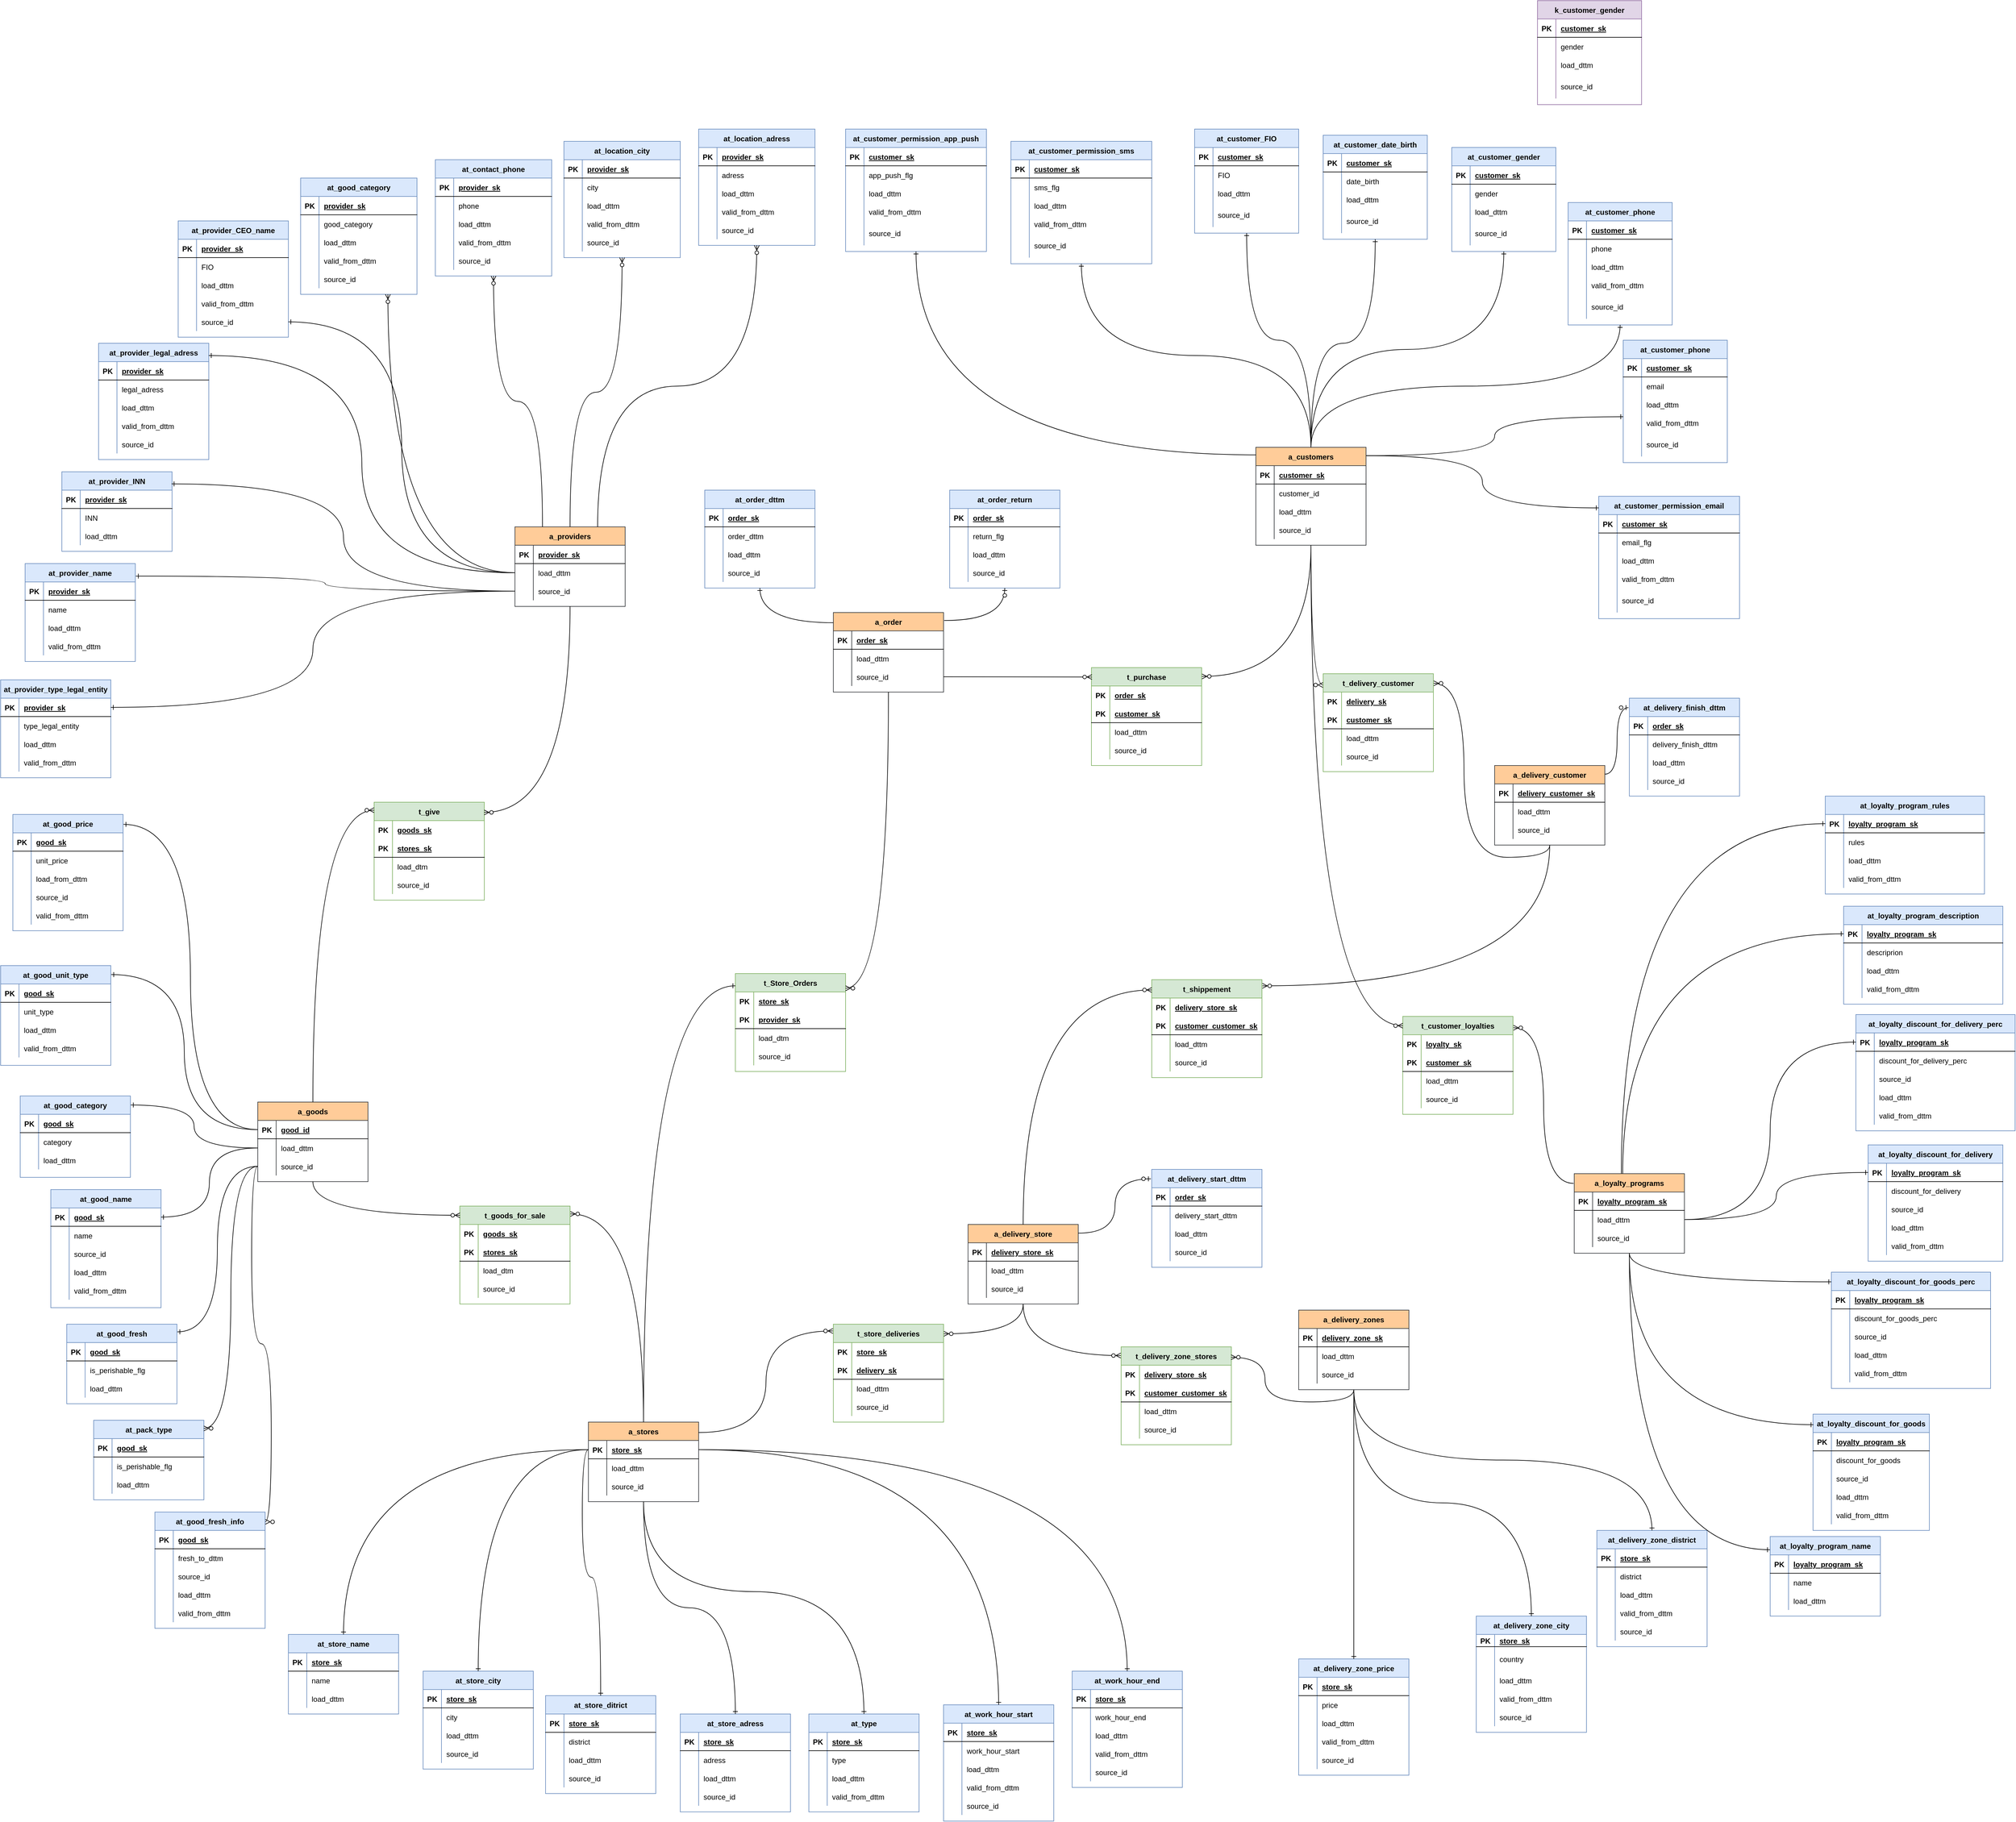 <mxfile version="15.0.6" type="github">
  <diagram id="3vztMz24TurzWw2ImpLo" name="Page-1">
    <mxGraphModel dx="4187" dy="9874" grid="1" gridSize="10" guides="1" tooltips="1" connect="1" arrows="1" fold="1" page="1" pageScale="1" pageWidth="3300" pageHeight="4681" math="0" shadow="0">
      <root>
        <mxCell id="0" />
        <mxCell id="1" parent="0" />
        <mxCell id="YoVkF1FacM1gue7G8QHR-23" value="a_providers" style="shape=table;startSize=30;container=1;collapsible=1;childLayout=tableLayout;fixedRows=1;rowLines=0;fontStyle=1;align=center;resizeLast=1;fillColor=#ffcc99;strokeColor=#36393d;" parent="1" vertex="1">
          <mxGeometry x="-2460" y="-4300" width="180" height="130" as="geometry" />
        </mxCell>
        <mxCell id="YoVkF1FacM1gue7G8QHR-24" value="" style="shape=partialRectangle;collapsible=0;dropTarget=0;pointerEvents=0;fillColor=none;top=0;left=0;bottom=1;right=0;points=[[0,0.5],[1,0.5]];portConstraint=eastwest;" parent="YoVkF1FacM1gue7G8QHR-23" vertex="1">
          <mxGeometry y="30" width="180" height="30" as="geometry" />
        </mxCell>
        <mxCell id="YoVkF1FacM1gue7G8QHR-25" value="PK" style="shape=partialRectangle;connectable=0;fillColor=none;top=0;left=0;bottom=0;right=0;fontStyle=1;overflow=hidden;" parent="YoVkF1FacM1gue7G8QHR-24" vertex="1">
          <mxGeometry width="30" height="30" as="geometry" />
        </mxCell>
        <mxCell id="YoVkF1FacM1gue7G8QHR-26" value="provider_sk" style="shape=partialRectangle;connectable=0;fillColor=none;top=0;left=0;bottom=0;right=0;align=left;spacingLeft=6;fontStyle=5;overflow=hidden;" parent="YoVkF1FacM1gue7G8QHR-24" vertex="1">
          <mxGeometry x="30" width="150" height="30" as="geometry" />
        </mxCell>
        <mxCell id="YoVkF1FacM1gue7G8QHR-30" value="" style="shape=partialRectangle;collapsible=0;dropTarget=0;pointerEvents=0;fillColor=none;top=0;left=0;bottom=0;right=0;points=[[0,0.5],[1,0.5]];portConstraint=eastwest;" parent="YoVkF1FacM1gue7G8QHR-23" vertex="1">
          <mxGeometry y="60" width="180" height="30" as="geometry" />
        </mxCell>
        <mxCell id="YoVkF1FacM1gue7G8QHR-31" value="" style="shape=partialRectangle;connectable=0;fillColor=none;top=0;left=0;bottom=0;right=0;editable=1;overflow=hidden;" parent="YoVkF1FacM1gue7G8QHR-30" vertex="1">
          <mxGeometry width="30" height="30" as="geometry" />
        </mxCell>
        <mxCell id="YoVkF1FacM1gue7G8QHR-32" value="load_dttm" style="shape=partialRectangle;connectable=0;fillColor=none;top=0;left=0;bottom=0;right=0;align=left;spacingLeft=6;overflow=hidden;" parent="YoVkF1FacM1gue7G8QHR-30" vertex="1">
          <mxGeometry x="30" width="150" height="30" as="geometry" />
        </mxCell>
        <mxCell id="YoVkF1FacM1gue7G8QHR-33" value="" style="shape=partialRectangle;collapsible=0;dropTarget=0;pointerEvents=0;fillColor=none;top=0;left=0;bottom=0;right=0;points=[[0,0.5],[1,0.5]];portConstraint=eastwest;" parent="YoVkF1FacM1gue7G8QHR-23" vertex="1">
          <mxGeometry y="90" width="180" height="30" as="geometry" />
        </mxCell>
        <mxCell id="YoVkF1FacM1gue7G8QHR-34" value="" style="shape=partialRectangle;connectable=0;fillColor=none;top=0;left=0;bottom=0;right=0;editable=1;overflow=hidden;" parent="YoVkF1FacM1gue7G8QHR-33" vertex="1">
          <mxGeometry width="30" height="30" as="geometry" />
        </mxCell>
        <mxCell id="YoVkF1FacM1gue7G8QHR-35" value="source_id" style="shape=partialRectangle;connectable=0;fillColor=none;top=0;left=0;bottom=0;right=0;align=left;spacingLeft=6;overflow=hidden;" parent="YoVkF1FacM1gue7G8QHR-33" vertex="1">
          <mxGeometry x="30" width="150" height="30" as="geometry" />
        </mxCell>
        <mxCell id="YoVkF1FacM1gue7G8QHR-36" value="a_stores" style="shape=table;startSize=30;container=1;collapsible=1;childLayout=tableLayout;fixedRows=1;rowLines=0;fontStyle=1;align=center;resizeLast=1;fillColor=#ffcc99;strokeColor=#36393d;" parent="1" vertex="1">
          <mxGeometry x="-2340" y="-2837" width="180" height="130" as="geometry" />
        </mxCell>
        <mxCell id="YoVkF1FacM1gue7G8QHR-37" value="" style="shape=partialRectangle;collapsible=0;dropTarget=0;pointerEvents=0;fillColor=none;top=0;left=0;bottom=1;right=0;points=[[0,0.5],[1,0.5]];portConstraint=eastwest;" parent="YoVkF1FacM1gue7G8QHR-36" vertex="1">
          <mxGeometry y="30" width="180" height="30" as="geometry" />
        </mxCell>
        <mxCell id="YoVkF1FacM1gue7G8QHR-38" value="PK" style="shape=partialRectangle;connectable=0;fillColor=none;top=0;left=0;bottom=0;right=0;fontStyle=1;overflow=hidden;" parent="YoVkF1FacM1gue7G8QHR-37" vertex="1">
          <mxGeometry width="30" height="30" as="geometry" />
        </mxCell>
        <mxCell id="YoVkF1FacM1gue7G8QHR-39" value="store_sk" style="shape=partialRectangle;connectable=0;fillColor=none;top=0;left=0;bottom=0;right=0;align=left;spacingLeft=6;fontStyle=5;overflow=hidden;" parent="YoVkF1FacM1gue7G8QHR-37" vertex="1">
          <mxGeometry x="30" width="150" height="30" as="geometry" />
        </mxCell>
        <mxCell id="YoVkF1FacM1gue7G8QHR-43" value="" style="shape=partialRectangle;collapsible=0;dropTarget=0;pointerEvents=0;fillColor=none;top=0;left=0;bottom=0;right=0;points=[[0,0.5],[1,0.5]];portConstraint=eastwest;" parent="YoVkF1FacM1gue7G8QHR-36" vertex="1">
          <mxGeometry y="60" width="180" height="30" as="geometry" />
        </mxCell>
        <mxCell id="YoVkF1FacM1gue7G8QHR-44" value="" style="shape=partialRectangle;connectable=0;fillColor=none;top=0;left=0;bottom=0;right=0;editable=1;overflow=hidden;" parent="YoVkF1FacM1gue7G8QHR-43" vertex="1">
          <mxGeometry width="30" height="30" as="geometry" />
        </mxCell>
        <mxCell id="YoVkF1FacM1gue7G8QHR-45" value="load_dttm" style="shape=partialRectangle;connectable=0;fillColor=none;top=0;left=0;bottom=0;right=0;align=left;spacingLeft=6;overflow=hidden;" parent="YoVkF1FacM1gue7G8QHR-43" vertex="1">
          <mxGeometry x="30" width="150" height="30" as="geometry" />
        </mxCell>
        <mxCell id="YoVkF1FacM1gue7G8QHR-46" value="" style="shape=partialRectangle;collapsible=0;dropTarget=0;pointerEvents=0;fillColor=none;top=0;left=0;bottom=0;right=0;points=[[0,0.5],[1,0.5]];portConstraint=eastwest;" parent="YoVkF1FacM1gue7G8QHR-36" vertex="1">
          <mxGeometry y="90" width="180" height="30" as="geometry" />
        </mxCell>
        <mxCell id="YoVkF1FacM1gue7G8QHR-47" value="" style="shape=partialRectangle;connectable=0;fillColor=none;top=0;left=0;bottom=0;right=0;editable=1;overflow=hidden;" parent="YoVkF1FacM1gue7G8QHR-46" vertex="1">
          <mxGeometry width="30" height="30" as="geometry" />
        </mxCell>
        <mxCell id="YoVkF1FacM1gue7G8QHR-48" value="source_id" style="shape=partialRectangle;connectable=0;fillColor=none;top=0;left=0;bottom=0;right=0;align=left;spacingLeft=6;overflow=hidden;" parent="YoVkF1FacM1gue7G8QHR-46" vertex="1">
          <mxGeometry x="30" width="150" height="30" as="geometry" />
        </mxCell>
        <mxCell id="YoVkF1FacM1gue7G8QHR-49" value="a_goods" style="shape=table;startSize=30;container=1;collapsible=1;childLayout=tableLayout;fixedRows=1;rowLines=0;fontStyle=1;align=center;resizeLast=1;fillColor=#ffcc99;strokeColor=#36393d;" parent="1" vertex="1">
          <mxGeometry x="-2880" y="-3360" width="180" height="130" as="geometry" />
        </mxCell>
        <mxCell id="YoVkF1FacM1gue7G8QHR-50" value="" style="shape=partialRectangle;collapsible=0;dropTarget=0;pointerEvents=0;fillColor=none;top=0;left=0;bottom=1;right=0;points=[[0,0.5],[1,0.5]];portConstraint=eastwest;" parent="YoVkF1FacM1gue7G8QHR-49" vertex="1">
          <mxGeometry y="30" width="180" height="30" as="geometry" />
        </mxCell>
        <mxCell id="YoVkF1FacM1gue7G8QHR-51" value="PK" style="shape=partialRectangle;connectable=0;fillColor=none;top=0;left=0;bottom=0;right=0;fontStyle=1;overflow=hidden;" parent="YoVkF1FacM1gue7G8QHR-50" vertex="1">
          <mxGeometry width="30" height="30" as="geometry" />
        </mxCell>
        <mxCell id="YoVkF1FacM1gue7G8QHR-52" value="good_id" style="shape=partialRectangle;connectable=0;fillColor=none;top=0;left=0;bottom=0;right=0;align=left;spacingLeft=6;fontStyle=5;overflow=hidden;" parent="YoVkF1FacM1gue7G8QHR-50" vertex="1">
          <mxGeometry x="30" width="150" height="30" as="geometry" />
        </mxCell>
        <mxCell id="YoVkF1FacM1gue7G8QHR-56" value="" style="shape=partialRectangle;collapsible=0;dropTarget=0;pointerEvents=0;fillColor=none;top=0;left=0;bottom=0;right=0;points=[[0,0.5],[1,0.5]];portConstraint=eastwest;" parent="YoVkF1FacM1gue7G8QHR-49" vertex="1">
          <mxGeometry y="60" width="180" height="30" as="geometry" />
        </mxCell>
        <mxCell id="YoVkF1FacM1gue7G8QHR-57" value="" style="shape=partialRectangle;connectable=0;fillColor=none;top=0;left=0;bottom=0;right=0;editable=1;overflow=hidden;" parent="YoVkF1FacM1gue7G8QHR-56" vertex="1">
          <mxGeometry width="30" height="30" as="geometry" />
        </mxCell>
        <mxCell id="YoVkF1FacM1gue7G8QHR-58" value="load_dttm" style="shape=partialRectangle;connectable=0;fillColor=none;top=0;left=0;bottom=0;right=0;align=left;spacingLeft=6;overflow=hidden;" parent="YoVkF1FacM1gue7G8QHR-56" vertex="1">
          <mxGeometry x="30" width="150" height="30" as="geometry" />
        </mxCell>
        <mxCell id="YoVkF1FacM1gue7G8QHR-59" value="" style="shape=partialRectangle;collapsible=0;dropTarget=0;pointerEvents=0;fillColor=none;top=0;left=0;bottom=0;right=0;points=[[0,0.5],[1,0.5]];portConstraint=eastwest;" parent="YoVkF1FacM1gue7G8QHR-49" vertex="1">
          <mxGeometry y="90" width="180" height="30" as="geometry" />
        </mxCell>
        <mxCell id="YoVkF1FacM1gue7G8QHR-60" value="" style="shape=partialRectangle;connectable=0;fillColor=none;top=0;left=0;bottom=0;right=0;editable=1;overflow=hidden;" parent="YoVkF1FacM1gue7G8QHR-59" vertex="1">
          <mxGeometry width="30" height="30" as="geometry" />
        </mxCell>
        <mxCell id="YoVkF1FacM1gue7G8QHR-61" value="source_id" style="shape=partialRectangle;connectable=0;fillColor=none;top=0;left=0;bottom=0;right=0;align=left;spacingLeft=6;overflow=hidden;" parent="YoVkF1FacM1gue7G8QHR-59" vertex="1">
          <mxGeometry x="30" width="150" height="30" as="geometry" />
        </mxCell>
        <mxCell id="YoVkF1FacM1gue7G8QHR-88" value="a_delivery_zones" style="shape=table;startSize=30;container=1;collapsible=1;childLayout=tableLayout;fixedRows=1;rowLines=0;fontStyle=1;align=center;resizeLast=1;fillColor=#ffcc99;strokeColor=#36393d;" parent="1" vertex="1">
          <mxGeometry x="-1180" y="-3020" width="180" height="130" as="geometry" />
        </mxCell>
        <mxCell id="YoVkF1FacM1gue7G8QHR-89" value="" style="shape=partialRectangle;collapsible=0;dropTarget=0;pointerEvents=0;fillColor=none;top=0;left=0;bottom=1;right=0;points=[[0,0.5],[1,0.5]];portConstraint=eastwest;" parent="YoVkF1FacM1gue7G8QHR-88" vertex="1">
          <mxGeometry y="30" width="180" height="30" as="geometry" />
        </mxCell>
        <mxCell id="YoVkF1FacM1gue7G8QHR-90" value="PK" style="shape=partialRectangle;connectable=0;fillColor=none;top=0;left=0;bottom=0;right=0;fontStyle=1;overflow=hidden;" parent="YoVkF1FacM1gue7G8QHR-89" vertex="1">
          <mxGeometry width="30" height="30" as="geometry" />
        </mxCell>
        <mxCell id="YoVkF1FacM1gue7G8QHR-91" value="delivery_zone_sk" style="shape=partialRectangle;connectable=0;fillColor=none;top=0;left=0;bottom=0;right=0;align=left;spacingLeft=6;fontStyle=5;overflow=hidden;" parent="YoVkF1FacM1gue7G8QHR-89" vertex="1">
          <mxGeometry x="30" width="150" height="30" as="geometry" />
        </mxCell>
        <mxCell id="YoVkF1FacM1gue7G8QHR-95" value="" style="shape=partialRectangle;collapsible=0;dropTarget=0;pointerEvents=0;fillColor=none;top=0;left=0;bottom=0;right=0;points=[[0,0.5],[1,0.5]];portConstraint=eastwest;" parent="YoVkF1FacM1gue7G8QHR-88" vertex="1">
          <mxGeometry y="60" width="180" height="30" as="geometry" />
        </mxCell>
        <mxCell id="YoVkF1FacM1gue7G8QHR-96" value="" style="shape=partialRectangle;connectable=0;fillColor=none;top=0;left=0;bottom=0;right=0;editable=1;overflow=hidden;" parent="YoVkF1FacM1gue7G8QHR-95" vertex="1">
          <mxGeometry width="30" height="30" as="geometry" />
        </mxCell>
        <mxCell id="YoVkF1FacM1gue7G8QHR-97" value="load_dttm" style="shape=partialRectangle;connectable=0;fillColor=none;top=0;left=0;bottom=0;right=0;align=left;spacingLeft=6;overflow=hidden;" parent="YoVkF1FacM1gue7G8QHR-95" vertex="1">
          <mxGeometry x="30" width="150" height="30" as="geometry" />
        </mxCell>
        <mxCell id="YoVkF1FacM1gue7G8QHR-98" value="" style="shape=partialRectangle;collapsible=0;dropTarget=0;pointerEvents=0;fillColor=none;top=0;left=0;bottom=0;right=0;points=[[0,0.5],[1,0.5]];portConstraint=eastwest;" parent="YoVkF1FacM1gue7G8QHR-88" vertex="1">
          <mxGeometry y="90" width="180" height="30" as="geometry" />
        </mxCell>
        <mxCell id="YoVkF1FacM1gue7G8QHR-99" value="" style="shape=partialRectangle;connectable=0;fillColor=none;top=0;left=0;bottom=0;right=0;editable=1;overflow=hidden;" parent="YoVkF1FacM1gue7G8QHR-98" vertex="1">
          <mxGeometry width="30" height="30" as="geometry" />
        </mxCell>
        <mxCell id="YoVkF1FacM1gue7G8QHR-100" value="source_id" style="shape=partialRectangle;connectable=0;fillColor=none;top=0;left=0;bottom=0;right=0;align=left;spacingLeft=6;overflow=hidden;" parent="YoVkF1FacM1gue7G8QHR-98" vertex="1">
          <mxGeometry x="30" width="150" height="30" as="geometry" />
        </mxCell>
        <mxCell id="YoVkF1FacM1gue7G8QHR-234" value="t_Store_Orders" style="shape=table;startSize=30;container=1;collapsible=1;childLayout=tableLayout;fixedRows=1;rowLines=0;fontStyle=1;align=center;resizeLast=1;fillColor=#d5e8d4;strokeColor=#82b366;" parent="1" vertex="1">
          <mxGeometry x="-2100" y="-3570" width="180" height="160" as="geometry" />
        </mxCell>
        <mxCell id="YoVkF1FacM1gue7G8QHR-235" value="" style="shape=partialRectangle;collapsible=0;dropTarget=0;pointerEvents=0;fillColor=none;top=0;left=0;bottom=0;right=0;points=[[0,0.5],[1,0.5]];portConstraint=eastwest;" parent="YoVkF1FacM1gue7G8QHR-234" vertex="1">
          <mxGeometry y="30" width="180" height="30" as="geometry" />
        </mxCell>
        <mxCell id="YoVkF1FacM1gue7G8QHR-236" value="PK" style="shape=partialRectangle;connectable=0;fillColor=none;top=0;left=0;bottom=0;right=0;fontStyle=1;overflow=hidden;" parent="YoVkF1FacM1gue7G8QHR-235" vertex="1">
          <mxGeometry width="30" height="30" as="geometry" />
        </mxCell>
        <mxCell id="YoVkF1FacM1gue7G8QHR-237" value="store_sk" style="shape=partialRectangle;connectable=0;fillColor=none;top=0;left=0;bottom=0;right=0;align=left;spacingLeft=6;fontStyle=5;overflow=hidden;" parent="YoVkF1FacM1gue7G8QHR-235" vertex="1">
          <mxGeometry x="30" width="150" height="30" as="geometry" />
        </mxCell>
        <mxCell id="YoVkF1FacM1gue7G8QHR-238" value="" style="shape=partialRectangle;collapsible=0;dropTarget=0;pointerEvents=0;fillColor=none;top=0;left=0;bottom=1;right=0;points=[[0,0.5],[1,0.5]];portConstraint=eastwest;" parent="YoVkF1FacM1gue7G8QHR-234" vertex="1">
          <mxGeometry y="60" width="180" height="30" as="geometry" />
        </mxCell>
        <mxCell id="YoVkF1FacM1gue7G8QHR-239" value="PK" style="shape=partialRectangle;connectable=0;fillColor=none;top=0;left=0;bottom=0;right=0;fontStyle=1;overflow=hidden;" parent="YoVkF1FacM1gue7G8QHR-238" vertex="1">
          <mxGeometry width="30" height="30" as="geometry" />
        </mxCell>
        <mxCell id="YoVkF1FacM1gue7G8QHR-240" value="provider_sk" style="shape=partialRectangle;connectable=0;fillColor=none;top=0;left=0;bottom=0;right=0;align=left;spacingLeft=6;fontStyle=5;overflow=hidden;" parent="YoVkF1FacM1gue7G8QHR-238" vertex="1">
          <mxGeometry x="30" width="150" height="30" as="geometry" />
        </mxCell>
        <mxCell id="YoVkF1FacM1gue7G8QHR-241" value="" style="shape=partialRectangle;collapsible=0;dropTarget=0;pointerEvents=0;fillColor=none;top=0;left=0;bottom=0;right=0;points=[[0,0.5],[1,0.5]];portConstraint=eastwest;" parent="YoVkF1FacM1gue7G8QHR-234" vertex="1">
          <mxGeometry y="90" width="180" height="30" as="geometry" />
        </mxCell>
        <mxCell id="YoVkF1FacM1gue7G8QHR-242" value="" style="shape=partialRectangle;connectable=0;fillColor=none;top=0;left=0;bottom=0;right=0;editable=1;overflow=hidden;" parent="YoVkF1FacM1gue7G8QHR-241" vertex="1">
          <mxGeometry width="30" height="30" as="geometry" />
        </mxCell>
        <mxCell id="YoVkF1FacM1gue7G8QHR-243" value="load_dtm" style="shape=partialRectangle;connectable=0;fillColor=none;top=0;left=0;bottom=0;right=0;align=left;spacingLeft=6;overflow=hidden;" parent="YoVkF1FacM1gue7G8QHR-241" vertex="1">
          <mxGeometry x="30" width="150" height="30" as="geometry" />
        </mxCell>
        <mxCell id="YoVkF1FacM1gue7G8QHR-244" value="" style="shape=partialRectangle;collapsible=0;dropTarget=0;pointerEvents=0;fillColor=none;top=0;left=0;bottom=0;right=0;points=[[0,0.5],[1,0.5]];portConstraint=eastwest;" parent="YoVkF1FacM1gue7G8QHR-234" vertex="1">
          <mxGeometry y="120" width="180" height="30" as="geometry" />
        </mxCell>
        <mxCell id="YoVkF1FacM1gue7G8QHR-245" value="" style="shape=partialRectangle;connectable=0;fillColor=none;top=0;left=0;bottom=0;right=0;editable=1;overflow=hidden;" parent="YoVkF1FacM1gue7G8QHR-244" vertex="1">
          <mxGeometry width="30" height="30" as="geometry" />
        </mxCell>
        <mxCell id="YoVkF1FacM1gue7G8QHR-246" value="source_id" style="shape=partialRectangle;connectable=0;fillColor=none;top=0;left=0;bottom=0;right=0;align=left;spacingLeft=6;overflow=hidden;" parent="YoVkF1FacM1gue7G8QHR-244" vertex="1">
          <mxGeometry x="30" width="150" height="30" as="geometry" />
        </mxCell>
        <mxCell id="AmXbHeYY8j9bT75IsuGP-57" value="at_good_price" style="shape=table;startSize=30;container=1;collapsible=1;childLayout=tableLayout;fixedRows=1;rowLines=0;fontStyle=1;align=center;resizeLast=1;fillColor=#dae8fc;strokeColor=#6c8ebf;" parent="1" vertex="1">
          <mxGeometry x="-3280" y="-3830" width="180" height="190" as="geometry" />
        </mxCell>
        <mxCell id="AmXbHeYY8j9bT75IsuGP-58" value="" style="shape=partialRectangle;collapsible=0;dropTarget=0;pointerEvents=0;fillColor=none;top=0;left=0;bottom=1;right=0;points=[[0,0.5],[1,0.5]];portConstraint=eastwest;" parent="AmXbHeYY8j9bT75IsuGP-57" vertex="1">
          <mxGeometry y="30" width="180" height="30" as="geometry" />
        </mxCell>
        <mxCell id="AmXbHeYY8j9bT75IsuGP-59" value="PK" style="shape=partialRectangle;connectable=0;fillColor=none;top=0;left=0;bottom=0;right=0;fontStyle=1;overflow=hidden;" parent="AmXbHeYY8j9bT75IsuGP-58" vertex="1">
          <mxGeometry width="30" height="30" as="geometry" />
        </mxCell>
        <mxCell id="AmXbHeYY8j9bT75IsuGP-60" value="good_sk" style="shape=partialRectangle;connectable=0;fillColor=none;top=0;left=0;bottom=0;right=0;align=left;spacingLeft=6;fontStyle=5;overflow=hidden;" parent="AmXbHeYY8j9bT75IsuGP-58" vertex="1">
          <mxGeometry x="30" width="150" height="30" as="geometry" />
        </mxCell>
        <mxCell id="AmXbHeYY8j9bT75IsuGP-64" value="" style="shape=partialRectangle;collapsible=0;dropTarget=0;pointerEvents=0;fillColor=none;top=0;left=0;bottom=0;right=0;points=[[0,0.5],[1,0.5]];portConstraint=eastwest;" parent="AmXbHeYY8j9bT75IsuGP-57" vertex="1">
          <mxGeometry y="60" width="180" height="30" as="geometry" />
        </mxCell>
        <mxCell id="AmXbHeYY8j9bT75IsuGP-65" value="" style="shape=partialRectangle;connectable=0;fillColor=none;top=0;left=0;bottom=0;right=0;editable=1;overflow=hidden;" parent="AmXbHeYY8j9bT75IsuGP-64" vertex="1">
          <mxGeometry width="30" height="30" as="geometry" />
        </mxCell>
        <mxCell id="AmXbHeYY8j9bT75IsuGP-66" value="unit_price" style="shape=partialRectangle;connectable=0;fillColor=none;top=0;left=0;bottom=0;right=0;align=left;spacingLeft=6;overflow=hidden;" parent="AmXbHeYY8j9bT75IsuGP-64" vertex="1">
          <mxGeometry x="30" width="150" height="30" as="geometry" />
        </mxCell>
        <mxCell id="AmXbHeYY8j9bT75IsuGP-76" value="" style="shape=partialRectangle;collapsible=0;dropTarget=0;pointerEvents=0;fillColor=none;top=0;left=0;bottom=0;right=0;points=[[0,0.5],[1,0.5]];portConstraint=eastwest;" parent="AmXbHeYY8j9bT75IsuGP-57" vertex="1">
          <mxGeometry y="90" width="180" height="30" as="geometry" />
        </mxCell>
        <mxCell id="AmXbHeYY8j9bT75IsuGP-77" value="" style="shape=partialRectangle;connectable=0;fillColor=none;top=0;left=0;bottom=0;right=0;editable=1;overflow=hidden;" parent="AmXbHeYY8j9bT75IsuGP-76" vertex="1">
          <mxGeometry width="30" height="30" as="geometry" />
        </mxCell>
        <mxCell id="AmXbHeYY8j9bT75IsuGP-78" value="load_from_dttm" style="shape=partialRectangle;connectable=0;fillColor=none;top=0;left=0;bottom=0;right=0;align=left;spacingLeft=6;overflow=hidden;" parent="AmXbHeYY8j9bT75IsuGP-76" vertex="1">
          <mxGeometry x="30" width="150" height="30" as="geometry" />
        </mxCell>
        <mxCell id="5SLXt3DzRqAPuxhB5ycv-177" value="" style="shape=partialRectangle;collapsible=0;dropTarget=0;pointerEvents=0;fillColor=none;top=0;left=0;bottom=0;right=0;points=[[0,0.5],[1,0.5]];portConstraint=eastwest;" vertex="1" parent="AmXbHeYY8j9bT75IsuGP-57">
          <mxGeometry y="120" width="180" height="30" as="geometry" />
        </mxCell>
        <mxCell id="5SLXt3DzRqAPuxhB5ycv-178" value="" style="shape=partialRectangle;connectable=0;fillColor=none;top=0;left=0;bottom=0;right=0;editable=1;overflow=hidden;" vertex="1" parent="5SLXt3DzRqAPuxhB5ycv-177">
          <mxGeometry width="30" height="30" as="geometry" />
        </mxCell>
        <mxCell id="5SLXt3DzRqAPuxhB5ycv-179" value="source_id" style="shape=partialRectangle;connectable=0;fillColor=none;top=0;left=0;bottom=0;right=0;align=left;spacingLeft=6;overflow=hidden;" vertex="1" parent="5SLXt3DzRqAPuxhB5ycv-177">
          <mxGeometry x="30" width="150" height="30" as="geometry" />
        </mxCell>
        <mxCell id="AmXbHeYY8j9bT75IsuGP-79" value="" style="shape=partialRectangle;collapsible=0;dropTarget=0;pointerEvents=0;fillColor=none;top=0;left=0;bottom=0;right=0;points=[[0,0.5],[1,0.5]];portConstraint=eastwest;" parent="AmXbHeYY8j9bT75IsuGP-57" vertex="1">
          <mxGeometry y="150" width="180" height="30" as="geometry" />
        </mxCell>
        <mxCell id="AmXbHeYY8j9bT75IsuGP-80" value="" style="shape=partialRectangle;connectable=0;fillColor=none;top=0;left=0;bottom=0;right=0;editable=1;overflow=hidden;" parent="AmXbHeYY8j9bT75IsuGP-79" vertex="1">
          <mxGeometry width="30" height="30" as="geometry" />
        </mxCell>
        <mxCell id="AmXbHeYY8j9bT75IsuGP-81" value="valid_from_dttm" style="shape=partialRectangle;connectable=0;fillColor=none;top=0;left=0;bottom=0;right=0;align=left;spacingLeft=6;overflow=hidden;" parent="AmXbHeYY8j9bT75IsuGP-79" vertex="1">
          <mxGeometry x="30" width="150" height="30" as="geometry" />
        </mxCell>
        <mxCell id="AmXbHeYY8j9bT75IsuGP-101" value="at_good_fresh_info" style="shape=table;startSize=30;container=1;collapsible=1;childLayout=tableLayout;fixedRows=1;rowLines=0;fontStyle=1;align=center;resizeLast=1;fillColor=#dae8fc;strokeColor=#6c8ebf;" parent="1" vertex="1">
          <mxGeometry x="-3048" y="-2690" width="180" height="190" as="geometry" />
        </mxCell>
        <mxCell id="AmXbHeYY8j9bT75IsuGP-102" value="" style="shape=partialRectangle;collapsible=0;dropTarget=0;pointerEvents=0;fillColor=none;top=0;left=0;bottom=1;right=0;points=[[0,0.5],[1,0.5]];portConstraint=eastwest;" parent="AmXbHeYY8j9bT75IsuGP-101" vertex="1">
          <mxGeometry y="30" width="180" height="30" as="geometry" />
        </mxCell>
        <mxCell id="AmXbHeYY8j9bT75IsuGP-103" value="PK" style="shape=partialRectangle;connectable=0;fillColor=none;top=0;left=0;bottom=0;right=0;fontStyle=1;overflow=hidden;" parent="AmXbHeYY8j9bT75IsuGP-102" vertex="1">
          <mxGeometry width="30" height="30" as="geometry" />
        </mxCell>
        <mxCell id="AmXbHeYY8j9bT75IsuGP-104" value="good_sk" style="shape=partialRectangle;connectable=0;fillColor=none;top=0;left=0;bottom=0;right=0;align=left;spacingLeft=6;fontStyle=5;overflow=hidden;" parent="AmXbHeYY8j9bT75IsuGP-102" vertex="1">
          <mxGeometry x="30" width="150" height="30" as="geometry" />
        </mxCell>
        <mxCell id="AmXbHeYY8j9bT75IsuGP-105" value="" style="shape=partialRectangle;collapsible=0;dropTarget=0;pointerEvents=0;fillColor=none;top=0;left=0;bottom=0;right=0;points=[[0,0.5],[1,0.5]];portConstraint=eastwest;" parent="AmXbHeYY8j9bT75IsuGP-101" vertex="1">
          <mxGeometry y="60" width="180" height="30" as="geometry" />
        </mxCell>
        <mxCell id="AmXbHeYY8j9bT75IsuGP-106" value="" style="shape=partialRectangle;connectable=0;fillColor=none;top=0;left=0;bottom=0;right=0;editable=1;overflow=hidden;" parent="AmXbHeYY8j9bT75IsuGP-105" vertex="1">
          <mxGeometry width="30" height="30" as="geometry" />
        </mxCell>
        <mxCell id="AmXbHeYY8j9bT75IsuGP-107" value="fresh_to_dttm" style="shape=partialRectangle;connectable=0;fillColor=none;top=0;left=0;bottom=0;right=0;align=left;spacingLeft=6;overflow=hidden;" parent="AmXbHeYY8j9bT75IsuGP-105" vertex="1">
          <mxGeometry x="30" width="150" height="30" as="geometry" />
        </mxCell>
        <mxCell id="5SLXt3DzRqAPuxhB5ycv-168" value="" style="shape=partialRectangle;collapsible=0;dropTarget=0;pointerEvents=0;fillColor=none;top=0;left=0;bottom=0;right=0;points=[[0,0.5],[1,0.5]];portConstraint=eastwest;" vertex="1" parent="AmXbHeYY8j9bT75IsuGP-101">
          <mxGeometry y="90" width="180" height="30" as="geometry" />
        </mxCell>
        <mxCell id="5SLXt3DzRqAPuxhB5ycv-169" value="" style="shape=partialRectangle;connectable=0;fillColor=none;top=0;left=0;bottom=0;right=0;editable=1;overflow=hidden;" vertex="1" parent="5SLXt3DzRqAPuxhB5ycv-168">
          <mxGeometry width="30" height="30" as="geometry" />
        </mxCell>
        <mxCell id="5SLXt3DzRqAPuxhB5ycv-170" value="source_id" style="shape=partialRectangle;connectable=0;fillColor=none;top=0;left=0;bottom=0;right=0;align=left;spacingLeft=6;overflow=hidden;" vertex="1" parent="5SLXt3DzRqAPuxhB5ycv-168">
          <mxGeometry x="30" width="150" height="30" as="geometry" />
        </mxCell>
        <mxCell id="AmXbHeYY8j9bT75IsuGP-108" value="" style="shape=partialRectangle;collapsible=0;dropTarget=0;pointerEvents=0;fillColor=none;top=0;left=0;bottom=0;right=0;points=[[0,0.5],[1,0.5]];portConstraint=eastwest;" parent="AmXbHeYY8j9bT75IsuGP-101" vertex="1">
          <mxGeometry y="120" width="180" height="30" as="geometry" />
        </mxCell>
        <mxCell id="AmXbHeYY8j9bT75IsuGP-109" value="" style="shape=partialRectangle;connectable=0;fillColor=none;top=0;left=0;bottom=0;right=0;editable=1;overflow=hidden;" parent="AmXbHeYY8j9bT75IsuGP-108" vertex="1">
          <mxGeometry width="30" height="30" as="geometry" />
        </mxCell>
        <mxCell id="AmXbHeYY8j9bT75IsuGP-110" value="load_dttm" style="shape=partialRectangle;connectable=0;fillColor=none;top=0;left=0;bottom=0;right=0;align=left;spacingLeft=6;overflow=hidden;" parent="AmXbHeYY8j9bT75IsuGP-108" vertex="1">
          <mxGeometry x="30" width="150" height="30" as="geometry" />
        </mxCell>
        <mxCell id="AmXbHeYY8j9bT75IsuGP-111" value="" style="shape=partialRectangle;collapsible=0;dropTarget=0;pointerEvents=0;fillColor=none;top=0;left=0;bottom=0;right=0;points=[[0,0.5],[1,0.5]];portConstraint=eastwest;" parent="AmXbHeYY8j9bT75IsuGP-101" vertex="1">
          <mxGeometry y="150" width="180" height="30" as="geometry" />
        </mxCell>
        <mxCell id="AmXbHeYY8j9bT75IsuGP-112" value="" style="shape=partialRectangle;connectable=0;fillColor=none;top=0;left=0;bottom=0;right=0;editable=1;overflow=hidden;" parent="AmXbHeYY8j9bT75IsuGP-111" vertex="1">
          <mxGeometry width="30" height="30" as="geometry" />
        </mxCell>
        <mxCell id="AmXbHeYY8j9bT75IsuGP-113" value="valid_from_dttm" style="shape=partialRectangle;connectable=0;fillColor=none;top=0;left=0;bottom=0;right=0;align=left;spacingLeft=6;overflow=hidden;" parent="AmXbHeYY8j9bT75IsuGP-111" vertex="1">
          <mxGeometry x="30" width="150" height="30" as="geometry" />
        </mxCell>
        <mxCell id="AmXbHeYY8j9bT75IsuGP-115" value="" style="edgeStyle=orthogonalEdgeStyle;fontSize=12;html=1;endArrow=ERzeroToMany;endFill=1;exitX=0;exitY=0.5;exitDx=0;exitDy=0;entryX=1.001;entryY=0.084;entryDx=0;entryDy=0;curved=1;entryPerimeter=0;" parent="1" source="YoVkF1FacM1gue7G8QHR-59" edge="1" target="AmXbHeYY8j9bT75IsuGP-101">
          <mxGeometry width="100" height="100" relative="1" as="geometry">
            <mxPoint x="-2088" y="-3085" as="sourcePoint" />
            <mxPoint x="-2198" y="-3080" as="targetPoint" />
          </mxGeometry>
        </mxCell>
        <mxCell id="AmXbHeYY8j9bT75IsuGP-145" value="t_goods_for_sale" style="shape=table;startSize=30;container=1;collapsible=1;childLayout=tableLayout;fixedRows=1;rowLines=0;fontStyle=1;align=center;resizeLast=1;fillColor=#d5e8d4;strokeColor=#82b366;" parent="1" vertex="1">
          <mxGeometry x="-2550" y="-3190" width="180" height="160" as="geometry" />
        </mxCell>
        <mxCell id="AmXbHeYY8j9bT75IsuGP-146" value="" style="shape=partialRectangle;collapsible=0;dropTarget=0;pointerEvents=0;fillColor=none;top=0;left=0;bottom=0;right=0;points=[[0,0.5],[1,0.5]];portConstraint=eastwest;" parent="AmXbHeYY8j9bT75IsuGP-145" vertex="1">
          <mxGeometry y="30" width="180" height="30" as="geometry" />
        </mxCell>
        <mxCell id="AmXbHeYY8j9bT75IsuGP-147" value="PK" style="shape=partialRectangle;connectable=0;fillColor=none;top=0;left=0;bottom=0;right=0;fontStyle=1;overflow=hidden;" parent="AmXbHeYY8j9bT75IsuGP-146" vertex="1">
          <mxGeometry width="30" height="30" as="geometry" />
        </mxCell>
        <mxCell id="AmXbHeYY8j9bT75IsuGP-148" value="goods_sk" style="shape=partialRectangle;connectable=0;fillColor=none;top=0;left=0;bottom=0;right=0;align=left;spacingLeft=6;fontStyle=5;overflow=hidden;" parent="AmXbHeYY8j9bT75IsuGP-146" vertex="1">
          <mxGeometry x="30" width="150" height="30" as="geometry" />
        </mxCell>
        <mxCell id="AmXbHeYY8j9bT75IsuGP-149" value="" style="shape=partialRectangle;collapsible=0;dropTarget=0;pointerEvents=0;fillColor=none;top=0;left=0;bottom=1;right=0;points=[[0,0.5],[1,0.5]];portConstraint=eastwest;" parent="AmXbHeYY8j9bT75IsuGP-145" vertex="1">
          <mxGeometry y="60" width="180" height="30" as="geometry" />
        </mxCell>
        <mxCell id="AmXbHeYY8j9bT75IsuGP-150" value="PK" style="shape=partialRectangle;connectable=0;fillColor=none;top=0;left=0;bottom=0;right=0;fontStyle=1;overflow=hidden;" parent="AmXbHeYY8j9bT75IsuGP-149" vertex="1">
          <mxGeometry width="30" height="30" as="geometry" />
        </mxCell>
        <mxCell id="AmXbHeYY8j9bT75IsuGP-151" value="stores_sk" style="shape=partialRectangle;connectable=0;fillColor=none;top=0;left=0;bottom=0;right=0;align=left;spacingLeft=6;fontStyle=5;overflow=hidden;" parent="AmXbHeYY8j9bT75IsuGP-149" vertex="1">
          <mxGeometry x="30" width="150" height="30" as="geometry" />
        </mxCell>
        <mxCell id="AmXbHeYY8j9bT75IsuGP-152" value="" style="shape=partialRectangle;collapsible=0;dropTarget=0;pointerEvents=0;fillColor=none;top=0;left=0;bottom=0;right=0;points=[[0,0.5],[1,0.5]];portConstraint=eastwest;" parent="AmXbHeYY8j9bT75IsuGP-145" vertex="1">
          <mxGeometry y="90" width="180" height="30" as="geometry" />
        </mxCell>
        <mxCell id="AmXbHeYY8j9bT75IsuGP-153" value="" style="shape=partialRectangle;connectable=0;fillColor=none;top=0;left=0;bottom=0;right=0;editable=1;overflow=hidden;" parent="AmXbHeYY8j9bT75IsuGP-152" vertex="1">
          <mxGeometry width="30" height="30" as="geometry" />
        </mxCell>
        <mxCell id="AmXbHeYY8j9bT75IsuGP-154" value="load_dtm" style="shape=partialRectangle;connectable=0;fillColor=none;top=0;left=0;bottom=0;right=0;align=left;spacingLeft=6;overflow=hidden;" parent="AmXbHeYY8j9bT75IsuGP-152" vertex="1">
          <mxGeometry x="30" width="150" height="30" as="geometry" />
        </mxCell>
        <mxCell id="AmXbHeYY8j9bT75IsuGP-155" value="" style="shape=partialRectangle;collapsible=0;dropTarget=0;pointerEvents=0;fillColor=none;top=0;left=0;bottom=0;right=0;points=[[0,0.5],[1,0.5]];portConstraint=eastwest;" parent="AmXbHeYY8j9bT75IsuGP-145" vertex="1">
          <mxGeometry y="120" width="180" height="30" as="geometry" />
        </mxCell>
        <mxCell id="AmXbHeYY8j9bT75IsuGP-156" value="" style="shape=partialRectangle;connectable=0;fillColor=none;top=0;left=0;bottom=0;right=0;editable=1;overflow=hidden;" parent="AmXbHeYY8j9bT75IsuGP-155" vertex="1">
          <mxGeometry width="30" height="30" as="geometry" />
        </mxCell>
        <mxCell id="AmXbHeYY8j9bT75IsuGP-157" value="source_id" style="shape=partialRectangle;connectable=0;fillColor=none;top=0;left=0;bottom=0;right=0;align=left;spacingLeft=6;overflow=hidden;" parent="AmXbHeYY8j9bT75IsuGP-155" vertex="1">
          <mxGeometry x="30" width="150" height="30" as="geometry" />
        </mxCell>
        <mxCell id="AmXbHeYY8j9bT75IsuGP-158" value="" style="edgeStyle=orthogonalEdgeStyle;fontSize=12;html=1;endArrow=ERzeroToMany;endFill=1;entryX=0.002;entryY=0.094;entryDx=0;entryDy=0;entryPerimeter=0;exitX=0.5;exitY=1;exitDx=0;exitDy=0;curved=1;" parent="1" source="YoVkF1FacM1gue7G8QHR-49" target="AmXbHeYY8j9bT75IsuGP-145" edge="1">
          <mxGeometry width="100" height="100" relative="1" as="geometry">
            <mxPoint x="-1970" y="-3280" as="sourcePoint" />
            <mxPoint x="-2110" y="-3420" as="targetPoint" />
          </mxGeometry>
        </mxCell>
        <mxCell id="5SLXt3DzRqAPuxhB5ycv-4" value="at_good_fresh" style="shape=table;startSize=30;container=1;collapsible=1;childLayout=tableLayout;fixedRows=1;rowLines=0;fontStyle=1;align=center;resizeLast=1;fillColor=#dae8fc;strokeColor=#6c8ebf;" vertex="1" parent="1">
          <mxGeometry x="-3192" y="-2997" width="180" height="130" as="geometry" />
        </mxCell>
        <mxCell id="5SLXt3DzRqAPuxhB5ycv-5" value="" style="shape=partialRectangle;collapsible=0;dropTarget=0;pointerEvents=0;fillColor=none;top=0;left=0;bottom=1;right=0;points=[[0,0.5],[1,0.5]];portConstraint=eastwest;" vertex="1" parent="5SLXt3DzRqAPuxhB5ycv-4">
          <mxGeometry y="30" width="180" height="30" as="geometry" />
        </mxCell>
        <mxCell id="5SLXt3DzRqAPuxhB5ycv-6" value="PK" style="shape=partialRectangle;connectable=0;fillColor=none;top=0;left=0;bottom=0;right=0;fontStyle=1;overflow=hidden;" vertex="1" parent="5SLXt3DzRqAPuxhB5ycv-5">
          <mxGeometry width="30" height="30" as="geometry" />
        </mxCell>
        <mxCell id="5SLXt3DzRqAPuxhB5ycv-7" value="good_sk" style="shape=partialRectangle;connectable=0;fillColor=none;top=0;left=0;bottom=0;right=0;align=left;spacingLeft=6;fontStyle=5;overflow=hidden;" vertex="1" parent="5SLXt3DzRqAPuxhB5ycv-5">
          <mxGeometry x="30" width="150" height="30" as="geometry" />
        </mxCell>
        <mxCell id="5SLXt3DzRqAPuxhB5ycv-17" value="" style="shape=partialRectangle;collapsible=0;dropTarget=0;pointerEvents=0;fillColor=none;top=0;left=0;bottom=0;right=0;points=[[0,0.5],[1,0.5]];portConstraint=eastwest;" vertex="1" parent="5SLXt3DzRqAPuxhB5ycv-4">
          <mxGeometry y="60" width="180" height="30" as="geometry" />
        </mxCell>
        <mxCell id="5SLXt3DzRqAPuxhB5ycv-18" value="" style="shape=partialRectangle;connectable=0;fillColor=none;top=0;left=0;bottom=0;right=0;editable=1;overflow=hidden;" vertex="1" parent="5SLXt3DzRqAPuxhB5ycv-17">
          <mxGeometry width="30" height="30" as="geometry" />
        </mxCell>
        <mxCell id="5SLXt3DzRqAPuxhB5ycv-19" value="is_perishable_flg" style="shape=partialRectangle;connectable=0;fillColor=none;top=0;left=0;bottom=0;right=0;align=left;spacingLeft=6;overflow=hidden;" vertex="1" parent="5SLXt3DzRqAPuxhB5ycv-17">
          <mxGeometry x="30" width="150" height="30" as="geometry" />
        </mxCell>
        <mxCell id="5SLXt3DzRqAPuxhB5ycv-103" value="" style="shape=partialRectangle;collapsible=0;dropTarget=0;pointerEvents=0;fillColor=none;top=0;left=0;bottom=0;right=0;points=[[0,0.5],[1,0.5]];portConstraint=eastwest;" vertex="1" parent="5SLXt3DzRqAPuxhB5ycv-4">
          <mxGeometry y="90" width="180" height="30" as="geometry" />
        </mxCell>
        <mxCell id="5SLXt3DzRqAPuxhB5ycv-104" value="" style="shape=partialRectangle;connectable=0;fillColor=none;top=0;left=0;bottom=0;right=0;editable=1;overflow=hidden;" vertex="1" parent="5SLXt3DzRqAPuxhB5ycv-103">
          <mxGeometry width="30" height="30" as="geometry" />
        </mxCell>
        <mxCell id="5SLXt3DzRqAPuxhB5ycv-105" value="load_dttm" style="shape=partialRectangle;connectable=0;fillColor=none;top=0;left=0;bottom=0;right=0;align=left;spacingLeft=6;overflow=hidden;" vertex="1" parent="5SLXt3DzRqAPuxhB5ycv-103">
          <mxGeometry x="30" width="150" height="30" as="geometry" />
        </mxCell>
        <mxCell id="5SLXt3DzRqAPuxhB5ycv-29" value="at_good_name" style="shape=table;startSize=30;container=1;collapsible=1;childLayout=tableLayout;fixedRows=1;rowLines=0;fontStyle=1;align=center;resizeLast=1;fillColor=#dae8fc;strokeColor=#6c8ebf;" vertex="1" parent="1">
          <mxGeometry x="-3218" y="-3217" width="180" height="193" as="geometry" />
        </mxCell>
        <mxCell id="5SLXt3DzRqAPuxhB5ycv-30" value="" style="shape=partialRectangle;collapsible=0;dropTarget=0;pointerEvents=0;fillColor=none;top=0;left=0;bottom=1;right=0;points=[[0,0.5],[1,0.5]];portConstraint=eastwest;" vertex="1" parent="5SLXt3DzRqAPuxhB5ycv-29">
          <mxGeometry y="30" width="180" height="30" as="geometry" />
        </mxCell>
        <mxCell id="5SLXt3DzRqAPuxhB5ycv-31" value="PK" style="shape=partialRectangle;connectable=0;fillColor=none;top=0;left=0;bottom=0;right=0;fontStyle=1;overflow=hidden;" vertex="1" parent="5SLXt3DzRqAPuxhB5ycv-30">
          <mxGeometry width="30" height="30" as="geometry" />
        </mxCell>
        <mxCell id="5SLXt3DzRqAPuxhB5ycv-32" value="good_sk" style="shape=partialRectangle;connectable=0;fillColor=none;top=0;left=0;bottom=0;right=0;align=left;spacingLeft=6;fontStyle=5;overflow=hidden;" vertex="1" parent="5SLXt3DzRqAPuxhB5ycv-30">
          <mxGeometry x="30" width="150" height="30" as="geometry" />
        </mxCell>
        <mxCell id="5SLXt3DzRqAPuxhB5ycv-33" value="" style="shape=partialRectangle;collapsible=0;dropTarget=0;pointerEvents=0;fillColor=none;top=0;left=0;bottom=0;right=0;points=[[0,0.5],[1,0.5]];portConstraint=eastwest;" vertex="1" parent="5SLXt3DzRqAPuxhB5ycv-29">
          <mxGeometry y="60" width="180" height="30" as="geometry" />
        </mxCell>
        <mxCell id="5SLXt3DzRqAPuxhB5ycv-34" value="" style="shape=partialRectangle;connectable=0;fillColor=none;top=0;left=0;bottom=0;right=0;editable=1;overflow=hidden;" vertex="1" parent="5SLXt3DzRqAPuxhB5ycv-33">
          <mxGeometry width="30" height="30" as="geometry" />
        </mxCell>
        <mxCell id="5SLXt3DzRqAPuxhB5ycv-35" value="name" style="shape=partialRectangle;connectable=0;fillColor=none;top=0;left=0;bottom=0;right=0;align=left;spacingLeft=6;overflow=hidden;" vertex="1" parent="5SLXt3DzRqAPuxhB5ycv-33">
          <mxGeometry x="30" width="150" height="30" as="geometry" />
        </mxCell>
        <mxCell id="5SLXt3DzRqAPuxhB5ycv-171" value="" style="shape=partialRectangle;collapsible=0;dropTarget=0;pointerEvents=0;fillColor=none;top=0;left=0;bottom=0;right=0;points=[[0,0.5],[1,0.5]];portConstraint=eastwest;" vertex="1" parent="5SLXt3DzRqAPuxhB5ycv-29">
          <mxGeometry y="90" width="180" height="30" as="geometry" />
        </mxCell>
        <mxCell id="5SLXt3DzRqAPuxhB5ycv-172" value="" style="shape=partialRectangle;connectable=0;fillColor=none;top=0;left=0;bottom=0;right=0;editable=1;overflow=hidden;" vertex="1" parent="5SLXt3DzRqAPuxhB5ycv-171">
          <mxGeometry width="30" height="30" as="geometry" />
        </mxCell>
        <mxCell id="5SLXt3DzRqAPuxhB5ycv-173" value="source_id" style="shape=partialRectangle;connectable=0;fillColor=none;top=0;left=0;bottom=0;right=0;align=left;spacingLeft=6;overflow=hidden;" vertex="1" parent="5SLXt3DzRqAPuxhB5ycv-171">
          <mxGeometry x="30" width="150" height="30" as="geometry" />
        </mxCell>
        <mxCell id="5SLXt3DzRqAPuxhB5ycv-48" value="" style="shape=partialRectangle;collapsible=0;dropTarget=0;pointerEvents=0;fillColor=none;top=0;left=0;bottom=0;right=0;points=[[0,0.5],[1,0.5]];portConstraint=eastwest;" vertex="1" parent="5SLXt3DzRqAPuxhB5ycv-29">
          <mxGeometry y="120" width="180" height="30" as="geometry" />
        </mxCell>
        <mxCell id="5SLXt3DzRqAPuxhB5ycv-49" value="" style="shape=partialRectangle;connectable=0;fillColor=none;top=0;left=0;bottom=0;right=0;editable=1;overflow=hidden;" vertex="1" parent="5SLXt3DzRqAPuxhB5ycv-48">
          <mxGeometry width="30" height="30" as="geometry" />
        </mxCell>
        <mxCell id="5SLXt3DzRqAPuxhB5ycv-50" value="load_dttm" style="shape=partialRectangle;connectable=0;fillColor=none;top=0;left=0;bottom=0;right=0;align=left;spacingLeft=6;overflow=hidden;" vertex="1" parent="5SLXt3DzRqAPuxhB5ycv-48">
          <mxGeometry x="30" width="150" height="30" as="geometry" />
        </mxCell>
        <mxCell id="5SLXt3DzRqAPuxhB5ycv-51" value="" style="shape=partialRectangle;collapsible=0;dropTarget=0;pointerEvents=0;fillColor=none;top=0;left=0;bottom=0;right=0;points=[[0,0.5],[1,0.5]];portConstraint=eastwest;" vertex="1" parent="5SLXt3DzRqAPuxhB5ycv-29">
          <mxGeometry y="150" width="180" height="30" as="geometry" />
        </mxCell>
        <mxCell id="5SLXt3DzRqAPuxhB5ycv-52" value="" style="shape=partialRectangle;connectable=0;fillColor=none;top=0;left=0;bottom=0;right=0;editable=1;overflow=hidden;" vertex="1" parent="5SLXt3DzRqAPuxhB5ycv-51">
          <mxGeometry width="30" height="30" as="geometry" />
        </mxCell>
        <mxCell id="5SLXt3DzRqAPuxhB5ycv-53" value="valid_from_dttm" style="shape=partialRectangle;connectable=0;fillColor=none;top=0;left=0;bottom=0;right=0;align=left;spacingLeft=6;overflow=hidden;" vertex="1" parent="5SLXt3DzRqAPuxhB5ycv-51">
          <mxGeometry x="30" width="150" height="30" as="geometry" />
        </mxCell>
        <mxCell id="5SLXt3DzRqAPuxhB5ycv-54" value="at_good_category" style="shape=table;startSize=30;container=1;collapsible=1;childLayout=tableLayout;fixedRows=1;rowLines=0;fontStyle=1;align=center;resizeLast=1;fillColor=#dae8fc;strokeColor=#6c8ebf;" vertex="1" parent="1">
          <mxGeometry x="-3268" y="-3370" width="180" height="133" as="geometry" />
        </mxCell>
        <mxCell id="5SLXt3DzRqAPuxhB5ycv-55" value="" style="shape=partialRectangle;collapsible=0;dropTarget=0;pointerEvents=0;fillColor=none;top=0;left=0;bottom=1;right=0;points=[[0,0.5],[1,0.5]];portConstraint=eastwest;" vertex="1" parent="5SLXt3DzRqAPuxhB5ycv-54">
          <mxGeometry y="30" width="180" height="30" as="geometry" />
        </mxCell>
        <mxCell id="5SLXt3DzRqAPuxhB5ycv-56" value="PK" style="shape=partialRectangle;connectable=0;fillColor=none;top=0;left=0;bottom=0;right=0;fontStyle=1;overflow=hidden;" vertex="1" parent="5SLXt3DzRqAPuxhB5ycv-55">
          <mxGeometry width="30" height="30" as="geometry" />
        </mxCell>
        <mxCell id="5SLXt3DzRqAPuxhB5ycv-57" value="good_sk" style="shape=partialRectangle;connectable=0;fillColor=none;top=0;left=0;bottom=0;right=0;align=left;spacingLeft=6;fontStyle=5;overflow=hidden;" vertex="1" parent="5SLXt3DzRqAPuxhB5ycv-55">
          <mxGeometry x="30" width="150" height="30" as="geometry" />
        </mxCell>
        <mxCell id="5SLXt3DzRqAPuxhB5ycv-61" value="" style="shape=partialRectangle;collapsible=0;dropTarget=0;pointerEvents=0;fillColor=none;top=0;left=0;bottom=0;right=0;points=[[0,0.5],[1,0.5]];portConstraint=eastwest;" vertex="1" parent="5SLXt3DzRqAPuxhB5ycv-54">
          <mxGeometry y="60" width="180" height="30" as="geometry" />
        </mxCell>
        <mxCell id="5SLXt3DzRqAPuxhB5ycv-62" value="" style="shape=partialRectangle;connectable=0;fillColor=none;top=0;left=0;bottom=0;right=0;editable=1;overflow=hidden;" vertex="1" parent="5SLXt3DzRqAPuxhB5ycv-61">
          <mxGeometry width="30" height="30" as="geometry" />
        </mxCell>
        <mxCell id="5SLXt3DzRqAPuxhB5ycv-63" value="category" style="shape=partialRectangle;connectable=0;fillColor=none;top=0;left=0;bottom=0;right=0;align=left;spacingLeft=6;overflow=hidden;" vertex="1" parent="5SLXt3DzRqAPuxhB5ycv-61">
          <mxGeometry x="30" width="150" height="30" as="geometry" />
        </mxCell>
        <mxCell id="5SLXt3DzRqAPuxhB5ycv-73" value="" style="shape=partialRectangle;collapsible=0;dropTarget=0;pointerEvents=0;fillColor=none;top=0;left=0;bottom=0;right=0;points=[[0,0.5],[1,0.5]];portConstraint=eastwest;" vertex="1" parent="5SLXt3DzRqAPuxhB5ycv-54">
          <mxGeometry y="90" width="180" height="30" as="geometry" />
        </mxCell>
        <mxCell id="5SLXt3DzRqAPuxhB5ycv-74" value="" style="shape=partialRectangle;connectable=0;fillColor=none;top=0;left=0;bottom=0;right=0;editable=1;overflow=hidden;" vertex="1" parent="5SLXt3DzRqAPuxhB5ycv-73">
          <mxGeometry width="30" height="30" as="geometry" />
        </mxCell>
        <mxCell id="5SLXt3DzRqAPuxhB5ycv-75" value="load_dttm" style="shape=partialRectangle;connectable=0;fillColor=none;top=0;left=0;bottom=0;right=0;align=left;spacingLeft=6;overflow=hidden;" vertex="1" parent="5SLXt3DzRqAPuxhB5ycv-73">
          <mxGeometry x="30" width="150" height="30" as="geometry" />
        </mxCell>
        <mxCell id="5SLXt3DzRqAPuxhB5ycv-80" value="at_good_unit_type" style="shape=table;startSize=30;container=1;collapsible=1;childLayout=tableLayout;fixedRows=1;rowLines=0;fontStyle=1;align=center;resizeLast=1;fillColor=#dae8fc;strokeColor=#6c8ebf;" vertex="1" parent="1">
          <mxGeometry x="-3300" y="-3583" width="180" height="163" as="geometry" />
        </mxCell>
        <mxCell id="5SLXt3DzRqAPuxhB5ycv-81" value="" style="shape=partialRectangle;collapsible=0;dropTarget=0;pointerEvents=0;fillColor=none;top=0;left=0;bottom=1;right=0;points=[[0,0.5],[1,0.5]];portConstraint=eastwest;" vertex="1" parent="5SLXt3DzRqAPuxhB5ycv-80">
          <mxGeometry y="30" width="180" height="30" as="geometry" />
        </mxCell>
        <mxCell id="5SLXt3DzRqAPuxhB5ycv-82" value="PK" style="shape=partialRectangle;connectable=0;fillColor=none;top=0;left=0;bottom=0;right=0;fontStyle=1;overflow=hidden;" vertex="1" parent="5SLXt3DzRqAPuxhB5ycv-81">
          <mxGeometry width="30" height="30" as="geometry" />
        </mxCell>
        <mxCell id="5SLXt3DzRqAPuxhB5ycv-83" value="good_sk" style="shape=partialRectangle;connectable=0;fillColor=none;top=0;left=0;bottom=0;right=0;align=left;spacingLeft=6;fontStyle=5;overflow=hidden;" vertex="1" parent="5SLXt3DzRqAPuxhB5ycv-81">
          <mxGeometry x="30" width="150" height="30" as="geometry" />
        </mxCell>
        <mxCell id="5SLXt3DzRqAPuxhB5ycv-84" value="" style="shape=partialRectangle;collapsible=0;dropTarget=0;pointerEvents=0;fillColor=none;top=0;left=0;bottom=0;right=0;points=[[0,0.5],[1,0.5]];portConstraint=eastwest;" vertex="1" parent="5SLXt3DzRqAPuxhB5ycv-80">
          <mxGeometry y="60" width="180" height="30" as="geometry" />
        </mxCell>
        <mxCell id="5SLXt3DzRqAPuxhB5ycv-85" value="" style="shape=partialRectangle;connectable=0;fillColor=none;top=0;left=0;bottom=0;right=0;editable=1;overflow=hidden;" vertex="1" parent="5SLXt3DzRqAPuxhB5ycv-84">
          <mxGeometry width="30" height="30" as="geometry" />
        </mxCell>
        <mxCell id="5SLXt3DzRqAPuxhB5ycv-86" value="unit_type" style="shape=partialRectangle;connectable=0;fillColor=none;top=0;left=0;bottom=0;right=0;align=left;spacingLeft=6;overflow=hidden;" vertex="1" parent="5SLXt3DzRqAPuxhB5ycv-84">
          <mxGeometry x="30" width="150" height="30" as="geometry" />
        </mxCell>
        <mxCell id="5SLXt3DzRqAPuxhB5ycv-87" value="" style="shape=partialRectangle;collapsible=0;dropTarget=0;pointerEvents=0;fillColor=none;top=0;left=0;bottom=0;right=0;points=[[0,0.5],[1,0.5]];portConstraint=eastwest;" vertex="1" parent="5SLXt3DzRqAPuxhB5ycv-80">
          <mxGeometry y="90" width="180" height="30" as="geometry" />
        </mxCell>
        <mxCell id="5SLXt3DzRqAPuxhB5ycv-88" value="" style="shape=partialRectangle;connectable=0;fillColor=none;top=0;left=0;bottom=0;right=0;editable=1;overflow=hidden;" vertex="1" parent="5SLXt3DzRqAPuxhB5ycv-87">
          <mxGeometry width="30" height="30" as="geometry" />
        </mxCell>
        <mxCell id="5SLXt3DzRqAPuxhB5ycv-89" value="load_dttm" style="shape=partialRectangle;connectable=0;fillColor=none;top=0;left=0;bottom=0;right=0;align=left;spacingLeft=6;overflow=hidden;" vertex="1" parent="5SLXt3DzRqAPuxhB5ycv-87">
          <mxGeometry x="30" width="150" height="30" as="geometry" />
        </mxCell>
        <mxCell id="5SLXt3DzRqAPuxhB5ycv-90" value="" style="shape=partialRectangle;collapsible=0;dropTarget=0;pointerEvents=0;fillColor=none;top=0;left=0;bottom=0;right=0;points=[[0,0.5],[1,0.5]];portConstraint=eastwest;" vertex="1" parent="5SLXt3DzRqAPuxhB5ycv-80">
          <mxGeometry y="120" width="180" height="30" as="geometry" />
        </mxCell>
        <mxCell id="5SLXt3DzRqAPuxhB5ycv-91" value="" style="shape=partialRectangle;connectable=0;fillColor=none;top=0;left=0;bottom=0;right=0;editable=1;overflow=hidden;" vertex="1" parent="5SLXt3DzRqAPuxhB5ycv-90">
          <mxGeometry width="30" height="30" as="geometry" />
        </mxCell>
        <mxCell id="5SLXt3DzRqAPuxhB5ycv-92" value="valid_from_dttm" style="shape=partialRectangle;connectable=0;fillColor=none;top=0;left=0;bottom=0;right=0;align=left;spacingLeft=6;overflow=hidden;" vertex="1" parent="5SLXt3DzRqAPuxhB5ycv-90">
          <mxGeometry x="30" width="150" height="30" as="geometry" />
        </mxCell>
        <mxCell id="5SLXt3DzRqAPuxhB5ycv-93" value="at_pack_type" style="shape=table;startSize=30;container=1;collapsible=1;childLayout=tableLayout;fixedRows=1;rowLines=0;fontStyle=1;align=center;resizeLast=1;fillColor=#dae8fc;strokeColor=#6c8ebf;" vertex="1" parent="1">
          <mxGeometry x="-3148" y="-2840" width="180" height="130" as="geometry" />
        </mxCell>
        <mxCell id="5SLXt3DzRqAPuxhB5ycv-94" value="" style="shape=partialRectangle;collapsible=0;dropTarget=0;pointerEvents=0;fillColor=none;top=0;left=0;bottom=1;right=0;points=[[0,0.5],[1,0.5]];portConstraint=eastwest;" vertex="1" parent="5SLXt3DzRqAPuxhB5ycv-93">
          <mxGeometry y="30" width="180" height="30" as="geometry" />
        </mxCell>
        <mxCell id="5SLXt3DzRqAPuxhB5ycv-95" value="PK" style="shape=partialRectangle;connectable=0;fillColor=none;top=0;left=0;bottom=0;right=0;fontStyle=1;overflow=hidden;" vertex="1" parent="5SLXt3DzRqAPuxhB5ycv-94">
          <mxGeometry width="30" height="30" as="geometry" />
        </mxCell>
        <mxCell id="5SLXt3DzRqAPuxhB5ycv-96" value="good_sk" style="shape=partialRectangle;connectable=0;fillColor=none;top=0;left=0;bottom=0;right=0;align=left;spacingLeft=6;fontStyle=5;overflow=hidden;" vertex="1" parent="5SLXt3DzRqAPuxhB5ycv-94">
          <mxGeometry x="30" width="150" height="30" as="geometry" />
        </mxCell>
        <mxCell id="5SLXt3DzRqAPuxhB5ycv-97" value="" style="shape=partialRectangle;collapsible=0;dropTarget=0;pointerEvents=0;fillColor=none;top=0;left=0;bottom=0;right=0;points=[[0,0.5],[1,0.5]];portConstraint=eastwest;" vertex="1" parent="5SLXt3DzRqAPuxhB5ycv-93">
          <mxGeometry y="60" width="180" height="30" as="geometry" />
        </mxCell>
        <mxCell id="5SLXt3DzRqAPuxhB5ycv-98" value="" style="shape=partialRectangle;connectable=0;fillColor=none;top=0;left=0;bottom=0;right=0;editable=1;overflow=hidden;" vertex="1" parent="5SLXt3DzRqAPuxhB5ycv-97">
          <mxGeometry width="30" height="30" as="geometry" />
        </mxCell>
        <mxCell id="5SLXt3DzRqAPuxhB5ycv-99" value="is_perishable_flg" style="shape=partialRectangle;connectable=0;fillColor=none;top=0;left=0;bottom=0;right=0;align=left;spacingLeft=6;overflow=hidden;" vertex="1" parent="5SLXt3DzRqAPuxhB5ycv-97">
          <mxGeometry x="30" width="150" height="30" as="geometry" />
        </mxCell>
        <mxCell id="5SLXt3DzRqAPuxhB5ycv-108" value="" style="shape=partialRectangle;collapsible=0;dropTarget=0;pointerEvents=0;fillColor=none;top=0;left=0;bottom=0;right=0;points=[[0,0.5],[1,0.5]];portConstraint=eastwest;" vertex="1" parent="5SLXt3DzRqAPuxhB5ycv-93">
          <mxGeometry y="90" width="180" height="30" as="geometry" />
        </mxCell>
        <mxCell id="5SLXt3DzRqAPuxhB5ycv-109" value="" style="shape=partialRectangle;connectable=0;fillColor=none;top=0;left=0;bottom=0;right=0;editable=1;overflow=hidden;" vertex="1" parent="5SLXt3DzRqAPuxhB5ycv-108">
          <mxGeometry width="30" height="30" as="geometry" />
        </mxCell>
        <mxCell id="5SLXt3DzRqAPuxhB5ycv-110" value="load_dttm" style="shape=partialRectangle;connectable=0;fillColor=none;top=0;left=0;bottom=0;right=0;align=left;spacingLeft=6;overflow=hidden;" vertex="1" parent="5SLXt3DzRqAPuxhB5ycv-108">
          <mxGeometry x="30" width="150" height="30" as="geometry" />
        </mxCell>
        <mxCell id="5SLXt3DzRqAPuxhB5ycv-111" value="" style="edgeStyle=orthogonalEdgeStyle;fontSize=12;html=1;endArrow=ERzeroToMany;endFill=1;exitX=0;exitY=0.5;exitDx=0;exitDy=0;entryX=0.999;entryY=0.102;entryDx=0;entryDy=0;curved=1;entryPerimeter=0;" edge="1" parent="1" source="YoVkF1FacM1gue7G8QHR-59" target="5SLXt3DzRqAPuxhB5ycv-93">
          <mxGeometry width="100" height="100" relative="1" as="geometry">
            <mxPoint x="-2258" y="-3298" as="sourcePoint" />
            <mxPoint x="-2378" y="-2730" as="targetPoint" />
          </mxGeometry>
        </mxCell>
        <mxCell id="5SLXt3DzRqAPuxhB5ycv-112" value="" style="edgeStyle=orthogonalEdgeStyle;fontSize=12;html=1;endArrow=ERone;endFill=0;exitX=0;exitY=0.5;exitDx=0;exitDy=0;entryX=1.004;entryY=0.096;entryDx=0;entryDy=0;curved=1;entryPerimeter=0;" edge="1" parent="1" source="YoVkF1FacM1gue7G8QHR-59" target="5SLXt3DzRqAPuxhB5ycv-4">
          <mxGeometry width="100" height="100" relative="1" as="geometry">
            <mxPoint x="-2258" y="-3298" as="sourcePoint" />
            <mxPoint x="-2428.18" y="-2958.68" as="targetPoint" />
          </mxGeometry>
        </mxCell>
        <mxCell id="5SLXt3DzRqAPuxhB5ycv-113" value="" style="edgeStyle=orthogonalEdgeStyle;fontSize=12;html=1;endArrow=ERone;endFill=0;exitX=0;exitY=0.5;exitDx=0;exitDy=0;entryX=1;entryY=0.5;entryDx=0;entryDy=0;curved=1;" edge="1" parent="1" source="YoVkF1FacM1gue7G8QHR-56" target="5SLXt3DzRqAPuxhB5ycv-30">
          <mxGeometry width="100" height="100" relative="1" as="geometry">
            <mxPoint x="-2258" y="-3298" as="sourcePoint" />
            <mxPoint x="-2467.28" y="-3139.64" as="targetPoint" />
          </mxGeometry>
        </mxCell>
        <mxCell id="5SLXt3DzRqAPuxhB5ycv-114" value="" style="edgeStyle=orthogonalEdgeStyle;fontSize=12;html=1;endArrow=ERone;endFill=0;exitX=0;exitY=0.5;exitDx=0;exitDy=0;curved=1;entryX=1.004;entryY=0.111;entryDx=0;entryDy=0;entryPerimeter=0;" edge="1" parent="1" source="YoVkF1FacM1gue7G8QHR-56" target="5SLXt3DzRqAPuxhB5ycv-54">
          <mxGeometry width="100" height="100" relative="1" as="geometry">
            <mxPoint x="-2258" y="-3328" as="sourcePoint" />
            <mxPoint x="-2478" y="-3505" as="targetPoint" />
          </mxGeometry>
        </mxCell>
        <mxCell id="5SLXt3DzRqAPuxhB5ycv-115" value="" style="edgeStyle=orthogonalEdgeStyle;fontSize=12;html=1;endArrow=ERone;endFill=0;exitX=0;exitY=0.5;exitDx=0;exitDy=0;curved=1;entryX=1.004;entryY=0.09;entryDx=0;entryDy=0;entryPerimeter=0;" edge="1" parent="1" source="YoVkF1FacM1gue7G8QHR-50" target="5SLXt3DzRqAPuxhB5ycv-80">
          <mxGeometry width="100" height="100" relative="1" as="geometry">
            <mxPoint x="-2218.7" y="-3536.09" as="sourcePoint" />
            <mxPoint x="-2467.98" y="-3704.997" as="targetPoint" />
          </mxGeometry>
        </mxCell>
        <mxCell id="5SLXt3DzRqAPuxhB5ycv-116" value="" style="edgeStyle=orthogonalEdgeStyle;fontSize=12;html=1;endArrow=ERone;endFill=0;exitX=0;exitY=0.5;exitDx=0;exitDy=0;curved=1;entryX=1.004;entryY=0.085;entryDx=0;entryDy=0;entryPerimeter=0;" edge="1" parent="1" source="YoVkF1FacM1gue7G8QHR-50" target="AmXbHeYY8j9bT75IsuGP-57">
          <mxGeometry width="100" height="100" relative="1" as="geometry">
            <mxPoint x="-2228" y="-3407" as="sourcePoint" />
            <mxPoint x="-2537.28" y="-3683.33" as="targetPoint" />
          </mxGeometry>
        </mxCell>
        <mxCell id="5SLXt3DzRqAPuxhB5ycv-142" value="at_provider_name" style="shape=table;startSize=30;container=1;collapsible=1;childLayout=tableLayout;fixedRows=1;rowLines=0;fontStyle=1;align=center;resizeLast=1;fillColor=#dae8fc;strokeColor=#6c8ebf;" vertex="1" parent="1">
          <mxGeometry x="-3260" y="-4240" width="180" height="160" as="geometry" />
        </mxCell>
        <mxCell id="5SLXt3DzRqAPuxhB5ycv-143" value="" style="shape=partialRectangle;collapsible=0;dropTarget=0;pointerEvents=0;fillColor=none;top=0;left=0;bottom=1;right=0;points=[[0,0.5],[1,0.5]];portConstraint=eastwest;" vertex="1" parent="5SLXt3DzRqAPuxhB5ycv-142">
          <mxGeometry y="30" width="180" height="30" as="geometry" />
        </mxCell>
        <mxCell id="5SLXt3DzRqAPuxhB5ycv-144" value="PK" style="shape=partialRectangle;connectable=0;fillColor=none;top=0;left=0;bottom=0;right=0;fontStyle=1;overflow=hidden;" vertex="1" parent="5SLXt3DzRqAPuxhB5ycv-143">
          <mxGeometry width="30" height="30" as="geometry" />
        </mxCell>
        <mxCell id="5SLXt3DzRqAPuxhB5ycv-145" value="provider_sk" style="shape=partialRectangle;connectable=0;fillColor=none;top=0;left=0;bottom=0;right=0;align=left;spacingLeft=6;fontStyle=5;overflow=hidden;" vertex="1" parent="5SLXt3DzRqAPuxhB5ycv-143">
          <mxGeometry x="30" width="150" height="30" as="geometry" />
        </mxCell>
        <mxCell id="5SLXt3DzRqAPuxhB5ycv-146" value="" style="shape=partialRectangle;collapsible=0;dropTarget=0;pointerEvents=0;fillColor=none;top=0;left=0;bottom=0;right=0;points=[[0,0.5],[1,0.5]];portConstraint=eastwest;" vertex="1" parent="5SLXt3DzRqAPuxhB5ycv-142">
          <mxGeometry y="60" width="180" height="30" as="geometry" />
        </mxCell>
        <mxCell id="5SLXt3DzRqAPuxhB5ycv-147" value="" style="shape=partialRectangle;connectable=0;fillColor=none;top=0;left=0;bottom=0;right=0;editable=1;overflow=hidden;" vertex="1" parent="5SLXt3DzRqAPuxhB5ycv-146">
          <mxGeometry width="30" height="30" as="geometry" />
        </mxCell>
        <mxCell id="5SLXt3DzRqAPuxhB5ycv-148" value="name" style="shape=partialRectangle;connectable=0;fillColor=none;top=0;left=0;bottom=0;right=0;align=left;spacingLeft=6;overflow=hidden;" vertex="1" parent="5SLXt3DzRqAPuxhB5ycv-146">
          <mxGeometry x="30" width="150" height="30" as="geometry" />
        </mxCell>
        <mxCell id="5SLXt3DzRqAPuxhB5ycv-149" value="" style="shape=partialRectangle;collapsible=0;dropTarget=0;pointerEvents=0;fillColor=none;top=0;left=0;bottom=0;right=0;points=[[0,0.5],[1,0.5]];portConstraint=eastwest;" vertex="1" parent="5SLXt3DzRqAPuxhB5ycv-142">
          <mxGeometry y="90" width="180" height="30" as="geometry" />
        </mxCell>
        <mxCell id="5SLXt3DzRqAPuxhB5ycv-150" value="" style="shape=partialRectangle;connectable=0;fillColor=none;top=0;left=0;bottom=0;right=0;editable=1;overflow=hidden;" vertex="1" parent="5SLXt3DzRqAPuxhB5ycv-149">
          <mxGeometry width="30" height="30" as="geometry" />
        </mxCell>
        <mxCell id="5SLXt3DzRqAPuxhB5ycv-151" value="load_dttm" style="shape=partialRectangle;connectable=0;fillColor=none;top=0;left=0;bottom=0;right=0;align=left;spacingLeft=6;overflow=hidden;" vertex="1" parent="5SLXt3DzRqAPuxhB5ycv-149">
          <mxGeometry x="30" width="150" height="30" as="geometry" />
        </mxCell>
        <mxCell id="5SLXt3DzRqAPuxhB5ycv-152" value="" style="shape=partialRectangle;collapsible=0;dropTarget=0;pointerEvents=0;fillColor=none;top=0;left=0;bottom=0;right=0;points=[[0,0.5],[1,0.5]];portConstraint=eastwest;" vertex="1" parent="5SLXt3DzRqAPuxhB5ycv-142">
          <mxGeometry y="120" width="180" height="30" as="geometry" />
        </mxCell>
        <mxCell id="5SLXt3DzRqAPuxhB5ycv-153" value="" style="shape=partialRectangle;connectable=0;fillColor=none;top=0;left=0;bottom=0;right=0;editable=1;overflow=hidden;" vertex="1" parent="5SLXt3DzRqAPuxhB5ycv-152">
          <mxGeometry width="30" height="30" as="geometry" />
        </mxCell>
        <mxCell id="5SLXt3DzRqAPuxhB5ycv-154" value="valid_from_dttm" style="shape=partialRectangle;connectable=0;fillColor=none;top=0;left=0;bottom=0;right=0;align=left;spacingLeft=6;overflow=hidden;" vertex="1" parent="5SLXt3DzRqAPuxhB5ycv-152">
          <mxGeometry x="30" width="150" height="30" as="geometry" />
        </mxCell>
        <mxCell id="5SLXt3DzRqAPuxhB5ycv-155" value="at_provider_type_legal_entity" style="shape=table;startSize=30;container=1;collapsible=1;childLayout=tableLayout;fixedRows=1;rowLines=0;fontStyle=1;align=center;resizeLast=1;fillColor=#dae8fc;strokeColor=#6c8ebf;" vertex="1" parent="1">
          <mxGeometry x="-3300" y="-4050" width="180" height="160" as="geometry" />
        </mxCell>
        <mxCell id="5SLXt3DzRqAPuxhB5ycv-156" value="" style="shape=partialRectangle;collapsible=0;dropTarget=0;pointerEvents=0;fillColor=none;top=0;left=0;bottom=1;right=0;points=[[0,0.5],[1,0.5]];portConstraint=eastwest;" vertex="1" parent="5SLXt3DzRqAPuxhB5ycv-155">
          <mxGeometry y="30" width="180" height="30" as="geometry" />
        </mxCell>
        <mxCell id="5SLXt3DzRqAPuxhB5ycv-157" value="PK" style="shape=partialRectangle;connectable=0;fillColor=none;top=0;left=0;bottom=0;right=0;fontStyle=1;overflow=hidden;" vertex="1" parent="5SLXt3DzRqAPuxhB5ycv-156">
          <mxGeometry width="30" height="30" as="geometry" />
        </mxCell>
        <mxCell id="5SLXt3DzRqAPuxhB5ycv-158" value="provider_sk" style="shape=partialRectangle;connectable=0;fillColor=none;top=0;left=0;bottom=0;right=0;align=left;spacingLeft=6;fontStyle=5;overflow=hidden;" vertex="1" parent="5SLXt3DzRqAPuxhB5ycv-156">
          <mxGeometry x="30" width="150" height="30" as="geometry" />
        </mxCell>
        <mxCell id="5SLXt3DzRqAPuxhB5ycv-159" value="" style="shape=partialRectangle;collapsible=0;dropTarget=0;pointerEvents=0;fillColor=none;top=0;left=0;bottom=0;right=0;points=[[0,0.5],[1,0.5]];portConstraint=eastwest;" vertex="1" parent="5SLXt3DzRqAPuxhB5ycv-155">
          <mxGeometry y="60" width="180" height="30" as="geometry" />
        </mxCell>
        <mxCell id="5SLXt3DzRqAPuxhB5ycv-160" value="" style="shape=partialRectangle;connectable=0;fillColor=none;top=0;left=0;bottom=0;right=0;editable=1;overflow=hidden;" vertex="1" parent="5SLXt3DzRqAPuxhB5ycv-159">
          <mxGeometry width="30" height="30" as="geometry" />
        </mxCell>
        <mxCell id="5SLXt3DzRqAPuxhB5ycv-161" value="type_legal_entity" style="shape=partialRectangle;connectable=0;fillColor=none;top=0;left=0;bottom=0;right=0;align=left;spacingLeft=6;overflow=hidden;" vertex="1" parent="5SLXt3DzRqAPuxhB5ycv-159">
          <mxGeometry x="30" width="150" height="30" as="geometry" />
        </mxCell>
        <mxCell id="5SLXt3DzRqAPuxhB5ycv-162" value="" style="shape=partialRectangle;collapsible=0;dropTarget=0;pointerEvents=0;fillColor=none;top=0;left=0;bottom=0;right=0;points=[[0,0.5],[1,0.5]];portConstraint=eastwest;" vertex="1" parent="5SLXt3DzRqAPuxhB5ycv-155">
          <mxGeometry y="90" width="180" height="30" as="geometry" />
        </mxCell>
        <mxCell id="5SLXt3DzRqAPuxhB5ycv-163" value="" style="shape=partialRectangle;connectable=0;fillColor=none;top=0;left=0;bottom=0;right=0;editable=1;overflow=hidden;" vertex="1" parent="5SLXt3DzRqAPuxhB5ycv-162">
          <mxGeometry width="30" height="30" as="geometry" />
        </mxCell>
        <mxCell id="5SLXt3DzRqAPuxhB5ycv-164" value="load_dttm" style="shape=partialRectangle;connectable=0;fillColor=none;top=0;left=0;bottom=0;right=0;align=left;spacingLeft=6;overflow=hidden;" vertex="1" parent="5SLXt3DzRqAPuxhB5ycv-162">
          <mxGeometry x="30" width="150" height="30" as="geometry" />
        </mxCell>
        <mxCell id="5SLXt3DzRqAPuxhB5ycv-165" value="" style="shape=partialRectangle;collapsible=0;dropTarget=0;pointerEvents=0;fillColor=none;top=0;left=0;bottom=0;right=0;points=[[0,0.5],[1,0.5]];portConstraint=eastwest;" vertex="1" parent="5SLXt3DzRqAPuxhB5ycv-155">
          <mxGeometry y="120" width="180" height="30" as="geometry" />
        </mxCell>
        <mxCell id="5SLXt3DzRqAPuxhB5ycv-166" value="" style="shape=partialRectangle;connectable=0;fillColor=none;top=0;left=0;bottom=0;right=0;editable=1;overflow=hidden;" vertex="1" parent="5SLXt3DzRqAPuxhB5ycv-165">
          <mxGeometry width="30" height="30" as="geometry" />
        </mxCell>
        <mxCell id="5SLXt3DzRqAPuxhB5ycv-167" value="valid_from_dttm" style="shape=partialRectangle;connectable=0;fillColor=none;top=0;left=0;bottom=0;right=0;align=left;spacingLeft=6;overflow=hidden;" vertex="1" parent="5SLXt3DzRqAPuxhB5ycv-165">
          <mxGeometry x="30" width="150" height="30" as="geometry" />
        </mxCell>
        <mxCell id="5SLXt3DzRqAPuxhB5ycv-180" value="at_provider_legal_adress" style="shape=table;startSize=30;container=1;collapsible=1;childLayout=tableLayout;fixedRows=1;rowLines=0;fontStyle=1;align=center;resizeLast=1;fillColor=#dae8fc;strokeColor=#6c8ebf;" vertex="1" parent="1">
          <mxGeometry x="-3140" y="-4600" width="180" height="190" as="geometry" />
        </mxCell>
        <mxCell id="5SLXt3DzRqAPuxhB5ycv-181" value="" style="shape=partialRectangle;collapsible=0;dropTarget=0;pointerEvents=0;fillColor=none;top=0;left=0;bottom=1;right=0;points=[[0,0.5],[1,0.5]];portConstraint=eastwest;" vertex="1" parent="5SLXt3DzRqAPuxhB5ycv-180">
          <mxGeometry y="30" width="180" height="30" as="geometry" />
        </mxCell>
        <mxCell id="5SLXt3DzRqAPuxhB5ycv-182" value="PK" style="shape=partialRectangle;connectable=0;fillColor=none;top=0;left=0;bottom=0;right=0;fontStyle=1;overflow=hidden;" vertex="1" parent="5SLXt3DzRqAPuxhB5ycv-181">
          <mxGeometry width="30" height="30" as="geometry" />
        </mxCell>
        <mxCell id="5SLXt3DzRqAPuxhB5ycv-183" value="provider_sk" style="shape=partialRectangle;connectable=0;fillColor=none;top=0;left=0;bottom=0;right=0;align=left;spacingLeft=6;fontStyle=5;overflow=hidden;" vertex="1" parent="5SLXt3DzRqAPuxhB5ycv-181">
          <mxGeometry x="30" width="150" height="30" as="geometry" />
        </mxCell>
        <mxCell id="5SLXt3DzRqAPuxhB5ycv-184" value="" style="shape=partialRectangle;collapsible=0;dropTarget=0;pointerEvents=0;fillColor=none;top=0;left=0;bottom=0;right=0;points=[[0,0.5],[1,0.5]];portConstraint=eastwest;" vertex="1" parent="5SLXt3DzRqAPuxhB5ycv-180">
          <mxGeometry y="60" width="180" height="30" as="geometry" />
        </mxCell>
        <mxCell id="5SLXt3DzRqAPuxhB5ycv-185" value="" style="shape=partialRectangle;connectable=0;fillColor=none;top=0;left=0;bottom=0;right=0;editable=1;overflow=hidden;" vertex="1" parent="5SLXt3DzRqAPuxhB5ycv-184">
          <mxGeometry width="30" height="30" as="geometry" />
        </mxCell>
        <mxCell id="5SLXt3DzRqAPuxhB5ycv-186" value="legal_adress" style="shape=partialRectangle;connectable=0;fillColor=none;top=0;left=0;bottom=0;right=0;align=left;spacingLeft=6;overflow=hidden;" vertex="1" parent="5SLXt3DzRqAPuxhB5ycv-184">
          <mxGeometry x="30" width="150" height="30" as="geometry" />
        </mxCell>
        <mxCell id="5SLXt3DzRqAPuxhB5ycv-187" value="" style="shape=partialRectangle;collapsible=0;dropTarget=0;pointerEvents=0;fillColor=none;top=0;left=0;bottom=0;right=0;points=[[0,0.5],[1,0.5]];portConstraint=eastwest;" vertex="1" parent="5SLXt3DzRqAPuxhB5ycv-180">
          <mxGeometry y="90" width="180" height="30" as="geometry" />
        </mxCell>
        <mxCell id="5SLXt3DzRqAPuxhB5ycv-188" value="" style="shape=partialRectangle;connectable=0;fillColor=none;top=0;left=0;bottom=0;right=0;editable=1;overflow=hidden;" vertex="1" parent="5SLXt3DzRqAPuxhB5ycv-187">
          <mxGeometry width="30" height="30" as="geometry" />
        </mxCell>
        <mxCell id="5SLXt3DzRqAPuxhB5ycv-189" value="load_dttm" style="shape=partialRectangle;connectable=0;fillColor=none;top=0;left=0;bottom=0;right=0;align=left;spacingLeft=6;overflow=hidden;" vertex="1" parent="5SLXt3DzRqAPuxhB5ycv-187">
          <mxGeometry x="30" width="150" height="30" as="geometry" />
        </mxCell>
        <mxCell id="5SLXt3DzRqAPuxhB5ycv-222" value="" style="shape=partialRectangle;collapsible=0;dropTarget=0;pointerEvents=0;fillColor=none;top=0;left=0;bottom=0;right=0;points=[[0,0.5],[1,0.5]];portConstraint=eastwest;" vertex="1" parent="5SLXt3DzRqAPuxhB5ycv-180">
          <mxGeometry y="120" width="180" height="30" as="geometry" />
        </mxCell>
        <mxCell id="5SLXt3DzRqAPuxhB5ycv-223" value="" style="shape=partialRectangle;connectable=0;fillColor=none;top=0;left=0;bottom=0;right=0;editable=1;overflow=hidden;" vertex="1" parent="5SLXt3DzRqAPuxhB5ycv-222">
          <mxGeometry width="30" height="30" as="geometry" />
        </mxCell>
        <mxCell id="5SLXt3DzRqAPuxhB5ycv-224" value="valid_from_dttm" style="shape=partialRectangle;connectable=0;fillColor=none;top=0;left=0;bottom=0;right=0;align=left;spacingLeft=6;overflow=hidden;" vertex="1" parent="5SLXt3DzRqAPuxhB5ycv-222">
          <mxGeometry x="30" width="150" height="30" as="geometry" />
        </mxCell>
        <mxCell id="5SLXt3DzRqAPuxhB5ycv-190" value="" style="shape=partialRectangle;collapsible=0;dropTarget=0;pointerEvents=0;fillColor=none;top=0;left=0;bottom=0;right=0;points=[[0,0.5],[1,0.5]];portConstraint=eastwest;" vertex="1" parent="5SLXt3DzRqAPuxhB5ycv-180">
          <mxGeometry y="150" width="180" height="30" as="geometry" />
        </mxCell>
        <mxCell id="5SLXt3DzRqAPuxhB5ycv-191" value="" style="shape=partialRectangle;connectable=0;fillColor=none;top=0;left=0;bottom=0;right=0;editable=1;overflow=hidden;" vertex="1" parent="5SLXt3DzRqAPuxhB5ycv-190">
          <mxGeometry width="30" height="30" as="geometry" />
        </mxCell>
        <mxCell id="5SLXt3DzRqAPuxhB5ycv-192" value="source_id" style="shape=partialRectangle;connectable=0;fillColor=none;top=0;left=0;bottom=0;right=0;align=left;spacingLeft=6;overflow=hidden;" vertex="1" parent="5SLXt3DzRqAPuxhB5ycv-190">
          <mxGeometry x="30" width="150" height="30" as="geometry" />
        </mxCell>
        <mxCell id="5SLXt3DzRqAPuxhB5ycv-193" value="at_provider_INN" style="shape=table;startSize=30;container=1;collapsible=1;childLayout=tableLayout;fixedRows=1;rowLines=0;fontStyle=1;align=center;resizeLast=1;fillColor=#dae8fc;strokeColor=#6c8ebf;" vertex="1" parent="1">
          <mxGeometry x="-3200" y="-4390" width="180" height="130" as="geometry" />
        </mxCell>
        <mxCell id="5SLXt3DzRqAPuxhB5ycv-194" value="" style="shape=partialRectangle;collapsible=0;dropTarget=0;pointerEvents=0;fillColor=none;top=0;left=0;bottom=1;right=0;points=[[0,0.5],[1,0.5]];portConstraint=eastwest;" vertex="1" parent="5SLXt3DzRqAPuxhB5ycv-193">
          <mxGeometry y="30" width="180" height="30" as="geometry" />
        </mxCell>
        <mxCell id="5SLXt3DzRqAPuxhB5ycv-195" value="PK" style="shape=partialRectangle;connectable=0;fillColor=none;top=0;left=0;bottom=0;right=0;fontStyle=1;overflow=hidden;" vertex="1" parent="5SLXt3DzRqAPuxhB5ycv-194">
          <mxGeometry width="30" height="30" as="geometry" />
        </mxCell>
        <mxCell id="5SLXt3DzRqAPuxhB5ycv-196" value="provider_sk" style="shape=partialRectangle;connectable=0;fillColor=none;top=0;left=0;bottom=0;right=0;align=left;spacingLeft=6;fontStyle=5;overflow=hidden;" vertex="1" parent="5SLXt3DzRqAPuxhB5ycv-194">
          <mxGeometry x="30" width="150" height="30" as="geometry" />
        </mxCell>
        <mxCell id="5SLXt3DzRqAPuxhB5ycv-197" value="" style="shape=partialRectangle;collapsible=0;dropTarget=0;pointerEvents=0;fillColor=none;top=0;left=0;bottom=0;right=0;points=[[0,0.5],[1,0.5]];portConstraint=eastwest;" vertex="1" parent="5SLXt3DzRqAPuxhB5ycv-193">
          <mxGeometry y="60" width="180" height="30" as="geometry" />
        </mxCell>
        <mxCell id="5SLXt3DzRqAPuxhB5ycv-198" value="" style="shape=partialRectangle;connectable=0;fillColor=none;top=0;left=0;bottom=0;right=0;editable=1;overflow=hidden;" vertex="1" parent="5SLXt3DzRqAPuxhB5ycv-197">
          <mxGeometry width="30" height="30" as="geometry" />
        </mxCell>
        <mxCell id="5SLXt3DzRqAPuxhB5ycv-199" value="INN" style="shape=partialRectangle;connectable=0;fillColor=none;top=0;left=0;bottom=0;right=0;align=left;spacingLeft=6;overflow=hidden;" vertex="1" parent="5SLXt3DzRqAPuxhB5ycv-197">
          <mxGeometry x="30" width="150" height="30" as="geometry" />
        </mxCell>
        <mxCell id="5SLXt3DzRqAPuxhB5ycv-203" value="" style="shape=partialRectangle;collapsible=0;dropTarget=0;pointerEvents=0;fillColor=none;top=0;left=0;bottom=0;right=0;points=[[0,0.5],[1,0.5]];portConstraint=eastwest;" vertex="1" parent="5SLXt3DzRqAPuxhB5ycv-193">
          <mxGeometry y="90" width="180" height="30" as="geometry" />
        </mxCell>
        <mxCell id="5SLXt3DzRqAPuxhB5ycv-204" value="" style="shape=partialRectangle;connectable=0;fillColor=none;top=0;left=0;bottom=0;right=0;editable=1;overflow=hidden;" vertex="1" parent="5SLXt3DzRqAPuxhB5ycv-203">
          <mxGeometry width="30" height="30" as="geometry" />
        </mxCell>
        <mxCell id="5SLXt3DzRqAPuxhB5ycv-205" value="load_dttm" style="shape=partialRectangle;connectable=0;fillColor=none;top=0;left=0;bottom=0;right=0;align=left;spacingLeft=6;overflow=hidden;" vertex="1" parent="5SLXt3DzRqAPuxhB5ycv-203">
          <mxGeometry x="30" width="150" height="30" as="geometry" />
        </mxCell>
        <mxCell id="5SLXt3DzRqAPuxhB5ycv-209" value="at_provider_CEO_name" style="shape=table;startSize=30;container=1;collapsible=1;childLayout=tableLayout;fixedRows=1;rowLines=0;fontStyle=1;align=center;resizeLast=1;fillColor=#dae8fc;strokeColor=#6c8ebf;" vertex="1" parent="1">
          <mxGeometry x="-3010" y="-4800" width="180" height="190" as="geometry" />
        </mxCell>
        <mxCell id="5SLXt3DzRqAPuxhB5ycv-210" value="" style="shape=partialRectangle;collapsible=0;dropTarget=0;pointerEvents=0;fillColor=none;top=0;left=0;bottom=1;right=0;points=[[0,0.5],[1,0.5]];portConstraint=eastwest;" vertex="1" parent="5SLXt3DzRqAPuxhB5ycv-209">
          <mxGeometry y="30" width="180" height="30" as="geometry" />
        </mxCell>
        <mxCell id="5SLXt3DzRqAPuxhB5ycv-211" value="PK" style="shape=partialRectangle;connectable=0;fillColor=none;top=0;left=0;bottom=0;right=0;fontStyle=1;overflow=hidden;" vertex="1" parent="5SLXt3DzRqAPuxhB5ycv-210">
          <mxGeometry width="30" height="30" as="geometry" />
        </mxCell>
        <mxCell id="5SLXt3DzRqAPuxhB5ycv-212" value="provider_sk" style="shape=partialRectangle;connectable=0;fillColor=none;top=0;left=0;bottom=0;right=0;align=left;spacingLeft=6;fontStyle=5;overflow=hidden;" vertex="1" parent="5SLXt3DzRqAPuxhB5ycv-210">
          <mxGeometry x="30" width="150" height="30" as="geometry" />
        </mxCell>
        <mxCell id="5SLXt3DzRqAPuxhB5ycv-213" value="" style="shape=partialRectangle;collapsible=0;dropTarget=0;pointerEvents=0;fillColor=none;top=0;left=0;bottom=0;right=0;points=[[0,0.5],[1,0.5]];portConstraint=eastwest;" vertex="1" parent="5SLXt3DzRqAPuxhB5ycv-209">
          <mxGeometry y="60" width="180" height="30" as="geometry" />
        </mxCell>
        <mxCell id="5SLXt3DzRqAPuxhB5ycv-214" value="" style="shape=partialRectangle;connectable=0;fillColor=none;top=0;left=0;bottom=0;right=0;editable=1;overflow=hidden;" vertex="1" parent="5SLXt3DzRqAPuxhB5ycv-213">
          <mxGeometry width="30" height="30" as="geometry" />
        </mxCell>
        <mxCell id="5SLXt3DzRqAPuxhB5ycv-215" value="FIO" style="shape=partialRectangle;connectable=0;fillColor=none;top=0;left=0;bottom=0;right=0;align=left;spacingLeft=6;overflow=hidden;" vertex="1" parent="5SLXt3DzRqAPuxhB5ycv-213">
          <mxGeometry x="30" width="150" height="30" as="geometry" />
        </mxCell>
        <mxCell id="5SLXt3DzRqAPuxhB5ycv-216" value="" style="shape=partialRectangle;collapsible=0;dropTarget=0;pointerEvents=0;fillColor=none;top=0;left=0;bottom=0;right=0;points=[[0,0.5],[1,0.5]];portConstraint=eastwest;" vertex="1" parent="5SLXt3DzRqAPuxhB5ycv-209">
          <mxGeometry y="90" width="180" height="30" as="geometry" />
        </mxCell>
        <mxCell id="5SLXt3DzRqAPuxhB5ycv-217" value="" style="shape=partialRectangle;connectable=0;fillColor=none;top=0;left=0;bottom=0;right=0;editable=1;overflow=hidden;" vertex="1" parent="5SLXt3DzRqAPuxhB5ycv-216">
          <mxGeometry width="30" height="30" as="geometry" />
        </mxCell>
        <mxCell id="5SLXt3DzRqAPuxhB5ycv-218" value="load_dttm" style="shape=partialRectangle;connectable=0;fillColor=none;top=0;left=0;bottom=0;right=0;align=left;spacingLeft=6;overflow=hidden;" vertex="1" parent="5SLXt3DzRqAPuxhB5ycv-216">
          <mxGeometry x="30" width="150" height="30" as="geometry" />
        </mxCell>
        <mxCell id="5SLXt3DzRqAPuxhB5ycv-225" value="" style="shape=partialRectangle;collapsible=0;dropTarget=0;pointerEvents=0;fillColor=none;top=0;left=0;bottom=0;right=0;points=[[0,0.5],[1,0.5]];portConstraint=eastwest;" vertex="1" parent="5SLXt3DzRqAPuxhB5ycv-209">
          <mxGeometry y="120" width="180" height="30" as="geometry" />
        </mxCell>
        <mxCell id="5SLXt3DzRqAPuxhB5ycv-226" value="" style="shape=partialRectangle;connectable=0;fillColor=none;top=0;left=0;bottom=0;right=0;editable=1;overflow=hidden;" vertex="1" parent="5SLXt3DzRqAPuxhB5ycv-225">
          <mxGeometry width="30" height="30" as="geometry" />
        </mxCell>
        <mxCell id="5SLXt3DzRqAPuxhB5ycv-227" value="valid_from_dttm" style="shape=partialRectangle;connectable=0;fillColor=none;top=0;left=0;bottom=0;right=0;align=left;spacingLeft=6;overflow=hidden;" vertex="1" parent="5SLXt3DzRqAPuxhB5ycv-225">
          <mxGeometry x="30" width="150" height="30" as="geometry" />
        </mxCell>
        <mxCell id="5SLXt3DzRqAPuxhB5ycv-219" value="" style="shape=partialRectangle;collapsible=0;dropTarget=0;pointerEvents=0;fillColor=none;top=0;left=0;bottom=0;right=0;points=[[0,0.5],[1,0.5]];portConstraint=eastwest;" vertex="1" parent="5SLXt3DzRqAPuxhB5ycv-209">
          <mxGeometry y="150" width="180" height="30" as="geometry" />
        </mxCell>
        <mxCell id="5SLXt3DzRqAPuxhB5ycv-220" value="" style="shape=partialRectangle;connectable=0;fillColor=none;top=0;left=0;bottom=0;right=0;editable=1;overflow=hidden;" vertex="1" parent="5SLXt3DzRqAPuxhB5ycv-219">
          <mxGeometry width="30" height="30" as="geometry" />
        </mxCell>
        <mxCell id="5SLXt3DzRqAPuxhB5ycv-221" value="source_id" style="shape=partialRectangle;connectable=0;fillColor=none;top=0;left=0;bottom=0;right=0;align=left;spacingLeft=6;overflow=hidden;" vertex="1" parent="5SLXt3DzRqAPuxhB5ycv-219">
          <mxGeometry x="30" width="150" height="30" as="geometry" />
        </mxCell>
        <mxCell id="5SLXt3DzRqAPuxhB5ycv-244" value="at_good_category" style="shape=table;startSize=30;container=1;collapsible=1;childLayout=tableLayout;fixedRows=1;rowLines=0;fontStyle=1;align=center;resizeLast=1;fillColor=#dae8fc;strokeColor=#6c8ebf;" vertex="1" parent="1">
          <mxGeometry x="-2810" y="-4870" width="190" height="190" as="geometry" />
        </mxCell>
        <mxCell id="5SLXt3DzRqAPuxhB5ycv-245" value="" style="shape=partialRectangle;collapsible=0;dropTarget=0;pointerEvents=0;fillColor=none;top=0;left=0;bottom=1;right=0;points=[[0,0.5],[1,0.5]];portConstraint=eastwest;" vertex="1" parent="5SLXt3DzRqAPuxhB5ycv-244">
          <mxGeometry y="30" width="190" height="30" as="geometry" />
        </mxCell>
        <mxCell id="5SLXt3DzRqAPuxhB5ycv-246" value="PK" style="shape=partialRectangle;connectable=0;fillColor=none;top=0;left=0;bottom=0;right=0;fontStyle=1;overflow=hidden;" vertex="1" parent="5SLXt3DzRqAPuxhB5ycv-245">
          <mxGeometry width="30" height="30" as="geometry" />
        </mxCell>
        <mxCell id="5SLXt3DzRqAPuxhB5ycv-247" value="provider_sk" style="shape=partialRectangle;connectable=0;fillColor=none;top=0;left=0;bottom=0;right=0;align=left;spacingLeft=6;fontStyle=5;overflow=hidden;" vertex="1" parent="5SLXt3DzRqAPuxhB5ycv-245">
          <mxGeometry x="30" width="160" height="30" as="geometry" />
        </mxCell>
        <mxCell id="5SLXt3DzRqAPuxhB5ycv-248" value="" style="shape=partialRectangle;collapsible=0;dropTarget=0;pointerEvents=0;fillColor=none;top=0;left=0;bottom=0;right=0;points=[[0,0.5],[1,0.5]];portConstraint=eastwest;" vertex="1" parent="5SLXt3DzRqAPuxhB5ycv-244">
          <mxGeometry y="60" width="190" height="30" as="geometry" />
        </mxCell>
        <mxCell id="5SLXt3DzRqAPuxhB5ycv-249" value="" style="shape=partialRectangle;connectable=0;fillColor=none;top=0;left=0;bottom=0;right=0;editable=1;overflow=hidden;" vertex="1" parent="5SLXt3DzRqAPuxhB5ycv-248">
          <mxGeometry width="30" height="30" as="geometry" />
        </mxCell>
        <mxCell id="5SLXt3DzRqAPuxhB5ycv-250" value="good_category" style="shape=partialRectangle;connectable=0;fillColor=none;top=0;left=0;bottom=0;right=0;align=left;spacingLeft=6;overflow=hidden;" vertex="1" parent="5SLXt3DzRqAPuxhB5ycv-248">
          <mxGeometry x="30" width="160" height="30" as="geometry" />
        </mxCell>
        <mxCell id="5SLXt3DzRqAPuxhB5ycv-251" value="" style="shape=partialRectangle;collapsible=0;dropTarget=0;pointerEvents=0;fillColor=none;top=0;left=0;bottom=0;right=0;points=[[0,0.5],[1,0.5]];portConstraint=eastwest;" vertex="1" parent="5SLXt3DzRqAPuxhB5ycv-244">
          <mxGeometry y="90" width="190" height="30" as="geometry" />
        </mxCell>
        <mxCell id="5SLXt3DzRqAPuxhB5ycv-252" value="" style="shape=partialRectangle;connectable=0;fillColor=none;top=0;left=0;bottom=0;right=0;editable=1;overflow=hidden;" vertex="1" parent="5SLXt3DzRqAPuxhB5ycv-251">
          <mxGeometry width="30" height="30" as="geometry" />
        </mxCell>
        <mxCell id="5SLXt3DzRqAPuxhB5ycv-253" value="load_dttm" style="shape=partialRectangle;connectable=0;fillColor=none;top=0;left=0;bottom=0;right=0;align=left;spacingLeft=6;overflow=hidden;" vertex="1" parent="5SLXt3DzRqAPuxhB5ycv-251">
          <mxGeometry x="30" width="160" height="30" as="geometry" />
        </mxCell>
        <mxCell id="5SLXt3DzRqAPuxhB5ycv-254" value="" style="shape=partialRectangle;collapsible=0;dropTarget=0;pointerEvents=0;fillColor=none;top=0;left=0;bottom=0;right=0;points=[[0,0.5],[1,0.5]];portConstraint=eastwest;" vertex="1" parent="5SLXt3DzRqAPuxhB5ycv-244">
          <mxGeometry y="120" width="190" height="30" as="geometry" />
        </mxCell>
        <mxCell id="5SLXt3DzRqAPuxhB5ycv-255" value="" style="shape=partialRectangle;connectable=0;fillColor=none;top=0;left=0;bottom=0;right=0;editable=1;overflow=hidden;" vertex="1" parent="5SLXt3DzRqAPuxhB5ycv-254">
          <mxGeometry width="30" height="30" as="geometry" />
        </mxCell>
        <mxCell id="5SLXt3DzRqAPuxhB5ycv-256" value="valid_from_dttm" style="shape=partialRectangle;connectable=0;fillColor=none;top=0;left=0;bottom=0;right=0;align=left;spacingLeft=6;overflow=hidden;" vertex="1" parent="5SLXt3DzRqAPuxhB5ycv-254">
          <mxGeometry x="30" width="160" height="30" as="geometry" />
        </mxCell>
        <mxCell id="5SLXt3DzRqAPuxhB5ycv-257" value="" style="shape=partialRectangle;collapsible=0;dropTarget=0;pointerEvents=0;fillColor=none;top=0;left=0;bottom=0;right=0;points=[[0,0.5],[1,0.5]];portConstraint=eastwest;" vertex="1" parent="5SLXt3DzRqAPuxhB5ycv-244">
          <mxGeometry y="150" width="190" height="30" as="geometry" />
        </mxCell>
        <mxCell id="5SLXt3DzRqAPuxhB5ycv-258" value="" style="shape=partialRectangle;connectable=0;fillColor=none;top=0;left=0;bottom=0;right=0;editable=1;overflow=hidden;" vertex="1" parent="5SLXt3DzRqAPuxhB5ycv-257">
          <mxGeometry width="30" height="30" as="geometry" />
        </mxCell>
        <mxCell id="5SLXt3DzRqAPuxhB5ycv-259" value="source_id" style="shape=partialRectangle;connectable=0;fillColor=none;top=0;left=0;bottom=0;right=0;align=left;spacingLeft=6;overflow=hidden;" vertex="1" parent="5SLXt3DzRqAPuxhB5ycv-257">
          <mxGeometry x="30" width="160" height="30" as="geometry" />
        </mxCell>
        <mxCell id="5SLXt3DzRqAPuxhB5ycv-277" value="at_contact_phone" style="shape=table;startSize=30;container=1;collapsible=1;childLayout=tableLayout;fixedRows=1;rowLines=0;fontStyle=1;align=center;resizeLast=1;fillColor=#dae8fc;strokeColor=#6c8ebf;" vertex="1" parent="1">
          <mxGeometry x="-2590" y="-4900" width="190" height="190" as="geometry" />
        </mxCell>
        <mxCell id="5SLXt3DzRqAPuxhB5ycv-278" value="" style="shape=partialRectangle;collapsible=0;dropTarget=0;pointerEvents=0;fillColor=none;top=0;left=0;bottom=1;right=0;points=[[0,0.5],[1,0.5]];portConstraint=eastwest;" vertex="1" parent="5SLXt3DzRqAPuxhB5ycv-277">
          <mxGeometry y="30" width="190" height="30" as="geometry" />
        </mxCell>
        <mxCell id="5SLXt3DzRqAPuxhB5ycv-279" value="PK" style="shape=partialRectangle;connectable=0;fillColor=none;top=0;left=0;bottom=0;right=0;fontStyle=1;overflow=hidden;" vertex="1" parent="5SLXt3DzRqAPuxhB5ycv-278">
          <mxGeometry width="30" height="30" as="geometry" />
        </mxCell>
        <mxCell id="5SLXt3DzRqAPuxhB5ycv-280" value="provider_sk" style="shape=partialRectangle;connectable=0;fillColor=none;top=0;left=0;bottom=0;right=0;align=left;spacingLeft=6;fontStyle=5;overflow=hidden;" vertex="1" parent="5SLXt3DzRqAPuxhB5ycv-278">
          <mxGeometry x="30" width="160" height="30" as="geometry" />
        </mxCell>
        <mxCell id="5SLXt3DzRqAPuxhB5ycv-281" value="" style="shape=partialRectangle;collapsible=0;dropTarget=0;pointerEvents=0;fillColor=none;top=0;left=0;bottom=0;right=0;points=[[0,0.5],[1,0.5]];portConstraint=eastwest;" vertex="1" parent="5SLXt3DzRqAPuxhB5ycv-277">
          <mxGeometry y="60" width="190" height="30" as="geometry" />
        </mxCell>
        <mxCell id="5SLXt3DzRqAPuxhB5ycv-282" value="" style="shape=partialRectangle;connectable=0;fillColor=none;top=0;left=0;bottom=0;right=0;editable=1;overflow=hidden;" vertex="1" parent="5SLXt3DzRqAPuxhB5ycv-281">
          <mxGeometry width="30" height="30" as="geometry" />
        </mxCell>
        <mxCell id="5SLXt3DzRqAPuxhB5ycv-283" value="phone" style="shape=partialRectangle;connectable=0;fillColor=none;top=0;left=0;bottom=0;right=0;align=left;spacingLeft=6;overflow=hidden;" vertex="1" parent="5SLXt3DzRqAPuxhB5ycv-281">
          <mxGeometry x="30" width="160" height="30" as="geometry" />
        </mxCell>
        <mxCell id="5SLXt3DzRqAPuxhB5ycv-284" value="" style="shape=partialRectangle;collapsible=0;dropTarget=0;pointerEvents=0;fillColor=none;top=0;left=0;bottom=0;right=0;points=[[0,0.5],[1,0.5]];portConstraint=eastwest;" vertex="1" parent="5SLXt3DzRqAPuxhB5ycv-277">
          <mxGeometry y="90" width="190" height="30" as="geometry" />
        </mxCell>
        <mxCell id="5SLXt3DzRqAPuxhB5ycv-285" value="" style="shape=partialRectangle;connectable=0;fillColor=none;top=0;left=0;bottom=0;right=0;editable=1;overflow=hidden;" vertex="1" parent="5SLXt3DzRqAPuxhB5ycv-284">
          <mxGeometry width="30" height="30" as="geometry" />
        </mxCell>
        <mxCell id="5SLXt3DzRqAPuxhB5ycv-286" value="load_dttm" style="shape=partialRectangle;connectable=0;fillColor=none;top=0;left=0;bottom=0;right=0;align=left;spacingLeft=6;overflow=hidden;" vertex="1" parent="5SLXt3DzRqAPuxhB5ycv-284">
          <mxGeometry x="30" width="160" height="30" as="geometry" />
        </mxCell>
        <mxCell id="5SLXt3DzRqAPuxhB5ycv-287" value="" style="shape=partialRectangle;collapsible=0;dropTarget=0;pointerEvents=0;fillColor=none;top=0;left=0;bottom=0;right=0;points=[[0,0.5],[1,0.5]];portConstraint=eastwest;" vertex="1" parent="5SLXt3DzRqAPuxhB5ycv-277">
          <mxGeometry y="120" width="190" height="30" as="geometry" />
        </mxCell>
        <mxCell id="5SLXt3DzRqAPuxhB5ycv-288" value="" style="shape=partialRectangle;connectable=0;fillColor=none;top=0;left=0;bottom=0;right=0;editable=1;overflow=hidden;" vertex="1" parent="5SLXt3DzRqAPuxhB5ycv-287">
          <mxGeometry width="30" height="30" as="geometry" />
        </mxCell>
        <mxCell id="5SLXt3DzRqAPuxhB5ycv-289" value="valid_from_dttm" style="shape=partialRectangle;connectable=0;fillColor=none;top=0;left=0;bottom=0;right=0;align=left;spacingLeft=6;overflow=hidden;" vertex="1" parent="5SLXt3DzRqAPuxhB5ycv-287">
          <mxGeometry x="30" width="160" height="30" as="geometry" />
        </mxCell>
        <mxCell id="5SLXt3DzRqAPuxhB5ycv-290" value="" style="shape=partialRectangle;collapsible=0;dropTarget=0;pointerEvents=0;fillColor=none;top=0;left=0;bottom=0;right=0;points=[[0,0.5],[1,0.5]];portConstraint=eastwest;" vertex="1" parent="5SLXt3DzRqAPuxhB5ycv-277">
          <mxGeometry y="150" width="190" height="30" as="geometry" />
        </mxCell>
        <mxCell id="5SLXt3DzRqAPuxhB5ycv-291" value="" style="shape=partialRectangle;connectable=0;fillColor=none;top=0;left=0;bottom=0;right=0;editable=1;overflow=hidden;" vertex="1" parent="5SLXt3DzRqAPuxhB5ycv-290">
          <mxGeometry width="30" height="30" as="geometry" />
        </mxCell>
        <mxCell id="5SLXt3DzRqAPuxhB5ycv-292" value="source_id" style="shape=partialRectangle;connectable=0;fillColor=none;top=0;left=0;bottom=0;right=0;align=left;spacingLeft=6;overflow=hidden;" vertex="1" parent="5SLXt3DzRqAPuxhB5ycv-290">
          <mxGeometry x="30" width="160" height="30" as="geometry" />
        </mxCell>
        <mxCell id="5SLXt3DzRqAPuxhB5ycv-294" value="at_location_city" style="shape=table;startSize=30;container=1;collapsible=1;childLayout=tableLayout;fixedRows=1;rowLines=0;fontStyle=1;align=center;resizeLast=1;fillColor=#dae8fc;strokeColor=#6c8ebf;" vertex="1" parent="1">
          <mxGeometry x="-2380" y="-4930" width="190" height="190" as="geometry" />
        </mxCell>
        <mxCell id="5SLXt3DzRqAPuxhB5ycv-295" value="" style="shape=partialRectangle;collapsible=0;dropTarget=0;pointerEvents=0;fillColor=none;top=0;left=0;bottom=1;right=0;points=[[0,0.5],[1,0.5]];portConstraint=eastwest;" vertex="1" parent="5SLXt3DzRqAPuxhB5ycv-294">
          <mxGeometry y="30" width="190" height="30" as="geometry" />
        </mxCell>
        <mxCell id="5SLXt3DzRqAPuxhB5ycv-296" value="PK" style="shape=partialRectangle;connectable=0;fillColor=none;top=0;left=0;bottom=0;right=0;fontStyle=1;overflow=hidden;" vertex="1" parent="5SLXt3DzRqAPuxhB5ycv-295">
          <mxGeometry width="30" height="30" as="geometry" />
        </mxCell>
        <mxCell id="5SLXt3DzRqAPuxhB5ycv-297" value="provider_sk" style="shape=partialRectangle;connectable=0;fillColor=none;top=0;left=0;bottom=0;right=0;align=left;spacingLeft=6;fontStyle=5;overflow=hidden;" vertex="1" parent="5SLXt3DzRqAPuxhB5ycv-295">
          <mxGeometry x="30" width="160" height="30" as="geometry" />
        </mxCell>
        <mxCell id="5SLXt3DzRqAPuxhB5ycv-298" value="" style="shape=partialRectangle;collapsible=0;dropTarget=0;pointerEvents=0;fillColor=none;top=0;left=0;bottom=0;right=0;points=[[0,0.5],[1,0.5]];portConstraint=eastwest;" vertex="1" parent="5SLXt3DzRqAPuxhB5ycv-294">
          <mxGeometry y="60" width="190" height="30" as="geometry" />
        </mxCell>
        <mxCell id="5SLXt3DzRqAPuxhB5ycv-299" value="" style="shape=partialRectangle;connectable=0;fillColor=none;top=0;left=0;bottom=0;right=0;editable=1;overflow=hidden;" vertex="1" parent="5SLXt3DzRqAPuxhB5ycv-298">
          <mxGeometry width="30" height="30" as="geometry" />
        </mxCell>
        <mxCell id="5SLXt3DzRqAPuxhB5ycv-300" value="city" style="shape=partialRectangle;connectable=0;fillColor=none;top=0;left=0;bottom=0;right=0;align=left;spacingLeft=6;overflow=hidden;" vertex="1" parent="5SLXt3DzRqAPuxhB5ycv-298">
          <mxGeometry x="30" width="160" height="30" as="geometry" />
        </mxCell>
        <mxCell id="5SLXt3DzRqAPuxhB5ycv-301" value="" style="shape=partialRectangle;collapsible=0;dropTarget=0;pointerEvents=0;fillColor=none;top=0;left=0;bottom=0;right=0;points=[[0,0.5],[1,0.5]];portConstraint=eastwest;" vertex="1" parent="5SLXt3DzRqAPuxhB5ycv-294">
          <mxGeometry y="90" width="190" height="30" as="geometry" />
        </mxCell>
        <mxCell id="5SLXt3DzRqAPuxhB5ycv-302" value="" style="shape=partialRectangle;connectable=0;fillColor=none;top=0;left=0;bottom=0;right=0;editable=1;overflow=hidden;" vertex="1" parent="5SLXt3DzRqAPuxhB5ycv-301">
          <mxGeometry width="30" height="30" as="geometry" />
        </mxCell>
        <mxCell id="5SLXt3DzRqAPuxhB5ycv-303" value="load_dttm" style="shape=partialRectangle;connectable=0;fillColor=none;top=0;left=0;bottom=0;right=0;align=left;spacingLeft=6;overflow=hidden;" vertex="1" parent="5SLXt3DzRqAPuxhB5ycv-301">
          <mxGeometry x="30" width="160" height="30" as="geometry" />
        </mxCell>
        <mxCell id="5SLXt3DzRqAPuxhB5ycv-304" value="" style="shape=partialRectangle;collapsible=0;dropTarget=0;pointerEvents=0;fillColor=none;top=0;left=0;bottom=0;right=0;points=[[0,0.5],[1,0.5]];portConstraint=eastwest;" vertex="1" parent="5SLXt3DzRqAPuxhB5ycv-294">
          <mxGeometry y="120" width="190" height="30" as="geometry" />
        </mxCell>
        <mxCell id="5SLXt3DzRqAPuxhB5ycv-305" value="" style="shape=partialRectangle;connectable=0;fillColor=none;top=0;left=0;bottom=0;right=0;editable=1;overflow=hidden;" vertex="1" parent="5SLXt3DzRqAPuxhB5ycv-304">
          <mxGeometry width="30" height="30" as="geometry" />
        </mxCell>
        <mxCell id="5SLXt3DzRqAPuxhB5ycv-306" value="valid_from_dttm" style="shape=partialRectangle;connectable=0;fillColor=none;top=0;left=0;bottom=0;right=0;align=left;spacingLeft=6;overflow=hidden;" vertex="1" parent="5SLXt3DzRqAPuxhB5ycv-304">
          <mxGeometry x="30" width="160" height="30" as="geometry" />
        </mxCell>
        <mxCell id="5SLXt3DzRqAPuxhB5ycv-307" value="" style="shape=partialRectangle;collapsible=0;dropTarget=0;pointerEvents=0;fillColor=none;top=0;left=0;bottom=0;right=0;points=[[0,0.5],[1,0.5]];portConstraint=eastwest;" vertex="1" parent="5SLXt3DzRqAPuxhB5ycv-294">
          <mxGeometry y="150" width="190" height="30" as="geometry" />
        </mxCell>
        <mxCell id="5SLXt3DzRqAPuxhB5ycv-308" value="" style="shape=partialRectangle;connectable=0;fillColor=none;top=0;left=0;bottom=0;right=0;editable=1;overflow=hidden;" vertex="1" parent="5SLXt3DzRqAPuxhB5ycv-307">
          <mxGeometry width="30" height="30" as="geometry" />
        </mxCell>
        <mxCell id="5SLXt3DzRqAPuxhB5ycv-309" value="source_id" style="shape=partialRectangle;connectable=0;fillColor=none;top=0;left=0;bottom=0;right=0;align=left;spacingLeft=6;overflow=hidden;" vertex="1" parent="5SLXt3DzRqAPuxhB5ycv-307">
          <mxGeometry x="30" width="160" height="30" as="geometry" />
        </mxCell>
        <mxCell id="5SLXt3DzRqAPuxhB5ycv-310" value="at_location_adress" style="shape=table;startSize=30;container=1;collapsible=1;childLayout=tableLayout;fixedRows=1;rowLines=0;fontStyle=1;align=center;resizeLast=1;fillColor=#dae8fc;strokeColor=#6c8ebf;" vertex="1" parent="1">
          <mxGeometry x="-2160" y="-4950" width="190" height="190" as="geometry" />
        </mxCell>
        <mxCell id="5SLXt3DzRqAPuxhB5ycv-311" value="" style="shape=partialRectangle;collapsible=0;dropTarget=0;pointerEvents=0;fillColor=none;top=0;left=0;bottom=1;right=0;points=[[0,0.5],[1,0.5]];portConstraint=eastwest;" vertex="1" parent="5SLXt3DzRqAPuxhB5ycv-310">
          <mxGeometry y="30" width="190" height="30" as="geometry" />
        </mxCell>
        <mxCell id="5SLXt3DzRqAPuxhB5ycv-312" value="PK" style="shape=partialRectangle;connectable=0;fillColor=none;top=0;left=0;bottom=0;right=0;fontStyle=1;overflow=hidden;" vertex="1" parent="5SLXt3DzRqAPuxhB5ycv-311">
          <mxGeometry width="30" height="30" as="geometry" />
        </mxCell>
        <mxCell id="5SLXt3DzRqAPuxhB5ycv-313" value="provider_sk" style="shape=partialRectangle;connectable=0;fillColor=none;top=0;left=0;bottom=0;right=0;align=left;spacingLeft=6;fontStyle=5;overflow=hidden;" vertex="1" parent="5SLXt3DzRqAPuxhB5ycv-311">
          <mxGeometry x="30" width="160" height="30" as="geometry" />
        </mxCell>
        <mxCell id="5SLXt3DzRqAPuxhB5ycv-314" value="" style="shape=partialRectangle;collapsible=0;dropTarget=0;pointerEvents=0;fillColor=none;top=0;left=0;bottom=0;right=0;points=[[0,0.5],[1,0.5]];portConstraint=eastwest;" vertex="1" parent="5SLXt3DzRqAPuxhB5ycv-310">
          <mxGeometry y="60" width="190" height="30" as="geometry" />
        </mxCell>
        <mxCell id="5SLXt3DzRqAPuxhB5ycv-315" value="" style="shape=partialRectangle;connectable=0;fillColor=none;top=0;left=0;bottom=0;right=0;editable=1;overflow=hidden;" vertex="1" parent="5SLXt3DzRqAPuxhB5ycv-314">
          <mxGeometry width="30" height="30" as="geometry" />
        </mxCell>
        <mxCell id="5SLXt3DzRqAPuxhB5ycv-316" value="adress" style="shape=partialRectangle;connectable=0;fillColor=none;top=0;left=0;bottom=0;right=0;align=left;spacingLeft=6;overflow=hidden;" vertex="1" parent="5SLXt3DzRqAPuxhB5ycv-314">
          <mxGeometry x="30" width="160" height="30" as="geometry" />
        </mxCell>
        <mxCell id="5SLXt3DzRqAPuxhB5ycv-317" value="" style="shape=partialRectangle;collapsible=0;dropTarget=0;pointerEvents=0;fillColor=none;top=0;left=0;bottom=0;right=0;points=[[0,0.5],[1,0.5]];portConstraint=eastwest;" vertex="1" parent="5SLXt3DzRqAPuxhB5ycv-310">
          <mxGeometry y="90" width="190" height="30" as="geometry" />
        </mxCell>
        <mxCell id="5SLXt3DzRqAPuxhB5ycv-318" value="" style="shape=partialRectangle;connectable=0;fillColor=none;top=0;left=0;bottom=0;right=0;editable=1;overflow=hidden;" vertex="1" parent="5SLXt3DzRqAPuxhB5ycv-317">
          <mxGeometry width="30" height="30" as="geometry" />
        </mxCell>
        <mxCell id="5SLXt3DzRqAPuxhB5ycv-319" value="load_dttm" style="shape=partialRectangle;connectable=0;fillColor=none;top=0;left=0;bottom=0;right=0;align=left;spacingLeft=6;overflow=hidden;" vertex="1" parent="5SLXt3DzRqAPuxhB5ycv-317">
          <mxGeometry x="30" width="160" height="30" as="geometry" />
        </mxCell>
        <mxCell id="5SLXt3DzRqAPuxhB5ycv-320" value="" style="shape=partialRectangle;collapsible=0;dropTarget=0;pointerEvents=0;fillColor=none;top=0;left=0;bottom=0;right=0;points=[[0,0.5],[1,0.5]];portConstraint=eastwest;" vertex="1" parent="5SLXt3DzRqAPuxhB5ycv-310">
          <mxGeometry y="120" width="190" height="30" as="geometry" />
        </mxCell>
        <mxCell id="5SLXt3DzRqAPuxhB5ycv-321" value="" style="shape=partialRectangle;connectable=0;fillColor=none;top=0;left=0;bottom=0;right=0;editable=1;overflow=hidden;" vertex="1" parent="5SLXt3DzRqAPuxhB5ycv-320">
          <mxGeometry width="30" height="30" as="geometry" />
        </mxCell>
        <mxCell id="5SLXt3DzRqAPuxhB5ycv-322" value="valid_from_dttm" style="shape=partialRectangle;connectable=0;fillColor=none;top=0;left=0;bottom=0;right=0;align=left;spacingLeft=6;overflow=hidden;" vertex="1" parent="5SLXt3DzRqAPuxhB5ycv-320">
          <mxGeometry x="30" width="160" height="30" as="geometry" />
        </mxCell>
        <mxCell id="5SLXt3DzRqAPuxhB5ycv-323" value="" style="shape=partialRectangle;collapsible=0;dropTarget=0;pointerEvents=0;fillColor=none;top=0;left=0;bottom=0;right=0;points=[[0,0.5],[1,0.5]];portConstraint=eastwest;" vertex="1" parent="5SLXt3DzRqAPuxhB5ycv-310">
          <mxGeometry y="150" width="190" height="30" as="geometry" />
        </mxCell>
        <mxCell id="5SLXt3DzRqAPuxhB5ycv-324" value="" style="shape=partialRectangle;connectable=0;fillColor=none;top=0;left=0;bottom=0;right=0;editable=1;overflow=hidden;" vertex="1" parent="5SLXt3DzRqAPuxhB5ycv-323">
          <mxGeometry width="30" height="30" as="geometry" />
        </mxCell>
        <mxCell id="5SLXt3DzRqAPuxhB5ycv-325" value="source_id" style="shape=partialRectangle;connectable=0;fillColor=none;top=0;left=0;bottom=0;right=0;align=left;spacingLeft=6;overflow=hidden;" vertex="1" parent="5SLXt3DzRqAPuxhB5ycv-323">
          <mxGeometry x="30" width="160" height="30" as="geometry" />
        </mxCell>
        <mxCell id="5SLXt3DzRqAPuxhB5ycv-328" value="" style="edgeStyle=orthogonalEdgeStyle;fontSize=12;html=1;endArrow=ERone;endFill=0;exitX=0;exitY=0.5;exitDx=0;exitDy=0;entryX=1;entryY=0.5;entryDx=0;entryDy=0;curved=1;" edge="1" parent="1" source="YoVkF1FacM1gue7G8QHR-33" target="5SLXt3DzRqAPuxhB5ycv-156">
          <mxGeometry width="100" height="100" relative="1" as="geometry">
            <mxPoint x="-2630.71" y="-4000" as="sourcePoint" />
            <mxPoint x="-2869.99" y="-3765.52" as="targetPoint" />
          </mxGeometry>
        </mxCell>
        <mxCell id="5SLXt3DzRqAPuxhB5ycv-329" value="" style="edgeStyle=orthogonalEdgeStyle;fontSize=12;html=1;endArrow=ERone;endFill=0;exitX=0;exitY=0.5;exitDx=0;exitDy=0;entryX=1.005;entryY=0.128;entryDx=0;entryDy=0;curved=1;entryPerimeter=0;" edge="1" parent="1" source="YoVkF1FacM1gue7G8QHR-33" target="5SLXt3DzRqAPuxhB5ycv-142">
          <mxGeometry width="100" height="100" relative="1" as="geometry">
            <mxPoint x="-2380" y="-4245" as="sourcePoint" />
            <mxPoint x="-3050" y="-4130" as="targetPoint" />
          </mxGeometry>
        </mxCell>
        <mxCell id="5SLXt3DzRqAPuxhB5ycv-330" value="" style="edgeStyle=orthogonalEdgeStyle;fontSize=12;html=1;endArrow=ERone;endFill=0;exitX=0;exitY=0.5;exitDx=0;exitDy=0;entryX=0.996;entryY=0.152;entryDx=0;entryDy=0;curved=1;entryPerimeter=0;" edge="1" parent="1" source="YoVkF1FacM1gue7G8QHR-33" target="5SLXt3DzRqAPuxhB5ycv-193">
          <mxGeometry width="100" height="100" relative="1" as="geometry">
            <mxPoint x="-2440" y="-4110" as="sourcePoint" />
            <mxPoint x="-3069.1" y="-4209.52" as="targetPoint" />
          </mxGeometry>
        </mxCell>
        <mxCell id="5SLXt3DzRqAPuxhB5ycv-331" value="" style="edgeStyle=orthogonalEdgeStyle;fontSize=12;html=1;endArrow=ERone;endFill=0;exitX=0;exitY=0.5;exitDx=0;exitDy=0;entryX=1;entryY=0.105;entryDx=0;entryDy=0;curved=1;entryPerimeter=0;" edge="1" parent="1" source="YoVkF1FacM1gue7G8QHR-30" target="5SLXt3DzRqAPuxhB5ycv-180">
          <mxGeometry width="100" height="100" relative="1" as="geometry">
            <mxPoint x="-2440" y="-4110" as="sourcePoint" />
            <mxPoint x="-3010.72" y="-4360.24" as="targetPoint" />
          </mxGeometry>
        </mxCell>
        <mxCell id="5SLXt3DzRqAPuxhB5ycv-332" value="" style="edgeStyle=orthogonalEdgeStyle;fontSize=12;html=1;endArrow=ERone;endFill=0;exitX=0;exitY=0.5;exitDx=0;exitDy=0;entryX=1;entryY=0.5;entryDx=0;entryDy=0;curved=1;" edge="1" parent="1" source="YoVkF1FacM1gue7G8QHR-30" target="5SLXt3DzRqAPuxhB5ycv-219">
          <mxGeometry width="100" height="100" relative="1" as="geometry">
            <mxPoint x="-2440" y="-4140" as="sourcePoint" />
            <mxPoint x="-2890" y="-4560.05" as="targetPoint" />
          </mxGeometry>
        </mxCell>
        <mxCell id="5SLXt3DzRqAPuxhB5ycv-333" value="" style="edgeStyle=orthogonalEdgeStyle;fontSize=12;html=1;endArrow=ERzeroToMany;endFill=1;exitX=0;exitY=0.5;exitDx=0;exitDy=0;curved=1;entryX=0.75;entryY=1;entryDx=0;entryDy=0;" edge="1" parent="1" source="YoVkF1FacM1gue7G8QHR-30" target="5SLXt3DzRqAPuxhB5ycv-244">
          <mxGeometry width="100" height="100" relative="1" as="geometry">
            <mxPoint x="-2440" y="-4140" as="sourcePoint" />
            <mxPoint x="-2760" y="-4615" as="targetPoint" />
          </mxGeometry>
        </mxCell>
        <mxCell id="5SLXt3DzRqAPuxhB5ycv-335" value="" style="edgeStyle=orthogonalEdgeStyle;fontSize=12;html=1;endArrow=ERzeroToMany;endFill=1;curved=1;entryX=0.5;entryY=1;entryDx=0;entryDy=0;exitX=0.25;exitY=0;exitDx=0;exitDy=0;" edge="1" parent="1" source="YoVkF1FacM1gue7G8QHR-23" target="5SLXt3DzRqAPuxhB5ycv-277">
          <mxGeometry width="100" height="100" relative="1" as="geometry">
            <mxPoint x="-2410" y="-4230" as="sourcePoint" />
            <mxPoint x="-2550" y="-4655" as="targetPoint" />
          </mxGeometry>
        </mxCell>
        <mxCell id="5SLXt3DzRqAPuxhB5ycv-336" value="" style="edgeStyle=orthogonalEdgeStyle;fontSize=12;html=1;endArrow=ERzeroToMany;endFill=1;curved=1;entryX=0.5;entryY=1;entryDx=0;entryDy=0;exitX=0.5;exitY=0;exitDx=0;exitDy=0;" edge="1" parent="1" source="YoVkF1FacM1gue7G8QHR-23" target="5SLXt3DzRqAPuxhB5ycv-294">
          <mxGeometry width="100" height="100" relative="1" as="geometry">
            <mxPoint x="-2350" y="-4300" as="sourcePoint" />
            <mxPoint x="-2425" y="-4650" as="targetPoint" />
          </mxGeometry>
        </mxCell>
        <mxCell id="5SLXt3DzRqAPuxhB5ycv-337" value="" style="edgeStyle=orthogonalEdgeStyle;fontSize=12;html=1;endArrow=ERzeroToMany;endFill=1;curved=1;exitX=0.75;exitY=0;exitDx=0;exitDy=0;entryX=0.5;entryY=1;entryDx=0;entryDy=0;" edge="1" parent="1" source="YoVkF1FacM1gue7G8QHR-23" target="5SLXt3DzRqAPuxhB5ycv-310">
          <mxGeometry width="100" height="100" relative="1" as="geometry">
            <mxPoint x="-2350" y="-4215" as="sourcePoint" />
            <mxPoint x="-2030" y="-4690" as="targetPoint" />
          </mxGeometry>
        </mxCell>
        <mxCell id="5SLXt3DzRqAPuxhB5ycv-338" value="at_store_name" style="shape=table;startSize=30;container=1;collapsible=1;childLayout=tableLayout;fixedRows=1;rowLines=0;fontStyle=1;align=center;resizeLast=1;fillColor=#dae8fc;strokeColor=#6c8ebf;" vertex="1" parent="1">
          <mxGeometry x="-2830" y="-2490" width="180" height="130" as="geometry" />
        </mxCell>
        <mxCell id="5SLXt3DzRqAPuxhB5ycv-339" value="" style="shape=partialRectangle;collapsible=0;dropTarget=0;pointerEvents=0;fillColor=none;top=0;left=0;bottom=1;right=0;points=[[0,0.5],[1,0.5]];portConstraint=eastwest;" vertex="1" parent="5SLXt3DzRqAPuxhB5ycv-338">
          <mxGeometry y="30" width="180" height="30" as="geometry" />
        </mxCell>
        <mxCell id="5SLXt3DzRqAPuxhB5ycv-340" value="PK" style="shape=partialRectangle;connectable=0;fillColor=none;top=0;left=0;bottom=0;right=0;fontStyle=1;overflow=hidden;" vertex="1" parent="5SLXt3DzRqAPuxhB5ycv-339">
          <mxGeometry width="30" height="30" as="geometry" />
        </mxCell>
        <mxCell id="5SLXt3DzRqAPuxhB5ycv-341" value="store_sk" style="shape=partialRectangle;connectable=0;fillColor=none;top=0;left=0;bottom=0;right=0;align=left;spacingLeft=6;fontStyle=5;overflow=hidden;" vertex="1" parent="5SLXt3DzRqAPuxhB5ycv-339">
          <mxGeometry x="30" width="150" height="30" as="geometry" />
        </mxCell>
        <mxCell id="5SLXt3DzRqAPuxhB5ycv-342" value="" style="shape=partialRectangle;collapsible=0;dropTarget=0;pointerEvents=0;fillColor=none;top=0;left=0;bottom=0;right=0;points=[[0,0.5],[1,0.5]];portConstraint=eastwest;" vertex="1" parent="5SLXt3DzRqAPuxhB5ycv-338">
          <mxGeometry y="60" width="180" height="30" as="geometry" />
        </mxCell>
        <mxCell id="5SLXt3DzRqAPuxhB5ycv-343" value="" style="shape=partialRectangle;connectable=0;fillColor=none;top=0;left=0;bottom=0;right=0;editable=1;overflow=hidden;" vertex="1" parent="5SLXt3DzRqAPuxhB5ycv-342">
          <mxGeometry width="30" height="30" as="geometry" />
        </mxCell>
        <mxCell id="5SLXt3DzRqAPuxhB5ycv-344" value="name" style="shape=partialRectangle;connectable=0;fillColor=none;top=0;left=0;bottom=0;right=0;align=left;spacingLeft=6;overflow=hidden;" vertex="1" parent="5SLXt3DzRqAPuxhB5ycv-342">
          <mxGeometry x="30" width="150" height="30" as="geometry" />
        </mxCell>
        <mxCell id="5SLXt3DzRqAPuxhB5ycv-348" value="" style="shape=partialRectangle;collapsible=0;dropTarget=0;pointerEvents=0;fillColor=none;top=0;left=0;bottom=0;right=0;points=[[0,0.5],[1,0.5]];portConstraint=eastwest;" vertex="1" parent="5SLXt3DzRqAPuxhB5ycv-338">
          <mxGeometry y="90" width="180" height="30" as="geometry" />
        </mxCell>
        <mxCell id="5SLXt3DzRqAPuxhB5ycv-349" value="" style="shape=partialRectangle;connectable=0;fillColor=none;top=0;left=0;bottom=0;right=0;editable=1;overflow=hidden;" vertex="1" parent="5SLXt3DzRqAPuxhB5ycv-348">
          <mxGeometry width="30" height="30" as="geometry" />
        </mxCell>
        <mxCell id="5SLXt3DzRqAPuxhB5ycv-350" value="load_dttm" style="shape=partialRectangle;connectable=0;fillColor=none;top=0;left=0;bottom=0;right=0;align=left;spacingLeft=6;overflow=hidden;" vertex="1" parent="5SLXt3DzRqAPuxhB5ycv-348">
          <mxGeometry x="30" width="150" height="30" as="geometry" />
        </mxCell>
        <mxCell id="5SLXt3DzRqAPuxhB5ycv-354" value="at_store_city" style="shape=table;startSize=30;container=1;collapsible=1;childLayout=tableLayout;fixedRows=1;rowLines=0;fontStyle=1;align=center;resizeLast=1;fillColor=#dae8fc;strokeColor=#6c8ebf;" vertex="1" parent="1">
          <mxGeometry x="-2610" y="-2430" width="180" height="160" as="geometry" />
        </mxCell>
        <mxCell id="5SLXt3DzRqAPuxhB5ycv-355" value="" style="shape=partialRectangle;collapsible=0;dropTarget=0;pointerEvents=0;fillColor=none;top=0;left=0;bottom=1;right=0;points=[[0,0.5],[1,0.5]];portConstraint=eastwest;" vertex="1" parent="5SLXt3DzRqAPuxhB5ycv-354">
          <mxGeometry y="30" width="180" height="30" as="geometry" />
        </mxCell>
        <mxCell id="5SLXt3DzRqAPuxhB5ycv-356" value="PK" style="shape=partialRectangle;connectable=0;fillColor=none;top=0;left=0;bottom=0;right=0;fontStyle=1;overflow=hidden;" vertex="1" parent="5SLXt3DzRqAPuxhB5ycv-355">
          <mxGeometry width="30" height="30" as="geometry" />
        </mxCell>
        <mxCell id="5SLXt3DzRqAPuxhB5ycv-357" value="store_sk" style="shape=partialRectangle;connectable=0;fillColor=none;top=0;left=0;bottom=0;right=0;align=left;spacingLeft=6;fontStyle=5;overflow=hidden;" vertex="1" parent="5SLXt3DzRqAPuxhB5ycv-355">
          <mxGeometry x="30" width="150" height="30" as="geometry" />
        </mxCell>
        <mxCell id="5SLXt3DzRqAPuxhB5ycv-358" value="" style="shape=partialRectangle;collapsible=0;dropTarget=0;pointerEvents=0;fillColor=none;top=0;left=0;bottom=0;right=0;points=[[0,0.5],[1,0.5]];portConstraint=eastwest;" vertex="1" parent="5SLXt3DzRqAPuxhB5ycv-354">
          <mxGeometry y="60" width="180" height="30" as="geometry" />
        </mxCell>
        <mxCell id="5SLXt3DzRqAPuxhB5ycv-359" value="" style="shape=partialRectangle;connectable=0;fillColor=none;top=0;left=0;bottom=0;right=0;editable=1;overflow=hidden;" vertex="1" parent="5SLXt3DzRqAPuxhB5ycv-358">
          <mxGeometry width="30" height="30" as="geometry" />
        </mxCell>
        <mxCell id="5SLXt3DzRqAPuxhB5ycv-360" value="city" style="shape=partialRectangle;connectable=0;fillColor=none;top=0;left=0;bottom=0;right=0;align=left;spacingLeft=6;overflow=hidden;" vertex="1" parent="5SLXt3DzRqAPuxhB5ycv-358">
          <mxGeometry x="30" width="150" height="30" as="geometry" />
        </mxCell>
        <mxCell id="5SLXt3DzRqAPuxhB5ycv-365" value="" style="shape=partialRectangle;collapsible=0;dropTarget=0;pointerEvents=0;fillColor=none;top=0;left=0;bottom=0;right=0;points=[[0,0.5],[1,0.5]];portConstraint=eastwest;" vertex="1" parent="5SLXt3DzRqAPuxhB5ycv-354">
          <mxGeometry y="90" width="180" height="30" as="geometry" />
        </mxCell>
        <mxCell id="5SLXt3DzRqAPuxhB5ycv-366" value="" style="shape=partialRectangle;connectable=0;fillColor=none;top=0;left=0;bottom=0;right=0;editable=1;overflow=hidden;" vertex="1" parent="5SLXt3DzRqAPuxhB5ycv-365">
          <mxGeometry width="30" height="30" as="geometry" />
        </mxCell>
        <mxCell id="5SLXt3DzRqAPuxhB5ycv-367" value="load_dttm" style="shape=partialRectangle;connectable=0;fillColor=none;top=0;left=0;bottom=0;right=0;align=left;spacingLeft=6;overflow=hidden;" vertex="1" parent="5SLXt3DzRqAPuxhB5ycv-365">
          <mxGeometry x="30" width="150" height="30" as="geometry" />
        </mxCell>
        <mxCell id="5SLXt3DzRqAPuxhB5ycv-361" value="" style="shape=partialRectangle;collapsible=0;dropTarget=0;pointerEvents=0;fillColor=none;top=0;left=0;bottom=0;right=0;points=[[0,0.5],[1,0.5]];portConstraint=eastwest;" vertex="1" parent="5SLXt3DzRqAPuxhB5ycv-354">
          <mxGeometry y="120" width="180" height="30" as="geometry" />
        </mxCell>
        <mxCell id="5SLXt3DzRqAPuxhB5ycv-362" value="" style="shape=partialRectangle;connectable=0;fillColor=none;top=0;left=0;bottom=0;right=0;editable=1;overflow=hidden;" vertex="1" parent="5SLXt3DzRqAPuxhB5ycv-361">
          <mxGeometry width="30" height="30" as="geometry" />
        </mxCell>
        <mxCell id="5SLXt3DzRqAPuxhB5ycv-363" value="source_id" style="shape=partialRectangle;connectable=0;fillColor=none;top=0;left=0;bottom=0;right=0;align=left;spacingLeft=6;overflow=hidden;" vertex="1" parent="5SLXt3DzRqAPuxhB5ycv-361">
          <mxGeometry x="30" width="150" height="30" as="geometry" />
        </mxCell>
        <mxCell id="5SLXt3DzRqAPuxhB5ycv-368" value="at_store_ditrict" style="shape=table;startSize=30;container=1;collapsible=1;childLayout=tableLayout;fixedRows=1;rowLines=0;fontStyle=1;align=center;resizeLast=1;fillColor=#dae8fc;strokeColor=#6c8ebf;" vertex="1" parent="1">
          <mxGeometry x="-2410" y="-2390" width="180" height="160" as="geometry" />
        </mxCell>
        <mxCell id="5SLXt3DzRqAPuxhB5ycv-369" value="" style="shape=partialRectangle;collapsible=0;dropTarget=0;pointerEvents=0;fillColor=none;top=0;left=0;bottom=1;right=0;points=[[0,0.5],[1,0.5]];portConstraint=eastwest;" vertex="1" parent="5SLXt3DzRqAPuxhB5ycv-368">
          <mxGeometry y="30" width="180" height="30" as="geometry" />
        </mxCell>
        <mxCell id="5SLXt3DzRqAPuxhB5ycv-370" value="PK" style="shape=partialRectangle;connectable=0;fillColor=none;top=0;left=0;bottom=0;right=0;fontStyle=1;overflow=hidden;" vertex="1" parent="5SLXt3DzRqAPuxhB5ycv-369">
          <mxGeometry width="30" height="30" as="geometry" />
        </mxCell>
        <mxCell id="5SLXt3DzRqAPuxhB5ycv-371" value="store_sk" style="shape=partialRectangle;connectable=0;fillColor=none;top=0;left=0;bottom=0;right=0;align=left;spacingLeft=6;fontStyle=5;overflow=hidden;" vertex="1" parent="5SLXt3DzRqAPuxhB5ycv-369">
          <mxGeometry x="30" width="150" height="30" as="geometry" />
        </mxCell>
        <mxCell id="5SLXt3DzRqAPuxhB5ycv-372" value="" style="shape=partialRectangle;collapsible=0;dropTarget=0;pointerEvents=0;fillColor=none;top=0;left=0;bottom=0;right=0;points=[[0,0.5],[1,0.5]];portConstraint=eastwest;" vertex="1" parent="5SLXt3DzRqAPuxhB5ycv-368">
          <mxGeometry y="60" width="180" height="30" as="geometry" />
        </mxCell>
        <mxCell id="5SLXt3DzRqAPuxhB5ycv-373" value="" style="shape=partialRectangle;connectable=0;fillColor=none;top=0;left=0;bottom=0;right=0;editable=1;overflow=hidden;" vertex="1" parent="5SLXt3DzRqAPuxhB5ycv-372">
          <mxGeometry width="30" height="30" as="geometry" />
        </mxCell>
        <mxCell id="5SLXt3DzRqAPuxhB5ycv-374" value="district" style="shape=partialRectangle;connectable=0;fillColor=none;top=0;left=0;bottom=0;right=0;align=left;spacingLeft=6;overflow=hidden;" vertex="1" parent="5SLXt3DzRqAPuxhB5ycv-372">
          <mxGeometry x="30" width="150" height="30" as="geometry" />
        </mxCell>
        <mxCell id="5SLXt3DzRqAPuxhB5ycv-375" value="" style="shape=partialRectangle;collapsible=0;dropTarget=0;pointerEvents=0;fillColor=none;top=0;left=0;bottom=0;right=0;points=[[0,0.5],[1,0.5]];portConstraint=eastwest;" vertex="1" parent="5SLXt3DzRqAPuxhB5ycv-368">
          <mxGeometry y="90" width="180" height="30" as="geometry" />
        </mxCell>
        <mxCell id="5SLXt3DzRqAPuxhB5ycv-376" value="" style="shape=partialRectangle;connectable=0;fillColor=none;top=0;left=0;bottom=0;right=0;editable=1;overflow=hidden;" vertex="1" parent="5SLXt3DzRqAPuxhB5ycv-375">
          <mxGeometry width="30" height="30" as="geometry" />
        </mxCell>
        <mxCell id="5SLXt3DzRqAPuxhB5ycv-377" value="load_dttm" style="shape=partialRectangle;connectable=0;fillColor=none;top=0;left=0;bottom=0;right=0;align=left;spacingLeft=6;overflow=hidden;" vertex="1" parent="5SLXt3DzRqAPuxhB5ycv-375">
          <mxGeometry x="30" width="150" height="30" as="geometry" />
        </mxCell>
        <mxCell id="5SLXt3DzRqAPuxhB5ycv-378" value="" style="shape=partialRectangle;collapsible=0;dropTarget=0;pointerEvents=0;fillColor=none;top=0;left=0;bottom=0;right=0;points=[[0,0.5],[1,0.5]];portConstraint=eastwest;" vertex="1" parent="5SLXt3DzRqAPuxhB5ycv-368">
          <mxGeometry y="120" width="180" height="30" as="geometry" />
        </mxCell>
        <mxCell id="5SLXt3DzRqAPuxhB5ycv-379" value="" style="shape=partialRectangle;connectable=0;fillColor=none;top=0;left=0;bottom=0;right=0;editable=1;overflow=hidden;" vertex="1" parent="5SLXt3DzRqAPuxhB5ycv-378">
          <mxGeometry width="30" height="30" as="geometry" />
        </mxCell>
        <mxCell id="5SLXt3DzRqAPuxhB5ycv-380" value="source_id" style="shape=partialRectangle;connectable=0;fillColor=none;top=0;left=0;bottom=0;right=0;align=left;spacingLeft=6;overflow=hidden;" vertex="1" parent="5SLXt3DzRqAPuxhB5ycv-378">
          <mxGeometry x="30" width="150" height="30" as="geometry" />
        </mxCell>
        <mxCell id="5SLXt3DzRqAPuxhB5ycv-381" value="at_store_adress" style="shape=table;startSize=30;container=1;collapsible=1;childLayout=tableLayout;fixedRows=1;rowLines=0;fontStyle=1;align=center;resizeLast=1;fillColor=#dae8fc;strokeColor=#6c8ebf;" vertex="1" parent="1">
          <mxGeometry x="-2190" y="-2360" width="180" height="160" as="geometry" />
        </mxCell>
        <mxCell id="5SLXt3DzRqAPuxhB5ycv-382" value="" style="shape=partialRectangle;collapsible=0;dropTarget=0;pointerEvents=0;fillColor=none;top=0;left=0;bottom=1;right=0;points=[[0,0.5],[1,0.5]];portConstraint=eastwest;" vertex="1" parent="5SLXt3DzRqAPuxhB5ycv-381">
          <mxGeometry y="30" width="180" height="30" as="geometry" />
        </mxCell>
        <mxCell id="5SLXt3DzRqAPuxhB5ycv-383" value="PK" style="shape=partialRectangle;connectable=0;fillColor=none;top=0;left=0;bottom=0;right=0;fontStyle=1;overflow=hidden;" vertex="1" parent="5SLXt3DzRqAPuxhB5ycv-382">
          <mxGeometry width="30" height="30" as="geometry" />
        </mxCell>
        <mxCell id="5SLXt3DzRqAPuxhB5ycv-384" value="store_sk" style="shape=partialRectangle;connectable=0;fillColor=none;top=0;left=0;bottom=0;right=0;align=left;spacingLeft=6;fontStyle=5;overflow=hidden;" vertex="1" parent="5SLXt3DzRqAPuxhB5ycv-382">
          <mxGeometry x="30" width="150" height="30" as="geometry" />
        </mxCell>
        <mxCell id="5SLXt3DzRqAPuxhB5ycv-385" value="" style="shape=partialRectangle;collapsible=0;dropTarget=0;pointerEvents=0;fillColor=none;top=0;left=0;bottom=0;right=0;points=[[0,0.5],[1,0.5]];portConstraint=eastwest;" vertex="1" parent="5SLXt3DzRqAPuxhB5ycv-381">
          <mxGeometry y="60" width="180" height="30" as="geometry" />
        </mxCell>
        <mxCell id="5SLXt3DzRqAPuxhB5ycv-386" value="" style="shape=partialRectangle;connectable=0;fillColor=none;top=0;left=0;bottom=0;right=0;editable=1;overflow=hidden;" vertex="1" parent="5SLXt3DzRqAPuxhB5ycv-385">
          <mxGeometry width="30" height="30" as="geometry" />
        </mxCell>
        <mxCell id="5SLXt3DzRqAPuxhB5ycv-387" value="adress" style="shape=partialRectangle;connectable=0;fillColor=none;top=0;left=0;bottom=0;right=0;align=left;spacingLeft=6;overflow=hidden;" vertex="1" parent="5SLXt3DzRqAPuxhB5ycv-385">
          <mxGeometry x="30" width="150" height="30" as="geometry" />
        </mxCell>
        <mxCell id="5SLXt3DzRqAPuxhB5ycv-388" value="" style="shape=partialRectangle;collapsible=0;dropTarget=0;pointerEvents=0;fillColor=none;top=0;left=0;bottom=0;right=0;points=[[0,0.5],[1,0.5]];portConstraint=eastwest;" vertex="1" parent="5SLXt3DzRqAPuxhB5ycv-381">
          <mxGeometry y="90" width="180" height="30" as="geometry" />
        </mxCell>
        <mxCell id="5SLXt3DzRqAPuxhB5ycv-389" value="" style="shape=partialRectangle;connectable=0;fillColor=none;top=0;left=0;bottom=0;right=0;editable=1;overflow=hidden;" vertex="1" parent="5SLXt3DzRqAPuxhB5ycv-388">
          <mxGeometry width="30" height="30" as="geometry" />
        </mxCell>
        <mxCell id="5SLXt3DzRqAPuxhB5ycv-390" value="load_dttm" style="shape=partialRectangle;connectable=0;fillColor=none;top=0;left=0;bottom=0;right=0;align=left;spacingLeft=6;overflow=hidden;" vertex="1" parent="5SLXt3DzRqAPuxhB5ycv-388">
          <mxGeometry x="30" width="150" height="30" as="geometry" />
        </mxCell>
        <mxCell id="5SLXt3DzRqAPuxhB5ycv-391" value="" style="shape=partialRectangle;collapsible=0;dropTarget=0;pointerEvents=0;fillColor=none;top=0;left=0;bottom=0;right=0;points=[[0,0.5],[1,0.5]];portConstraint=eastwest;" vertex="1" parent="5SLXt3DzRqAPuxhB5ycv-381">
          <mxGeometry y="120" width="180" height="30" as="geometry" />
        </mxCell>
        <mxCell id="5SLXt3DzRqAPuxhB5ycv-392" value="" style="shape=partialRectangle;connectable=0;fillColor=none;top=0;left=0;bottom=0;right=0;editable=1;overflow=hidden;" vertex="1" parent="5SLXt3DzRqAPuxhB5ycv-391">
          <mxGeometry width="30" height="30" as="geometry" />
        </mxCell>
        <mxCell id="5SLXt3DzRqAPuxhB5ycv-393" value="source_id" style="shape=partialRectangle;connectable=0;fillColor=none;top=0;left=0;bottom=0;right=0;align=left;spacingLeft=6;overflow=hidden;" vertex="1" parent="5SLXt3DzRqAPuxhB5ycv-391">
          <mxGeometry x="30" width="150" height="30" as="geometry" />
        </mxCell>
        <mxCell id="5SLXt3DzRqAPuxhB5ycv-394" value="at_type" style="shape=table;startSize=30;container=1;collapsible=1;childLayout=tableLayout;fixedRows=1;rowLines=0;fontStyle=1;align=center;resizeLast=1;fillColor=#dae8fc;strokeColor=#6c8ebf;" vertex="1" parent="1">
          <mxGeometry x="-1980" y="-2360" width="180" height="160" as="geometry" />
        </mxCell>
        <mxCell id="5SLXt3DzRqAPuxhB5ycv-395" value="" style="shape=partialRectangle;collapsible=0;dropTarget=0;pointerEvents=0;fillColor=none;top=0;left=0;bottom=1;right=0;points=[[0,0.5],[1,0.5]];portConstraint=eastwest;" vertex="1" parent="5SLXt3DzRqAPuxhB5ycv-394">
          <mxGeometry y="30" width="180" height="30" as="geometry" />
        </mxCell>
        <mxCell id="5SLXt3DzRqAPuxhB5ycv-396" value="PK" style="shape=partialRectangle;connectable=0;fillColor=none;top=0;left=0;bottom=0;right=0;fontStyle=1;overflow=hidden;" vertex="1" parent="5SLXt3DzRqAPuxhB5ycv-395">
          <mxGeometry width="30" height="30" as="geometry" />
        </mxCell>
        <mxCell id="5SLXt3DzRqAPuxhB5ycv-397" value="store_sk" style="shape=partialRectangle;connectable=0;fillColor=none;top=0;left=0;bottom=0;right=0;align=left;spacingLeft=6;fontStyle=5;overflow=hidden;" vertex="1" parent="5SLXt3DzRqAPuxhB5ycv-395">
          <mxGeometry x="30" width="150" height="30" as="geometry" />
        </mxCell>
        <mxCell id="5SLXt3DzRqAPuxhB5ycv-398" value="" style="shape=partialRectangle;collapsible=0;dropTarget=0;pointerEvents=0;fillColor=none;top=0;left=0;bottom=0;right=0;points=[[0,0.5],[1,0.5]];portConstraint=eastwest;" vertex="1" parent="5SLXt3DzRqAPuxhB5ycv-394">
          <mxGeometry y="60" width="180" height="30" as="geometry" />
        </mxCell>
        <mxCell id="5SLXt3DzRqAPuxhB5ycv-399" value="" style="shape=partialRectangle;connectable=0;fillColor=none;top=0;left=0;bottom=0;right=0;editable=1;overflow=hidden;" vertex="1" parent="5SLXt3DzRqAPuxhB5ycv-398">
          <mxGeometry width="30" height="30" as="geometry" />
        </mxCell>
        <mxCell id="5SLXt3DzRqAPuxhB5ycv-400" value="type" style="shape=partialRectangle;connectable=0;fillColor=none;top=0;left=0;bottom=0;right=0;align=left;spacingLeft=6;overflow=hidden;" vertex="1" parent="5SLXt3DzRqAPuxhB5ycv-398">
          <mxGeometry x="30" width="150" height="30" as="geometry" />
        </mxCell>
        <mxCell id="5SLXt3DzRqAPuxhB5ycv-401" value="" style="shape=partialRectangle;collapsible=0;dropTarget=0;pointerEvents=0;fillColor=none;top=0;left=0;bottom=0;right=0;points=[[0,0.5],[1,0.5]];portConstraint=eastwest;" vertex="1" parent="5SLXt3DzRqAPuxhB5ycv-394">
          <mxGeometry y="90" width="180" height="30" as="geometry" />
        </mxCell>
        <mxCell id="5SLXt3DzRqAPuxhB5ycv-402" value="" style="shape=partialRectangle;connectable=0;fillColor=none;top=0;left=0;bottom=0;right=0;editable=1;overflow=hidden;" vertex="1" parent="5SLXt3DzRqAPuxhB5ycv-401">
          <mxGeometry width="30" height="30" as="geometry" />
        </mxCell>
        <mxCell id="5SLXt3DzRqAPuxhB5ycv-403" value="load_dttm" style="shape=partialRectangle;connectable=0;fillColor=none;top=0;left=0;bottom=0;right=0;align=left;spacingLeft=6;overflow=hidden;" vertex="1" parent="5SLXt3DzRqAPuxhB5ycv-401">
          <mxGeometry x="30" width="150" height="30" as="geometry" />
        </mxCell>
        <mxCell id="5SLXt3DzRqAPuxhB5ycv-407" value="" style="shape=partialRectangle;collapsible=0;dropTarget=0;pointerEvents=0;fillColor=none;top=0;left=0;bottom=0;right=0;points=[[0,0.5],[1,0.5]];portConstraint=eastwest;" vertex="1" parent="5SLXt3DzRqAPuxhB5ycv-394">
          <mxGeometry y="120" width="180" height="30" as="geometry" />
        </mxCell>
        <mxCell id="5SLXt3DzRqAPuxhB5ycv-408" value="" style="shape=partialRectangle;connectable=0;fillColor=none;top=0;left=0;bottom=0;right=0;editable=1;overflow=hidden;" vertex="1" parent="5SLXt3DzRqAPuxhB5ycv-407">
          <mxGeometry width="30" height="30" as="geometry" />
        </mxCell>
        <mxCell id="5SLXt3DzRqAPuxhB5ycv-409" value="valid_from_dttm" style="shape=partialRectangle;connectable=0;fillColor=none;top=0;left=0;bottom=0;right=0;align=left;spacingLeft=6;overflow=hidden;" vertex="1" parent="5SLXt3DzRqAPuxhB5ycv-407">
          <mxGeometry x="30" width="150" height="30" as="geometry" />
        </mxCell>
        <mxCell id="5SLXt3DzRqAPuxhB5ycv-410" value="at_work_hour_start" style="shape=table;startSize=30;container=1;collapsible=1;childLayout=tableLayout;fixedRows=1;rowLines=0;fontStyle=1;align=center;resizeLast=1;fillColor=#dae8fc;strokeColor=#6c8ebf;" vertex="1" parent="1">
          <mxGeometry x="-1760" y="-2375" width="180" height="190" as="geometry" />
        </mxCell>
        <mxCell id="5SLXt3DzRqAPuxhB5ycv-411" value="" style="shape=partialRectangle;collapsible=0;dropTarget=0;pointerEvents=0;fillColor=none;top=0;left=0;bottom=1;right=0;points=[[0,0.5],[1,0.5]];portConstraint=eastwest;" vertex="1" parent="5SLXt3DzRqAPuxhB5ycv-410">
          <mxGeometry y="30" width="180" height="30" as="geometry" />
        </mxCell>
        <mxCell id="5SLXt3DzRqAPuxhB5ycv-412" value="PK" style="shape=partialRectangle;connectable=0;fillColor=none;top=0;left=0;bottom=0;right=0;fontStyle=1;overflow=hidden;" vertex="1" parent="5SLXt3DzRqAPuxhB5ycv-411">
          <mxGeometry width="30" height="30" as="geometry" />
        </mxCell>
        <mxCell id="5SLXt3DzRqAPuxhB5ycv-413" value="store_sk" style="shape=partialRectangle;connectable=0;fillColor=none;top=0;left=0;bottom=0;right=0;align=left;spacingLeft=6;fontStyle=5;overflow=hidden;" vertex="1" parent="5SLXt3DzRqAPuxhB5ycv-411">
          <mxGeometry x="30" width="150" height="30" as="geometry" />
        </mxCell>
        <mxCell id="5SLXt3DzRqAPuxhB5ycv-414" value="" style="shape=partialRectangle;collapsible=0;dropTarget=0;pointerEvents=0;fillColor=none;top=0;left=0;bottom=0;right=0;points=[[0,0.5],[1,0.5]];portConstraint=eastwest;" vertex="1" parent="5SLXt3DzRqAPuxhB5ycv-410">
          <mxGeometry y="60" width="180" height="30" as="geometry" />
        </mxCell>
        <mxCell id="5SLXt3DzRqAPuxhB5ycv-415" value="" style="shape=partialRectangle;connectable=0;fillColor=none;top=0;left=0;bottom=0;right=0;editable=1;overflow=hidden;" vertex="1" parent="5SLXt3DzRqAPuxhB5ycv-414">
          <mxGeometry width="30" height="30" as="geometry" />
        </mxCell>
        <mxCell id="5SLXt3DzRqAPuxhB5ycv-416" value="work_hour_start" style="shape=partialRectangle;connectable=0;fillColor=none;top=0;left=0;bottom=0;right=0;align=left;spacingLeft=6;overflow=hidden;" vertex="1" parent="5SLXt3DzRqAPuxhB5ycv-414">
          <mxGeometry x="30" width="150" height="30" as="geometry" />
        </mxCell>
        <mxCell id="5SLXt3DzRqAPuxhB5ycv-417" value="" style="shape=partialRectangle;collapsible=0;dropTarget=0;pointerEvents=0;fillColor=none;top=0;left=0;bottom=0;right=0;points=[[0,0.5],[1,0.5]];portConstraint=eastwest;" vertex="1" parent="5SLXt3DzRqAPuxhB5ycv-410">
          <mxGeometry y="90" width="180" height="30" as="geometry" />
        </mxCell>
        <mxCell id="5SLXt3DzRqAPuxhB5ycv-418" value="" style="shape=partialRectangle;connectable=0;fillColor=none;top=0;left=0;bottom=0;right=0;editable=1;overflow=hidden;" vertex="1" parent="5SLXt3DzRqAPuxhB5ycv-417">
          <mxGeometry width="30" height="30" as="geometry" />
        </mxCell>
        <mxCell id="5SLXt3DzRqAPuxhB5ycv-419" value="load_dttm" style="shape=partialRectangle;connectable=0;fillColor=none;top=0;left=0;bottom=0;right=0;align=left;spacingLeft=6;overflow=hidden;" vertex="1" parent="5SLXt3DzRqAPuxhB5ycv-417">
          <mxGeometry x="30" width="150" height="30" as="geometry" />
        </mxCell>
        <mxCell id="5SLXt3DzRqAPuxhB5ycv-420" value="" style="shape=partialRectangle;collapsible=0;dropTarget=0;pointerEvents=0;fillColor=none;top=0;left=0;bottom=0;right=0;points=[[0,0.5],[1,0.5]];portConstraint=eastwest;" vertex="1" parent="5SLXt3DzRqAPuxhB5ycv-410">
          <mxGeometry y="120" width="180" height="30" as="geometry" />
        </mxCell>
        <mxCell id="5SLXt3DzRqAPuxhB5ycv-421" value="" style="shape=partialRectangle;connectable=0;fillColor=none;top=0;left=0;bottom=0;right=0;editable=1;overflow=hidden;" vertex="1" parent="5SLXt3DzRqAPuxhB5ycv-420">
          <mxGeometry width="30" height="30" as="geometry" />
        </mxCell>
        <mxCell id="5SLXt3DzRqAPuxhB5ycv-422" value="valid_from_dttm" style="shape=partialRectangle;connectable=0;fillColor=none;top=0;left=0;bottom=0;right=0;align=left;spacingLeft=6;overflow=hidden;" vertex="1" parent="5SLXt3DzRqAPuxhB5ycv-420">
          <mxGeometry x="30" width="150" height="30" as="geometry" />
        </mxCell>
        <mxCell id="5SLXt3DzRqAPuxhB5ycv-423" value="" style="shape=partialRectangle;collapsible=0;dropTarget=0;pointerEvents=0;fillColor=none;top=0;left=0;bottom=0;right=0;points=[[0,0.5],[1,0.5]];portConstraint=eastwest;" vertex="1" parent="5SLXt3DzRqAPuxhB5ycv-410">
          <mxGeometry y="150" width="180" height="30" as="geometry" />
        </mxCell>
        <mxCell id="5SLXt3DzRqAPuxhB5ycv-424" value="" style="shape=partialRectangle;connectable=0;fillColor=none;top=0;left=0;bottom=0;right=0;editable=1;overflow=hidden;" vertex="1" parent="5SLXt3DzRqAPuxhB5ycv-423">
          <mxGeometry width="30" height="30" as="geometry" />
        </mxCell>
        <mxCell id="5SLXt3DzRqAPuxhB5ycv-425" value="source_id" style="shape=partialRectangle;connectable=0;fillColor=none;top=0;left=0;bottom=0;right=0;align=left;spacingLeft=6;overflow=hidden;" vertex="1" parent="5SLXt3DzRqAPuxhB5ycv-423">
          <mxGeometry x="30" width="150" height="30" as="geometry" />
        </mxCell>
        <mxCell id="5SLXt3DzRqAPuxhB5ycv-426" value="at_work_hour_end" style="shape=table;startSize=30;container=1;collapsible=1;childLayout=tableLayout;fixedRows=1;rowLines=0;fontStyle=1;align=center;resizeLast=1;fillColor=#dae8fc;strokeColor=#6c8ebf;" vertex="1" parent="1">
          <mxGeometry x="-1550" y="-2430" width="180" height="190" as="geometry" />
        </mxCell>
        <mxCell id="5SLXt3DzRqAPuxhB5ycv-427" value="" style="shape=partialRectangle;collapsible=0;dropTarget=0;pointerEvents=0;fillColor=none;top=0;left=0;bottom=1;right=0;points=[[0,0.5],[1,0.5]];portConstraint=eastwest;" vertex="1" parent="5SLXt3DzRqAPuxhB5ycv-426">
          <mxGeometry y="30" width="180" height="30" as="geometry" />
        </mxCell>
        <mxCell id="5SLXt3DzRqAPuxhB5ycv-428" value="PK" style="shape=partialRectangle;connectable=0;fillColor=none;top=0;left=0;bottom=0;right=0;fontStyle=1;overflow=hidden;" vertex="1" parent="5SLXt3DzRqAPuxhB5ycv-427">
          <mxGeometry width="30" height="30" as="geometry" />
        </mxCell>
        <mxCell id="5SLXt3DzRqAPuxhB5ycv-429" value="store_sk" style="shape=partialRectangle;connectable=0;fillColor=none;top=0;left=0;bottom=0;right=0;align=left;spacingLeft=6;fontStyle=5;overflow=hidden;" vertex="1" parent="5SLXt3DzRqAPuxhB5ycv-427">
          <mxGeometry x="30" width="150" height="30" as="geometry" />
        </mxCell>
        <mxCell id="5SLXt3DzRqAPuxhB5ycv-430" value="" style="shape=partialRectangle;collapsible=0;dropTarget=0;pointerEvents=0;fillColor=none;top=0;left=0;bottom=0;right=0;points=[[0,0.5],[1,0.5]];portConstraint=eastwest;" vertex="1" parent="5SLXt3DzRqAPuxhB5ycv-426">
          <mxGeometry y="60" width="180" height="30" as="geometry" />
        </mxCell>
        <mxCell id="5SLXt3DzRqAPuxhB5ycv-431" value="" style="shape=partialRectangle;connectable=0;fillColor=none;top=0;left=0;bottom=0;right=0;editable=1;overflow=hidden;" vertex="1" parent="5SLXt3DzRqAPuxhB5ycv-430">
          <mxGeometry width="30" height="30" as="geometry" />
        </mxCell>
        <mxCell id="5SLXt3DzRqAPuxhB5ycv-432" value="work_hour_end" style="shape=partialRectangle;connectable=0;fillColor=none;top=0;left=0;bottom=0;right=0;align=left;spacingLeft=6;overflow=hidden;" vertex="1" parent="5SLXt3DzRqAPuxhB5ycv-430">
          <mxGeometry x="30" width="150" height="30" as="geometry" />
        </mxCell>
        <mxCell id="5SLXt3DzRqAPuxhB5ycv-433" value="" style="shape=partialRectangle;collapsible=0;dropTarget=0;pointerEvents=0;fillColor=none;top=0;left=0;bottom=0;right=0;points=[[0,0.5],[1,0.5]];portConstraint=eastwest;" vertex="1" parent="5SLXt3DzRqAPuxhB5ycv-426">
          <mxGeometry y="90" width="180" height="30" as="geometry" />
        </mxCell>
        <mxCell id="5SLXt3DzRqAPuxhB5ycv-434" value="" style="shape=partialRectangle;connectable=0;fillColor=none;top=0;left=0;bottom=0;right=0;editable=1;overflow=hidden;" vertex="1" parent="5SLXt3DzRqAPuxhB5ycv-433">
          <mxGeometry width="30" height="30" as="geometry" />
        </mxCell>
        <mxCell id="5SLXt3DzRqAPuxhB5ycv-435" value="load_dttm" style="shape=partialRectangle;connectable=0;fillColor=none;top=0;left=0;bottom=0;right=0;align=left;spacingLeft=6;overflow=hidden;" vertex="1" parent="5SLXt3DzRqAPuxhB5ycv-433">
          <mxGeometry x="30" width="150" height="30" as="geometry" />
        </mxCell>
        <mxCell id="5SLXt3DzRqAPuxhB5ycv-436" value="" style="shape=partialRectangle;collapsible=0;dropTarget=0;pointerEvents=0;fillColor=none;top=0;left=0;bottom=0;right=0;points=[[0,0.5],[1,0.5]];portConstraint=eastwest;" vertex="1" parent="5SLXt3DzRqAPuxhB5ycv-426">
          <mxGeometry y="120" width="180" height="30" as="geometry" />
        </mxCell>
        <mxCell id="5SLXt3DzRqAPuxhB5ycv-437" value="" style="shape=partialRectangle;connectable=0;fillColor=none;top=0;left=0;bottom=0;right=0;editable=1;overflow=hidden;" vertex="1" parent="5SLXt3DzRqAPuxhB5ycv-436">
          <mxGeometry width="30" height="30" as="geometry" />
        </mxCell>
        <mxCell id="5SLXt3DzRqAPuxhB5ycv-438" value="valid_from_dttm" style="shape=partialRectangle;connectable=0;fillColor=none;top=0;left=0;bottom=0;right=0;align=left;spacingLeft=6;overflow=hidden;" vertex="1" parent="5SLXt3DzRqAPuxhB5ycv-436">
          <mxGeometry x="30" width="150" height="30" as="geometry" />
        </mxCell>
        <mxCell id="5SLXt3DzRqAPuxhB5ycv-439" value="" style="shape=partialRectangle;collapsible=0;dropTarget=0;pointerEvents=0;fillColor=none;top=0;left=0;bottom=0;right=0;points=[[0,0.5],[1,0.5]];portConstraint=eastwest;" vertex="1" parent="5SLXt3DzRqAPuxhB5ycv-426">
          <mxGeometry y="150" width="180" height="30" as="geometry" />
        </mxCell>
        <mxCell id="5SLXt3DzRqAPuxhB5ycv-440" value="" style="shape=partialRectangle;connectable=0;fillColor=none;top=0;left=0;bottom=0;right=0;editable=1;overflow=hidden;" vertex="1" parent="5SLXt3DzRqAPuxhB5ycv-439">
          <mxGeometry width="30" height="30" as="geometry" />
        </mxCell>
        <mxCell id="5SLXt3DzRqAPuxhB5ycv-441" value="source_id" style="shape=partialRectangle;connectable=0;fillColor=none;top=0;left=0;bottom=0;right=0;align=left;spacingLeft=6;overflow=hidden;" vertex="1" parent="5SLXt3DzRqAPuxhB5ycv-439">
          <mxGeometry x="30" width="150" height="30" as="geometry" />
        </mxCell>
        <mxCell id="5SLXt3DzRqAPuxhB5ycv-442" value="" style="edgeStyle=orthogonalEdgeStyle;fontSize=12;html=1;endArrow=ERone;endFill=0;exitX=0;exitY=0.5;exitDx=0;exitDy=0;entryX=0.5;entryY=0;entryDx=0;entryDy=0;curved=1;" edge="1" parent="1" source="YoVkF1FacM1gue7G8QHR-37" target="5SLXt3DzRqAPuxhB5ycv-338">
          <mxGeometry width="100" height="100" relative="1" as="geometry">
            <mxPoint x="-2480" y="-2570" as="sourcePoint" />
            <mxPoint x="-2719.28" y="-2335.52" as="targetPoint" />
          </mxGeometry>
        </mxCell>
        <mxCell id="5SLXt3DzRqAPuxhB5ycv-443" value="" style="edgeStyle=orthogonalEdgeStyle;fontSize=12;html=1;endArrow=ERone;endFill=0;exitX=0;exitY=0.5;exitDx=0;exitDy=0;entryX=0.5;entryY=0;entryDx=0;entryDy=0;curved=1;" edge="1" parent="1" source="YoVkF1FacM1gue7G8QHR-37" target="5SLXt3DzRqAPuxhB5ycv-354">
          <mxGeometry width="100" height="100" relative="1" as="geometry">
            <mxPoint x="-2180.36" y="-2732.24" as="sourcePoint" />
            <mxPoint x="-2741" y="-2450" as="targetPoint" />
          </mxGeometry>
        </mxCell>
        <mxCell id="5SLXt3DzRqAPuxhB5ycv-444" value="" style="edgeStyle=orthogonalEdgeStyle;fontSize=12;html=1;endArrow=ERone;endFill=0;exitX=0;exitY=0.5;exitDx=0;exitDy=0;entryX=0.5;entryY=0;entryDx=0;entryDy=0;curved=1;" edge="1" parent="1" source="YoVkF1FacM1gue7G8QHR-37" target="5SLXt3DzRqAPuxhB5ycv-368">
          <mxGeometry width="100" height="100" relative="1" as="geometry">
            <mxPoint x="-2180" y="-2705" as="sourcePoint" />
            <mxPoint x="-2510" y="-2420" as="targetPoint" />
          </mxGeometry>
        </mxCell>
        <mxCell id="5SLXt3DzRqAPuxhB5ycv-445" value="" style="edgeStyle=orthogonalEdgeStyle;fontSize=12;html=1;endArrow=ERone;endFill=0;exitX=0.5;exitY=1;exitDx=0;exitDy=0;entryX=0.5;entryY=0;entryDx=0;entryDy=0;curved=1;" edge="1" parent="1" source="YoVkF1FacM1gue7G8QHR-36" target="5SLXt3DzRqAPuxhB5ycv-381">
          <mxGeometry width="100" height="100" relative="1" as="geometry">
            <mxPoint x="-2180" y="-2705" as="sourcePoint" />
            <mxPoint x="-2310" y="-2380" as="targetPoint" />
          </mxGeometry>
        </mxCell>
        <mxCell id="5SLXt3DzRqAPuxhB5ycv-446" value="" style="edgeStyle=orthogonalEdgeStyle;fontSize=12;html=1;endArrow=ERone;endFill=0;entryX=0.5;entryY=0;entryDx=0;entryDy=0;curved=1;exitX=0.5;exitY=1;exitDx=0;exitDy=0;" edge="1" parent="1" source="YoVkF1FacM1gue7G8QHR-36" target="5SLXt3DzRqAPuxhB5ycv-394">
          <mxGeometry width="100" height="100" relative="1" as="geometry">
            <mxPoint x="-2200" y="-2680" as="sourcePoint" />
            <mxPoint x="-2094" y="-2350" as="targetPoint" />
            <Array as="points">
              <mxPoint x="-2250" y="-2560" />
              <mxPoint x="-1890" y="-2560" />
            </Array>
          </mxGeometry>
        </mxCell>
        <mxCell id="5SLXt3DzRqAPuxhB5ycv-449" value="" style="edgeStyle=orthogonalEdgeStyle;fontSize=12;html=1;endArrow=ERone;endFill=0;exitX=1;exitY=0.5;exitDx=0;exitDy=0;curved=1;entryX=0.5;entryY=0;entryDx=0;entryDy=0;" edge="1" parent="1" source="YoVkF1FacM1gue7G8QHR-37" target="5SLXt3DzRqAPuxhB5ycv-410">
          <mxGeometry width="100" height="100" relative="1" as="geometry">
            <mxPoint x="-2090" y="-2590" as="sourcePoint" />
            <mxPoint x="-1670" y="-2480" as="targetPoint" />
          </mxGeometry>
        </mxCell>
        <mxCell id="5SLXt3DzRqAPuxhB5ycv-450" value="" style="edgeStyle=orthogonalEdgeStyle;fontSize=12;html=1;endArrow=ERone;endFill=0;exitX=1;exitY=0.5;exitDx=0;exitDy=0;curved=1;entryX=0.5;entryY=0;entryDx=0;entryDy=0;" edge="1" parent="1" source="YoVkF1FacM1gue7G8QHR-37" target="5SLXt3DzRqAPuxhB5ycv-426">
          <mxGeometry width="100" height="100" relative="1" as="geometry">
            <mxPoint x="-2000" y="-2705" as="sourcePoint" />
            <mxPoint x="-1660" y="-2395" as="targetPoint" />
          </mxGeometry>
        </mxCell>
        <mxCell id="5SLXt3DzRqAPuxhB5ycv-451" value="at_delivery_zone_price" style="shape=table;startSize=30;container=1;collapsible=1;childLayout=tableLayout;fixedRows=1;rowLines=0;fontStyle=1;align=center;resizeLast=1;fillColor=#dae8fc;strokeColor=#6c8ebf;" vertex="1" parent="1">
          <mxGeometry x="-1180" y="-2450" width="180" height="190" as="geometry" />
        </mxCell>
        <mxCell id="5SLXt3DzRqAPuxhB5ycv-452" value="" style="shape=partialRectangle;collapsible=0;dropTarget=0;pointerEvents=0;fillColor=none;top=0;left=0;bottom=1;right=0;points=[[0,0.5],[1,0.5]];portConstraint=eastwest;" vertex="1" parent="5SLXt3DzRqAPuxhB5ycv-451">
          <mxGeometry y="30" width="180" height="30" as="geometry" />
        </mxCell>
        <mxCell id="5SLXt3DzRqAPuxhB5ycv-453" value="PK" style="shape=partialRectangle;connectable=0;fillColor=none;top=0;left=0;bottom=0;right=0;fontStyle=1;overflow=hidden;" vertex="1" parent="5SLXt3DzRqAPuxhB5ycv-452">
          <mxGeometry width="30" height="30" as="geometry" />
        </mxCell>
        <mxCell id="5SLXt3DzRqAPuxhB5ycv-454" value="store_sk" style="shape=partialRectangle;connectable=0;fillColor=none;top=0;left=0;bottom=0;right=0;align=left;spacingLeft=6;fontStyle=5;overflow=hidden;" vertex="1" parent="5SLXt3DzRqAPuxhB5ycv-452">
          <mxGeometry x="30" width="150" height="30" as="geometry" />
        </mxCell>
        <mxCell id="5SLXt3DzRqAPuxhB5ycv-455" value="" style="shape=partialRectangle;collapsible=0;dropTarget=0;pointerEvents=0;fillColor=none;top=0;left=0;bottom=0;right=0;points=[[0,0.5],[1,0.5]];portConstraint=eastwest;" vertex="1" parent="5SLXt3DzRqAPuxhB5ycv-451">
          <mxGeometry y="60" width="180" height="30" as="geometry" />
        </mxCell>
        <mxCell id="5SLXt3DzRqAPuxhB5ycv-456" value="" style="shape=partialRectangle;connectable=0;fillColor=none;top=0;left=0;bottom=0;right=0;editable=1;overflow=hidden;" vertex="1" parent="5SLXt3DzRqAPuxhB5ycv-455">
          <mxGeometry width="30" height="30" as="geometry" />
        </mxCell>
        <mxCell id="5SLXt3DzRqAPuxhB5ycv-457" value="price" style="shape=partialRectangle;connectable=0;fillColor=none;top=0;left=0;bottom=0;right=0;align=left;spacingLeft=6;overflow=hidden;" vertex="1" parent="5SLXt3DzRqAPuxhB5ycv-455">
          <mxGeometry x="30" width="150" height="30" as="geometry" />
        </mxCell>
        <mxCell id="5SLXt3DzRqAPuxhB5ycv-458" value="" style="shape=partialRectangle;collapsible=0;dropTarget=0;pointerEvents=0;fillColor=none;top=0;left=0;bottom=0;right=0;points=[[0,0.5],[1,0.5]];portConstraint=eastwest;" vertex="1" parent="5SLXt3DzRqAPuxhB5ycv-451">
          <mxGeometry y="90" width="180" height="30" as="geometry" />
        </mxCell>
        <mxCell id="5SLXt3DzRqAPuxhB5ycv-459" value="" style="shape=partialRectangle;connectable=0;fillColor=none;top=0;left=0;bottom=0;right=0;editable=1;overflow=hidden;" vertex="1" parent="5SLXt3DzRqAPuxhB5ycv-458">
          <mxGeometry width="30" height="30" as="geometry" />
        </mxCell>
        <mxCell id="5SLXt3DzRqAPuxhB5ycv-460" value="load_dttm" style="shape=partialRectangle;connectable=0;fillColor=none;top=0;left=0;bottom=0;right=0;align=left;spacingLeft=6;overflow=hidden;" vertex="1" parent="5SLXt3DzRqAPuxhB5ycv-458">
          <mxGeometry x="30" width="150" height="30" as="geometry" />
        </mxCell>
        <mxCell id="5SLXt3DzRqAPuxhB5ycv-461" value="" style="shape=partialRectangle;collapsible=0;dropTarget=0;pointerEvents=0;fillColor=none;top=0;left=0;bottom=0;right=0;points=[[0,0.5],[1,0.5]];portConstraint=eastwest;" vertex="1" parent="5SLXt3DzRqAPuxhB5ycv-451">
          <mxGeometry y="120" width="180" height="30" as="geometry" />
        </mxCell>
        <mxCell id="5SLXt3DzRqAPuxhB5ycv-462" value="" style="shape=partialRectangle;connectable=0;fillColor=none;top=0;left=0;bottom=0;right=0;editable=1;overflow=hidden;" vertex="1" parent="5SLXt3DzRqAPuxhB5ycv-461">
          <mxGeometry width="30" height="30" as="geometry" />
        </mxCell>
        <mxCell id="5SLXt3DzRqAPuxhB5ycv-463" value="valid_from_dttm" style="shape=partialRectangle;connectable=0;fillColor=none;top=0;left=0;bottom=0;right=0;align=left;spacingLeft=6;overflow=hidden;" vertex="1" parent="5SLXt3DzRqAPuxhB5ycv-461">
          <mxGeometry x="30" width="150" height="30" as="geometry" />
        </mxCell>
        <mxCell id="5SLXt3DzRqAPuxhB5ycv-464" value="" style="shape=partialRectangle;collapsible=0;dropTarget=0;pointerEvents=0;fillColor=none;top=0;left=0;bottom=0;right=0;points=[[0,0.5],[1,0.5]];portConstraint=eastwest;" vertex="1" parent="5SLXt3DzRqAPuxhB5ycv-451">
          <mxGeometry y="150" width="180" height="30" as="geometry" />
        </mxCell>
        <mxCell id="5SLXt3DzRqAPuxhB5ycv-465" value="" style="shape=partialRectangle;connectable=0;fillColor=none;top=0;left=0;bottom=0;right=0;editable=1;overflow=hidden;" vertex="1" parent="5SLXt3DzRqAPuxhB5ycv-464">
          <mxGeometry width="30" height="30" as="geometry" />
        </mxCell>
        <mxCell id="5SLXt3DzRqAPuxhB5ycv-466" value="source_id" style="shape=partialRectangle;connectable=0;fillColor=none;top=0;left=0;bottom=0;right=0;align=left;spacingLeft=6;overflow=hidden;" vertex="1" parent="5SLXt3DzRqAPuxhB5ycv-464">
          <mxGeometry x="30" width="150" height="30" as="geometry" />
        </mxCell>
        <mxCell id="5SLXt3DzRqAPuxhB5ycv-467" value="at_delivery_zone_city" style="shape=table;startSize=30;container=1;collapsible=1;childLayout=tableLayout;fixedRows=1;rowLines=0;fontStyle=1;align=center;resizeLast=1;fillColor=#dae8fc;strokeColor=#6c8ebf;" vertex="1" parent="1">
          <mxGeometry x="-890" y="-2520" width="180" height="190" as="geometry" />
        </mxCell>
        <mxCell id="5SLXt3DzRqAPuxhB5ycv-468" value="" style="shape=partialRectangle;collapsible=0;dropTarget=0;pointerEvents=0;fillColor=none;top=0;left=0;bottom=1;right=0;points=[[0,0.5],[1,0.5]];portConstraint=eastwest;" vertex="1" parent="5SLXt3DzRqAPuxhB5ycv-467">
          <mxGeometry y="30" width="180" height="20" as="geometry" />
        </mxCell>
        <mxCell id="5SLXt3DzRqAPuxhB5ycv-469" value="PK" style="shape=partialRectangle;connectable=0;fillColor=none;top=0;left=0;bottom=0;right=0;fontStyle=1;overflow=hidden;" vertex="1" parent="5SLXt3DzRqAPuxhB5ycv-468">
          <mxGeometry width="30" height="20" as="geometry" />
        </mxCell>
        <mxCell id="5SLXt3DzRqAPuxhB5ycv-470" value="store_sk" style="shape=partialRectangle;connectable=0;fillColor=none;top=0;left=0;bottom=0;right=0;align=left;spacingLeft=6;fontStyle=5;overflow=hidden;" vertex="1" parent="5SLXt3DzRqAPuxhB5ycv-468">
          <mxGeometry x="30" width="150" height="20" as="geometry" />
        </mxCell>
        <mxCell id="5SLXt3DzRqAPuxhB5ycv-471" value="" style="shape=partialRectangle;collapsible=0;dropTarget=0;pointerEvents=0;fillColor=none;top=0;left=0;bottom=0;right=0;points=[[0,0.5],[1,0.5]];portConstraint=eastwest;" vertex="1" parent="5SLXt3DzRqAPuxhB5ycv-467">
          <mxGeometry y="50" width="180" height="40" as="geometry" />
        </mxCell>
        <mxCell id="5SLXt3DzRqAPuxhB5ycv-472" value="" style="shape=partialRectangle;connectable=0;fillColor=none;top=0;left=0;bottom=0;right=0;editable=1;overflow=hidden;" vertex="1" parent="5SLXt3DzRqAPuxhB5ycv-471">
          <mxGeometry width="30" height="40" as="geometry" />
        </mxCell>
        <mxCell id="5SLXt3DzRqAPuxhB5ycv-473" value="country" style="shape=partialRectangle;connectable=0;fillColor=none;top=0;left=0;bottom=0;right=0;align=left;spacingLeft=6;overflow=hidden;" vertex="1" parent="5SLXt3DzRqAPuxhB5ycv-471">
          <mxGeometry x="30" width="150" height="40" as="geometry" />
        </mxCell>
        <mxCell id="5SLXt3DzRqAPuxhB5ycv-474" value="" style="shape=partialRectangle;collapsible=0;dropTarget=0;pointerEvents=0;fillColor=none;top=0;left=0;bottom=0;right=0;points=[[0,0.5],[1,0.5]];portConstraint=eastwest;" vertex="1" parent="5SLXt3DzRqAPuxhB5ycv-467">
          <mxGeometry y="90" width="180" height="30" as="geometry" />
        </mxCell>
        <mxCell id="5SLXt3DzRqAPuxhB5ycv-475" value="" style="shape=partialRectangle;connectable=0;fillColor=none;top=0;left=0;bottom=0;right=0;editable=1;overflow=hidden;" vertex="1" parent="5SLXt3DzRqAPuxhB5ycv-474">
          <mxGeometry width="30" height="30" as="geometry" />
        </mxCell>
        <mxCell id="5SLXt3DzRqAPuxhB5ycv-476" value="load_dttm" style="shape=partialRectangle;connectable=0;fillColor=none;top=0;left=0;bottom=0;right=0;align=left;spacingLeft=6;overflow=hidden;" vertex="1" parent="5SLXt3DzRqAPuxhB5ycv-474">
          <mxGeometry x="30" width="150" height="30" as="geometry" />
        </mxCell>
        <mxCell id="5SLXt3DzRqAPuxhB5ycv-477" value="" style="shape=partialRectangle;collapsible=0;dropTarget=0;pointerEvents=0;fillColor=none;top=0;left=0;bottom=0;right=0;points=[[0,0.5],[1,0.5]];portConstraint=eastwest;" vertex="1" parent="5SLXt3DzRqAPuxhB5ycv-467">
          <mxGeometry y="120" width="180" height="30" as="geometry" />
        </mxCell>
        <mxCell id="5SLXt3DzRqAPuxhB5ycv-478" value="" style="shape=partialRectangle;connectable=0;fillColor=none;top=0;left=0;bottom=0;right=0;editable=1;overflow=hidden;" vertex="1" parent="5SLXt3DzRqAPuxhB5ycv-477">
          <mxGeometry width="30" height="30" as="geometry" />
        </mxCell>
        <mxCell id="5SLXt3DzRqAPuxhB5ycv-479" value="valid_from_dttm" style="shape=partialRectangle;connectable=0;fillColor=none;top=0;left=0;bottom=0;right=0;align=left;spacingLeft=6;overflow=hidden;" vertex="1" parent="5SLXt3DzRqAPuxhB5ycv-477">
          <mxGeometry x="30" width="150" height="30" as="geometry" />
        </mxCell>
        <mxCell id="5SLXt3DzRqAPuxhB5ycv-480" value="" style="shape=partialRectangle;collapsible=0;dropTarget=0;pointerEvents=0;fillColor=none;top=0;left=0;bottom=0;right=0;points=[[0,0.5],[1,0.5]];portConstraint=eastwest;" vertex="1" parent="5SLXt3DzRqAPuxhB5ycv-467">
          <mxGeometry y="150" width="180" height="30" as="geometry" />
        </mxCell>
        <mxCell id="5SLXt3DzRqAPuxhB5ycv-481" value="" style="shape=partialRectangle;connectable=0;fillColor=none;top=0;left=0;bottom=0;right=0;editable=1;overflow=hidden;" vertex="1" parent="5SLXt3DzRqAPuxhB5ycv-480">
          <mxGeometry width="30" height="30" as="geometry" />
        </mxCell>
        <mxCell id="5SLXt3DzRqAPuxhB5ycv-482" value="source_id" style="shape=partialRectangle;connectable=0;fillColor=none;top=0;left=0;bottom=0;right=0;align=left;spacingLeft=6;overflow=hidden;" vertex="1" parent="5SLXt3DzRqAPuxhB5ycv-480">
          <mxGeometry x="30" width="150" height="30" as="geometry" />
        </mxCell>
        <mxCell id="5SLXt3DzRqAPuxhB5ycv-483" value="at_delivery_zone_district" style="shape=table;startSize=30;container=1;collapsible=1;childLayout=tableLayout;fixedRows=1;rowLines=0;fontStyle=1;align=center;resizeLast=1;fillColor=#dae8fc;strokeColor=#6c8ebf;" vertex="1" parent="1">
          <mxGeometry x="-693" y="-2660" width="180" height="190" as="geometry" />
        </mxCell>
        <mxCell id="5SLXt3DzRqAPuxhB5ycv-484" value="" style="shape=partialRectangle;collapsible=0;dropTarget=0;pointerEvents=0;fillColor=none;top=0;left=0;bottom=1;right=0;points=[[0,0.5],[1,0.5]];portConstraint=eastwest;" vertex="1" parent="5SLXt3DzRqAPuxhB5ycv-483">
          <mxGeometry y="30" width="180" height="30" as="geometry" />
        </mxCell>
        <mxCell id="5SLXt3DzRqAPuxhB5ycv-485" value="PK" style="shape=partialRectangle;connectable=0;fillColor=none;top=0;left=0;bottom=0;right=0;fontStyle=1;overflow=hidden;" vertex="1" parent="5SLXt3DzRqAPuxhB5ycv-484">
          <mxGeometry width="30" height="30" as="geometry" />
        </mxCell>
        <mxCell id="5SLXt3DzRqAPuxhB5ycv-486" value="store_sk" style="shape=partialRectangle;connectable=0;fillColor=none;top=0;left=0;bottom=0;right=0;align=left;spacingLeft=6;fontStyle=5;overflow=hidden;" vertex="1" parent="5SLXt3DzRqAPuxhB5ycv-484">
          <mxGeometry x="30" width="150" height="30" as="geometry" />
        </mxCell>
        <mxCell id="5SLXt3DzRqAPuxhB5ycv-487" value="" style="shape=partialRectangle;collapsible=0;dropTarget=0;pointerEvents=0;fillColor=none;top=0;left=0;bottom=0;right=0;points=[[0,0.5],[1,0.5]];portConstraint=eastwest;" vertex="1" parent="5SLXt3DzRqAPuxhB5ycv-483">
          <mxGeometry y="60" width="180" height="30" as="geometry" />
        </mxCell>
        <mxCell id="5SLXt3DzRqAPuxhB5ycv-488" value="" style="shape=partialRectangle;connectable=0;fillColor=none;top=0;left=0;bottom=0;right=0;editable=1;overflow=hidden;" vertex="1" parent="5SLXt3DzRqAPuxhB5ycv-487">
          <mxGeometry width="30" height="30" as="geometry" />
        </mxCell>
        <mxCell id="5SLXt3DzRqAPuxhB5ycv-489" value="district" style="shape=partialRectangle;connectable=0;fillColor=none;top=0;left=0;bottom=0;right=0;align=left;spacingLeft=6;overflow=hidden;" vertex="1" parent="5SLXt3DzRqAPuxhB5ycv-487">
          <mxGeometry x="30" width="150" height="30" as="geometry" />
        </mxCell>
        <mxCell id="5SLXt3DzRqAPuxhB5ycv-490" value="" style="shape=partialRectangle;collapsible=0;dropTarget=0;pointerEvents=0;fillColor=none;top=0;left=0;bottom=0;right=0;points=[[0,0.5],[1,0.5]];portConstraint=eastwest;" vertex="1" parent="5SLXt3DzRqAPuxhB5ycv-483">
          <mxGeometry y="90" width="180" height="30" as="geometry" />
        </mxCell>
        <mxCell id="5SLXt3DzRqAPuxhB5ycv-491" value="" style="shape=partialRectangle;connectable=0;fillColor=none;top=0;left=0;bottom=0;right=0;editable=1;overflow=hidden;" vertex="1" parent="5SLXt3DzRqAPuxhB5ycv-490">
          <mxGeometry width="30" height="30" as="geometry" />
        </mxCell>
        <mxCell id="5SLXt3DzRqAPuxhB5ycv-492" value="load_dttm" style="shape=partialRectangle;connectable=0;fillColor=none;top=0;left=0;bottom=0;right=0;align=left;spacingLeft=6;overflow=hidden;" vertex="1" parent="5SLXt3DzRqAPuxhB5ycv-490">
          <mxGeometry x="30" width="150" height="30" as="geometry" />
        </mxCell>
        <mxCell id="5SLXt3DzRqAPuxhB5ycv-493" value="" style="shape=partialRectangle;collapsible=0;dropTarget=0;pointerEvents=0;fillColor=none;top=0;left=0;bottom=0;right=0;points=[[0,0.5],[1,0.5]];portConstraint=eastwest;" vertex="1" parent="5SLXt3DzRqAPuxhB5ycv-483">
          <mxGeometry y="120" width="180" height="30" as="geometry" />
        </mxCell>
        <mxCell id="5SLXt3DzRqAPuxhB5ycv-494" value="" style="shape=partialRectangle;connectable=0;fillColor=none;top=0;left=0;bottom=0;right=0;editable=1;overflow=hidden;" vertex="1" parent="5SLXt3DzRqAPuxhB5ycv-493">
          <mxGeometry width="30" height="30" as="geometry" />
        </mxCell>
        <mxCell id="5SLXt3DzRqAPuxhB5ycv-495" value="valid_from_dttm" style="shape=partialRectangle;connectable=0;fillColor=none;top=0;left=0;bottom=0;right=0;align=left;spacingLeft=6;overflow=hidden;" vertex="1" parent="5SLXt3DzRqAPuxhB5ycv-493">
          <mxGeometry x="30" width="150" height="30" as="geometry" />
        </mxCell>
        <mxCell id="5SLXt3DzRqAPuxhB5ycv-496" value="" style="shape=partialRectangle;collapsible=0;dropTarget=0;pointerEvents=0;fillColor=none;top=0;left=0;bottom=0;right=0;points=[[0,0.5],[1,0.5]];portConstraint=eastwest;" vertex="1" parent="5SLXt3DzRqAPuxhB5ycv-483">
          <mxGeometry y="150" width="180" height="30" as="geometry" />
        </mxCell>
        <mxCell id="5SLXt3DzRqAPuxhB5ycv-497" value="" style="shape=partialRectangle;connectable=0;fillColor=none;top=0;left=0;bottom=0;right=0;editable=1;overflow=hidden;" vertex="1" parent="5SLXt3DzRqAPuxhB5ycv-496">
          <mxGeometry width="30" height="30" as="geometry" />
        </mxCell>
        <mxCell id="5SLXt3DzRqAPuxhB5ycv-498" value="source_id" style="shape=partialRectangle;connectable=0;fillColor=none;top=0;left=0;bottom=0;right=0;align=left;spacingLeft=6;overflow=hidden;" vertex="1" parent="5SLXt3DzRqAPuxhB5ycv-496">
          <mxGeometry x="30" width="150" height="30" as="geometry" />
        </mxCell>
        <mxCell id="5SLXt3DzRqAPuxhB5ycv-499" value="" style="edgeStyle=orthogonalEdgeStyle;fontSize=12;html=1;endArrow=ERone;endFill=0;curved=1;entryX=0.5;entryY=0;entryDx=0;entryDy=0;exitX=0.5;exitY=1;exitDx=0;exitDy=0;" edge="1" parent="1" source="YoVkF1FacM1gue7G8QHR-88" target="5SLXt3DzRqAPuxhB5ycv-451">
          <mxGeometry width="100" height="100" relative="1" as="geometry">
            <mxPoint x="-940" y="-3050" as="sourcePoint" />
            <mxPoint x="-1150.0" y="-2770" as="targetPoint" />
          </mxGeometry>
        </mxCell>
        <mxCell id="5SLXt3DzRqAPuxhB5ycv-500" value="" style="edgeStyle=orthogonalEdgeStyle;fontSize=12;html=1;endArrow=ERone;endFill=0;curved=1;entryX=0.5;entryY=0;entryDx=0;entryDy=0;exitX=0.5;exitY=1;exitDx=0;exitDy=0;" edge="1" parent="1" source="YoVkF1FacM1gue7G8QHR-88" target="5SLXt3DzRqAPuxhB5ycv-467">
          <mxGeometry width="100" height="100" relative="1" as="geometry">
            <mxPoint x="-840" y="-3030" as="sourcePoint" />
            <mxPoint x="-940" y="-2830" as="targetPoint" />
          </mxGeometry>
        </mxCell>
        <mxCell id="5SLXt3DzRqAPuxhB5ycv-501" value="" style="edgeStyle=orthogonalEdgeStyle;fontSize=12;html=1;endArrow=ERone;endFill=0;curved=1;entryX=0.5;entryY=0;entryDx=0;entryDy=0;exitX=0.5;exitY=1;exitDx=0;exitDy=0;" edge="1" parent="1" source="YoVkF1FacM1gue7G8QHR-88" target="5SLXt3DzRqAPuxhB5ycv-483">
          <mxGeometry width="100" height="100" relative="1" as="geometry">
            <mxPoint x="-770" y="-3042" as="sourcePoint" />
            <mxPoint x="-740" y="-2900" as="targetPoint" />
          </mxGeometry>
        </mxCell>
        <mxCell id="5SLXt3DzRqAPuxhB5ycv-529" value="a_loyalty_programs" style="shape=table;startSize=30;container=1;collapsible=1;childLayout=tableLayout;fixedRows=1;rowLines=0;fontStyle=1;align=center;resizeLast=1;fillColor=#ffcc99;strokeColor=#36393d;" vertex="1" parent="1">
          <mxGeometry x="-730" y="-3243" width="180" height="130" as="geometry" />
        </mxCell>
        <mxCell id="5SLXt3DzRqAPuxhB5ycv-530" value="" style="shape=partialRectangle;collapsible=0;dropTarget=0;pointerEvents=0;fillColor=none;top=0;left=0;bottom=1;right=0;points=[[0,0.5],[1,0.5]];portConstraint=eastwest;" vertex="1" parent="5SLXt3DzRqAPuxhB5ycv-529">
          <mxGeometry y="30" width="180" height="30" as="geometry" />
        </mxCell>
        <mxCell id="5SLXt3DzRqAPuxhB5ycv-531" value="PK" style="shape=partialRectangle;connectable=0;fillColor=none;top=0;left=0;bottom=0;right=0;fontStyle=1;overflow=hidden;" vertex="1" parent="5SLXt3DzRqAPuxhB5ycv-530">
          <mxGeometry width="30" height="30" as="geometry" />
        </mxCell>
        <mxCell id="5SLXt3DzRqAPuxhB5ycv-532" value="loyalty_program_sk" style="shape=partialRectangle;connectable=0;fillColor=none;top=0;left=0;bottom=0;right=0;align=left;spacingLeft=6;fontStyle=5;overflow=hidden;" vertex="1" parent="5SLXt3DzRqAPuxhB5ycv-530">
          <mxGeometry x="30" width="150" height="30" as="geometry" />
        </mxCell>
        <mxCell id="5SLXt3DzRqAPuxhB5ycv-533" value="" style="shape=partialRectangle;collapsible=0;dropTarget=0;pointerEvents=0;fillColor=none;top=0;left=0;bottom=0;right=0;points=[[0,0.5],[1,0.5]];portConstraint=eastwest;" vertex="1" parent="5SLXt3DzRqAPuxhB5ycv-529">
          <mxGeometry y="60" width="180" height="30" as="geometry" />
        </mxCell>
        <mxCell id="5SLXt3DzRqAPuxhB5ycv-534" value="" style="shape=partialRectangle;connectable=0;fillColor=none;top=0;left=0;bottom=0;right=0;editable=1;overflow=hidden;" vertex="1" parent="5SLXt3DzRqAPuxhB5ycv-533">
          <mxGeometry width="30" height="30" as="geometry" />
        </mxCell>
        <mxCell id="5SLXt3DzRqAPuxhB5ycv-535" value="load_dttm" style="shape=partialRectangle;connectable=0;fillColor=none;top=0;left=0;bottom=0;right=0;align=left;spacingLeft=6;overflow=hidden;" vertex="1" parent="5SLXt3DzRqAPuxhB5ycv-533">
          <mxGeometry x="30" width="150" height="30" as="geometry" />
        </mxCell>
        <mxCell id="5SLXt3DzRqAPuxhB5ycv-536" value="" style="shape=partialRectangle;collapsible=0;dropTarget=0;pointerEvents=0;fillColor=none;top=0;left=0;bottom=0;right=0;points=[[0,0.5],[1,0.5]];portConstraint=eastwest;" vertex="1" parent="5SLXt3DzRqAPuxhB5ycv-529">
          <mxGeometry y="90" width="180" height="30" as="geometry" />
        </mxCell>
        <mxCell id="5SLXt3DzRqAPuxhB5ycv-537" value="" style="shape=partialRectangle;connectable=0;fillColor=none;top=0;left=0;bottom=0;right=0;editable=1;overflow=hidden;" vertex="1" parent="5SLXt3DzRqAPuxhB5ycv-536">
          <mxGeometry width="30" height="30" as="geometry" />
        </mxCell>
        <mxCell id="5SLXt3DzRqAPuxhB5ycv-538" value="source_id" style="shape=partialRectangle;connectable=0;fillColor=none;top=0;left=0;bottom=0;right=0;align=left;spacingLeft=6;overflow=hidden;" vertex="1" parent="5SLXt3DzRqAPuxhB5ycv-536">
          <mxGeometry x="30" width="150" height="30" as="geometry" />
        </mxCell>
        <mxCell id="5SLXt3DzRqAPuxhB5ycv-639" value="at_loyalty_program_name" style="shape=table;startSize=30;container=1;collapsible=1;childLayout=tableLayout;fixedRows=1;rowLines=0;fontStyle=1;align=center;resizeLast=1;fillColor=#dae8fc;strokeColor=#6c8ebf;" vertex="1" parent="1">
          <mxGeometry x="-410" y="-2650" width="180" height="130" as="geometry" />
        </mxCell>
        <mxCell id="5SLXt3DzRqAPuxhB5ycv-640" value="" style="shape=partialRectangle;collapsible=0;dropTarget=0;pointerEvents=0;fillColor=none;top=0;left=0;bottom=1;right=0;points=[[0,0.5],[1,0.5]];portConstraint=eastwest;" vertex="1" parent="5SLXt3DzRqAPuxhB5ycv-639">
          <mxGeometry y="30" width="180" height="30" as="geometry" />
        </mxCell>
        <mxCell id="5SLXt3DzRqAPuxhB5ycv-641" value="PK" style="shape=partialRectangle;connectable=0;fillColor=none;top=0;left=0;bottom=0;right=0;fontStyle=1;overflow=hidden;" vertex="1" parent="5SLXt3DzRqAPuxhB5ycv-640">
          <mxGeometry width="30" height="30" as="geometry" />
        </mxCell>
        <mxCell id="5SLXt3DzRqAPuxhB5ycv-642" value="loyalty_program_sk" style="shape=partialRectangle;connectable=0;fillColor=none;top=0;left=0;bottom=0;right=0;align=left;spacingLeft=6;fontStyle=5;overflow=hidden;" vertex="1" parent="5SLXt3DzRqAPuxhB5ycv-640">
          <mxGeometry x="30" width="150" height="30" as="geometry" />
        </mxCell>
        <mxCell id="5SLXt3DzRqAPuxhB5ycv-643" value="" style="shape=partialRectangle;collapsible=0;dropTarget=0;pointerEvents=0;fillColor=none;top=0;left=0;bottom=0;right=0;points=[[0,0.5],[1,0.5]];portConstraint=eastwest;" vertex="1" parent="5SLXt3DzRqAPuxhB5ycv-639">
          <mxGeometry y="60" width="180" height="30" as="geometry" />
        </mxCell>
        <mxCell id="5SLXt3DzRqAPuxhB5ycv-644" value="" style="shape=partialRectangle;connectable=0;fillColor=none;top=0;left=0;bottom=0;right=0;editable=1;overflow=hidden;" vertex="1" parent="5SLXt3DzRqAPuxhB5ycv-643">
          <mxGeometry width="30" height="30" as="geometry" />
        </mxCell>
        <mxCell id="5SLXt3DzRqAPuxhB5ycv-645" value="name" style="shape=partialRectangle;connectable=0;fillColor=none;top=0;left=0;bottom=0;right=0;align=left;spacingLeft=6;overflow=hidden;" vertex="1" parent="5SLXt3DzRqAPuxhB5ycv-643">
          <mxGeometry x="30" width="150" height="30" as="geometry" />
        </mxCell>
        <mxCell id="5SLXt3DzRqAPuxhB5ycv-646" value="" style="shape=partialRectangle;collapsible=0;dropTarget=0;pointerEvents=0;fillColor=none;top=0;left=0;bottom=0;right=0;points=[[0,0.5],[1,0.5]];portConstraint=eastwest;" vertex="1" parent="5SLXt3DzRqAPuxhB5ycv-639">
          <mxGeometry y="90" width="180" height="30" as="geometry" />
        </mxCell>
        <mxCell id="5SLXt3DzRqAPuxhB5ycv-647" value="" style="shape=partialRectangle;connectable=0;fillColor=none;top=0;left=0;bottom=0;right=0;editable=1;overflow=hidden;" vertex="1" parent="5SLXt3DzRqAPuxhB5ycv-646">
          <mxGeometry width="30" height="30" as="geometry" />
        </mxCell>
        <mxCell id="5SLXt3DzRqAPuxhB5ycv-648" value="load_dttm" style="shape=partialRectangle;connectable=0;fillColor=none;top=0;left=0;bottom=0;right=0;align=left;spacingLeft=6;overflow=hidden;" vertex="1" parent="5SLXt3DzRqAPuxhB5ycv-646">
          <mxGeometry x="30" width="150" height="30" as="geometry" />
        </mxCell>
        <mxCell id="5SLXt3DzRqAPuxhB5ycv-655" value="at_loyalty_discount_for_goods" style="shape=table;startSize=30;container=1;collapsible=1;childLayout=tableLayout;fixedRows=1;rowLines=0;fontStyle=1;align=center;resizeLast=1;fillColor=#dae8fc;strokeColor=#6c8ebf;" vertex="1" parent="1">
          <mxGeometry x="-340" y="-2850" width="190" height="190" as="geometry" />
        </mxCell>
        <mxCell id="5SLXt3DzRqAPuxhB5ycv-656" value="" style="shape=partialRectangle;collapsible=0;dropTarget=0;pointerEvents=0;fillColor=none;top=0;left=0;bottom=1;right=0;points=[[0,0.5],[1,0.5]];portConstraint=eastwest;" vertex="1" parent="5SLXt3DzRqAPuxhB5ycv-655">
          <mxGeometry y="30" width="190" height="30" as="geometry" />
        </mxCell>
        <mxCell id="5SLXt3DzRqAPuxhB5ycv-657" value="PK" style="shape=partialRectangle;connectable=0;fillColor=none;top=0;left=0;bottom=0;right=0;fontStyle=1;overflow=hidden;" vertex="1" parent="5SLXt3DzRqAPuxhB5ycv-656">
          <mxGeometry width="30" height="30" as="geometry" />
        </mxCell>
        <mxCell id="5SLXt3DzRqAPuxhB5ycv-658" value="loyalty_program_sk" style="shape=partialRectangle;connectable=0;fillColor=none;top=0;left=0;bottom=0;right=0;align=left;spacingLeft=6;fontStyle=5;overflow=hidden;" vertex="1" parent="5SLXt3DzRqAPuxhB5ycv-656">
          <mxGeometry x="30" width="160" height="30" as="geometry" />
        </mxCell>
        <mxCell id="5SLXt3DzRqAPuxhB5ycv-659" value="" style="shape=partialRectangle;collapsible=0;dropTarget=0;pointerEvents=0;fillColor=none;top=0;left=0;bottom=0;right=0;points=[[0,0.5],[1,0.5]];portConstraint=eastwest;" vertex="1" parent="5SLXt3DzRqAPuxhB5ycv-655">
          <mxGeometry y="60" width="190" height="30" as="geometry" />
        </mxCell>
        <mxCell id="5SLXt3DzRqAPuxhB5ycv-660" value="" style="shape=partialRectangle;connectable=0;fillColor=none;top=0;left=0;bottom=0;right=0;editable=1;overflow=hidden;" vertex="1" parent="5SLXt3DzRqAPuxhB5ycv-659">
          <mxGeometry width="30" height="30" as="geometry" />
        </mxCell>
        <mxCell id="5SLXt3DzRqAPuxhB5ycv-661" value="discount_for_goods" style="shape=partialRectangle;connectable=0;fillColor=none;top=0;left=0;bottom=0;right=0;align=left;spacingLeft=6;overflow=hidden;" vertex="1" parent="5SLXt3DzRqAPuxhB5ycv-659">
          <mxGeometry x="30" width="160" height="30" as="geometry" />
        </mxCell>
        <mxCell id="5SLXt3DzRqAPuxhB5ycv-668" value="" style="shape=partialRectangle;collapsible=0;dropTarget=0;pointerEvents=0;fillColor=none;top=0;left=0;bottom=0;right=0;points=[[0,0.5],[1,0.5]];portConstraint=eastwest;" vertex="1" parent="5SLXt3DzRqAPuxhB5ycv-655">
          <mxGeometry y="90" width="190" height="30" as="geometry" />
        </mxCell>
        <mxCell id="5SLXt3DzRqAPuxhB5ycv-669" value="" style="shape=partialRectangle;connectable=0;fillColor=none;top=0;left=0;bottom=0;right=0;editable=1;overflow=hidden;" vertex="1" parent="5SLXt3DzRqAPuxhB5ycv-668">
          <mxGeometry width="30" height="30" as="geometry" />
        </mxCell>
        <mxCell id="5SLXt3DzRqAPuxhB5ycv-670" value="source_id" style="shape=partialRectangle;connectable=0;fillColor=none;top=0;left=0;bottom=0;right=0;align=left;spacingLeft=6;overflow=hidden;" vertex="1" parent="5SLXt3DzRqAPuxhB5ycv-668">
          <mxGeometry x="30" width="160" height="30" as="geometry" />
        </mxCell>
        <mxCell id="5SLXt3DzRqAPuxhB5ycv-671" value="" style="shape=partialRectangle;collapsible=0;dropTarget=0;pointerEvents=0;fillColor=none;top=0;left=0;bottom=0;right=0;points=[[0,0.5],[1,0.5]];portConstraint=eastwest;" vertex="1" parent="5SLXt3DzRqAPuxhB5ycv-655">
          <mxGeometry y="120" width="190" height="30" as="geometry" />
        </mxCell>
        <mxCell id="5SLXt3DzRqAPuxhB5ycv-672" value="" style="shape=partialRectangle;connectable=0;fillColor=none;top=0;left=0;bottom=0;right=0;editable=1;overflow=hidden;" vertex="1" parent="5SLXt3DzRqAPuxhB5ycv-671">
          <mxGeometry width="30" height="30" as="geometry" />
        </mxCell>
        <mxCell id="5SLXt3DzRqAPuxhB5ycv-673" value="load_dttm" style="shape=partialRectangle;connectable=0;fillColor=none;top=0;left=0;bottom=0;right=0;align=left;spacingLeft=6;overflow=hidden;" vertex="1" parent="5SLXt3DzRqAPuxhB5ycv-671">
          <mxGeometry x="30" width="160" height="30" as="geometry" />
        </mxCell>
        <mxCell id="5SLXt3DzRqAPuxhB5ycv-662" value="" style="shape=partialRectangle;collapsible=0;dropTarget=0;pointerEvents=0;fillColor=none;top=0;left=0;bottom=0;right=0;points=[[0,0.5],[1,0.5]];portConstraint=eastwest;" vertex="1" parent="5SLXt3DzRqAPuxhB5ycv-655">
          <mxGeometry y="150" width="190" height="30" as="geometry" />
        </mxCell>
        <mxCell id="5SLXt3DzRqAPuxhB5ycv-663" value="" style="shape=partialRectangle;connectable=0;fillColor=none;top=0;left=0;bottom=0;right=0;editable=1;overflow=hidden;" vertex="1" parent="5SLXt3DzRqAPuxhB5ycv-662">
          <mxGeometry width="30" height="30" as="geometry" />
        </mxCell>
        <mxCell id="5SLXt3DzRqAPuxhB5ycv-664" value="valid_from_dttm" style="shape=partialRectangle;connectable=0;fillColor=none;top=0;left=0;bottom=0;right=0;align=left;spacingLeft=6;overflow=hidden;" vertex="1" parent="5SLXt3DzRqAPuxhB5ycv-662">
          <mxGeometry x="30" width="160" height="30" as="geometry" />
        </mxCell>
        <mxCell id="5SLXt3DzRqAPuxhB5ycv-674" value="at_loyalty_discount_for_goods_perc" style="shape=table;startSize=30;container=1;collapsible=1;childLayout=tableLayout;fixedRows=1;rowLines=0;fontStyle=1;align=center;resizeLast=1;fillColor=#dae8fc;strokeColor=#6c8ebf;" vertex="1" parent="1">
          <mxGeometry x="-310" y="-3082" width="260" height="190" as="geometry" />
        </mxCell>
        <mxCell id="5SLXt3DzRqAPuxhB5ycv-675" value="" style="shape=partialRectangle;collapsible=0;dropTarget=0;pointerEvents=0;fillColor=none;top=0;left=0;bottom=1;right=0;points=[[0,0.5],[1,0.5]];portConstraint=eastwest;" vertex="1" parent="5SLXt3DzRqAPuxhB5ycv-674">
          <mxGeometry y="30" width="260" height="30" as="geometry" />
        </mxCell>
        <mxCell id="5SLXt3DzRqAPuxhB5ycv-676" value="PK" style="shape=partialRectangle;connectable=0;fillColor=none;top=0;left=0;bottom=0;right=0;fontStyle=1;overflow=hidden;" vertex="1" parent="5SLXt3DzRqAPuxhB5ycv-675">
          <mxGeometry width="30" height="30" as="geometry" />
        </mxCell>
        <mxCell id="5SLXt3DzRqAPuxhB5ycv-677" value="loyalty_program_sk" style="shape=partialRectangle;connectable=0;fillColor=none;top=0;left=0;bottom=0;right=0;align=left;spacingLeft=6;fontStyle=5;overflow=hidden;" vertex="1" parent="5SLXt3DzRqAPuxhB5ycv-675">
          <mxGeometry x="30" width="230" height="30" as="geometry" />
        </mxCell>
        <mxCell id="5SLXt3DzRqAPuxhB5ycv-678" value="" style="shape=partialRectangle;collapsible=0;dropTarget=0;pointerEvents=0;fillColor=none;top=0;left=0;bottom=0;right=0;points=[[0,0.5],[1,0.5]];portConstraint=eastwest;" vertex="1" parent="5SLXt3DzRqAPuxhB5ycv-674">
          <mxGeometry y="60" width="260" height="30" as="geometry" />
        </mxCell>
        <mxCell id="5SLXt3DzRqAPuxhB5ycv-679" value="" style="shape=partialRectangle;connectable=0;fillColor=none;top=0;left=0;bottom=0;right=0;editable=1;overflow=hidden;" vertex="1" parent="5SLXt3DzRqAPuxhB5ycv-678">
          <mxGeometry width="30" height="30" as="geometry" />
        </mxCell>
        <mxCell id="5SLXt3DzRqAPuxhB5ycv-680" value="discount_for_goods_perc" style="shape=partialRectangle;connectable=0;fillColor=none;top=0;left=0;bottom=0;right=0;align=left;spacingLeft=6;overflow=hidden;" vertex="1" parent="5SLXt3DzRqAPuxhB5ycv-678">
          <mxGeometry x="30" width="230" height="30" as="geometry" />
        </mxCell>
        <mxCell id="5SLXt3DzRqAPuxhB5ycv-681" value="" style="shape=partialRectangle;collapsible=0;dropTarget=0;pointerEvents=0;fillColor=none;top=0;left=0;bottom=0;right=0;points=[[0,0.5],[1,0.5]];portConstraint=eastwest;" vertex="1" parent="5SLXt3DzRqAPuxhB5ycv-674">
          <mxGeometry y="90" width="260" height="30" as="geometry" />
        </mxCell>
        <mxCell id="5SLXt3DzRqAPuxhB5ycv-682" value="" style="shape=partialRectangle;connectable=0;fillColor=none;top=0;left=0;bottom=0;right=0;editable=1;overflow=hidden;" vertex="1" parent="5SLXt3DzRqAPuxhB5ycv-681">
          <mxGeometry width="30" height="30" as="geometry" />
        </mxCell>
        <mxCell id="5SLXt3DzRqAPuxhB5ycv-683" value="source_id" style="shape=partialRectangle;connectable=0;fillColor=none;top=0;left=0;bottom=0;right=0;align=left;spacingLeft=6;overflow=hidden;" vertex="1" parent="5SLXt3DzRqAPuxhB5ycv-681">
          <mxGeometry x="30" width="230" height="30" as="geometry" />
        </mxCell>
        <mxCell id="5SLXt3DzRqAPuxhB5ycv-684" value="" style="shape=partialRectangle;collapsible=0;dropTarget=0;pointerEvents=0;fillColor=none;top=0;left=0;bottom=0;right=0;points=[[0,0.5],[1,0.5]];portConstraint=eastwest;" vertex="1" parent="5SLXt3DzRqAPuxhB5ycv-674">
          <mxGeometry y="120" width="260" height="30" as="geometry" />
        </mxCell>
        <mxCell id="5SLXt3DzRqAPuxhB5ycv-685" value="" style="shape=partialRectangle;connectable=0;fillColor=none;top=0;left=0;bottom=0;right=0;editable=1;overflow=hidden;" vertex="1" parent="5SLXt3DzRqAPuxhB5ycv-684">
          <mxGeometry width="30" height="30" as="geometry" />
        </mxCell>
        <mxCell id="5SLXt3DzRqAPuxhB5ycv-686" value="load_dttm" style="shape=partialRectangle;connectable=0;fillColor=none;top=0;left=0;bottom=0;right=0;align=left;spacingLeft=6;overflow=hidden;" vertex="1" parent="5SLXt3DzRqAPuxhB5ycv-684">
          <mxGeometry x="30" width="230" height="30" as="geometry" />
        </mxCell>
        <mxCell id="5SLXt3DzRqAPuxhB5ycv-687" value="" style="shape=partialRectangle;collapsible=0;dropTarget=0;pointerEvents=0;fillColor=none;top=0;left=0;bottom=0;right=0;points=[[0,0.5],[1,0.5]];portConstraint=eastwest;" vertex="1" parent="5SLXt3DzRqAPuxhB5ycv-674">
          <mxGeometry y="150" width="260" height="30" as="geometry" />
        </mxCell>
        <mxCell id="5SLXt3DzRqAPuxhB5ycv-688" value="" style="shape=partialRectangle;connectable=0;fillColor=none;top=0;left=0;bottom=0;right=0;editable=1;overflow=hidden;" vertex="1" parent="5SLXt3DzRqAPuxhB5ycv-687">
          <mxGeometry width="30" height="30" as="geometry" />
        </mxCell>
        <mxCell id="5SLXt3DzRqAPuxhB5ycv-689" value="valid_from_dttm" style="shape=partialRectangle;connectable=0;fillColor=none;top=0;left=0;bottom=0;right=0;align=left;spacingLeft=6;overflow=hidden;" vertex="1" parent="5SLXt3DzRqAPuxhB5ycv-687">
          <mxGeometry x="30" width="230" height="30" as="geometry" />
        </mxCell>
        <mxCell id="5SLXt3DzRqAPuxhB5ycv-692" value="at_loyalty_discount_for_delivery" style="shape=table;startSize=30;container=1;collapsible=1;childLayout=tableLayout;fixedRows=1;rowLines=0;fontStyle=1;align=center;resizeLast=1;fillColor=#dae8fc;strokeColor=#6c8ebf;" vertex="1" parent="1">
          <mxGeometry x="-250" y="-3290" width="220" height="190" as="geometry" />
        </mxCell>
        <mxCell id="5SLXt3DzRqAPuxhB5ycv-693" value="" style="shape=partialRectangle;collapsible=0;dropTarget=0;pointerEvents=0;fillColor=none;top=0;left=0;bottom=1;right=0;points=[[0,0.5],[1,0.5]];portConstraint=eastwest;" vertex="1" parent="5SLXt3DzRqAPuxhB5ycv-692">
          <mxGeometry y="30" width="220" height="30" as="geometry" />
        </mxCell>
        <mxCell id="5SLXt3DzRqAPuxhB5ycv-694" value="PK" style="shape=partialRectangle;connectable=0;fillColor=none;top=0;left=0;bottom=0;right=0;fontStyle=1;overflow=hidden;" vertex="1" parent="5SLXt3DzRqAPuxhB5ycv-693">
          <mxGeometry width="30" height="30" as="geometry" />
        </mxCell>
        <mxCell id="5SLXt3DzRqAPuxhB5ycv-695" value="loyalty_program_sk" style="shape=partialRectangle;connectable=0;fillColor=none;top=0;left=0;bottom=0;right=0;align=left;spacingLeft=6;fontStyle=5;overflow=hidden;" vertex="1" parent="5SLXt3DzRqAPuxhB5ycv-693">
          <mxGeometry x="30" width="190" height="30" as="geometry" />
        </mxCell>
        <mxCell id="5SLXt3DzRqAPuxhB5ycv-696" value="" style="shape=partialRectangle;collapsible=0;dropTarget=0;pointerEvents=0;fillColor=none;top=0;left=0;bottom=0;right=0;points=[[0,0.5],[1,0.5]];portConstraint=eastwest;" vertex="1" parent="5SLXt3DzRqAPuxhB5ycv-692">
          <mxGeometry y="60" width="220" height="30" as="geometry" />
        </mxCell>
        <mxCell id="5SLXt3DzRqAPuxhB5ycv-697" value="" style="shape=partialRectangle;connectable=0;fillColor=none;top=0;left=0;bottom=0;right=0;editable=1;overflow=hidden;" vertex="1" parent="5SLXt3DzRqAPuxhB5ycv-696">
          <mxGeometry width="30" height="30" as="geometry" />
        </mxCell>
        <mxCell id="5SLXt3DzRqAPuxhB5ycv-698" value="discount_for_delivery" style="shape=partialRectangle;connectable=0;fillColor=none;top=0;left=0;bottom=0;right=0;align=left;spacingLeft=6;overflow=hidden;" vertex="1" parent="5SLXt3DzRqAPuxhB5ycv-696">
          <mxGeometry x="30" width="190" height="30" as="geometry" />
        </mxCell>
        <mxCell id="5SLXt3DzRqAPuxhB5ycv-699" value="" style="shape=partialRectangle;collapsible=0;dropTarget=0;pointerEvents=0;fillColor=none;top=0;left=0;bottom=0;right=0;points=[[0,0.5],[1,0.5]];portConstraint=eastwest;" vertex="1" parent="5SLXt3DzRqAPuxhB5ycv-692">
          <mxGeometry y="90" width="220" height="30" as="geometry" />
        </mxCell>
        <mxCell id="5SLXt3DzRqAPuxhB5ycv-700" value="" style="shape=partialRectangle;connectable=0;fillColor=none;top=0;left=0;bottom=0;right=0;editable=1;overflow=hidden;" vertex="1" parent="5SLXt3DzRqAPuxhB5ycv-699">
          <mxGeometry width="30" height="30" as="geometry" />
        </mxCell>
        <mxCell id="5SLXt3DzRqAPuxhB5ycv-701" value="source_id" style="shape=partialRectangle;connectable=0;fillColor=none;top=0;left=0;bottom=0;right=0;align=left;spacingLeft=6;overflow=hidden;" vertex="1" parent="5SLXt3DzRqAPuxhB5ycv-699">
          <mxGeometry x="30" width="190" height="30" as="geometry" />
        </mxCell>
        <mxCell id="5SLXt3DzRqAPuxhB5ycv-702" value="" style="shape=partialRectangle;collapsible=0;dropTarget=0;pointerEvents=0;fillColor=none;top=0;left=0;bottom=0;right=0;points=[[0,0.5],[1,0.5]];portConstraint=eastwest;" vertex="1" parent="5SLXt3DzRqAPuxhB5ycv-692">
          <mxGeometry y="120" width="220" height="30" as="geometry" />
        </mxCell>
        <mxCell id="5SLXt3DzRqAPuxhB5ycv-703" value="" style="shape=partialRectangle;connectable=0;fillColor=none;top=0;left=0;bottom=0;right=0;editable=1;overflow=hidden;" vertex="1" parent="5SLXt3DzRqAPuxhB5ycv-702">
          <mxGeometry width="30" height="30" as="geometry" />
        </mxCell>
        <mxCell id="5SLXt3DzRqAPuxhB5ycv-704" value="load_dttm" style="shape=partialRectangle;connectable=0;fillColor=none;top=0;left=0;bottom=0;right=0;align=left;spacingLeft=6;overflow=hidden;" vertex="1" parent="5SLXt3DzRqAPuxhB5ycv-702">
          <mxGeometry x="30" width="190" height="30" as="geometry" />
        </mxCell>
        <mxCell id="5SLXt3DzRqAPuxhB5ycv-705" value="" style="shape=partialRectangle;collapsible=0;dropTarget=0;pointerEvents=0;fillColor=none;top=0;left=0;bottom=0;right=0;points=[[0,0.5],[1,0.5]];portConstraint=eastwest;" vertex="1" parent="5SLXt3DzRqAPuxhB5ycv-692">
          <mxGeometry y="150" width="220" height="30" as="geometry" />
        </mxCell>
        <mxCell id="5SLXt3DzRqAPuxhB5ycv-706" value="" style="shape=partialRectangle;connectable=0;fillColor=none;top=0;left=0;bottom=0;right=0;editable=1;overflow=hidden;" vertex="1" parent="5SLXt3DzRqAPuxhB5ycv-705">
          <mxGeometry width="30" height="30" as="geometry" />
        </mxCell>
        <mxCell id="5SLXt3DzRqAPuxhB5ycv-707" value="valid_from_dttm" style="shape=partialRectangle;connectable=0;fillColor=none;top=0;left=0;bottom=0;right=0;align=left;spacingLeft=6;overflow=hidden;" vertex="1" parent="5SLXt3DzRqAPuxhB5ycv-705">
          <mxGeometry x="30" width="190" height="30" as="geometry" />
        </mxCell>
        <mxCell id="5SLXt3DzRqAPuxhB5ycv-708" value="at_loyalty_discount_for_delivery_perc" style="shape=table;startSize=30;container=1;collapsible=1;childLayout=tableLayout;fixedRows=1;rowLines=0;fontStyle=1;align=center;resizeLast=1;fillColor=#dae8fc;strokeColor=#6c8ebf;" vertex="1" parent="1">
          <mxGeometry x="-270" y="-3503" width="260" height="190" as="geometry" />
        </mxCell>
        <mxCell id="5SLXt3DzRqAPuxhB5ycv-709" value="" style="shape=partialRectangle;collapsible=0;dropTarget=0;pointerEvents=0;fillColor=none;top=0;left=0;bottom=1;right=0;points=[[0,0.5],[1,0.5]];portConstraint=eastwest;" vertex="1" parent="5SLXt3DzRqAPuxhB5ycv-708">
          <mxGeometry y="30" width="260" height="30" as="geometry" />
        </mxCell>
        <mxCell id="5SLXt3DzRqAPuxhB5ycv-710" value="PK" style="shape=partialRectangle;connectable=0;fillColor=none;top=0;left=0;bottom=0;right=0;fontStyle=1;overflow=hidden;" vertex="1" parent="5SLXt3DzRqAPuxhB5ycv-709">
          <mxGeometry width="30" height="30" as="geometry" />
        </mxCell>
        <mxCell id="5SLXt3DzRqAPuxhB5ycv-711" value="loyalty_program_sk" style="shape=partialRectangle;connectable=0;fillColor=none;top=0;left=0;bottom=0;right=0;align=left;spacingLeft=6;fontStyle=5;overflow=hidden;" vertex="1" parent="5SLXt3DzRqAPuxhB5ycv-709">
          <mxGeometry x="30" width="230" height="30" as="geometry" />
        </mxCell>
        <mxCell id="5SLXt3DzRqAPuxhB5ycv-712" value="" style="shape=partialRectangle;collapsible=0;dropTarget=0;pointerEvents=0;fillColor=none;top=0;left=0;bottom=0;right=0;points=[[0,0.5],[1,0.5]];portConstraint=eastwest;" vertex="1" parent="5SLXt3DzRqAPuxhB5ycv-708">
          <mxGeometry y="60" width="260" height="30" as="geometry" />
        </mxCell>
        <mxCell id="5SLXt3DzRqAPuxhB5ycv-713" value="" style="shape=partialRectangle;connectable=0;fillColor=none;top=0;left=0;bottom=0;right=0;editable=1;overflow=hidden;" vertex="1" parent="5SLXt3DzRqAPuxhB5ycv-712">
          <mxGeometry width="30" height="30" as="geometry" />
        </mxCell>
        <mxCell id="5SLXt3DzRqAPuxhB5ycv-714" value="discount_for_delivery_perc" style="shape=partialRectangle;connectable=0;fillColor=none;top=0;left=0;bottom=0;right=0;align=left;spacingLeft=6;overflow=hidden;" vertex="1" parent="5SLXt3DzRqAPuxhB5ycv-712">
          <mxGeometry x="30" width="230" height="30" as="geometry" />
        </mxCell>
        <mxCell id="5SLXt3DzRqAPuxhB5ycv-715" value="" style="shape=partialRectangle;collapsible=0;dropTarget=0;pointerEvents=0;fillColor=none;top=0;left=0;bottom=0;right=0;points=[[0,0.5],[1,0.5]];portConstraint=eastwest;" vertex="1" parent="5SLXt3DzRqAPuxhB5ycv-708">
          <mxGeometry y="90" width="260" height="30" as="geometry" />
        </mxCell>
        <mxCell id="5SLXt3DzRqAPuxhB5ycv-716" value="" style="shape=partialRectangle;connectable=0;fillColor=none;top=0;left=0;bottom=0;right=0;editable=1;overflow=hidden;" vertex="1" parent="5SLXt3DzRqAPuxhB5ycv-715">
          <mxGeometry width="30" height="30" as="geometry" />
        </mxCell>
        <mxCell id="5SLXt3DzRqAPuxhB5ycv-717" value="source_id" style="shape=partialRectangle;connectable=0;fillColor=none;top=0;left=0;bottom=0;right=0;align=left;spacingLeft=6;overflow=hidden;" vertex="1" parent="5SLXt3DzRqAPuxhB5ycv-715">
          <mxGeometry x="30" width="230" height="30" as="geometry" />
        </mxCell>
        <mxCell id="5SLXt3DzRqAPuxhB5ycv-718" value="" style="shape=partialRectangle;collapsible=0;dropTarget=0;pointerEvents=0;fillColor=none;top=0;left=0;bottom=0;right=0;points=[[0,0.5],[1,0.5]];portConstraint=eastwest;" vertex="1" parent="5SLXt3DzRqAPuxhB5ycv-708">
          <mxGeometry y="120" width="260" height="30" as="geometry" />
        </mxCell>
        <mxCell id="5SLXt3DzRqAPuxhB5ycv-719" value="" style="shape=partialRectangle;connectable=0;fillColor=none;top=0;left=0;bottom=0;right=0;editable=1;overflow=hidden;" vertex="1" parent="5SLXt3DzRqAPuxhB5ycv-718">
          <mxGeometry width="30" height="30" as="geometry" />
        </mxCell>
        <mxCell id="5SLXt3DzRqAPuxhB5ycv-720" value="load_dttm" style="shape=partialRectangle;connectable=0;fillColor=none;top=0;left=0;bottom=0;right=0;align=left;spacingLeft=6;overflow=hidden;" vertex="1" parent="5SLXt3DzRqAPuxhB5ycv-718">
          <mxGeometry x="30" width="230" height="30" as="geometry" />
        </mxCell>
        <mxCell id="5SLXt3DzRqAPuxhB5ycv-721" value="" style="shape=partialRectangle;collapsible=0;dropTarget=0;pointerEvents=0;fillColor=none;top=0;left=0;bottom=0;right=0;points=[[0,0.5],[1,0.5]];portConstraint=eastwest;" vertex="1" parent="5SLXt3DzRqAPuxhB5ycv-708">
          <mxGeometry y="150" width="260" height="30" as="geometry" />
        </mxCell>
        <mxCell id="5SLXt3DzRqAPuxhB5ycv-722" value="" style="shape=partialRectangle;connectable=0;fillColor=none;top=0;left=0;bottom=0;right=0;editable=1;overflow=hidden;" vertex="1" parent="5SLXt3DzRqAPuxhB5ycv-721">
          <mxGeometry width="30" height="30" as="geometry" />
        </mxCell>
        <mxCell id="5SLXt3DzRqAPuxhB5ycv-723" value="valid_from_dttm" style="shape=partialRectangle;connectable=0;fillColor=none;top=0;left=0;bottom=0;right=0;align=left;spacingLeft=6;overflow=hidden;" vertex="1" parent="5SLXt3DzRqAPuxhB5ycv-721">
          <mxGeometry x="30" width="230" height="30" as="geometry" />
        </mxCell>
        <mxCell id="5SLXt3DzRqAPuxhB5ycv-724" value="" style="edgeStyle=orthogonalEdgeStyle;fontSize=12;html=1;endArrow=ERone;endFill=0;curved=1;entryX=-0.002;entryY=0.166;entryDx=0;entryDy=0;exitX=0.5;exitY=1;exitDx=0;exitDy=0;entryPerimeter=0;" edge="1" parent="1" source="5SLXt3DzRqAPuxhB5ycv-529" target="5SLXt3DzRqAPuxhB5ycv-639">
          <mxGeometry width="100" height="100" relative="1" as="geometry">
            <mxPoint x="-530" y="-2940" as="sourcePoint" />
            <mxPoint x="-133" y="-2890" as="targetPoint" />
          </mxGeometry>
        </mxCell>
        <mxCell id="5SLXt3DzRqAPuxhB5ycv-725" value="" style="edgeStyle=orthogonalEdgeStyle;fontSize=12;html=1;endArrow=ERone;endFill=0;curved=1;entryX=0.004;entryY=0.091;entryDx=0;entryDy=0;exitX=0.5;exitY=1;exitDx=0;exitDy=0;entryPerimeter=0;" edge="1" parent="1" source="5SLXt3DzRqAPuxhB5ycv-529" target="5SLXt3DzRqAPuxhB5ycv-655">
          <mxGeometry width="100" height="100" relative="1" as="geometry">
            <mxPoint x="-630" y="-3103" as="sourcePoint" />
            <mxPoint x="-400.36" y="-2648.42" as="targetPoint" />
          </mxGeometry>
        </mxCell>
        <mxCell id="5SLXt3DzRqAPuxhB5ycv-726" value="" style="edgeStyle=orthogonalEdgeStyle;fontSize=12;html=1;endArrow=ERone;endFill=0;curved=1;entryX=-0.001;entryY=0.083;entryDx=0;entryDy=0;exitX=0.5;exitY=1;exitDx=0;exitDy=0;entryPerimeter=0;" edge="1" parent="1" source="5SLXt3DzRqAPuxhB5ycv-529" target="5SLXt3DzRqAPuxhB5ycv-674">
          <mxGeometry width="100" height="100" relative="1" as="geometry">
            <mxPoint x="-630" y="-3103" as="sourcePoint" />
            <mxPoint x="-329.24" y="-2852.71" as="targetPoint" />
          </mxGeometry>
        </mxCell>
        <mxCell id="5SLXt3DzRqAPuxhB5ycv-728" value="" style="edgeStyle=orthogonalEdgeStyle;fontSize=12;html=1;endArrow=ERone;endFill=0;curved=1;entryX=0;entryY=0.5;entryDx=0;entryDy=0;exitX=1;exitY=0.5;exitDx=0;exitDy=0;" edge="1" parent="1" source="5SLXt3DzRqAPuxhB5ycv-533" target="5SLXt3DzRqAPuxhB5ycv-693">
          <mxGeometry width="100" height="100" relative="1" as="geometry">
            <mxPoint x="-630" y="-3103" as="sourcePoint" />
            <mxPoint x="-300.26" y="-3056.23" as="targetPoint" />
          </mxGeometry>
        </mxCell>
        <mxCell id="5SLXt3DzRqAPuxhB5ycv-729" value="" style="edgeStyle=orthogonalEdgeStyle;fontSize=12;html=1;endArrow=ERone;endFill=0;curved=1;entryX=0;entryY=0.5;entryDx=0;entryDy=0;exitX=1;exitY=0.5;exitDx=0;exitDy=0;" edge="1" parent="1" source="5SLXt3DzRqAPuxhB5ycv-533" target="5SLXt3DzRqAPuxhB5ycv-709">
          <mxGeometry width="100" height="100" relative="1" as="geometry">
            <mxPoint x="-530" y="-3250" as="sourcePoint" />
            <mxPoint x="-244.62" y="-3268.03" as="targetPoint" />
          </mxGeometry>
        </mxCell>
        <mxCell id="5SLXt3DzRqAPuxhB5ycv-749" value="at_loyalty_program_description" style="shape=table;startSize=30;container=1;collapsible=1;childLayout=tableLayout;fixedRows=1;rowLines=0;fontStyle=1;align=center;resizeLast=1;fillColor=#dae8fc;strokeColor=#6c8ebf;" vertex="1" parent="1">
          <mxGeometry x="-290" y="-3680" width="260" height="160" as="geometry" />
        </mxCell>
        <mxCell id="5SLXt3DzRqAPuxhB5ycv-750" value="" style="shape=partialRectangle;collapsible=0;dropTarget=0;pointerEvents=0;fillColor=none;top=0;left=0;bottom=1;right=0;points=[[0,0.5],[1,0.5]];portConstraint=eastwest;" vertex="1" parent="5SLXt3DzRqAPuxhB5ycv-749">
          <mxGeometry y="30" width="260" height="30" as="geometry" />
        </mxCell>
        <mxCell id="5SLXt3DzRqAPuxhB5ycv-751" value="PK" style="shape=partialRectangle;connectable=0;fillColor=none;top=0;left=0;bottom=0;right=0;fontStyle=1;overflow=hidden;" vertex="1" parent="5SLXt3DzRqAPuxhB5ycv-750">
          <mxGeometry width="30" height="30" as="geometry" />
        </mxCell>
        <mxCell id="5SLXt3DzRqAPuxhB5ycv-752" value="loyalty_program_sk" style="shape=partialRectangle;connectable=0;fillColor=none;top=0;left=0;bottom=0;right=0;align=left;spacingLeft=6;fontStyle=5;overflow=hidden;" vertex="1" parent="5SLXt3DzRqAPuxhB5ycv-750">
          <mxGeometry x="30" width="230" height="30" as="geometry" />
        </mxCell>
        <mxCell id="5SLXt3DzRqAPuxhB5ycv-753" value="" style="shape=partialRectangle;collapsible=0;dropTarget=0;pointerEvents=0;fillColor=none;top=0;left=0;bottom=0;right=0;points=[[0,0.5],[1,0.5]];portConstraint=eastwest;" vertex="1" parent="5SLXt3DzRqAPuxhB5ycv-749">
          <mxGeometry y="60" width="260" height="30" as="geometry" />
        </mxCell>
        <mxCell id="5SLXt3DzRqAPuxhB5ycv-754" value="" style="shape=partialRectangle;connectable=0;fillColor=none;top=0;left=0;bottom=0;right=0;editable=1;overflow=hidden;" vertex="1" parent="5SLXt3DzRqAPuxhB5ycv-753">
          <mxGeometry width="30" height="30" as="geometry" />
        </mxCell>
        <mxCell id="5SLXt3DzRqAPuxhB5ycv-755" value="descriprion" style="shape=partialRectangle;connectable=0;fillColor=none;top=0;left=0;bottom=0;right=0;align=left;spacingLeft=6;overflow=hidden;" vertex="1" parent="5SLXt3DzRqAPuxhB5ycv-753">
          <mxGeometry x="30" width="230" height="30" as="geometry" />
        </mxCell>
        <mxCell id="5SLXt3DzRqAPuxhB5ycv-759" value="" style="shape=partialRectangle;collapsible=0;dropTarget=0;pointerEvents=0;fillColor=none;top=0;left=0;bottom=0;right=0;points=[[0,0.5],[1,0.5]];portConstraint=eastwest;" vertex="1" parent="5SLXt3DzRqAPuxhB5ycv-749">
          <mxGeometry y="90" width="260" height="30" as="geometry" />
        </mxCell>
        <mxCell id="5SLXt3DzRqAPuxhB5ycv-760" value="" style="shape=partialRectangle;connectable=0;fillColor=none;top=0;left=0;bottom=0;right=0;editable=1;overflow=hidden;" vertex="1" parent="5SLXt3DzRqAPuxhB5ycv-759">
          <mxGeometry width="30" height="30" as="geometry" />
        </mxCell>
        <mxCell id="5SLXt3DzRqAPuxhB5ycv-761" value="load_dttm" style="shape=partialRectangle;connectable=0;fillColor=none;top=0;left=0;bottom=0;right=0;align=left;spacingLeft=6;overflow=hidden;" vertex="1" parent="5SLXt3DzRqAPuxhB5ycv-759">
          <mxGeometry x="30" width="230" height="30" as="geometry" />
        </mxCell>
        <mxCell id="5SLXt3DzRqAPuxhB5ycv-762" value="" style="shape=partialRectangle;collapsible=0;dropTarget=0;pointerEvents=0;fillColor=none;top=0;left=0;bottom=0;right=0;points=[[0,0.5],[1,0.5]];portConstraint=eastwest;" vertex="1" parent="5SLXt3DzRqAPuxhB5ycv-749">
          <mxGeometry y="120" width="260" height="30" as="geometry" />
        </mxCell>
        <mxCell id="5SLXt3DzRqAPuxhB5ycv-763" value="" style="shape=partialRectangle;connectable=0;fillColor=none;top=0;left=0;bottom=0;right=0;editable=1;overflow=hidden;" vertex="1" parent="5SLXt3DzRqAPuxhB5ycv-762">
          <mxGeometry width="30" height="30" as="geometry" />
        </mxCell>
        <mxCell id="5SLXt3DzRqAPuxhB5ycv-764" value="valid_from_dttm" style="shape=partialRectangle;connectable=0;fillColor=none;top=0;left=0;bottom=0;right=0;align=left;spacingLeft=6;overflow=hidden;" vertex="1" parent="5SLXt3DzRqAPuxhB5ycv-762">
          <mxGeometry x="30" width="230" height="30" as="geometry" />
        </mxCell>
        <mxCell id="5SLXt3DzRqAPuxhB5ycv-765" value="at_loyalty_program_rules" style="shape=table;startSize=30;container=1;collapsible=1;childLayout=tableLayout;fixedRows=1;rowLines=0;fontStyle=1;align=center;resizeLast=1;fillColor=#dae8fc;strokeColor=#6c8ebf;" vertex="1" parent="1">
          <mxGeometry x="-320" y="-3860" width="260" height="160" as="geometry" />
        </mxCell>
        <mxCell id="5SLXt3DzRqAPuxhB5ycv-766" value="" style="shape=partialRectangle;collapsible=0;dropTarget=0;pointerEvents=0;fillColor=none;top=0;left=0;bottom=1;right=0;points=[[0,0.5],[1,0.5]];portConstraint=eastwest;" vertex="1" parent="5SLXt3DzRqAPuxhB5ycv-765">
          <mxGeometry y="30" width="260" height="30" as="geometry" />
        </mxCell>
        <mxCell id="5SLXt3DzRqAPuxhB5ycv-767" value="PK" style="shape=partialRectangle;connectable=0;fillColor=none;top=0;left=0;bottom=0;right=0;fontStyle=1;overflow=hidden;" vertex="1" parent="5SLXt3DzRqAPuxhB5ycv-766">
          <mxGeometry width="30" height="30" as="geometry" />
        </mxCell>
        <mxCell id="5SLXt3DzRqAPuxhB5ycv-768" value="loyalty_program_sk" style="shape=partialRectangle;connectable=0;fillColor=none;top=0;left=0;bottom=0;right=0;align=left;spacingLeft=6;fontStyle=5;overflow=hidden;" vertex="1" parent="5SLXt3DzRqAPuxhB5ycv-766">
          <mxGeometry x="30" width="230" height="30" as="geometry" />
        </mxCell>
        <mxCell id="5SLXt3DzRqAPuxhB5ycv-769" value="" style="shape=partialRectangle;collapsible=0;dropTarget=0;pointerEvents=0;fillColor=none;top=0;left=0;bottom=0;right=0;points=[[0,0.5],[1,0.5]];portConstraint=eastwest;" vertex="1" parent="5SLXt3DzRqAPuxhB5ycv-765">
          <mxGeometry y="60" width="260" height="30" as="geometry" />
        </mxCell>
        <mxCell id="5SLXt3DzRqAPuxhB5ycv-770" value="" style="shape=partialRectangle;connectable=0;fillColor=none;top=0;left=0;bottom=0;right=0;editable=1;overflow=hidden;" vertex="1" parent="5SLXt3DzRqAPuxhB5ycv-769">
          <mxGeometry width="30" height="30" as="geometry" />
        </mxCell>
        <mxCell id="5SLXt3DzRqAPuxhB5ycv-771" value="rules" style="shape=partialRectangle;connectable=0;fillColor=none;top=0;left=0;bottom=0;right=0;align=left;spacingLeft=6;overflow=hidden;" vertex="1" parent="5SLXt3DzRqAPuxhB5ycv-769">
          <mxGeometry x="30" width="230" height="30" as="geometry" />
        </mxCell>
        <mxCell id="5SLXt3DzRqAPuxhB5ycv-775" value="" style="shape=partialRectangle;collapsible=0;dropTarget=0;pointerEvents=0;fillColor=none;top=0;left=0;bottom=0;right=0;points=[[0,0.5],[1,0.5]];portConstraint=eastwest;" vertex="1" parent="5SLXt3DzRqAPuxhB5ycv-765">
          <mxGeometry y="90" width="260" height="30" as="geometry" />
        </mxCell>
        <mxCell id="5SLXt3DzRqAPuxhB5ycv-776" value="" style="shape=partialRectangle;connectable=0;fillColor=none;top=0;left=0;bottom=0;right=0;editable=1;overflow=hidden;" vertex="1" parent="5SLXt3DzRqAPuxhB5ycv-775">
          <mxGeometry width="30" height="30" as="geometry" />
        </mxCell>
        <mxCell id="5SLXt3DzRqAPuxhB5ycv-777" value="load_dttm" style="shape=partialRectangle;connectable=0;fillColor=none;top=0;left=0;bottom=0;right=0;align=left;spacingLeft=6;overflow=hidden;" vertex="1" parent="5SLXt3DzRqAPuxhB5ycv-775">
          <mxGeometry x="30" width="230" height="30" as="geometry" />
        </mxCell>
        <mxCell id="5SLXt3DzRqAPuxhB5ycv-778" value="" style="shape=partialRectangle;collapsible=0;dropTarget=0;pointerEvents=0;fillColor=none;top=0;left=0;bottom=0;right=0;points=[[0,0.5],[1,0.5]];portConstraint=eastwest;" vertex="1" parent="5SLXt3DzRqAPuxhB5ycv-765">
          <mxGeometry y="120" width="260" height="30" as="geometry" />
        </mxCell>
        <mxCell id="5SLXt3DzRqAPuxhB5ycv-779" value="" style="shape=partialRectangle;connectable=0;fillColor=none;top=0;left=0;bottom=0;right=0;editable=1;overflow=hidden;" vertex="1" parent="5SLXt3DzRqAPuxhB5ycv-778">
          <mxGeometry width="30" height="30" as="geometry" />
        </mxCell>
        <mxCell id="5SLXt3DzRqAPuxhB5ycv-780" value="valid_from_dttm" style="shape=partialRectangle;connectable=0;fillColor=none;top=0;left=0;bottom=0;right=0;align=left;spacingLeft=6;overflow=hidden;" vertex="1" parent="5SLXt3DzRqAPuxhB5ycv-778">
          <mxGeometry x="30" width="230" height="30" as="geometry" />
        </mxCell>
        <mxCell id="5SLXt3DzRqAPuxhB5ycv-781" value="" style="edgeStyle=orthogonalEdgeStyle;fontSize=12;html=1;endArrow=ERone;endFill=0;curved=1;entryX=0;entryY=0.5;entryDx=0;entryDy=0;exitX=0.44;exitY=-0.003;exitDx=0;exitDy=0;exitPerimeter=0;" edge="1" parent="1" source="5SLXt3DzRqAPuxhB5ycv-529" target="5SLXt3DzRqAPuxhB5ycv-750">
          <mxGeometry width="100" height="100" relative="1" as="geometry">
            <mxPoint x="-650" y="-3250" as="sourcePoint" />
            <mxPoint x="-260" y="-3448" as="targetPoint" />
          </mxGeometry>
        </mxCell>
        <mxCell id="5SLXt3DzRqAPuxhB5ycv-782" value="" style="edgeStyle=orthogonalEdgeStyle;fontSize=12;html=1;endArrow=ERone;endFill=0;curved=1;entryX=0;entryY=0.5;entryDx=0;entryDy=0;exitX=0.428;exitY=-0.004;exitDx=0;exitDy=0;exitPerimeter=0;" edge="1" parent="1" source="5SLXt3DzRqAPuxhB5ycv-529" target="5SLXt3DzRqAPuxhB5ycv-766">
          <mxGeometry width="100" height="100" relative="1" as="geometry">
            <mxPoint x="-640" y="-3240" as="sourcePoint" />
            <mxPoint x="-280" y="-3625" as="targetPoint" />
          </mxGeometry>
        </mxCell>
        <mxCell id="5SLXt3DzRqAPuxhB5ycv-799" value="a_customers" style="shape=table;startSize=30;container=1;collapsible=1;childLayout=tableLayout;fixedRows=1;rowLines=0;fontStyle=1;align=center;resizeLast=1;fillColor=#ffcc99;strokeColor=#36393d;" vertex="1" parent="1">
          <mxGeometry x="-1250" y="-4430" width="180" height="160" as="geometry" />
        </mxCell>
        <mxCell id="5SLXt3DzRqAPuxhB5ycv-800" value="" style="shape=partialRectangle;collapsible=0;dropTarget=0;pointerEvents=0;fillColor=none;top=0;left=0;bottom=1;right=0;points=[[0,0.5],[1,0.5]];portConstraint=eastwest;" vertex="1" parent="5SLXt3DzRqAPuxhB5ycv-799">
          <mxGeometry y="30" width="180" height="30" as="geometry" />
        </mxCell>
        <mxCell id="5SLXt3DzRqAPuxhB5ycv-801" value="PK" style="shape=partialRectangle;connectable=0;fillColor=none;top=0;left=0;bottom=0;right=0;fontStyle=1;overflow=hidden;" vertex="1" parent="5SLXt3DzRqAPuxhB5ycv-800">
          <mxGeometry width="30" height="30" as="geometry" />
        </mxCell>
        <mxCell id="5SLXt3DzRqAPuxhB5ycv-802" value="customer_sk" style="shape=partialRectangle;connectable=0;fillColor=none;top=0;left=0;bottom=0;right=0;align=left;spacingLeft=6;fontStyle=5;overflow=hidden;" vertex="1" parent="5SLXt3DzRqAPuxhB5ycv-800">
          <mxGeometry x="30" width="150" height="30" as="geometry" />
        </mxCell>
        <mxCell id="5SLXt3DzRqAPuxhB5ycv-803" value="" style="shape=partialRectangle;collapsible=0;dropTarget=0;pointerEvents=0;fillColor=none;top=0;left=0;bottom=0;right=0;points=[[0,0.5],[1,0.5]];portConstraint=eastwest;" vertex="1" parent="5SLXt3DzRqAPuxhB5ycv-799">
          <mxGeometry y="60" width="180" height="30" as="geometry" />
        </mxCell>
        <mxCell id="5SLXt3DzRqAPuxhB5ycv-804" value="" style="shape=partialRectangle;connectable=0;fillColor=none;top=0;left=0;bottom=0;right=0;editable=1;overflow=hidden;" vertex="1" parent="5SLXt3DzRqAPuxhB5ycv-803">
          <mxGeometry width="30" height="30" as="geometry" />
        </mxCell>
        <mxCell id="5SLXt3DzRqAPuxhB5ycv-805" value="customer_id" style="shape=partialRectangle;connectable=0;fillColor=none;top=0;left=0;bottom=0;right=0;align=left;spacingLeft=6;overflow=hidden;" vertex="1" parent="5SLXt3DzRqAPuxhB5ycv-803">
          <mxGeometry x="30" width="150" height="30" as="geometry" />
        </mxCell>
        <mxCell id="5SLXt3DzRqAPuxhB5ycv-809" value="" style="shape=partialRectangle;collapsible=0;dropTarget=0;pointerEvents=0;fillColor=none;top=0;left=0;bottom=0;right=0;points=[[0,0.5],[1,0.5]];portConstraint=eastwest;" vertex="1" parent="5SLXt3DzRqAPuxhB5ycv-799">
          <mxGeometry y="90" width="180" height="30" as="geometry" />
        </mxCell>
        <mxCell id="5SLXt3DzRqAPuxhB5ycv-810" value="" style="shape=partialRectangle;connectable=0;fillColor=none;top=0;left=0;bottom=0;right=0;editable=1;overflow=hidden;" vertex="1" parent="5SLXt3DzRqAPuxhB5ycv-809">
          <mxGeometry width="30" height="30" as="geometry" />
        </mxCell>
        <mxCell id="5SLXt3DzRqAPuxhB5ycv-811" value="load_dttm" style="shape=partialRectangle;connectable=0;fillColor=none;top=0;left=0;bottom=0;right=0;align=left;spacingLeft=6;overflow=hidden;" vertex="1" parent="5SLXt3DzRqAPuxhB5ycv-809">
          <mxGeometry x="30" width="150" height="30" as="geometry" />
        </mxCell>
        <mxCell id="5SLXt3DzRqAPuxhB5ycv-812" value="" style="shape=partialRectangle;collapsible=0;dropTarget=0;pointerEvents=0;fillColor=none;top=0;left=0;bottom=0;right=0;points=[[0,0.5],[1,0.5]];portConstraint=eastwest;" vertex="1" parent="5SLXt3DzRqAPuxhB5ycv-799">
          <mxGeometry y="120" width="180" height="30" as="geometry" />
        </mxCell>
        <mxCell id="5SLXt3DzRqAPuxhB5ycv-813" value="" style="shape=partialRectangle;connectable=0;fillColor=none;top=0;left=0;bottom=0;right=0;editable=1;overflow=hidden;" vertex="1" parent="5SLXt3DzRqAPuxhB5ycv-812">
          <mxGeometry width="30" height="30" as="geometry" />
        </mxCell>
        <mxCell id="5SLXt3DzRqAPuxhB5ycv-814" value="source_id" style="shape=partialRectangle;connectable=0;fillColor=none;top=0;left=0;bottom=0;right=0;align=left;spacingLeft=6;overflow=hidden;" vertex="1" parent="5SLXt3DzRqAPuxhB5ycv-812">
          <mxGeometry x="30" width="150" height="30" as="geometry" />
        </mxCell>
        <mxCell id="5SLXt3DzRqAPuxhB5ycv-815" value="at_customer_FIO" style="shape=table;startSize=30;container=1;collapsible=1;childLayout=tableLayout;fixedRows=1;rowLines=0;fontStyle=1;align=center;resizeLast=1;fillColor=#dae8fc;strokeColor=#6c8ebf;" vertex="1" parent="1">
          <mxGeometry x="-1350" y="-4950" width="170" height="170" as="geometry" />
        </mxCell>
        <mxCell id="5SLXt3DzRqAPuxhB5ycv-816" value="" style="shape=partialRectangle;collapsible=0;dropTarget=0;pointerEvents=0;fillColor=none;top=0;left=0;bottom=1;right=0;points=[[0,0.5],[1,0.5]];portConstraint=eastwest;" vertex="1" parent="5SLXt3DzRqAPuxhB5ycv-815">
          <mxGeometry y="30" width="170" height="30" as="geometry" />
        </mxCell>
        <mxCell id="5SLXt3DzRqAPuxhB5ycv-817" value="PK" style="shape=partialRectangle;connectable=0;fillColor=none;top=0;left=0;bottom=0;right=0;fontStyle=1;overflow=hidden;" vertex="1" parent="5SLXt3DzRqAPuxhB5ycv-816">
          <mxGeometry width="30" height="30" as="geometry" />
        </mxCell>
        <mxCell id="5SLXt3DzRqAPuxhB5ycv-818" value="customer_sk" style="shape=partialRectangle;connectable=0;fillColor=none;top=0;left=0;bottom=0;right=0;align=left;spacingLeft=6;fontStyle=5;overflow=hidden;" vertex="1" parent="5SLXt3DzRqAPuxhB5ycv-816">
          <mxGeometry x="30" width="140" height="30" as="geometry" />
        </mxCell>
        <mxCell id="5SLXt3DzRqAPuxhB5ycv-819" value="" style="shape=partialRectangle;collapsible=0;dropTarget=0;pointerEvents=0;fillColor=none;top=0;left=0;bottom=0;right=0;points=[[0,0.5],[1,0.5]];portConstraint=eastwest;" vertex="1" parent="5SLXt3DzRqAPuxhB5ycv-815">
          <mxGeometry y="60" width="170" height="30" as="geometry" />
        </mxCell>
        <mxCell id="5SLXt3DzRqAPuxhB5ycv-820" value="" style="shape=partialRectangle;connectable=0;fillColor=none;top=0;left=0;bottom=0;right=0;editable=1;overflow=hidden;" vertex="1" parent="5SLXt3DzRqAPuxhB5ycv-819">
          <mxGeometry width="30" height="30" as="geometry" />
        </mxCell>
        <mxCell id="5SLXt3DzRqAPuxhB5ycv-821" value="FIO" style="shape=partialRectangle;connectable=0;fillColor=none;top=0;left=0;bottom=0;right=0;align=left;spacingLeft=6;overflow=hidden;" vertex="1" parent="5SLXt3DzRqAPuxhB5ycv-819">
          <mxGeometry x="30" width="140" height="30" as="geometry" />
        </mxCell>
        <mxCell id="5SLXt3DzRqAPuxhB5ycv-848" value="" style="shape=partialRectangle;collapsible=0;dropTarget=0;pointerEvents=0;fillColor=none;top=0;left=0;bottom=0;right=0;points=[[0,0.5],[1,0.5]];portConstraint=eastwest;" vertex="1" parent="5SLXt3DzRqAPuxhB5ycv-815">
          <mxGeometry y="90" width="170" height="30" as="geometry" />
        </mxCell>
        <mxCell id="5SLXt3DzRqAPuxhB5ycv-849" value="" style="shape=partialRectangle;connectable=0;fillColor=none;top=0;left=0;bottom=0;right=0;editable=1;overflow=hidden;" vertex="1" parent="5SLXt3DzRqAPuxhB5ycv-848">
          <mxGeometry width="30" height="30" as="geometry" />
        </mxCell>
        <mxCell id="5SLXt3DzRqAPuxhB5ycv-850" value="load_dttm" style="shape=partialRectangle;connectable=0;fillColor=none;top=0;left=0;bottom=0;right=0;align=left;spacingLeft=6;overflow=hidden;" vertex="1" parent="5SLXt3DzRqAPuxhB5ycv-848">
          <mxGeometry x="30" width="140" height="30" as="geometry" />
        </mxCell>
        <mxCell id="5SLXt3DzRqAPuxhB5ycv-828" value="" style="shape=partialRectangle;collapsible=0;dropTarget=0;pointerEvents=0;fillColor=none;top=0;left=0;bottom=0;right=0;points=[[0,0.5],[1,0.5]];portConstraint=eastwest;" vertex="1" parent="5SLXt3DzRqAPuxhB5ycv-815">
          <mxGeometry y="120" width="170" height="40" as="geometry" />
        </mxCell>
        <mxCell id="5SLXt3DzRqAPuxhB5ycv-829" value="" style="shape=partialRectangle;connectable=0;fillColor=none;top=0;left=0;bottom=0;right=0;editable=1;overflow=hidden;" vertex="1" parent="5SLXt3DzRqAPuxhB5ycv-828">
          <mxGeometry width="30" height="40" as="geometry" />
        </mxCell>
        <mxCell id="5SLXt3DzRqAPuxhB5ycv-830" value="source_id" style="shape=partialRectangle;connectable=0;fillColor=none;top=0;left=0;bottom=0;right=0;align=left;spacingLeft=6;overflow=hidden;" vertex="1" parent="5SLXt3DzRqAPuxhB5ycv-828">
          <mxGeometry x="30" width="140" height="40" as="geometry" />
        </mxCell>
        <mxCell id="5SLXt3DzRqAPuxhB5ycv-838" value="at_customer_date_birth" style="shape=table;startSize=30;container=1;collapsible=1;childLayout=tableLayout;fixedRows=1;rowLines=0;fontStyle=1;align=center;resizeLast=1;fillColor=#dae8fc;strokeColor=#6c8ebf;" vertex="1" parent="1">
          <mxGeometry x="-1140" y="-4940" width="170" height="170" as="geometry" />
        </mxCell>
        <mxCell id="5SLXt3DzRqAPuxhB5ycv-839" value="" style="shape=partialRectangle;collapsible=0;dropTarget=0;pointerEvents=0;fillColor=none;top=0;left=0;bottom=1;right=0;points=[[0,0.5],[1,0.5]];portConstraint=eastwest;" vertex="1" parent="5SLXt3DzRqAPuxhB5ycv-838">
          <mxGeometry y="30" width="170" height="30" as="geometry" />
        </mxCell>
        <mxCell id="5SLXt3DzRqAPuxhB5ycv-840" value="PK" style="shape=partialRectangle;connectable=0;fillColor=none;top=0;left=0;bottom=0;right=0;fontStyle=1;overflow=hidden;" vertex="1" parent="5SLXt3DzRqAPuxhB5ycv-839">
          <mxGeometry width="30" height="30" as="geometry" />
        </mxCell>
        <mxCell id="5SLXt3DzRqAPuxhB5ycv-841" value="customer_sk" style="shape=partialRectangle;connectable=0;fillColor=none;top=0;left=0;bottom=0;right=0;align=left;spacingLeft=6;fontStyle=5;overflow=hidden;" vertex="1" parent="5SLXt3DzRqAPuxhB5ycv-839">
          <mxGeometry x="30" width="140" height="30" as="geometry" />
        </mxCell>
        <mxCell id="5SLXt3DzRqAPuxhB5ycv-842" value="" style="shape=partialRectangle;collapsible=0;dropTarget=0;pointerEvents=0;fillColor=none;top=0;left=0;bottom=0;right=0;points=[[0,0.5],[1,0.5]];portConstraint=eastwest;" vertex="1" parent="5SLXt3DzRqAPuxhB5ycv-838">
          <mxGeometry y="60" width="170" height="30" as="geometry" />
        </mxCell>
        <mxCell id="5SLXt3DzRqAPuxhB5ycv-843" value="" style="shape=partialRectangle;connectable=0;fillColor=none;top=0;left=0;bottom=0;right=0;editable=1;overflow=hidden;" vertex="1" parent="5SLXt3DzRqAPuxhB5ycv-842">
          <mxGeometry width="30" height="30" as="geometry" />
        </mxCell>
        <mxCell id="5SLXt3DzRqAPuxhB5ycv-844" value="date_birth" style="shape=partialRectangle;connectable=0;fillColor=none;top=0;left=0;bottom=0;right=0;align=left;spacingLeft=6;overflow=hidden;" vertex="1" parent="5SLXt3DzRqAPuxhB5ycv-842">
          <mxGeometry x="30" width="140" height="30" as="geometry" />
        </mxCell>
        <mxCell id="5SLXt3DzRqAPuxhB5ycv-851" value="" style="shape=partialRectangle;collapsible=0;dropTarget=0;pointerEvents=0;fillColor=none;top=0;left=0;bottom=0;right=0;points=[[0,0.5],[1,0.5]];portConstraint=eastwest;" vertex="1" parent="5SLXt3DzRqAPuxhB5ycv-838">
          <mxGeometry y="90" width="170" height="30" as="geometry" />
        </mxCell>
        <mxCell id="5SLXt3DzRqAPuxhB5ycv-852" value="" style="shape=partialRectangle;connectable=0;fillColor=none;top=0;left=0;bottom=0;right=0;editable=1;overflow=hidden;" vertex="1" parent="5SLXt3DzRqAPuxhB5ycv-851">
          <mxGeometry width="30" height="30" as="geometry" />
        </mxCell>
        <mxCell id="5SLXt3DzRqAPuxhB5ycv-853" value="load_dttm" style="shape=partialRectangle;connectable=0;fillColor=none;top=0;left=0;bottom=0;right=0;align=left;spacingLeft=6;overflow=hidden;" vertex="1" parent="5SLXt3DzRqAPuxhB5ycv-851">
          <mxGeometry x="30" width="140" height="30" as="geometry" />
        </mxCell>
        <mxCell id="5SLXt3DzRqAPuxhB5ycv-845" value="" style="shape=partialRectangle;collapsible=0;dropTarget=0;pointerEvents=0;fillColor=none;top=0;left=0;bottom=0;right=0;points=[[0,0.5],[1,0.5]];portConstraint=eastwest;" vertex="1" parent="5SLXt3DzRqAPuxhB5ycv-838">
          <mxGeometry y="120" width="170" height="40" as="geometry" />
        </mxCell>
        <mxCell id="5SLXt3DzRqAPuxhB5ycv-846" value="" style="shape=partialRectangle;connectable=0;fillColor=none;top=0;left=0;bottom=0;right=0;editable=1;overflow=hidden;" vertex="1" parent="5SLXt3DzRqAPuxhB5ycv-845">
          <mxGeometry width="30" height="40" as="geometry" />
        </mxCell>
        <mxCell id="5SLXt3DzRqAPuxhB5ycv-847" value="source_id" style="shape=partialRectangle;connectable=0;fillColor=none;top=0;left=0;bottom=0;right=0;align=left;spacingLeft=6;overflow=hidden;" vertex="1" parent="5SLXt3DzRqAPuxhB5ycv-845">
          <mxGeometry x="30" width="140" height="40" as="geometry" />
        </mxCell>
        <mxCell id="5SLXt3DzRqAPuxhB5ycv-854" value="at_customer_gender" style="shape=table;startSize=30;container=1;collapsible=1;childLayout=tableLayout;fixedRows=1;rowLines=0;fontStyle=1;align=center;resizeLast=1;fillColor=#dae8fc;strokeColor=#6c8ebf;" vertex="1" parent="1">
          <mxGeometry x="-930" y="-4920" width="170" height="170" as="geometry" />
        </mxCell>
        <mxCell id="5SLXt3DzRqAPuxhB5ycv-855" value="" style="shape=partialRectangle;collapsible=0;dropTarget=0;pointerEvents=0;fillColor=none;top=0;left=0;bottom=1;right=0;points=[[0,0.5],[1,0.5]];portConstraint=eastwest;" vertex="1" parent="5SLXt3DzRqAPuxhB5ycv-854">
          <mxGeometry y="30" width="170" height="30" as="geometry" />
        </mxCell>
        <mxCell id="5SLXt3DzRqAPuxhB5ycv-856" value="PK" style="shape=partialRectangle;connectable=0;fillColor=none;top=0;left=0;bottom=0;right=0;fontStyle=1;overflow=hidden;" vertex="1" parent="5SLXt3DzRqAPuxhB5ycv-855">
          <mxGeometry width="30" height="30" as="geometry" />
        </mxCell>
        <mxCell id="5SLXt3DzRqAPuxhB5ycv-857" value="customer_sk" style="shape=partialRectangle;connectable=0;fillColor=none;top=0;left=0;bottom=0;right=0;align=left;spacingLeft=6;fontStyle=5;overflow=hidden;" vertex="1" parent="5SLXt3DzRqAPuxhB5ycv-855">
          <mxGeometry x="30" width="140" height="30" as="geometry" />
        </mxCell>
        <mxCell id="5SLXt3DzRqAPuxhB5ycv-858" value="" style="shape=partialRectangle;collapsible=0;dropTarget=0;pointerEvents=0;fillColor=none;top=0;left=0;bottom=0;right=0;points=[[0,0.5],[1,0.5]];portConstraint=eastwest;" vertex="1" parent="5SLXt3DzRqAPuxhB5ycv-854">
          <mxGeometry y="60" width="170" height="30" as="geometry" />
        </mxCell>
        <mxCell id="5SLXt3DzRqAPuxhB5ycv-859" value="" style="shape=partialRectangle;connectable=0;fillColor=none;top=0;left=0;bottom=0;right=0;editable=1;overflow=hidden;" vertex="1" parent="5SLXt3DzRqAPuxhB5ycv-858">
          <mxGeometry width="30" height="30" as="geometry" />
        </mxCell>
        <mxCell id="5SLXt3DzRqAPuxhB5ycv-860" value="gender" style="shape=partialRectangle;connectable=0;fillColor=none;top=0;left=0;bottom=0;right=0;align=left;spacingLeft=6;overflow=hidden;" vertex="1" parent="5SLXt3DzRqAPuxhB5ycv-858">
          <mxGeometry x="30" width="140" height="30" as="geometry" />
        </mxCell>
        <mxCell id="5SLXt3DzRqAPuxhB5ycv-861" value="" style="shape=partialRectangle;collapsible=0;dropTarget=0;pointerEvents=0;fillColor=none;top=0;left=0;bottom=0;right=0;points=[[0,0.5],[1,0.5]];portConstraint=eastwest;" vertex="1" parent="5SLXt3DzRqAPuxhB5ycv-854">
          <mxGeometry y="90" width="170" height="30" as="geometry" />
        </mxCell>
        <mxCell id="5SLXt3DzRqAPuxhB5ycv-862" value="" style="shape=partialRectangle;connectable=0;fillColor=none;top=0;left=0;bottom=0;right=0;editable=1;overflow=hidden;" vertex="1" parent="5SLXt3DzRqAPuxhB5ycv-861">
          <mxGeometry width="30" height="30" as="geometry" />
        </mxCell>
        <mxCell id="5SLXt3DzRqAPuxhB5ycv-863" value="load_dttm" style="shape=partialRectangle;connectable=0;fillColor=none;top=0;left=0;bottom=0;right=0;align=left;spacingLeft=6;overflow=hidden;" vertex="1" parent="5SLXt3DzRqAPuxhB5ycv-861">
          <mxGeometry x="30" width="140" height="30" as="geometry" />
        </mxCell>
        <mxCell id="5SLXt3DzRqAPuxhB5ycv-864" value="" style="shape=partialRectangle;collapsible=0;dropTarget=0;pointerEvents=0;fillColor=none;top=0;left=0;bottom=0;right=0;points=[[0,0.5],[1,0.5]];portConstraint=eastwest;" vertex="1" parent="5SLXt3DzRqAPuxhB5ycv-854">
          <mxGeometry y="120" width="170" height="40" as="geometry" />
        </mxCell>
        <mxCell id="5SLXt3DzRqAPuxhB5ycv-865" value="" style="shape=partialRectangle;connectable=0;fillColor=none;top=0;left=0;bottom=0;right=0;editable=1;overflow=hidden;" vertex="1" parent="5SLXt3DzRqAPuxhB5ycv-864">
          <mxGeometry width="30" height="40" as="geometry" />
        </mxCell>
        <mxCell id="5SLXt3DzRqAPuxhB5ycv-866" value="source_id" style="shape=partialRectangle;connectable=0;fillColor=none;top=0;left=0;bottom=0;right=0;align=left;spacingLeft=6;overflow=hidden;" vertex="1" parent="5SLXt3DzRqAPuxhB5ycv-864">
          <mxGeometry x="30" width="140" height="40" as="geometry" />
        </mxCell>
        <mxCell id="5SLXt3DzRqAPuxhB5ycv-916" value="at_customer_phone" style="shape=table;startSize=30;container=1;collapsible=1;childLayout=tableLayout;fixedRows=1;rowLines=0;fontStyle=1;align=center;resizeLast=1;fillColor=#dae8fc;strokeColor=#6c8ebf;" vertex="1" parent="1">
          <mxGeometry x="-740" y="-4830" width="170" height="200" as="geometry" />
        </mxCell>
        <mxCell id="5SLXt3DzRqAPuxhB5ycv-917" value="" style="shape=partialRectangle;collapsible=0;dropTarget=0;pointerEvents=0;fillColor=none;top=0;left=0;bottom=1;right=0;points=[[0,0.5],[1,0.5]];portConstraint=eastwest;" vertex="1" parent="5SLXt3DzRqAPuxhB5ycv-916">
          <mxGeometry y="30" width="170" height="30" as="geometry" />
        </mxCell>
        <mxCell id="5SLXt3DzRqAPuxhB5ycv-918" value="PK" style="shape=partialRectangle;connectable=0;fillColor=none;top=0;left=0;bottom=0;right=0;fontStyle=1;overflow=hidden;" vertex="1" parent="5SLXt3DzRqAPuxhB5ycv-917">
          <mxGeometry width="30" height="30" as="geometry" />
        </mxCell>
        <mxCell id="5SLXt3DzRqAPuxhB5ycv-919" value="customer_sk" style="shape=partialRectangle;connectable=0;fillColor=none;top=0;left=0;bottom=0;right=0;align=left;spacingLeft=6;fontStyle=5;overflow=hidden;" vertex="1" parent="5SLXt3DzRqAPuxhB5ycv-917">
          <mxGeometry x="30" width="140" height="30" as="geometry" />
        </mxCell>
        <mxCell id="5SLXt3DzRqAPuxhB5ycv-920" value="" style="shape=partialRectangle;collapsible=0;dropTarget=0;pointerEvents=0;fillColor=none;top=0;left=0;bottom=0;right=0;points=[[0,0.5],[1,0.5]];portConstraint=eastwest;" vertex="1" parent="5SLXt3DzRqAPuxhB5ycv-916">
          <mxGeometry y="60" width="170" height="30" as="geometry" />
        </mxCell>
        <mxCell id="5SLXt3DzRqAPuxhB5ycv-921" value="" style="shape=partialRectangle;connectable=0;fillColor=none;top=0;left=0;bottom=0;right=0;editable=1;overflow=hidden;" vertex="1" parent="5SLXt3DzRqAPuxhB5ycv-920">
          <mxGeometry width="30" height="30" as="geometry" />
        </mxCell>
        <mxCell id="5SLXt3DzRqAPuxhB5ycv-922" value="phone" style="shape=partialRectangle;connectable=0;fillColor=none;top=0;left=0;bottom=0;right=0;align=left;spacingLeft=6;overflow=hidden;" vertex="1" parent="5SLXt3DzRqAPuxhB5ycv-920">
          <mxGeometry x="30" width="140" height="30" as="geometry" />
        </mxCell>
        <mxCell id="5SLXt3DzRqAPuxhB5ycv-923" value="" style="shape=partialRectangle;collapsible=0;dropTarget=0;pointerEvents=0;fillColor=none;top=0;left=0;bottom=0;right=0;points=[[0,0.5],[1,0.5]];portConstraint=eastwest;" vertex="1" parent="5SLXt3DzRqAPuxhB5ycv-916">
          <mxGeometry y="90" width="170" height="30" as="geometry" />
        </mxCell>
        <mxCell id="5SLXt3DzRqAPuxhB5ycv-924" value="" style="shape=partialRectangle;connectable=0;fillColor=none;top=0;left=0;bottom=0;right=0;editable=1;overflow=hidden;" vertex="1" parent="5SLXt3DzRqAPuxhB5ycv-923">
          <mxGeometry width="30" height="30" as="geometry" />
        </mxCell>
        <mxCell id="5SLXt3DzRqAPuxhB5ycv-925" value="load_dttm" style="shape=partialRectangle;connectable=0;fillColor=none;top=0;left=0;bottom=0;right=0;align=left;spacingLeft=6;overflow=hidden;" vertex="1" parent="5SLXt3DzRqAPuxhB5ycv-923">
          <mxGeometry x="30" width="140" height="30" as="geometry" />
        </mxCell>
        <mxCell id="5SLXt3DzRqAPuxhB5ycv-929" value="" style="shape=partialRectangle;collapsible=0;dropTarget=0;pointerEvents=0;fillColor=none;top=0;left=0;bottom=0;right=0;points=[[0,0.5],[1,0.5]];portConstraint=eastwest;" vertex="1" parent="5SLXt3DzRqAPuxhB5ycv-916">
          <mxGeometry y="120" width="170" height="30" as="geometry" />
        </mxCell>
        <mxCell id="5SLXt3DzRqAPuxhB5ycv-930" value="" style="shape=partialRectangle;connectable=0;fillColor=none;top=0;left=0;bottom=0;right=0;editable=1;overflow=hidden;" vertex="1" parent="5SLXt3DzRqAPuxhB5ycv-929">
          <mxGeometry width="30" height="30" as="geometry" />
        </mxCell>
        <mxCell id="5SLXt3DzRqAPuxhB5ycv-931" value="valid_from_dttm" style="shape=partialRectangle;connectable=0;fillColor=none;top=0;left=0;bottom=0;right=0;align=left;spacingLeft=6;overflow=hidden;" vertex="1" parent="5SLXt3DzRqAPuxhB5ycv-929">
          <mxGeometry x="30" width="140" height="30" as="geometry" />
        </mxCell>
        <mxCell id="5SLXt3DzRqAPuxhB5ycv-926" value="" style="shape=partialRectangle;collapsible=0;dropTarget=0;pointerEvents=0;fillColor=none;top=0;left=0;bottom=0;right=0;points=[[0,0.5],[1,0.5]];portConstraint=eastwest;" vertex="1" parent="5SLXt3DzRqAPuxhB5ycv-916">
          <mxGeometry y="150" width="170" height="40" as="geometry" />
        </mxCell>
        <mxCell id="5SLXt3DzRqAPuxhB5ycv-927" value="" style="shape=partialRectangle;connectable=0;fillColor=none;top=0;left=0;bottom=0;right=0;editable=1;overflow=hidden;" vertex="1" parent="5SLXt3DzRqAPuxhB5ycv-926">
          <mxGeometry width="30" height="40" as="geometry" />
        </mxCell>
        <mxCell id="5SLXt3DzRqAPuxhB5ycv-928" value="source_id" style="shape=partialRectangle;connectable=0;fillColor=none;top=0;left=0;bottom=0;right=0;align=left;spacingLeft=6;overflow=hidden;" vertex="1" parent="5SLXt3DzRqAPuxhB5ycv-926">
          <mxGeometry x="30" width="140" height="40" as="geometry" />
        </mxCell>
        <mxCell id="5SLXt3DzRqAPuxhB5ycv-932" value="at_customer_phone" style="shape=table;startSize=30;container=1;collapsible=1;childLayout=tableLayout;fixedRows=1;rowLines=0;fontStyle=1;align=center;resizeLast=1;fillColor=#dae8fc;strokeColor=#6c8ebf;" vertex="1" parent="1">
          <mxGeometry x="-650" y="-4605" width="170" height="200" as="geometry" />
        </mxCell>
        <mxCell id="5SLXt3DzRqAPuxhB5ycv-933" value="" style="shape=partialRectangle;collapsible=0;dropTarget=0;pointerEvents=0;fillColor=none;top=0;left=0;bottom=1;right=0;points=[[0,0.5],[1,0.5]];portConstraint=eastwest;" vertex="1" parent="5SLXt3DzRqAPuxhB5ycv-932">
          <mxGeometry y="30" width="170" height="30" as="geometry" />
        </mxCell>
        <mxCell id="5SLXt3DzRqAPuxhB5ycv-934" value="PK" style="shape=partialRectangle;connectable=0;fillColor=none;top=0;left=0;bottom=0;right=0;fontStyle=1;overflow=hidden;" vertex="1" parent="5SLXt3DzRqAPuxhB5ycv-933">
          <mxGeometry width="30" height="30" as="geometry" />
        </mxCell>
        <mxCell id="5SLXt3DzRqAPuxhB5ycv-935" value="customer_sk" style="shape=partialRectangle;connectable=0;fillColor=none;top=0;left=0;bottom=0;right=0;align=left;spacingLeft=6;fontStyle=5;overflow=hidden;" vertex="1" parent="5SLXt3DzRqAPuxhB5ycv-933">
          <mxGeometry x="30" width="140" height="30" as="geometry" />
        </mxCell>
        <mxCell id="5SLXt3DzRqAPuxhB5ycv-936" value="" style="shape=partialRectangle;collapsible=0;dropTarget=0;pointerEvents=0;fillColor=none;top=0;left=0;bottom=0;right=0;points=[[0,0.5],[1,0.5]];portConstraint=eastwest;" vertex="1" parent="5SLXt3DzRqAPuxhB5ycv-932">
          <mxGeometry y="60" width="170" height="30" as="geometry" />
        </mxCell>
        <mxCell id="5SLXt3DzRqAPuxhB5ycv-937" value="" style="shape=partialRectangle;connectable=0;fillColor=none;top=0;left=0;bottom=0;right=0;editable=1;overflow=hidden;" vertex="1" parent="5SLXt3DzRqAPuxhB5ycv-936">
          <mxGeometry width="30" height="30" as="geometry" />
        </mxCell>
        <mxCell id="5SLXt3DzRqAPuxhB5ycv-938" value="email" style="shape=partialRectangle;connectable=0;fillColor=none;top=0;left=0;bottom=0;right=0;align=left;spacingLeft=6;overflow=hidden;" vertex="1" parent="5SLXt3DzRqAPuxhB5ycv-936">
          <mxGeometry x="30" width="140" height="30" as="geometry" />
        </mxCell>
        <mxCell id="5SLXt3DzRqAPuxhB5ycv-939" value="" style="shape=partialRectangle;collapsible=0;dropTarget=0;pointerEvents=0;fillColor=none;top=0;left=0;bottom=0;right=0;points=[[0,0.5],[1,0.5]];portConstraint=eastwest;" vertex="1" parent="5SLXt3DzRqAPuxhB5ycv-932">
          <mxGeometry y="90" width="170" height="30" as="geometry" />
        </mxCell>
        <mxCell id="5SLXt3DzRqAPuxhB5ycv-940" value="" style="shape=partialRectangle;connectable=0;fillColor=none;top=0;left=0;bottom=0;right=0;editable=1;overflow=hidden;" vertex="1" parent="5SLXt3DzRqAPuxhB5ycv-939">
          <mxGeometry width="30" height="30" as="geometry" />
        </mxCell>
        <mxCell id="5SLXt3DzRqAPuxhB5ycv-941" value="load_dttm" style="shape=partialRectangle;connectable=0;fillColor=none;top=0;left=0;bottom=0;right=0;align=left;spacingLeft=6;overflow=hidden;" vertex="1" parent="5SLXt3DzRqAPuxhB5ycv-939">
          <mxGeometry x="30" width="140" height="30" as="geometry" />
        </mxCell>
        <mxCell id="5SLXt3DzRqAPuxhB5ycv-942" value="" style="shape=partialRectangle;collapsible=0;dropTarget=0;pointerEvents=0;fillColor=none;top=0;left=0;bottom=0;right=0;points=[[0,0.5],[1,0.5]];portConstraint=eastwest;" vertex="1" parent="5SLXt3DzRqAPuxhB5ycv-932">
          <mxGeometry y="120" width="170" height="30" as="geometry" />
        </mxCell>
        <mxCell id="5SLXt3DzRqAPuxhB5ycv-943" value="" style="shape=partialRectangle;connectable=0;fillColor=none;top=0;left=0;bottom=0;right=0;editable=1;overflow=hidden;" vertex="1" parent="5SLXt3DzRqAPuxhB5ycv-942">
          <mxGeometry width="30" height="30" as="geometry" />
        </mxCell>
        <mxCell id="5SLXt3DzRqAPuxhB5ycv-944" value="valid_from_dttm" style="shape=partialRectangle;connectable=0;fillColor=none;top=0;left=0;bottom=0;right=0;align=left;spacingLeft=6;overflow=hidden;" vertex="1" parent="5SLXt3DzRqAPuxhB5ycv-942">
          <mxGeometry x="30" width="140" height="30" as="geometry" />
        </mxCell>
        <mxCell id="5SLXt3DzRqAPuxhB5ycv-945" value="" style="shape=partialRectangle;collapsible=0;dropTarget=0;pointerEvents=0;fillColor=none;top=0;left=0;bottom=0;right=0;points=[[0,0.5],[1,0.5]];portConstraint=eastwest;" vertex="1" parent="5SLXt3DzRqAPuxhB5ycv-932">
          <mxGeometry y="150" width="170" height="40" as="geometry" />
        </mxCell>
        <mxCell id="5SLXt3DzRqAPuxhB5ycv-946" value="" style="shape=partialRectangle;connectable=0;fillColor=none;top=0;left=0;bottom=0;right=0;editable=1;overflow=hidden;" vertex="1" parent="5SLXt3DzRqAPuxhB5ycv-945">
          <mxGeometry width="30" height="40" as="geometry" />
        </mxCell>
        <mxCell id="5SLXt3DzRqAPuxhB5ycv-947" value="source_id" style="shape=partialRectangle;connectable=0;fillColor=none;top=0;left=0;bottom=0;right=0;align=left;spacingLeft=6;overflow=hidden;" vertex="1" parent="5SLXt3DzRqAPuxhB5ycv-945">
          <mxGeometry x="30" width="140" height="40" as="geometry" />
        </mxCell>
        <mxCell id="5SLXt3DzRqAPuxhB5ycv-986" value="at_customer_permission_email" style="shape=table;startSize=30;container=1;collapsible=1;childLayout=tableLayout;fixedRows=1;rowLines=0;fontStyle=1;align=center;resizeLast=1;fillColor=#dae8fc;strokeColor=#6c8ebf;" vertex="1" parent="1">
          <mxGeometry x="-690" y="-4350" width="230" height="200" as="geometry" />
        </mxCell>
        <mxCell id="5SLXt3DzRqAPuxhB5ycv-987" value="" style="shape=partialRectangle;collapsible=0;dropTarget=0;pointerEvents=0;fillColor=none;top=0;left=0;bottom=1;right=0;points=[[0,0.5],[1,0.5]];portConstraint=eastwest;" vertex="1" parent="5SLXt3DzRqAPuxhB5ycv-986">
          <mxGeometry y="30" width="230" height="30" as="geometry" />
        </mxCell>
        <mxCell id="5SLXt3DzRqAPuxhB5ycv-988" value="PK" style="shape=partialRectangle;connectable=0;fillColor=none;top=0;left=0;bottom=0;right=0;fontStyle=1;overflow=hidden;" vertex="1" parent="5SLXt3DzRqAPuxhB5ycv-987">
          <mxGeometry width="30" height="30" as="geometry" />
        </mxCell>
        <mxCell id="5SLXt3DzRqAPuxhB5ycv-989" value="customer_sk" style="shape=partialRectangle;connectable=0;fillColor=none;top=0;left=0;bottom=0;right=0;align=left;spacingLeft=6;fontStyle=5;overflow=hidden;" vertex="1" parent="5SLXt3DzRqAPuxhB5ycv-987">
          <mxGeometry x="30" width="200" height="30" as="geometry" />
        </mxCell>
        <mxCell id="5SLXt3DzRqAPuxhB5ycv-990" value="" style="shape=partialRectangle;collapsible=0;dropTarget=0;pointerEvents=0;fillColor=none;top=0;left=0;bottom=0;right=0;points=[[0,0.5],[1,0.5]];portConstraint=eastwest;" vertex="1" parent="5SLXt3DzRqAPuxhB5ycv-986">
          <mxGeometry y="60" width="230" height="30" as="geometry" />
        </mxCell>
        <mxCell id="5SLXt3DzRqAPuxhB5ycv-991" value="" style="shape=partialRectangle;connectable=0;fillColor=none;top=0;left=0;bottom=0;right=0;editable=1;overflow=hidden;" vertex="1" parent="5SLXt3DzRqAPuxhB5ycv-990">
          <mxGeometry width="30" height="30" as="geometry" />
        </mxCell>
        <mxCell id="5SLXt3DzRqAPuxhB5ycv-992" value="email_flg" style="shape=partialRectangle;connectable=0;fillColor=none;top=0;left=0;bottom=0;right=0;align=left;spacingLeft=6;overflow=hidden;" vertex="1" parent="5SLXt3DzRqAPuxhB5ycv-990">
          <mxGeometry x="30" width="200" height="30" as="geometry" />
        </mxCell>
        <mxCell id="5SLXt3DzRqAPuxhB5ycv-993" value="" style="shape=partialRectangle;collapsible=0;dropTarget=0;pointerEvents=0;fillColor=none;top=0;left=0;bottom=0;right=0;points=[[0,0.5],[1,0.5]];portConstraint=eastwest;" vertex="1" parent="5SLXt3DzRqAPuxhB5ycv-986">
          <mxGeometry y="90" width="230" height="30" as="geometry" />
        </mxCell>
        <mxCell id="5SLXt3DzRqAPuxhB5ycv-994" value="" style="shape=partialRectangle;connectable=0;fillColor=none;top=0;left=0;bottom=0;right=0;editable=1;overflow=hidden;" vertex="1" parent="5SLXt3DzRqAPuxhB5ycv-993">
          <mxGeometry width="30" height="30" as="geometry" />
        </mxCell>
        <mxCell id="5SLXt3DzRqAPuxhB5ycv-995" value="load_dttm" style="shape=partialRectangle;connectable=0;fillColor=none;top=0;left=0;bottom=0;right=0;align=left;spacingLeft=6;overflow=hidden;" vertex="1" parent="5SLXt3DzRqAPuxhB5ycv-993">
          <mxGeometry x="30" width="200" height="30" as="geometry" />
        </mxCell>
        <mxCell id="5SLXt3DzRqAPuxhB5ycv-996" value="" style="shape=partialRectangle;collapsible=0;dropTarget=0;pointerEvents=0;fillColor=none;top=0;left=0;bottom=0;right=0;points=[[0,0.5],[1,0.5]];portConstraint=eastwest;" vertex="1" parent="5SLXt3DzRqAPuxhB5ycv-986">
          <mxGeometry y="120" width="230" height="30" as="geometry" />
        </mxCell>
        <mxCell id="5SLXt3DzRqAPuxhB5ycv-997" value="" style="shape=partialRectangle;connectable=0;fillColor=none;top=0;left=0;bottom=0;right=0;editable=1;overflow=hidden;" vertex="1" parent="5SLXt3DzRqAPuxhB5ycv-996">
          <mxGeometry width="30" height="30" as="geometry" />
        </mxCell>
        <mxCell id="5SLXt3DzRqAPuxhB5ycv-998" value="valid_from_dttm" style="shape=partialRectangle;connectable=0;fillColor=none;top=0;left=0;bottom=0;right=0;align=left;spacingLeft=6;overflow=hidden;" vertex="1" parent="5SLXt3DzRqAPuxhB5ycv-996">
          <mxGeometry x="30" width="200" height="30" as="geometry" />
        </mxCell>
        <mxCell id="5SLXt3DzRqAPuxhB5ycv-999" value="" style="shape=partialRectangle;collapsible=0;dropTarget=0;pointerEvents=0;fillColor=none;top=0;left=0;bottom=0;right=0;points=[[0,0.5],[1,0.5]];portConstraint=eastwest;" vertex="1" parent="5SLXt3DzRqAPuxhB5ycv-986">
          <mxGeometry y="150" width="230" height="40" as="geometry" />
        </mxCell>
        <mxCell id="5SLXt3DzRqAPuxhB5ycv-1000" value="" style="shape=partialRectangle;connectable=0;fillColor=none;top=0;left=0;bottom=0;right=0;editable=1;overflow=hidden;" vertex="1" parent="5SLXt3DzRqAPuxhB5ycv-999">
          <mxGeometry width="30" height="40" as="geometry" />
        </mxCell>
        <mxCell id="5SLXt3DzRqAPuxhB5ycv-1001" value="source_id" style="shape=partialRectangle;connectable=0;fillColor=none;top=0;left=0;bottom=0;right=0;align=left;spacingLeft=6;overflow=hidden;" vertex="1" parent="5SLXt3DzRqAPuxhB5ycv-999">
          <mxGeometry x="30" width="200" height="40" as="geometry" />
        </mxCell>
        <mxCell id="5SLXt3DzRqAPuxhB5ycv-1002" value="at_customer_permission_sms" style="shape=table;startSize=30;container=1;collapsible=1;childLayout=tableLayout;fixedRows=1;rowLines=0;fontStyle=1;align=center;resizeLast=1;fillColor=#dae8fc;strokeColor=#6c8ebf;" vertex="1" parent="1">
          <mxGeometry x="-1650" y="-4930" width="230" height="200" as="geometry" />
        </mxCell>
        <mxCell id="5SLXt3DzRqAPuxhB5ycv-1003" value="" style="shape=partialRectangle;collapsible=0;dropTarget=0;pointerEvents=0;fillColor=none;top=0;left=0;bottom=1;right=0;points=[[0,0.5],[1,0.5]];portConstraint=eastwest;" vertex="1" parent="5SLXt3DzRqAPuxhB5ycv-1002">
          <mxGeometry y="30" width="230" height="30" as="geometry" />
        </mxCell>
        <mxCell id="5SLXt3DzRqAPuxhB5ycv-1004" value="PK" style="shape=partialRectangle;connectable=0;fillColor=none;top=0;left=0;bottom=0;right=0;fontStyle=1;overflow=hidden;" vertex="1" parent="5SLXt3DzRqAPuxhB5ycv-1003">
          <mxGeometry width="30" height="30" as="geometry" />
        </mxCell>
        <mxCell id="5SLXt3DzRqAPuxhB5ycv-1005" value="customer_sk" style="shape=partialRectangle;connectable=0;fillColor=none;top=0;left=0;bottom=0;right=0;align=left;spacingLeft=6;fontStyle=5;overflow=hidden;" vertex="1" parent="5SLXt3DzRqAPuxhB5ycv-1003">
          <mxGeometry x="30" width="200" height="30" as="geometry" />
        </mxCell>
        <mxCell id="5SLXt3DzRqAPuxhB5ycv-1006" value="" style="shape=partialRectangle;collapsible=0;dropTarget=0;pointerEvents=0;fillColor=none;top=0;left=0;bottom=0;right=0;points=[[0,0.5],[1,0.5]];portConstraint=eastwest;" vertex="1" parent="5SLXt3DzRqAPuxhB5ycv-1002">
          <mxGeometry y="60" width="230" height="30" as="geometry" />
        </mxCell>
        <mxCell id="5SLXt3DzRqAPuxhB5ycv-1007" value="" style="shape=partialRectangle;connectable=0;fillColor=none;top=0;left=0;bottom=0;right=0;editable=1;overflow=hidden;" vertex="1" parent="5SLXt3DzRqAPuxhB5ycv-1006">
          <mxGeometry width="30" height="30" as="geometry" />
        </mxCell>
        <mxCell id="5SLXt3DzRqAPuxhB5ycv-1008" value="sms_flg" style="shape=partialRectangle;connectable=0;fillColor=none;top=0;left=0;bottom=0;right=0;align=left;spacingLeft=6;overflow=hidden;" vertex="1" parent="5SLXt3DzRqAPuxhB5ycv-1006">
          <mxGeometry x="30" width="200" height="30" as="geometry" />
        </mxCell>
        <mxCell id="5SLXt3DzRqAPuxhB5ycv-1009" value="" style="shape=partialRectangle;collapsible=0;dropTarget=0;pointerEvents=0;fillColor=none;top=0;left=0;bottom=0;right=0;points=[[0,0.5],[1,0.5]];portConstraint=eastwest;" vertex="1" parent="5SLXt3DzRqAPuxhB5ycv-1002">
          <mxGeometry y="90" width="230" height="30" as="geometry" />
        </mxCell>
        <mxCell id="5SLXt3DzRqAPuxhB5ycv-1010" value="" style="shape=partialRectangle;connectable=0;fillColor=none;top=0;left=0;bottom=0;right=0;editable=1;overflow=hidden;" vertex="1" parent="5SLXt3DzRqAPuxhB5ycv-1009">
          <mxGeometry width="30" height="30" as="geometry" />
        </mxCell>
        <mxCell id="5SLXt3DzRqAPuxhB5ycv-1011" value="load_dttm" style="shape=partialRectangle;connectable=0;fillColor=none;top=0;left=0;bottom=0;right=0;align=left;spacingLeft=6;overflow=hidden;" vertex="1" parent="5SLXt3DzRqAPuxhB5ycv-1009">
          <mxGeometry x="30" width="200" height="30" as="geometry" />
        </mxCell>
        <mxCell id="5SLXt3DzRqAPuxhB5ycv-1012" value="" style="shape=partialRectangle;collapsible=0;dropTarget=0;pointerEvents=0;fillColor=none;top=0;left=0;bottom=0;right=0;points=[[0,0.5],[1,0.5]];portConstraint=eastwest;" vertex="1" parent="5SLXt3DzRqAPuxhB5ycv-1002">
          <mxGeometry y="120" width="230" height="30" as="geometry" />
        </mxCell>
        <mxCell id="5SLXt3DzRqAPuxhB5ycv-1013" value="" style="shape=partialRectangle;connectable=0;fillColor=none;top=0;left=0;bottom=0;right=0;editable=1;overflow=hidden;" vertex="1" parent="5SLXt3DzRqAPuxhB5ycv-1012">
          <mxGeometry width="30" height="30" as="geometry" />
        </mxCell>
        <mxCell id="5SLXt3DzRqAPuxhB5ycv-1014" value="valid_from_dttm" style="shape=partialRectangle;connectable=0;fillColor=none;top=0;left=0;bottom=0;right=0;align=left;spacingLeft=6;overflow=hidden;" vertex="1" parent="5SLXt3DzRqAPuxhB5ycv-1012">
          <mxGeometry x="30" width="200" height="30" as="geometry" />
        </mxCell>
        <mxCell id="5SLXt3DzRqAPuxhB5ycv-1015" value="" style="shape=partialRectangle;collapsible=0;dropTarget=0;pointerEvents=0;fillColor=none;top=0;left=0;bottom=0;right=0;points=[[0,0.5],[1,0.5]];portConstraint=eastwest;" vertex="1" parent="5SLXt3DzRqAPuxhB5ycv-1002">
          <mxGeometry y="150" width="230" height="40" as="geometry" />
        </mxCell>
        <mxCell id="5SLXt3DzRqAPuxhB5ycv-1016" value="" style="shape=partialRectangle;connectable=0;fillColor=none;top=0;left=0;bottom=0;right=0;editable=1;overflow=hidden;" vertex="1" parent="5SLXt3DzRqAPuxhB5ycv-1015">
          <mxGeometry width="30" height="40" as="geometry" />
        </mxCell>
        <mxCell id="5SLXt3DzRqAPuxhB5ycv-1017" value="source_id" style="shape=partialRectangle;connectable=0;fillColor=none;top=0;left=0;bottom=0;right=0;align=left;spacingLeft=6;overflow=hidden;" vertex="1" parent="5SLXt3DzRqAPuxhB5ycv-1015">
          <mxGeometry x="30" width="200" height="40" as="geometry" />
        </mxCell>
        <mxCell id="5SLXt3DzRqAPuxhB5ycv-1018" value="at_customer_permission_app_push" style="shape=table;startSize=30;container=1;collapsible=1;childLayout=tableLayout;fixedRows=1;rowLines=0;fontStyle=1;align=center;resizeLast=1;fillColor=#dae8fc;strokeColor=#6c8ebf;" vertex="1" parent="1">
          <mxGeometry x="-1920" y="-4950" width="230" height="200" as="geometry" />
        </mxCell>
        <mxCell id="5SLXt3DzRqAPuxhB5ycv-1019" value="" style="shape=partialRectangle;collapsible=0;dropTarget=0;pointerEvents=0;fillColor=none;top=0;left=0;bottom=1;right=0;points=[[0,0.5],[1,0.5]];portConstraint=eastwest;" vertex="1" parent="5SLXt3DzRqAPuxhB5ycv-1018">
          <mxGeometry y="30" width="230" height="30" as="geometry" />
        </mxCell>
        <mxCell id="5SLXt3DzRqAPuxhB5ycv-1020" value="PK" style="shape=partialRectangle;connectable=0;fillColor=none;top=0;left=0;bottom=0;right=0;fontStyle=1;overflow=hidden;" vertex="1" parent="5SLXt3DzRqAPuxhB5ycv-1019">
          <mxGeometry width="30" height="30" as="geometry" />
        </mxCell>
        <mxCell id="5SLXt3DzRqAPuxhB5ycv-1021" value="customer_sk" style="shape=partialRectangle;connectable=0;fillColor=none;top=0;left=0;bottom=0;right=0;align=left;spacingLeft=6;fontStyle=5;overflow=hidden;" vertex="1" parent="5SLXt3DzRqAPuxhB5ycv-1019">
          <mxGeometry x="30" width="200" height="30" as="geometry" />
        </mxCell>
        <mxCell id="5SLXt3DzRqAPuxhB5ycv-1022" value="" style="shape=partialRectangle;collapsible=0;dropTarget=0;pointerEvents=0;fillColor=none;top=0;left=0;bottom=0;right=0;points=[[0,0.5],[1,0.5]];portConstraint=eastwest;" vertex="1" parent="5SLXt3DzRqAPuxhB5ycv-1018">
          <mxGeometry y="60" width="230" height="30" as="geometry" />
        </mxCell>
        <mxCell id="5SLXt3DzRqAPuxhB5ycv-1023" value="" style="shape=partialRectangle;connectable=0;fillColor=none;top=0;left=0;bottom=0;right=0;editable=1;overflow=hidden;" vertex="1" parent="5SLXt3DzRqAPuxhB5ycv-1022">
          <mxGeometry width="30" height="30" as="geometry" />
        </mxCell>
        <mxCell id="5SLXt3DzRqAPuxhB5ycv-1024" value="app_push_flg" style="shape=partialRectangle;connectable=0;fillColor=none;top=0;left=0;bottom=0;right=0;align=left;spacingLeft=6;overflow=hidden;" vertex="1" parent="5SLXt3DzRqAPuxhB5ycv-1022">
          <mxGeometry x="30" width="200" height="30" as="geometry" />
        </mxCell>
        <mxCell id="5SLXt3DzRqAPuxhB5ycv-1025" value="" style="shape=partialRectangle;collapsible=0;dropTarget=0;pointerEvents=0;fillColor=none;top=0;left=0;bottom=0;right=0;points=[[0,0.5],[1,0.5]];portConstraint=eastwest;" vertex="1" parent="5SLXt3DzRqAPuxhB5ycv-1018">
          <mxGeometry y="90" width="230" height="30" as="geometry" />
        </mxCell>
        <mxCell id="5SLXt3DzRqAPuxhB5ycv-1026" value="" style="shape=partialRectangle;connectable=0;fillColor=none;top=0;left=0;bottom=0;right=0;editable=1;overflow=hidden;" vertex="1" parent="5SLXt3DzRqAPuxhB5ycv-1025">
          <mxGeometry width="30" height="30" as="geometry" />
        </mxCell>
        <mxCell id="5SLXt3DzRqAPuxhB5ycv-1027" value="load_dttm" style="shape=partialRectangle;connectable=0;fillColor=none;top=0;left=0;bottom=0;right=0;align=left;spacingLeft=6;overflow=hidden;" vertex="1" parent="5SLXt3DzRqAPuxhB5ycv-1025">
          <mxGeometry x="30" width="200" height="30" as="geometry" />
        </mxCell>
        <mxCell id="5SLXt3DzRqAPuxhB5ycv-1028" value="" style="shape=partialRectangle;collapsible=0;dropTarget=0;pointerEvents=0;fillColor=none;top=0;left=0;bottom=0;right=0;points=[[0,0.5],[1,0.5]];portConstraint=eastwest;" vertex="1" parent="5SLXt3DzRqAPuxhB5ycv-1018">
          <mxGeometry y="120" width="230" height="30" as="geometry" />
        </mxCell>
        <mxCell id="5SLXt3DzRqAPuxhB5ycv-1029" value="" style="shape=partialRectangle;connectable=0;fillColor=none;top=0;left=0;bottom=0;right=0;editable=1;overflow=hidden;" vertex="1" parent="5SLXt3DzRqAPuxhB5ycv-1028">
          <mxGeometry width="30" height="30" as="geometry" />
        </mxCell>
        <mxCell id="5SLXt3DzRqAPuxhB5ycv-1030" value="valid_from_dttm" style="shape=partialRectangle;connectable=0;fillColor=none;top=0;left=0;bottom=0;right=0;align=left;spacingLeft=6;overflow=hidden;" vertex="1" parent="5SLXt3DzRqAPuxhB5ycv-1028">
          <mxGeometry x="30" width="200" height="30" as="geometry" />
        </mxCell>
        <mxCell id="5SLXt3DzRqAPuxhB5ycv-1031" value="" style="shape=partialRectangle;collapsible=0;dropTarget=0;pointerEvents=0;fillColor=none;top=0;left=0;bottom=0;right=0;points=[[0,0.5],[1,0.5]];portConstraint=eastwest;" vertex="1" parent="5SLXt3DzRqAPuxhB5ycv-1018">
          <mxGeometry y="150" width="230" height="40" as="geometry" />
        </mxCell>
        <mxCell id="5SLXt3DzRqAPuxhB5ycv-1032" value="" style="shape=partialRectangle;connectable=0;fillColor=none;top=0;left=0;bottom=0;right=0;editable=1;overflow=hidden;" vertex="1" parent="5SLXt3DzRqAPuxhB5ycv-1031">
          <mxGeometry width="30" height="40" as="geometry" />
        </mxCell>
        <mxCell id="5SLXt3DzRqAPuxhB5ycv-1033" value="source_id" style="shape=partialRectangle;connectable=0;fillColor=none;top=0;left=0;bottom=0;right=0;align=left;spacingLeft=6;overflow=hidden;" vertex="1" parent="5SLXt3DzRqAPuxhB5ycv-1031">
          <mxGeometry x="30" width="200" height="40" as="geometry" />
        </mxCell>
        <mxCell id="5SLXt3DzRqAPuxhB5ycv-1034" value="" style="edgeStyle=orthogonalEdgeStyle;fontSize=12;html=1;endArrow=ERone;endFill=0;curved=1;exitX=0.002;exitY=0.077;exitDx=0;exitDy=0;entryX=0.5;entryY=1;entryDx=0;entryDy=0;exitPerimeter=0;" edge="1" parent="1" source="5SLXt3DzRqAPuxhB5ycv-799" target="5SLXt3DzRqAPuxhB5ycv-1018">
          <mxGeometry width="100" height="100" relative="1" as="geometry">
            <mxPoint x="-2050.0" y="-4230" as="sourcePoint" />
            <mxPoint x="-1790.0" y="-4690" as="targetPoint" />
          </mxGeometry>
        </mxCell>
        <mxCell id="5SLXt3DzRqAPuxhB5ycv-1035" value="" style="edgeStyle=orthogonalEdgeStyle;fontSize=12;html=1;endArrow=ERone;endFill=0;curved=1;exitX=0.5;exitY=0;exitDx=0;exitDy=0;entryX=0.5;entryY=1;entryDx=0;entryDy=0;" edge="1" parent="1" source="5SLXt3DzRqAPuxhB5ycv-799" target="5SLXt3DzRqAPuxhB5ycv-1002">
          <mxGeometry width="100" height="100" relative="1" as="geometry">
            <mxPoint x="-1510.84" y="-4385.75" as="sourcePoint" />
            <mxPoint x="-1795.0" y="-4740" as="targetPoint" />
          </mxGeometry>
        </mxCell>
        <mxCell id="5SLXt3DzRqAPuxhB5ycv-1036" value="" style="edgeStyle=orthogonalEdgeStyle;fontSize=12;html=1;endArrow=ERone;endFill=0;curved=1;exitX=0.5;exitY=0;exitDx=0;exitDy=0;entryX=0.5;entryY=1;entryDx=0;entryDy=0;" edge="1" parent="1" source="5SLXt3DzRqAPuxhB5ycv-799" target="5SLXt3DzRqAPuxhB5ycv-815">
          <mxGeometry width="100" height="100" relative="1" as="geometry">
            <mxPoint x="-1418.5" y="-4400" as="sourcePoint" />
            <mxPoint x="-1525.0" y="-4720" as="targetPoint" />
          </mxGeometry>
        </mxCell>
        <mxCell id="5SLXt3DzRqAPuxhB5ycv-1037" value="" style="edgeStyle=orthogonalEdgeStyle;fontSize=12;html=1;endArrow=ERone;endFill=0;curved=1;exitX=0.5;exitY=0;exitDx=0;exitDy=0;entryX=0.5;entryY=1;entryDx=0;entryDy=0;" edge="1" parent="1" source="5SLXt3DzRqAPuxhB5ycv-799" target="5SLXt3DzRqAPuxhB5ycv-838">
          <mxGeometry width="100" height="100" relative="1" as="geometry">
            <mxPoint x="-1418.5" y="-4400" as="sourcePoint" />
            <mxPoint x="-1255.0" y="-4770" as="targetPoint" />
          </mxGeometry>
        </mxCell>
        <mxCell id="5SLXt3DzRqAPuxhB5ycv-1038" value="" style="edgeStyle=orthogonalEdgeStyle;fontSize=12;html=1;endArrow=ERone;endFill=0;curved=1;exitX=0.5;exitY=0;exitDx=0;exitDy=0;entryX=0.5;entryY=1;entryDx=0;entryDy=0;" edge="1" parent="1" source="5SLXt3DzRqAPuxhB5ycv-799" target="5SLXt3DzRqAPuxhB5ycv-854">
          <mxGeometry width="100" height="100" relative="1" as="geometry">
            <mxPoint x="-1418.5" y="-4400" as="sourcePoint" />
            <mxPoint x="-1045" y="-4760" as="targetPoint" />
          </mxGeometry>
        </mxCell>
        <mxCell id="5SLXt3DzRqAPuxhB5ycv-1039" value="" style="edgeStyle=orthogonalEdgeStyle;fontSize=12;html=1;endArrow=ERone;endFill=0;curved=1;exitX=0.5;exitY=0;exitDx=0;exitDy=0;entryX=0.5;entryY=1;entryDx=0;entryDy=0;" edge="1" parent="1" source="5SLXt3DzRqAPuxhB5ycv-799" target="5SLXt3DzRqAPuxhB5ycv-916">
          <mxGeometry width="100" height="100" relative="1" as="geometry">
            <mxPoint x="-1418.5" y="-4400" as="sourcePoint" />
            <mxPoint x="-835" y="-4740" as="targetPoint" />
          </mxGeometry>
        </mxCell>
        <mxCell id="5SLXt3DzRqAPuxhB5ycv-1040" value="" style="edgeStyle=orthogonalEdgeStyle;fontSize=12;html=1;endArrow=ERone;endFill=0;curved=1;exitX=1;exitY=0.085;exitDx=0;exitDy=0;entryX=0;entryY=0.167;entryDx=0;entryDy=0;exitPerimeter=0;entryPerimeter=0;" edge="1" parent="1" source="5SLXt3DzRqAPuxhB5ycv-799" target="5SLXt3DzRqAPuxhB5ycv-942">
          <mxGeometry width="100" height="100" relative="1" as="geometry">
            <mxPoint x="-1418.5" y="-4400" as="sourcePoint" />
            <mxPoint x="-645" y="-4620" as="targetPoint" />
          </mxGeometry>
        </mxCell>
        <mxCell id="5SLXt3DzRqAPuxhB5ycv-1041" value="" style="edgeStyle=orthogonalEdgeStyle;fontSize=12;html=1;endArrow=ERone;endFill=0;curved=1;exitX=1.004;exitY=0.085;exitDx=0;exitDy=0;entryX=0;entryY=0.095;entryDx=0;entryDy=0;exitPerimeter=0;entryPerimeter=0;" edge="1" parent="1" source="5SLXt3DzRqAPuxhB5ycv-799" target="5SLXt3DzRqAPuxhB5ycv-986">
          <mxGeometry width="100" height="100" relative="1" as="geometry">
            <mxPoint x="-1328.5" y="-4383.85" as="sourcePoint" />
            <mxPoint x="-640" y="-4469.99" as="targetPoint" />
          </mxGeometry>
        </mxCell>
        <mxCell id="5SLXt3DzRqAPuxhB5ycv-1058" value="a_order" style="shape=table;startSize=30;container=1;collapsible=1;childLayout=tableLayout;fixedRows=1;rowLines=0;fontStyle=1;align=center;resizeLast=1;fillColor=#ffcc99;strokeColor=#36393d;" vertex="1" parent="1">
          <mxGeometry x="-1940" y="-4160" width="180" height="130" as="geometry" />
        </mxCell>
        <mxCell id="5SLXt3DzRqAPuxhB5ycv-1059" value="" style="shape=partialRectangle;collapsible=0;dropTarget=0;pointerEvents=0;fillColor=none;top=0;left=0;bottom=1;right=0;points=[[0,0.5],[1,0.5]];portConstraint=eastwest;" vertex="1" parent="5SLXt3DzRqAPuxhB5ycv-1058">
          <mxGeometry y="30" width="180" height="30" as="geometry" />
        </mxCell>
        <mxCell id="5SLXt3DzRqAPuxhB5ycv-1060" value="PK" style="shape=partialRectangle;connectable=0;fillColor=none;top=0;left=0;bottom=0;right=0;fontStyle=1;overflow=hidden;" vertex="1" parent="5SLXt3DzRqAPuxhB5ycv-1059">
          <mxGeometry width="30" height="30" as="geometry" />
        </mxCell>
        <mxCell id="5SLXt3DzRqAPuxhB5ycv-1061" value="order_sk" style="shape=partialRectangle;connectable=0;fillColor=none;top=0;left=0;bottom=0;right=0;align=left;spacingLeft=6;fontStyle=5;overflow=hidden;" vertex="1" parent="5SLXt3DzRqAPuxhB5ycv-1059">
          <mxGeometry x="30" width="150" height="30" as="geometry" />
        </mxCell>
        <mxCell id="5SLXt3DzRqAPuxhB5ycv-1062" value="" style="shape=partialRectangle;collapsible=0;dropTarget=0;pointerEvents=0;fillColor=none;top=0;left=0;bottom=0;right=0;points=[[0,0.5],[1,0.5]];portConstraint=eastwest;" vertex="1" parent="5SLXt3DzRqAPuxhB5ycv-1058">
          <mxGeometry y="60" width="180" height="30" as="geometry" />
        </mxCell>
        <mxCell id="5SLXt3DzRqAPuxhB5ycv-1063" value="" style="shape=partialRectangle;connectable=0;fillColor=none;top=0;left=0;bottom=0;right=0;editable=1;overflow=hidden;" vertex="1" parent="5SLXt3DzRqAPuxhB5ycv-1062">
          <mxGeometry width="30" height="30" as="geometry" />
        </mxCell>
        <mxCell id="5SLXt3DzRqAPuxhB5ycv-1064" value="load_dttm" style="shape=partialRectangle;connectable=0;fillColor=none;top=0;left=0;bottom=0;right=0;align=left;spacingLeft=6;overflow=hidden;" vertex="1" parent="5SLXt3DzRqAPuxhB5ycv-1062">
          <mxGeometry x="30" width="150" height="30" as="geometry" />
        </mxCell>
        <mxCell id="5SLXt3DzRqAPuxhB5ycv-1065" value="" style="shape=partialRectangle;collapsible=0;dropTarget=0;pointerEvents=0;fillColor=none;top=0;left=0;bottom=0;right=0;points=[[0,0.5],[1,0.5]];portConstraint=eastwest;" vertex="1" parent="5SLXt3DzRqAPuxhB5ycv-1058">
          <mxGeometry y="90" width="180" height="30" as="geometry" />
        </mxCell>
        <mxCell id="5SLXt3DzRqAPuxhB5ycv-1066" value="" style="shape=partialRectangle;connectable=0;fillColor=none;top=0;left=0;bottom=0;right=0;editable=1;overflow=hidden;" vertex="1" parent="5SLXt3DzRqAPuxhB5ycv-1065">
          <mxGeometry width="30" height="30" as="geometry" />
        </mxCell>
        <mxCell id="5SLXt3DzRqAPuxhB5ycv-1067" value="source_id" style="shape=partialRectangle;connectable=0;fillColor=none;top=0;left=0;bottom=0;right=0;align=left;spacingLeft=6;overflow=hidden;" vertex="1" parent="5SLXt3DzRqAPuxhB5ycv-1065">
          <mxGeometry x="30" width="150" height="30" as="geometry" />
        </mxCell>
        <mxCell id="5SLXt3DzRqAPuxhB5ycv-1095" value="at_order_dttm" style="shape=table;startSize=30;container=1;collapsible=1;childLayout=tableLayout;fixedRows=1;rowLines=0;fontStyle=1;align=center;resizeLast=1;fillColor=#dae8fc;strokeColor=#6c8ebf;" vertex="1" parent="1">
          <mxGeometry x="-2150" y="-4360" width="180" height="160" as="geometry" />
        </mxCell>
        <mxCell id="5SLXt3DzRqAPuxhB5ycv-1096" value="" style="shape=partialRectangle;collapsible=0;dropTarget=0;pointerEvents=0;fillColor=none;top=0;left=0;bottom=1;right=0;points=[[0,0.5],[1,0.5]];portConstraint=eastwest;" vertex="1" parent="5SLXt3DzRqAPuxhB5ycv-1095">
          <mxGeometry y="30" width="180" height="30" as="geometry" />
        </mxCell>
        <mxCell id="5SLXt3DzRqAPuxhB5ycv-1097" value="PK" style="shape=partialRectangle;connectable=0;fillColor=none;top=0;left=0;bottom=0;right=0;fontStyle=1;overflow=hidden;" vertex="1" parent="5SLXt3DzRqAPuxhB5ycv-1096">
          <mxGeometry width="30" height="30" as="geometry" />
        </mxCell>
        <mxCell id="5SLXt3DzRqAPuxhB5ycv-1098" value="order_sk" style="shape=partialRectangle;connectable=0;fillColor=none;top=0;left=0;bottom=0;right=0;align=left;spacingLeft=6;fontStyle=5;overflow=hidden;" vertex="1" parent="5SLXt3DzRqAPuxhB5ycv-1096">
          <mxGeometry x="30" width="150" height="30" as="geometry" />
        </mxCell>
        <mxCell id="5SLXt3DzRqAPuxhB5ycv-1099" value="" style="shape=partialRectangle;collapsible=0;dropTarget=0;pointerEvents=0;fillColor=none;top=0;left=0;bottom=0;right=0;points=[[0,0.5],[1,0.5]];portConstraint=eastwest;" vertex="1" parent="5SLXt3DzRqAPuxhB5ycv-1095">
          <mxGeometry y="60" width="180" height="30" as="geometry" />
        </mxCell>
        <mxCell id="5SLXt3DzRqAPuxhB5ycv-1100" value="" style="shape=partialRectangle;connectable=0;fillColor=none;top=0;left=0;bottom=0;right=0;editable=1;overflow=hidden;" vertex="1" parent="5SLXt3DzRqAPuxhB5ycv-1099">
          <mxGeometry width="30" height="30" as="geometry" />
        </mxCell>
        <mxCell id="5SLXt3DzRqAPuxhB5ycv-1101" value="order_dttm" style="shape=partialRectangle;connectable=0;fillColor=none;top=0;left=0;bottom=0;right=0;align=left;spacingLeft=6;overflow=hidden;" vertex="1" parent="5SLXt3DzRqAPuxhB5ycv-1099">
          <mxGeometry x="30" width="150" height="30" as="geometry" />
        </mxCell>
        <mxCell id="5SLXt3DzRqAPuxhB5ycv-1102" value="" style="shape=partialRectangle;collapsible=0;dropTarget=0;pointerEvents=0;fillColor=none;top=0;left=0;bottom=0;right=0;points=[[0,0.5],[1,0.5]];portConstraint=eastwest;" vertex="1" parent="5SLXt3DzRqAPuxhB5ycv-1095">
          <mxGeometry y="90" width="180" height="30" as="geometry" />
        </mxCell>
        <mxCell id="5SLXt3DzRqAPuxhB5ycv-1103" value="" style="shape=partialRectangle;connectable=0;fillColor=none;top=0;left=0;bottom=0;right=0;editable=1;overflow=hidden;" vertex="1" parent="5SLXt3DzRqAPuxhB5ycv-1102">
          <mxGeometry width="30" height="30" as="geometry" />
        </mxCell>
        <mxCell id="5SLXt3DzRqAPuxhB5ycv-1104" value="load_dttm" style="shape=partialRectangle;connectable=0;fillColor=none;top=0;left=0;bottom=0;right=0;align=left;spacingLeft=6;overflow=hidden;" vertex="1" parent="5SLXt3DzRqAPuxhB5ycv-1102">
          <mxGeometry x="30" width="150" height="30" as="geometry" />
        </mxCell>
        <mxCell id="5SLXt3DzRqAPuxhB5ycv-1105" value="" style="shape=partialRectangle;collapsible=0;dropTarget=0;pointerEvents=0;fillColor=none;top=0;left=0;bottom=0;right=0;points=[[0,0.5],[1,0.5]];portConstraint=eastwest;" vertex="1" parent="5SLXt3DzRqAPuxhB5ycv-1095">
          <mxGeometry y="120" width="180" height="30" as="geometry" />
        </mxCell>
        <mxCell id="5SLXt3DzRqAPuxhB5ycv-1106" value="" style="shape=partialRectangle;connectable=0;fillColor=none;top=0;left=0;bottom=0;right=0;editable=1;overflow=hidden;" vertex="1" parent="5SLXt3DzRqAPuxhB5ycv-1105">
          <mxGeometry width="30" height="30" as="geometry" />
        </mxCell>
        <mxCell id="5SLXt3DzRqAPuxhB5ycv-1107" value="source_id" style="shape=partialRectangle;connectable=0;fillColor=none;top=0;left=0;bottom=0;right=0;align=left;spacingLeft=6;overflow=hidden;" vertex="1" parent="5SLXt3DzRqAPuxhB5ycv-1105">
          <mxGeometry x="30" width="150" height="30" as="geometry" />
        </mxCell>
        <mxCell id="5SLXt3DzRqAPuxhB5ycv-1108" value="at_order_return" style="shape=table;startSize=30;container=1;collapsible=1;childLayout=tableLayout;fixedRows=1;rowLines=0;fontStyle=1;align=center;resizeLast=1;fillColor=#dae8fc;strokeColor=#6c8ebf;" vertex="1" parent="1">
          <mxGeometry x="-1750" y="-4360" width="180" height="160" as="geometry" />
        </mxCell>
        <mxCell id="5SLXt3DzRqAPuxhB5ycv-1109" value="" style="shape=partialRectangle;collapsible=0;dropTarget=0;pointerEvents=0;fillColor=none;top=0;left=0;bottom=1;right=0;points=[[0,0.5],[1,0.5]];portConstraint=eastwest;" vertex="1" parent="5SLXt3DzRqAPuxhB5ycv-1108">
          <mxGeometry y="30" width="180" height="30" as="geometry" />
        </mxCell>
        <mxCell id="5SLXt3DzRqAPuxhB5ycv-1110" value="PK" style="shape=partialRectangle;connectable=0;fillColor=none;top=0;left=0;bottom=0;right=0;fontStyle=1;overflow=hidden;" vertex="1" parent="5SLXt3DzRqAPuxhB5ycv-1109">
          <mxGeometry width="30" height="30" as="geometry" />
        </mxCell>
        <mxCell id="5SLXt3DzRqAPuxhB5ycv-1111" value="order_sk" style="shape=partialRectangle;connectable=0;fillColor=none;top=0;left=0;bottom=0;right=0;align=left;spacingLeft=6;fontStyle=5;overflow=hidden;" vertex="1" parent="5SLXt3DzRqAPuxhB5ycv-1109">
          <mxGeometry x="30" width="150" height="30" as="geometry" />
        </mxCell>
        <mxCell id="5SLXt3DzRqAPuxhB5ycv-1112" value="" style="shape=partialRectangle;collapsible=0;dropTarget=0;pointerEvents=0;fillColor=none;top=0;left=0;bottom=0;right=0;points=[[0,0.5],[1,0.5]];portConstraint=eastwest;" vertex="1" parent="5SLXt3DzRqAPuxhB5ycv-1108">
          <mxGeometry y="60" width="180" height="30" as="geometry" />
        </mxCell>
        <mxCell id="5SLXt3DzRqAPuxhB5ycv-1113" value="" style="shape=partialRectangle;connectable=0;fillColor=none;top=0;left=0;bottom=0;right=0;editable=1;overflow=hidden;" vertex="1" parent="5SLXt3DzRqAPuxhB5ycv-1112">
          <mxGeometry width="30" height="30" as="geometry" />
        </mxCell>
        <mxCell id="5SLXt3DzRqAPuxhB5ycv-1114" value="return_flg" style="shape=partialRectangle;connectable=0;fillColor=none;top=0;left=0;bottom=0;right=0;align=left;spacingLeft=6;overflow=hidden;" vertex="1" parent="5SLXt3DzRqAPuxhB5ycv-1112">
          <mxGeometry x="30" width="150" height="30" as="geometry" />
        </mxCell>
        <mxCell id="5SLXt3DzRqAPuxhB5ycv-1115" value="" style="shape=partialRectangle;collapsible=0;dropTarget=0;pointerEvents=0;fillColor=none;top=0;left=0;bottom=0;right=0;points=[[0,0.5],[1,0.5]];portConstraint=eastwest;" vertex="1" parent="5SLXt3DzRqAPuxhB5ycv-1108">
          <mxGeometry y="90" width="180" height="30" as="geometry" />
        </mxCell>
        <mxCell id="5SLXt3DzRqAPuxhB5ycv-1116" value="" style="shape=partialRectangle;connectable=0;fillColor=none;top=0;left=0;bottom=0;right=0;editable=1;overflow=hidden;" vertex="1" parent="5SLXt3DzRqAPuxhB5ycv-1115">
          <mxGeometry width="30" height="30" as="geometry" />
        </mxCell>
        <mxCell id="5SLXt3DzRqAPuxhB5ycv-1117" value="load_dttm" style="shape=partialRectangle;connectable=0;fillColor=none;top=0;left=0;bottom=0;right=0;align=left;spacingLeft=6;overflow=hidden;" vertex="1" parent="5SLXt3DzRqAPuxhB5ycv-1115">
          <mxGeometry x="30" width="150" height="30" as="geometry" />
        </mxCell>
        <mxCell id="5SLXt3DzRqAPuxhB5ycv-1118" value="" style="shape=partialRectangle;collapsible=0;dropTarget=0;pointerEvents=0;fillColor=none;top=0;left=0;bottom=0;right=0;points=[[0,0.5],[1,0.5]];portConstraint=eastwest;" vertex="1" parent="5SLXt3DzRqAPuxhB5ycv-1108">
          <mxGeometry y="120" width="180" height="30" as="geometry" />
        </mxCell>
        <mxCell id="5SLXt3DzRqAPuxhB5ycv-1119" value="" style="shape=partialRectangle;connectable=0;fillColor=none;top=0;left=0;bottom=0;right=0;editable=1;overflow=hidden;" vertex="1" parent="5SLXt3DzRqAPuxhB5ycv-1118">
          <mxGeometry width="30" height="30" as="geometry" />
        </mxCell>
        <mxCell id="5SLXt3DzRqAPuxhB5ycv-1120" value="source_id" style="shape=partialRectangle;connectable=0;fillColor=none;top=0;left=0;bottom=0;right=0;align=left;spacingLeft=6;overflow=hidden;" vertex="1" parent="5SLXt3DzRqAPuxhB5ycv-1118">
          <mxGeometry x="30" width="150" height="30" as="geometry" />
        </mxCell>
        <mxCell id="5SLXt3DzRqAPuxhB5ycv-1124" value="" style="edgeStyle=orthogonalEdgeStyle;fontSize=12;html=1;endArrow=ERzeroToOne;endFill=1;entryX=0.5;entryY=1;entryDx=0;entryDy=0;curved=1;" edge="1" parent="1" target="5SLXt3DzRqAPuxhB5ycv-1108">
          <mxGeometry width="100" height="100" relative="1" as="geometry">
            <mxPoint x="-1759" y="-4147" as="sourcePoint" />
            <mxPoint x="-1950" y="-4195" as="targetPoint" />
          </mxGeometry>
        </mxCell>
        <mxCell id="5SLXt3DzRqAPuxhB5ycv-1125" value="t_purchase" style="shape=table;startSize=30;container=1;collapsible=1;childLayout=tableLayout;fixedRows=1;rowLines=0;fontStyle=1;align=center;resizeLast=1;fillColor=#d5e8d4;strokeColor=#82b366;" vertex="1" parent="1">
          <mxGeometry x="-1518.5" y="-4070" width="180" height="160" as="geometry" />
        </mxCell>
        <mxCell id="5SLXt3DzRqAPuxhB5ycv-1135" value="" style="shape=partialRectangle;collapsible=0;dropTarget=0;pointerEvents=0;fillColor=none;top=0;left=0;bottom=0;right=0;points=[[0,0.5],[1,0.5]];portConstraint=eastwest;" vertex="1" parent="5SLXt3DzRqAPuxhB5ycv-1125">
          <mxGeometry y="30" width="180" height="30" as="geometry" />
        </mxCell>
        <mxCell id="5SLXt3DzRqAPuxhB5ycv-1136" value="PK" style="shape=partialRectangle;connectable=0;fillColor=none;top=0;left=0;bottom=0;right=0;editable=1;overflow=hidden;fontStyle=1" vertex="1" parent="5SLXt3DzRqAPuxhB5ycv-1135">
          <mxGeometry width="30" height="30" as="geometry" />
        </mxCell>
        <mxCell id="5SLXt3DzRqAPuxhB5ycv-1137" value="order_sk" style="shape=partialRectangle;connectable=0;fillColor=none;top=0;left=0;bottom=0;right=0;align=left;spacingLeft=6;overflow=hidden;fontStyle=5" vertex="1" parent="5SLXt3DzRqAPuxhB5ycv-1135">
          <mxGeometry x="30" width="150" height="30" as="geometry" />
        </mxCell>
        <mxCell id="5SLXt3DzRqAPuxhB5ycv-1126" value="" style="shape=partialRectangle;collapsible=0;dropTarget=0;pointerEvents=0;fillColor=none;top=0;left=0;bottom=1;right=0;points=[[0,0.5],[1,0.5]];portConstraint=eastwest;" vertex="1" parent="5SLXt3DzRqAPuxhB5ycv-1125">
          <mxGeometry y="60" width="180" height="30" as="geometry" />
        </mxCell>
        <mxCell id="5SLXt3DzRqAPuxhB5ycv-1127" value="PK" style="shape=partialRectangle;connectable=0;fillColor=none;top=0;left=0;bottom=0;right=0;fontStyle=1;overflow=hidden;" vertex="1" parent="5SLXt3DzRqAPuxhB5ycv-1126">
          <mxGeometry width="30" height="30" as="geometry" />
        </mxCell>
        <mxCell id="5SLXt3DzRqAPuxhB5ycv-1128" value="customer_sk" style="shape=partialRectangle;connectable=0;fillColor=none;top=0;left=0;bottom=0;right=0;align=left;spacingLeft=6;fontStyle=5;overflow=hidden;" vertex="1" parent="5SLXt3DzRqAPuxhB5ycv-1126">
          <mxGeometry x="30" width="150" height="30" as="geometry" />
        </mxCell>
        <mxCell id="5SLXt3DzRqAPuxhB5ycv-1129" value="" style="shape=partialRectangle;collapsible=0;dropTarget=0;pointerEvents=0;fillColor=none;top=0;left=0;bottom=0;right=0;points=[[0,0.5],[1,0.5]];portConstraint=eastwest;" vertex="1" parent="5SLXt3DzRqAPuxhB5ycv-1125">
          <mxGeometry y="90" width="180" height="30" as="geometry" />
        </mxCell>
        <mxCell id="5SLXt3DzRqAPuxhB5ycv-1130" value="" style="shape=partialRectangle;connectable=0;fillColor=none;top=0;left=0;bottom=0;right=0;editable=1;overflow=hidden;" vertex="1" parent="5SLXt3DzRqAPuxhB5ycv-1129">
          <mxGeometry width="30" height="30" as="geometry" />
        </mxCell>
        <mxCell id="5SLXt3DzRqAPuxhB5ycv-1131" value="load_dttm" style="shape=partialRectangle;connectable=0;fillColor=none;top=0;left=0;bottom=0;right=0;align=left;spacingLeft=6;overflow=hidden;" vertex="1" parent="5SLXt3DzRqAPuxhB5ycv-1129">
          <mxGeometry x="30" width="150" height="30" as="geometry" />
        </mxCell>
        <mxCell id="5SLXt3DzRqAPuxhB5ycv-1132" value="" style="shape=partialRectangle;collapsible=0;dropTarget=0;pointerEvents=0;fillColor=none;top=0;left=0;bottom=0;right=0;points=[[0,0.5],[1,0.5]];portConstraint=eastwest;" vertex="1" parent="5SLXt3DzRqAPuxhB5ycv-1125">
          <mxGeometry y="120" width="180" height="30" as="geometry" />
        </mxCell>
        <mxCell id="5SLXt3DzRqAPuxhB5ycv-1133" value="" style="shape=partialRectangle;connectable=0;fillColor=none;top=0;left=0;bottom=0;right=0;editable=1;overflow=hidden;" vertex="1" parent="5SLXt3DzRqAPuxhB5ycv-1132">
          <mxGeometry width="30" height="30" as="geometry" />
        </mxCell>
        <mxCell id="5SLXt3DzRqAPuxhB5ycv-1134" value="source_id" style="shape=partialRectangle;connectable=0;fillColor=none;top=0;left=0;bottom=0;right=0;align=left;spacingLeft=6;overflow=hidden;" vertex="1" parent="5SLXt3DzRqAPuxhB5ycv-1132">
          <mxGeometry x="30" width="150" height="30" as="geometry" />
        </mxCell>
        <mxCell id="5SLXt3DzRqAPuxhB5ycv-1138" style="edgeStyle=orthogonalEdgeStyle;curved=1;rounded=0;orthogonalLoop=1;jettySize=auto;html=1;exitX=1;exitY=0.5;exitDx=0;exitDy=0;entryX=0.005;entryY=0.096;entryDx=0;entryDy=0;entryPerimeter=0;endArrow=ERzeroToMany;endFill=1;" edge="1" parent="1" source="5SLXt3DzRqAPuxhB5ycv-1065" target="5SLXt3DzRqAPuxhB5ycv-1125">
          <mxGeometry relative="1" as="geometry" />
        </mxCell>
        <mxCell id="5SLXt3DzRqAPuxhB5ycv-1139" style="edgeStyle=orthogonalEdgeStyle;curved=1;rounded=0;orthogonalLoop=1;jettySize=auto;html=1;exitX=0.5;exitY=1;exitDx=0;exitDy=0;endArrow=ERzeroToMany;endFill=1;entryX=1.003;entryY=0.09;entryDx=0;entryDy=0;entryPerimeter=0;" edge="1" parent="1" source="5SLXt3DzRqAPuxhB5ycv-799" target="5SLXt3DzRqAPuxhB5ycv-1125">
          <mxGeometry relative="1" as="geometry">
            <mxPoint x="-1720.0" y="-3965" as="sourcePoint" />
            <mxPoint x="-1100" y="-4070" as="targetPoint" />
          </mxGeometry>
        </mxCell>
        <mxCell id="5SLXt3DzRqAPuxhB5ycv-1140" value="" style="edgeStyle=orthogonalEdgeStyle;fontSize=12;html=1;endArrow=ERzeroToMany;endFill=1;entryX=1.003;entryY=0.08;entryDx=0;entryDy=0;exitX=0.5;exitY=0;exitDx=0;exitDy=0;curved=1;entryPerimeter=0;" edge="1" parent="1" source="YoVkF1FacM1gue7G8QHR-36" target="AmXbHeYY8j9bT75IsuGP-145">
          <mxGeometry width="100" height="100" relative="1" as="geometry">
            <mxPoint x="-2220" y="-3200" as="sourcePoint" />
            <mxPoint x="-1878.38" y="-3164.32" as="targetPoint" />
          </mxGeometry>
        </mxCell>
        <mxCell id="5SLXt3DzRqAPuxhB5ycv-1141" value="t_give" style="shape=table;startSize=30;container=1;collapsible=1;childLayout=tableLayout;fixedRows=1;rowLines=0;fontStyle=1;align=center;resizeLast=1;fillColor=#d5e8d4;strokeColor=#82b366;" vertex="1" parent="1">
          <mxGeometry x="-2690" y="-3850" width="180" height="160" as="geometry" />
        </mxCell>
        <mxCell id="5SLXt3DzRqAPuxhB5ycv-1142" value="" style="shape=partialRectangle;collapsible=0;dropTarget=0;pointerEvents=0;fillColor=none;top=0;left=0;bottom=0;right=0;points=[[0,0.5],[1,0.5]];portConstraint=eastwest;" vertex="1" parent="5SLXt3DzRqAPuxhB5ycv-1141">
          <mxGeometry y="30" width="180" height="30" as="geometry" />
        </mxCell>
        <mxCell id="5SLXt3DzRqAPuxhB5ycv-1143" value="PK" style="shape=partialRectangle;connectable=0;fillColor=none;top=0;left=0;bottom=0;right=0;fontStyle=1;overflow=hidden;" vertex="1" parent="5SLXt3DzRqAPuxhB5ycv-1142">
          <mxGeometry width="30" height="30" as="geometry" />
        </mxCell>
        <mxCell id="5SLXt3DzRqAPuxhB5ycv-1144" value="goods_sk" style="shape=partialRectangle;connectable=0;fillColor=none;top=0;left=0;bottom=0;right=0;align=left;spacingLeft=6;fontStyle=5;overflow=hidden;" vertex="1" parent="5SLXt3DzRqAPuxhB5ycv-1142">
          <mxGeometry x="30" width="150" height="30" as="geometry" />
        </mxCell>
        <mxCell id="5SLXt3DzRqAPuxhB5ycv-1145" value="" style="shape=partialRectangle;collapsible=0;dropTarget=0;pointerEvents=0;fillColor=none;top=0;left=0;bottom=1;right=0;points=[[0,0.5],[1,0.5]];portConstraint=eastwest;" vertex="1" parent="5SLXt3DzRqAPuxhB5ycv-1141">
          <mxGeometry y="60" width="180" height="30" as="geometry" />
        </mxCell>
        <mxCell id="5SLXt3DzRqAPuxhB5ycv-1146" value="PK" style="shape=partialRectangle;connectable=0;fillColor=none;top=0;left=0;bottom=0;right=0;fontStyle=1;overflow=hidden;" vertex="1" parent="5SLXt3DzRqAPuxhB5ycv-1145">
          <mxGeometry width="30" height="30" as="geometry" />
        </mxCell>
        <mxCell id="5SLXt3DzRqAPuxhB5ycv-1147" value="stores_sk" style="shape=partialRectangle;connectable=0;fillColor=none;top=0;left=0;bottom=0;right=0;align=left;spacingLeft=6;fontStyle=5;overflow=hidden;" vertex="1" parent="5SLXt3DzRqAPuxhB5ycv-1145">
          <mxGeometry x="30" width="150" height="30" as="geometry" />
        </mxCell>
        <mxCell id="5SLXt3DzRqAPuxhB5ycv-1148" value="" style="shape=partialRectangle;collapsible=0;dropTarget=0;pointerEvents=0;fillColor=none;top=0;left=0;bottom=0;right=0;points=[[0,0.5],[1,0.5]];portConstraint=eastwest;" vertex="1" parent="5SLXt3DzRqAPuxhB5ycv-1141">
          <mxGeometry y="90" width="180" height="30" as="geometry" />
        </mxCell>
        <mxCell id="5SLXt3DzRqAPuxhB5ycv-1149" value="" style="shape=partialRectangle;connectable=0;fillColor=none;top=0;left=0;bottom=0;right=0;editable=1;overflow=hidden;" vertex="1" parent="5SLXt3DzRqAPuxhB5ycv-1148">
          <mxGeometry width="30" height="30" as="geometry" />
        </mxCell>
        <mxCell id="5SLXt3DzRqAPuxhB5ycv-1150" value="load_dtm" style="shape=partialRectangle;connectable=0;fillColor=none;top=0;left=0;bottom=0;right=0;align=left;spacingLeft=6;overflow=hidden;" vertex="1" parent="5SLXt3DzRqAPuxhB5ycv-1148">
          <mxGeometry x="30" width="150" height="30" as="geometry" />
        </mxCell>
        <mxCell id="5SLXt3DzRqAPuxhB5ycv-1151" value="" style="shape=partialRectangle;collapsible=0;dropTarget=0;pointerEvents=0;fillColor=none;top=0;left=0;bottom=0;right=0;points=[[0,0.5],[1,0.5]];portConstraint=eastwest;" vertex="1" parent="5SLXt3DzRqAPuxhB5ycv-1141">
          <mxGeometry y="120" width="180" height="30" as="geometry" />
        </mxCell>
        <mxCell id="5SLXt3DzRqAPuxhB5ycv-1152" value="" style="shape=partialRectangle;connectable=0;fillColor=none;top=0;left=0;bottom=0;right=0;editable=1;overflow=hidden;" vertex="1" parent="5SLXt3DzRqAPuxhB5ycv-1151">
          <mxGeometry width="30" height="30" as="geometry" />
        </mxCell>
        <mxCell id="5SLXt3DzRqAPuxhB5ycv-1153" value="source_id" style="shape=partialRectangle;connectable=0;fillColor=none;top=0;left=0;bottom=0;right=0;align=left;spacingLeft=6;overflow=hidden;" vertex="1" parent="5SLXt3DzRqAPuxhB5ycv-1151">
          <mxGeometry x="30" width="150" height="30" as="geometry" />
        </mxCell>
        <mxCell id="5SLXt3DzRqAPuxhB5ycv-1154" value="" style="edgeStyle=orthogonalEdgeStyle;fontSize=12;html=1;endArrow=ERzeroToMany;endFill=1;exitX=0.5;exitY=0;exitDx=0;exitDy=0;curved=1;entryX=0;entryY=0.081;entryDx=0;entryDy=0;entryPerimeter=0;" edge="1" parent="1" source="YoVkF1FacM1gue7G8QHR-49" target="5SLXt3DzRqAPuxhB5ycv-1141">
          <mxGeometry width="100" height="100" relative="1" as="geometry">
            <mxPoint x="-2750" y="-3570" as="sourcePoint" />
            <mxPoint x="-2750" y="-3830" as="targetPoint" />
          </mxGeometry>
        </mxCell>
        <mxCell id="5SLXt3DzRqAPuxhB5ycv-1155" value="" style="edgeStyle=orthogonalEdgeStyle;fontSize=12;html=1;endArrow=ERzeroToMany;endFill=1;entryX=0.998;entryY=0.104;entryDx=0;entryDy=0;entryPerimeter=0;exitX=0.5;exitY=1;exitDx=0;exitDy=0;curved=1;" edge="1" parent="1" source="YoVkF1FacM1gue7G8QHR-23" target="5SLXt3DzRqAPuxhB5ycv-1141">
          <mxGeometry width="100" height="100" relative="1" as="geometry">
            <mxPoint x="-2540" y="-4010" as="sourcePoint" />
            <mxPoint x="-2199.64" y="-3981.96" as="targetPoint" />
          </mxGeometry>
        </mxCell>
        <mxCell id="5SLXt3DzRqAPuxhB5ycv-1156" value="a_delivery_customer" style="shape=table;startSize=30;container=1;collapsible=1;childLayout=tableLayout;fixedRows=1;rowLines=0;fontStyle=1;align=center;resizeLast=1;fillColor=#ffcc99;strokeColor=#36393d;" vertex="1" parent="1">
          <mxGeometry x="-860" y="-3910" width="180" height="130" as="geometry" />
        </mxCell>
        <mxCell id="5SLXt3DzRqAPuxhB5ycv-1157" value="" style="shape=partialRectangle;collapsible=0;dropTarget=0;pointerEvents=0;fillColor=none;top=0;left=0;bottom=1;right=0;points=[[0,0.5],[1,0.5]];portConstraint=eastwest;" vertex="1" parent="5SLXt3DzRqAPuxhB5ycv-1156">
          <mxGeometry y="30" width="180" height="30" as="geometry" />
        </mxCell>
        <mxCell id="5SLXt3DzRqAPuxhB5ycv-1158" value="PK" style="shape=partialRectangle;connectable=0;fillColor=none;top=0;left=0;bottom=0;right=0;fontStyle=1;overflow=hidden;" vertex="1" parent="5SLXt3DzRqAPuxhB5ycv-1157">
          <mxGeometry width="30" height="30" as="geometry" />
        </mxCell>
        <mxCell id="5SLXt3DzRqAPuxhB5ycv-1159" value="delivery_customer_sk" style="shape=partialRectangle;connectable=0;fillColor=none;top=0;left=0;bottom=0;right=0;align=left;spacingLeft=6;fontStyle=5;overflow=hidden;" vertex="1" parent="5SLXt3DzRqAPuxhB5ycv-1157">
          <mxGeometry x="30" width="150" height="30" as="geometry" />
        </mxCell>
        <mxCell id="5SLXt3DzRqAPuxhB5ycv-1160" value="" style="shape=partialRectangle;collapsible=0;dropTarget=0;pointerEvents=0;fillColor=none;top=0;left=0;bottom=0;right=0;points=[[0,0.5],[1,0.5]];portConstraint=eastwest;" vertex="1" parent="5SLXt3DzRqAPuxhB5ycv-1156">
          <mxGeometry y="60" width="180" height="30" as="geometry" />
        </mxCell>
        <mxCell id="5SLXt3DzRqAPuxhB5ycv-1161" value="" style="shape=partialRectangle;connectable=0;fillColor=none;top=0;left=0;bottom=0;right=0;editable=1;overflow=hidden;" vertex="1" parent="5SLXt3DzRqAPuxhB5ycv-1160">
          <mxGeometry width="30" height="30" as="geometry" />
        </mxCell>
        <mxCell id="5SLXt3DzRqAPuxhB5ycv-1162" value="load_dttm" style="shape=partialRectangle;connectable=0;fillColor=none;top=0;left=0;bottom=0;right=0;align=left;spacingLeft=6;overflow=hidden;" vertex="1" parent="5SLXt3DzRqAPuxhB5ycv-1160">
          <mxGeometry x="30" width="150" height="30" as="geometry" />
        </mxCell>
        <mxCell id="5SLXt3DzRqAPuxhB5ycv-1163" value="" style="shape=partialRectangle;collapsible=0;dropTarget=0;pointerEvents=0;fillColor=none;top=0;left=0;bottom=0;right=0;points=[[0,0.5],[1,0.5]];portConstraint=eastwest;" vertex="1" parent="5SLXt3DzRqAPuxhB5ycv-1156">
          <mxGeometry y="90" width="180" height="30" as="geometry" />
        </mxCell>
        <mxCell id="5SLXt3DzRqAPuxhB5ycv-1164" value="" style="shape=partialRectangle;connectable=0;fillColor=none;top=0;left=0;bottom=0;right=0;editable=1;overflow=hidden;" vertex="1" parent="5SLXt3DzRqAPuxhB5ycv-1163">
          <mxGeometry width="30" height="30" as="geometry" />
        </mxCell>
        <mxCell id="5SLXt3DzRqAPuxhB5ycv-1165" value="source_id" style="shape=partialRectangle;connectable=0;fillColor=none;top=0;left=0;bottom=0;right=0;align=left;spacingLeft=6;overflow=hidden;" vertex="1" parent="5SLXt3DzRqAPuxhB5ycv-1163">
          <mxGeometry x="30" width="150" height="30" as="geometry" />
        </mxCell>
        <mxCell id="5SLXt3DzRqAPuxhB5ycv-1179" value="at_delivery_finish_dttm" style="shape=table;startSize=30;container=1;collapsible=1;childLayout=tableLayout;fixedRows=1;rowLines=0;fontStyle=1;align=center;resizeLast=1;fillColor=#dae8fc;strokeColor=#6c8ebf;" vertex="1" parent="1">
          <mxGeometry x="-640" y="-4020" width="180" height="160" as="geometry" />
        </mxCell>
        <mxCell id="5SLXt3DzRqAPuxhB5ycv-1180" value="" style="shape=partialRectangle;collapsible=0;dropTarget=0;pointerEvents=0;fillColor=none;top=0;left=0;bottom=1;right=0;points=[[0,0.5],[1,0.5]];portConstraint=eastwest;" vertex="1" parent="5SLXt3DzRqAPuxhB5ycv-1179">
          <mxGeometry y="30" width="180" height="30" as="geometry" />
        </mxCell>
        <mxCell id="5SLXt3DzRqAPuxhB5ycv-1181" value="PK" style="shape=partialRectangle;connectable=0;fillColor=none;top=0;left=0;bottom=0;right=0;fontStyle=1;overflow=hidden;" vertex="1" parent="5SLXt3DzRqAPuxhB5ycv-1180">
          <mxGeometry width="30" height="30" as="geometry" />
        </mxCell>
        <mxCell id="5SLXt3DzRqAPuxhB5ycv-1182" value="order_sk" style="shape=partialRectangle;connectable=0;fillColor=none;top=0;left=0;bottom=0;right=0;align=left;spacingLeft=6;fontStyle=5;overflow=hidden;" vertex="1" parent="5SLXt3DzRqAPuxhB5ycv-1180">
          <mxGeometry x="30" width="150" height="30" as="geometry" />
        </mxCell>
        <mxCell id="5SLXt3DzRqAPuxhB5ycv-1183" value="" style="shape=partialRectangle;collapsible=0;dropTarget=0;pointerEvents=0;fillColor=none;top=0;left=0;bottom=0;right=0;points=[[0,0.5],[1,0.5]];portConstraint=eastwest;" vertex="1" parent="5SLXt3DzRqAPuxhB5ycv-1179">
          <mxGeometry y="60" width="180" height="30" as="geometry" />
        </mxCell>
        <mxCell id="5SLXt3DzRqAPuxhB5ycv-1184" value="" style="shape=partialRectangle;connectable=0;fillColor=none;top=0;left=0;bottom=0;right=0;editable=1;overflow=hidden;" vertex="1" parent="5SLXt3DzRqAPuxhB5ycv-1183">
          <mxGeometry width="30" height="30" as="geometry" />
        </mxCell>
        <mxCell id="5SLXt3DzRqAPuxhB5ycv-1185" value="delivery_finish_dttm" style="shape=partialRectangle;connectable=0;fillColor=none;top=0;left=0;bottom=0;right=0;align=left;spacingLeft=6;overflow=hidden;" vertex="1" parent="5SLXt3DzRqAPuxhB5ycv-1183">
          <mxGeometry x="30" width="150" height="30" as="geometry" />
        </mxCell>
        <mxCell id="5SLXt3DzRqAPuxhB5ycv-1186" value="" style="shape=partialRectangle;collapsible=0;dropTarget=0;pointerEvents=0;fillColor=none;top=0;left=0;bottom=0;right=0;points=[[0,0.5],[1,0.5]];portConstraint=eastwest;" vertex="1" parent="5SLXt3DzRqAPuxhB5ycv-1179">
          <mxGeometry y="90" width="180" height="30" as="geometry" />
        </mxCell>
        <mxCell id="5SLXt3DzRqAPuxhB5ycv-1187" value="" style="shape=partialRectangle;connectable=0;fillColor=none;top=0;left=0;bottom=0;right=0;editable=1;overflow=hidden;" vertex="1" parent="5SLXt3DzRqAPuxhB5ycv-1186">
          <mxGeometry width="30" height="30" as="geometry" />
        </mxCell>
        <mxCell id="5SLXt3DzRqAPuxhB5ycv-1188" value="load_dttm" style="shape=partialRectangle;connectable=0;fillColor=none;top=0;left=0;bottom=0;right=0;align=left;spacingLeft=6;overflow=hidden;" vertex="1" parent="5SLXt3DzRqAPuxhB5ycv-1186">
          <mxGeometry x="30" width="150" height="30" as="geometry" />
        </mxCell>
        <mxCell id="5SLXt3DzRqAPuxhB5ycv-1189" value="" style="shape=partialRectangle;collapsible=0;dropTarget=0;pointerEvents=0;fillColor=none;top=0;left=0;bottom=0;right=0;points=[[0,0.5],[1,0.5]];portConstraint=eastwest;" vertex="1" parent="5SLXt3DzRqAPuxhB5ycv-1179">
          <mxGeometry y="120" width="180" height="30" as="geometry" />
        </mxCell>
        <mxCell id="5SLXt3DzRqAPuxhB5ycv-1190" value="" style="shape=partialRectangle;connectable=0;fillColor=none;top=0;left=0;bottom=0;right=0;editable=1;overflow=hidden;" vertex="1" parent="5SLXt3DzRqAPuxhB5ycv-1189">
          <mxGeometry width="30" height="30" as="geometry" />
        </mxCell>
        <mxCell id="5SLXt3DzRqAPuxhB5ycv-1191" value="source_id" style="shape=partialRectangle;connectable=0;fillColor=none;top=0;left=0;bottom=0;right=0;align=left;spacingLeft=6;overflow=hidden;" vertex="1" parent="5SLXt3DzRqAPuxhB5ycv-1189">
          <mxGeometry x="30" width="150" height="30" as="geometry" />
        </mxCell>
        <mxCell id="5SLXt3DzRqAPuxhB5ycv-1205" value="" style="edgeStyle=orthogonalEdgeStyle;fontSize=12;html=1;endArrow=ERone;endFill=0;entryX=0.5;entryY=1;entryDx=0;entryDy=0;curved=1;exitX=-0.002;exitY=0.128;exitDx=0;exitDy=0;exitPerimeter=0;" edge="1" parent="1" source="5SLXt3DzRqAPuxhB5ycv-1058" target="5SLXt3DzRqAPuxhB5ycv-1095">
          <mxGeometry width="100" height="100" relative="1" as="geometry">
            <mxPoint x="-1749" y="-4137" as="sourcePoint" />
            <mxPoint x="-1650" y="-4190" as="targetPoint" />
          </mxGeometry>
        </mxCell>
        <mxCell id="5SLXt3DzRqAPuxhB5ycv-1207" value="" style="edgeStyle=orthogonalEdgeStyle;fontSize=12;html=1;endArrow=ERzeroToOne;endFill=1;entryX=-0.008;entryY=0.096;entryDx=0;entryDy=0;curved=1;entryPerimeter=0;exitX=1;exitY=0.109;exitDx=0;exitDy=0;exitPerimeter=0;" edge="1" parent="1" source="5SLXt3DzRqAPuxhB5ycv-1156" target="5SLXt3DzRqAPuxhB5ycv-1179">
          <mxGeometry width="100" height="100" relative="1" as="geometry">
            <mxPoint x="-929" y="-4017" as="sourcePoint" />
            <mxPoint x="-830.0" y="-4070" as="targetPoint" />
          </mxGeometry>
        </mxCell>
        <mxCell id="5SLXt3DzRqAPuxhB5ycv-1208" value="t_delivery_customer" style="shape=table;startSize=30;container=1;collapsible=1;childLayout=tableLayout;fixedRows=1;rowLines=0;fontStyle=1;align=center;resizeLast=1;fillColor=#d5e8d4;strokeColor=#82b366;" vertex="1" parent="1">
          <mxGeometry x="-1140" y="-4060" width="180" height="160" as="geometry" />
        </mxCell>
        <mxCell id="5SLXt3DzRqAPuxhB5ycv-1209" value="" style="shape=partialRectangle;collapsible=0;dropTarget=0;pointerEvents=0;fillColor=none;top=0;left=0;bottom=0;right=0;points=[[0,0.5],[1,0.5]];portConstraint=eastwest;" vertex="1" parent="5SLXt3DzRqAPuxhB5ycv-1208">
          <mxGeometry y="30" width="180" height="30" as="geometry" />
        </mxCell>
        <mxCell id="5SLXt3DzRqAPuxhB5ycv-1210" value="PK" style="shape=partialRectangle;connectable=0;fillColor=none;top=0;left=0;bottom=0;right=0;editable=1;overflow=hidden;fontStyle=1" vertex="1" parent="5SLXt3DzRqAPuxhB5ycv-1209">
          <mxGeometry width="30" height="30" as="geometry" />
        </mxCell>
        <mxCell id="5SLXt3DzRqAPuxhB5ycv-1211" value="delivery_sk" style="shape=partialRectangle;connectable=0;fillColor=none;top=0;left=0;bottom=0;right=0;align=left;spacingLeft=6;overflow=hidden;fontStyle=5" vertex="1" parent="5SLXt3DzRqAPuxhB5ycv-1209">
          <mxGeometry x="30" width="150" height="30" as="geometry" />
        </mxCell>
        <mxCell id="5SLXt3DzRqAPuxhB5ycv-1212" value="" style="shape=partialRectangle;collapsible=0;dropTarget=0;pointerEvents=0;fillColor=none;top=0;left=0;bottom=1;right=0;points=[[0,0.5],[1,0.5]];portConstraint=eastwest;" vertex="1" parent="5SLXt3DzRqAPuxhB5ycv-1208">
          <mxGeometry y="60" width="180" height="30" as="geometry" />
        </mxCell>
        <mxCell id="5SLXt3DzRqAPuxhB5ycv-1213" value="PK" style="shape=partialRectangle;connectable=0;fillColor=none;top=0;left=0;bottom=0;right=0;fontStyle=1;overflow=hidden;" vertex="1" parent="5SLXt3DzRqAPuxhB5ycv-1212">
          <mxGeometry width="30" height="30" as="geometry" />
        </mxCell>
        <mxCell id="5SLXt3DzRqAPuxhB5ycv-1214" value="customer_sk" style="shape=partialRectangle;connectable=0;fillColor=none;top=0;left=0;bottom=0;right=0;align=left;spacingLeft=6;fontStyle=5;overflow=hidden;" vertex="1" parent="5SLXt3DzRqAPuxhB5ycv-1212">
          <mxGeometry x="30" width="150" height="30" as="geometry" />
        </mxCell>
        <mxCell id="5SLXt3DzRqAPuxhB5ycv-1215" value="" style="shape=partialRectangle;collapsible=0;dropTarget=0;pointerEvents=0;fillColor=none;top=0;left=0;bottom=0;right=0;points=[[0,0.5],[1,0.5]];portConstraint=eastwest;" vertex="1" parent="5SLXt3DzRqAPuxhB5ycv-1208">
          <mxGeometry y="90" width="180" height="30" as="geometry" />
        </mxCell>
        <mxCell id="5SLXt3DzRqAPuxhB5ycv-1216" value="" style="shape=partialRectangle;connectable=0;fillColor=none;top=0;left=0;bottom=0;right=0;editable=1;overflow=hidden;" vertex="1" parent="5SLXt3DzRqAPuxhB5ycv-1215">
          <mxGeometry width="30" height="30" as="geometry" />
        </mxCell>
        <mxCell id="5SLXt3DzRqAPuxhB5ycv-1217" value="load_dttm" style="shape=partialRectangle;connectable=0;fillColor=none;top=0;left=0;bottom=0;right=0;align=left;spacingLeft=6;overflow=hidden;" vertex="1" parent="5SLXt3DzRqAPuxhB5ycv-1215">
          <mxGeometry x="30" width="150" height="30" as="geometry" />
        </mxCell>
        <mxCell id="5SLXt3DzRqAPuxhB5ycv-1218" value="" style="shape=partialRectangle;collapsible=0;dropTarget=0;pointerEvents=0;fillColor=none;top=0;left=0;bottom=0;right=0;points=[[0,0.5],[1,0.5]];portConstraint=eastwest;" vertex="1" parent="5SLXt3DzRqAPuxhB5ycv-1208">
          <mxGeometry y="120" width="180" height="30" as="geometry" />
        </mxCell>
        <mxCell id="5SLXt3DzRqAPuxhB5ycv-1219" value="" style="shape=partialRectangle;connectable=0;fillColor=none;top=0;left=0;bottom=0;right=0;editable=1;overflow=hidden;" vertex="1" parent="5SLXt3DzRqAPuxhB5ycv-1218">
          <mxGeometry width="30" height="30" as="geometry" />
        </mxCell>
        <mxCell id="5SLXt3DzRqAPuxhB5ycv-1220" value="source_id" style="shape=partialRectangle;connectable=0;fillColor=none;top=0;left=0;bottom=0;right=0;align=left;spacingLeft=6;overflow=hidden;" vertex="1" parent="5SLXt3DzRqAPuxhB5ycv-1218">
          <mxGeometry x="30" width="150" height="30" as="geometry" />
        </mxCell>
        <mxCell id="5SLXt3DzRqAPuxhB5ycv-1221" style="edgeStyle=orthogonalEdgeStyle;curved=1;rounded=0;orthogonalLoop=1;jettySize=auto;html=1;exitX=0.5;exitY=1;exitDx=0;exitDy=0;endArrow=ERzeroToMany;endFill=1;entryX=-0.002;entryY=0.115;entryDx=0;entryDy=0;entryPerimeter=0;" edge="1" parent="1" source="5SLXt3DzRqAPuxhB5ycv-799" target="5SLXt3DzRqAPuxhB5ycv-1208">
          <mxGeometry relative="1" as="geometry">
            <mxPoint x="-1012" y="-4190" as="sourcePoint" />
            <mxPoint x="-1189.96" y="-3975.6" as="targetPoint" />
          </mxGeometry>
        </mxCell>
        <mxCell id="5SLXt3DzRqAPuxhB5ycv-1222" style="edgeStyle=orthogonalEdgeStyle;curved=1;rounded=0;orthogonalLoop=1;jettySize=auto;html=1;exitX=0.5;exitY=1;exitDx=0;exitDy=0;endArrow=ERzeroToMany;endFill=1;entryX=1.003;entryY=0.098;entryDx=0;entryDy=0;entryPerimeter=0;" edge="1" parent="1" source="5SLXt3DzRqAPuxhB5ycv-1156" target="5SLXt3DzRqAPuxhB5ycv-1208">
          <mxGeometry relative="1" as="geometry">
            <mxPoint x="-1150" y="-4260" as="sourcePoint" />
            <mxPoint x="-1050" y="-3980" as="targetPoint" />
          </mxGeometry>
        </mxCell>
        <mxCell id="5SLXt3DzRqAPuxhB5ycv-1223" value="a_delivery_store" style="shape=table;startSize=30;container=1;collapsible=1;childLayout=tableLayout;fixedRows=1;rowLines=0;fontStyle=1;align=center;resizeLast=1;fillColor=#ffcc99;strokeColor=#36393d;" vertex="1" parent="1">
          <mxGeometry x="-1720" y="-3160" width="180" height="130" as="geometry" />
        </mxCell>
        <mxCell id="5SLXt3DzRqAPuxhB5ycv-1224" value="" style="shape=partialRectangle;collapsible=0;dropTarget=0;pointerEvents=0;fillColor=none;top=0;left=0;bottom=1;right=0;points=[[0,0.5],[1,0.5]];portConstraint=eastwest;" vertex="1" parent="5SLXt3DzRqAPuxhB5ycv-1223">
          <mxGeometry y="30" width="180" height="30" as="geometry" />
        </mxCell>
        <mxCell id="5SLXt3DzRqAPuxhB5ycv-1225" value="PK" style="shape=partialRectangle;connectable=0;fillColor=none;top=0;left=0;bottom=0;right=0;fontStyle=1;overflow=hidden;" vertex="1" parent="5SLXt3DzRqAPuxhB5ycv-1224">
          <mxGeometry width="30" height="30" as="geometry" />
        </mxCell>
        <mxCell id="5SLXt3DzRqAPuxhB5ycv-1226" value="delivery_store_sk" style="shape=partialRectangle;connectable=0;fillColor=none;top=0;left=0;bottom=0;right=0;align=left;spacingLeft=6;fontStyle=5;overflow=hidden;" vertex="1" parent="5SLXt3DzRqAPuxhB5ycv-1224">
          <mxGeometry x="30" width="150" height="30" as="geometry" />
        </mxCell>
        <mxCell id="5SLXt3DzRqAPuxhB5ycv-1227" value="" style="shape=partialRectangle;collapsible=0;dropTarget=0;pointerEvents=0;fillColor=none;top=0;left=0;bottom=0;right=0;points=[[0,0.5],[1,0.5]];portConstraint=eastwest;" vertex="1" parent="5SLXt3DzRqAPuxhB5ycv-1223">
          <mxGeometry y="60" width="180" height="30" as="geometry" />
        </mxCell>
        <mxCell id="5SLXt3DzRqAPuxhB5ycv-1228" value="" style="shape=partialRectangle;connectable=0;fillColor=none;top=0;left=0;bottom=0;right=0;editable=1;overflow=hidden;" vertex="1" parent="5SLXt3DzRqAPuxhB5ycv-1227">
          <mxGeometry width="30" height="30" as="geometry" />
        </mxCell>
        <mxCell id="5SLXt3DzRqAPuxhB5ycv-1229" value="load_dttm" style="shape=partialRectangle;connectable=0;fillColor=none;top=0;left=0;bottom=0;right=0;align=left;spacingLeft=6;overflow=hidden;" vertex="1" parent="5SLXt3DzRqAPuxhB5ycv-1227">
          <mxGeometry x="30" width="150" height="30" as="geometry" />
        </mxCell>
        <mxCell id="5SLXt3DzRqAPuxhB5ycv-1230" value="" style="shape=partialRectangle;collapsible=0;dropTarget=0;pointerEvents=0;fillColor=none;top=0;left=0;bottom=0;right=0;points=[[0,0.5],[1,0.5]];portConstraint=eastwest;" vertex="1" parent="5SLXt3DzRqAPuxhB5ycv-1223">
          <mxGeometry y="90" width="180" height="30" as="geometry" />
        </mxCell>
        <mxCell id="5SLXt3DzRqAPuxhB5ycv-1231" value="" style="shape=partialRectangle;connectable=0;fillColor=none;top=0;left=0;bottom=0;right=0;editable=1;overflow=hidden;" vertex="1" parent="5SLXt3DzRqAPuxhB5ycv-1230">
          <mxGeometry width="30" height="30" as="geometry" />
        </mxCell>
        <mxCell id="5SLXt3DzRqAPuxhB5ycv-1232" value="source_id" style="shape=partialRectangle;connectable=0;fillColor=none;top=0;left=0;bottom=0;right=0;align=left;spacingLeft=6;overflow=hidden;" vertex="1" parent="5SLXt3DzRqAPuxhB5ycv-1230">
          <mxGeometry x="30" width="150" height="30" as="geometry" />
        </mxCell>
        <mxCell id="5SLXt3DzRqAPuxhB5ycv-1233" value="at_delivery_start_dttm" style="shape=table;startSize=30;container=1;collapsible=1;childLayout=tableLayout;fixedRows=1;rowLines=0;fontStyle=1;align=center;resizeLast=1;fillColor=#dae8fc;strokeColor=#6c8ebf;" vertex="1" parent="1">
          <mxGeometry x="-1420" y="-3250" width="180" height="160" as="geometry" />
        </mxCell>
        <mxCell id="5SLXt3DzRqAPuxhB5ycv-1234" value="" style="shape=partialRectangle;collapsible=0;dropTarget=0;pointerEvents=0;fillColor=none;top=0;left=0;bottom=1;right=0;points=[[0,0.5],[1,0.5]];portConstraint=eastwest;" vertex="1" parent="5SLXt3DzRqAPuxhB5ycv-1233">
          <mxGeometry y="30" width="180" height="30" as="geometry" />
        </mxCell>
        <mxCell id="5SLXt3DzRqAPuxhB5ycv-1235" value="PK" style="shape=partialRectangle;connectable=0;fillColor=none;top=0;left=0;bottom=0;right=0;fontStyle=1;overflow=hidden;" vertex="1" parent="5SLXt3DzRqAPuxhB5ycv-1234">
          <mxGeometry width="30" height="30" as="geometry" />
        </mxCell>
        <mxCell id="5SLXt3DzRqAPuxhB5ycv-1236" value="order_sk" style="shape=partialRectangle;connectable=0;fillColor=none;top=0;left=0;bottom=0;right=0;align=left;spacingLeft=6;fontStyle=5;overflow=hidden;" vertex="1" parent="5SLXt3DzRqAPuxhB5ycv-1234">
          <mxGeometry x="30" width="150" height="30" as="geometry" />
        </mxCell>
        <mxCell id="5SLXt3DzRqAPuxhB5ycv-1237" value="" style="shape=partialRectangle;collapsible=0;dropTarget=0;pointerEvents=0;fillColor=none;top=0;left=0;bottom=0;right=0;points=[[0,0.5],[1,0.5]];portConstraint=eastwest;" vertex="1" parent="5SLXt3DzRqAPuxhB5ycv-1233">
          <mxGeometry y="60" width="180" height="30" as="geometry" />
        </mxCell>
        <mxCell id="5SLXt3DzRqAPuxhB5ycv-1238" value="" style="shape=partialRectangle;connectable=0;fillColor=none;top=0;left=0;bottom=0;right=0;editable=1;overflow=hidden;" vertex="1" parent="5SLXt3DzRqAPuxhB5ycv-1237">
          <mxGeometry width="30" height="30" as="geometry" />
        </mxCell>
        <mxCell id="5SLXt3DzRqAPuxhB5ycv-1239" value="delivery_start_dttm" style="shape=partialRectangle;connectable=0;fillColor=none;top=0;left=0;bottom=0;right=0;align=left;spacingLeft=6;overflow=hidden;" vertex="1" parent="5SLXt3DzRqAPuxhB5ycv-1237">
          <mxGeometry x="30" width="150" height="30" as="geometry" />
        </mxCell>
        <mxCell id="5SLXt3DzRqAPuxhB5ycv-1240" value="" style="shape=partialRectangle;collapsible=0;dropTarget=0;pointerEvents=0;fillColor=none;top=0;left=0;bottom=0;right=0;points=[[0,0.5],[1,0.5]];portConstraint=eastwest;" vertex="1" parent="5SLXt3DzRqAPuxhB5ycv-1233">
          <mxGeometry y="90" width="180" height="30" as="geometry" />
        </mxCell>
        <mxCell id="5SLXt3DzRqAPuxhB5ycv-1241" value="" style="shape=partialRectangle;connectable=0;fillColor=none;top=0;left=0;bottom=0;right=0;editable=1;overflow=hidden;" vertex="1" parent="5SLXt3DzRqAPuxhB5ycv-1240">
          <mxGeometry width="30" height="30" as="geometry" />
        </mxCell>
        <mxCell id="5SLXt3DzRqAPuxhB5ycv-1242" value="load_dttm" style="shape=partialRectangle;connectable=0;fillColor=none;top=0;left=0;bottom=0;right=0;align=left;spacingLeft=6;overflow=hidden;" vertex="1" parent="5SLXt3DzRqAPuxhB5ycv-1240">
          <mxGeometry x="30" width="150" height="30" as="geometry" />
        </mxCell>
        <mxCell id="5SLXt3DzRqAPuxhB5ycv-1243" value="" style="shape=partialRectangle;collapsible=0;dropTarget=0;pointerEvents=0;fillColor=none;top=0;left=0;bottom=0;right=0;points=[[0,0.5],[1,0.5]];portConstraint=eastwest;" vertex="1" parent="5SLXt3DzRqAPuxhB5ycv-1233">
          <mxGeometry y="120" width="180" height="30" as="geometry" />
        </mxCell>
        <mxCell id="5SLXt3DzRqAPuxhB5ycv-1244" value="" style="shape=partialRectangle;connectable=0;fillColor=none;top=0;left=0;bottom=0;right=0;editable=1;overflow=hidden;" vertex="1" parent="5SLXt3DzRqAPuxhB5ycv-1243">
          <mxGeometry width="30" height="30" as="geometry" />
        </mxCell>
        <mxCell id="5SLXt3DzRqAPuxhB5ycv-1245" value="source_id" style="shape=partialRectangle;connectable=0;fillColor=none;top=0;left=0;bottom=0;right=0;align=left;spacingLeft=6;overflow=hidden;" vertex="1" parent="5SLXt3DzRqAPuxhB5ycv-1243">
          <mxGeometry x="30" width="150" height="30" as="geometry" />
        </mxCell>
        <mxCell id="5SLXt3DzRqAPuxhB5ycv-1246" value="" style="edgeStyle=orthogonalEdgeStyle;fontSize=12;html=1;endArrow=ERzeroToOne;endFill=1;entryX=-0.008;entryY=0.096;entryDx=0;entryDy=0;curved=1;entryPerimeter=0;exitX=1;exitY=0.109;exitDx=0;exitDy=0;exitPerimeter=0;" edge="1" parent="1" source="5SLXt3DzRqAPuxhB5ycv-1223" target="5SLXt3DzRqAPuxhB5ycv-1233">
          <mxGeometry width="100" height="100" relative="1" as="geometry">
            <mxPoint x="-1689" y="-3030" as="sourcePoint" />
            <mxPoint x="-1590.0" y="-3083" as="targetPoint" />
          </mxGeometry>
        </mxCell>
        <mxCell id="5SLXt3DzRqAPuxhB5ycv-1247" value="t_store_deliveries" style="shape=table;startSize=30;container=1;collapsible=1;childLayout=tableLayout;fixedRows=1;rowLines=0;fontStyle=1;align=center;resizeLast=1;fillColor=#d5e8d4;strokeColor=#82b366;" vertex="1" parent="1">
          <mxGeometry x="-1940" y="-2997" width="180" height="160" as="geometry" />
        </mxCell>
        <mxCell id="5SLXt3DzRqAPuxhB5ycv-1248" value="" style="shape=partialRectangle;collapsible=0;dropTarget=0;pointerEvents=0;fillColor=none;top=0;left=0;bottom=0;right=0;points=[[0,0.5],[1,0.5]];portConstraint=eastwest;" vertex="1" parent="5SLXt3DzRqAPuxhB5ycv-1247">
          <mxGeometry y="30" width="180" height="30" as="geometry" />
        </mxCell>
        <mxCell id="5SLXt3DzRqAPuxhB5ycv-1249" value="PK" style="shape=partialRectangle;connectable=0;fillColor=none;top=0;left=0;bottom=0;right=0;editable=1;overflow=hidden;fontStyle=1" vertex="1" parent="5SLXt3DzRqAPuxhB5ycv-1248">
          <mxGeometry width="30" height="30" as="geometry" />
        </mxCell>
        <mxCell id="5SLXt3DzRqAPuxhB5ycv-1250" value="store_sk" style="shape=partialRectangle;connectable=0;fillColor=none;top=0;left=0;bottom=0;right=0;align=left;spacingLeft=6;overflow=hidden;fontStyle=5" vertex="1" parent="5SLXt3DzRqAPuxhB5ycv-1248">
          <mxGeometry x="30" width="150" height="30" as="geometry" />
        </mxCell>
        <mxCell id="5SLXt3DzRqAPuxhB5ycv-1251" value="" style="shape=partialRectangle;collapsible=0;dropTarget=0;pointerEvents=0;fillColor=none;top=0;left=0;bottom=1;right=0;points=[[0,0.5],[1,0.5]];portConstraint=eastwest;" vertex="1" parent="5SLXt3DzRqAPuxhB5ycv-1247">
          <mxGeometry y="60" width="180" height="30" as="geometry" />
        </mxCell>
        <mxCell id="5SLXt3DzRqAPuxhB5ycv-1252" value="PK" style="shape=partialRectangle;connectable=0;fillColor=none;top=0;left=0;bottom=0;right=0;fontStyle=1;overflow=hidden;" vertex="1" parent="5SLXt3DzRqAPuxhB5ycv-1251">
          <mxGeometry width="30" height="30" as="geometry" />
        </mxCell>
        <mxCell id="5SLXt3DzRqAPuxhB5ycv-1253" value="delivery_sk" style="shape=partialRectangle;connectable=0;fillColor=none;top=0;left=0;bottom=0;right=0;align=left;spacingLeft=6;fontStyle=5;overflow=hidden;" vertex="1" parent="5SLXt3DzRqAPuxhB5ycv-1251">
          <mxGeometry x="30" width="150" height="30" as="geometry" />
        </mxCell>
        <mxCell id="5SLXt3DzRqAPuxhB5ycv-1254" value="" style="shape=partialRectangle;collapsible=0;dropTarget=0;pointerEvents=0;fillColor=none;top=0;left=0;bottom=0;right=0;points=[[0,0.5],[1,0.5]];portConstraint=eastwest;" vertex="1" parent="5SLXt3DzRqAPuxhB5ycv-1247">
          <mxGeometry y="90" width="180" height="30" as="geometry" />
        </mxCell>
        <mxCell id="5SLXt3DzRqAPuxhB5ycv-1255" value="" style="shape=partialRectangle;connectable=0;fillColor=none;top=0;left=0;bottom=0;right=0;editable=1;overflow=hidden;" vertex="1" parent="5SLXt3DzRqAPuxhB5ycv-1254">
          <mxGeometry width="30" height="30" as="geometry" />
        </mxCell>
        <mxCell id="5SLXt3DzRqAPuxhB5ycv-1256" value="load_dttm" style="shape=partialRectangle;connectable=0;fillColor=none;top=0;left=0;bottom=0;right=0;align=left;spacingLeft=6;overflow=hidden;" vertex="1" parent="5SLXt3DzRqAPuxhB5ycv-1254">
          <mxGeometry x="30" width="150" height="30" as="geometry" />
        </mxCell>
        <mxCell id="5SLXt3DzRqAPuxhB5ycv-1257" value="" style="shape=partialRectangle;collapsible=0;dropTarget=0;pointerEvents=0;fillColor=none;top=0;left=0;bottom=0;right=0;points=[[0,0.5],[1,0.5]];portConstraint=eastwest;" vertex="1" parent="5SLXt3DzRqAPuxhB5ycv-1247">
          <mxGeometry y="120" width="180" height="30" as="geometry" />
        </mxCell>
        <mxCell id="5SLXt3DzRqAPuxhB5ycv-1258" value="" style="shape=partialRectangle;connectable=0;fillColor=none;top=0;left=0;bottom=0;right=0;editable=1;overflow=hidden;" vertex="1" parent="5SLXt3DzRqAPuxhB5ycv-1257">
          <mxGeometry width="30" height="30" as="geometry" />
        </mxCell>
        <mxCell id="5SLXt3DzRqAPuxhB5ycv-1259" value="source_id" style="shape=partialRectangle;connectable=0;fillColor=none;top=0;left=0;bottom=0;right=0;align=left;spacingLeft=6;overflow=hidden;" vertex="1" parent="5SLXt3DzRqAPuxhB5ycv-1257">
          <mxGeometry x="30" width="150" height="30" as="geometry" />
        </mxCell>
        <mxCell id="5SLXt3DzRqAPuxhB5ycv-1260" style="edgeStyle=orthogonalEdgeStyle;curved=1;rounded=0;orthogonalLoop=1;jettySize=auto;html=1;exitX=0.5;exitY=1;exitDx=0;exitDy=0;endArrow=ERzeroToMany;endFill=1;entryX=1.003;entryY=0.098;entryDx=0;entryDy=0;entryPerimeter=0;" edge="1" parent="1" source="5SLXt3DzRqAPuxhB5ycv-1223" target="5SLXt3DzRqAPuxhB5ycv-1247">
          <mxGeometry relative="1" as="geometry">
            <mxPoint x="-1910" y="-3273" as="sourcePoint" />
            <mxPoint x="-1810" y="-2993" as="targetPoint" />
          </mxGeometry>
        </mxCell>
        <mxCell id="5SLXt3DzRqAPuxhB5ycv-1261" style="edgeStyle=orthogonalEdgeStyle;curved=1;rounded=0;orthogonalLoop=1;jettySize=auto;html=1;exitX=1;exitY=0.131;exitDx=0;exitDy=0;endArrow=ERzeroToMany;endFill=1;entryX=-0.004;entryY=0.069;entryDx=0;entryDy=0;entryPerimeter=0;exitPerimeter=0;" edge="1" parent="1" source="YoVkF1FacM1gue7G8QHR-36" target="5SLXt3DzRqAPuxhB5ycv-1247">
          <mxGeometry relative="1" as="geometry">
            <mxPoint x="-1750.0" y="-3120.68" as="sourcePoint" />
            <mxPoint x="-1949.46" y="-3082.0" as="targetPoint" />
          </mxGeometry>
        </mxCell>
        <mxCell id="5SLXt3DzRqAPuxhB5ycv-1262" value="t_customer_loyalties" style="shape=table;startSize=30;container=1;collapsible=1;childLayout=tableLayout;fixedRows=1;rowLines=0;fontStyle=1;align=center;resizeLast=1;fillColor=#d5e8d4;strokeColor=#82b366;" vertex="1" parent="1">
          <mxGeometry x="-1010" y="-3500" width="180" height="160" as="geometry" />
        </mxCell>
        <mxCell id="5SLXt3DzRqAPuxhB5ycv-1263" value="" style="shape=partialRectangle;collapsible=0;dropTarget=0;pointerEvents=0;fillColor=none;top=0;left=0;bottom=0;right=0;points=[[0,0.5],[1,0.5]];portConstraint=eastwest;" vertex="1" parent="5SLXt3DzRqAPuxhB5ycv-1262">
          <mxGeometry y="30" width="180" height="30" as="geometry" />
        </mxCell>
        <mxCell id="5SLXt3DzRqAPuxhB5ycv-1264" value="PK" style="shape=partialRectangle;connectable=0;fillColor=none;top=0;left=0;bottom=0;right=0;editable=1;overflow=hidden;fontStyle=1" vertex="1" parent="5SLXt3DzRqAPuxhB5ycv-1263">
          <mxGeometry width="30" height="30" as="geometry" />
        </mxCell>
        <mxCell id="5SLXt3DzRqAPuxhB5ycv-1265" value="loyalty_sk" style="shape=partialRectangle;connectable=0;fillColor=none;top=0;left=0;bottom=0;right=0;align=left;spacingLeft=6;overflow=hidden;fontStyle=5" vertex="1" parent="5SLXt3DzRqAPuxhB5ycv-1263">
          <mxGeometry x="30" width="150" height="30" as="geometry" />
        </mxCell>
        <mxCell id="5SLXt3DzRqAPuxhB5ycv-1266" value="" style="shape=partialRectangle;collapsible=0;dropTarget=0;pointerEvents=0;fillColor=none;top=0;left=0;bottom=1;right=0;points=[[0,0.5],[1,0.5]];portConstraint=eastwest;" vertex="1" parent="5SLXt3DzRqAPuxhB5ycv-1262">
          <mxGeometry y="60" width="180" height="30" as="geometry" />
        </mxCell>
        <mxCell id="5SLXt3DzRqAPuxhB5ycv-1267" value="PK" style="shape=partialRectangle;connectable=0;fillColor=none;top=0;left=0;bottom=0;right=0;fontStyle=1;overflow=hidden;" vertex="1" parent="5SLXt3DzRqAPuxhB5ycv-1266">
          <mxGeometry width="30" height="30" as="geometry" />
        </mxCell>
        <mxCell id="5SLXt3DzRqAPuxhB5ycv-1268" value="customer_sk" style="shape=partialRectangle;connectable=0;fillColor=none;top=0;left=0;bottom=0;right=0;align=left;spacingLeft=6;fontStyle=5;overflow=hidden;" vertex="1" parent="5SLXt3DzRqAPuxhB5ycv-1266">
          <mxGeometry x="30" width="150" height="30" as="geometry" />
        </mxCell>
        <mxCell id="5SLXt3DzRqAPuxhB5ycv-1269" value="" style="shape=partialRectangle;collapsible=0;dropTarget=0;pointerEvents=0;fillColor=none;top=0;left=0;bottom=0;right=0;points=[[0,0.5],[1,0.5]];portConstraint=eastwest;" vertex="1" parent="5SLXt3DzRqAPuxhB5ycv-1262">
          <mxGeometry y="90" width="180" height="30" as="geometry" />
        </mxCell>
        <mxCell id="5SLXt3DzRqAPuxhB5ycv-1270" value="" style="shape=partialRectangle;connectable=0;fillColor=none;top=0;left=0;bottom=0;right=0;editable=1;overflow=hidden;" vertex="1" parent="5SLXt3DzRqAPuxhB5ycv-1269">
          <mxGeometry width="30" height="30" as="geometry" />
        </mxCell>
        <mxCell id="5SLXt3DzRqAPuxhB5ycv-1271" value="load_dttm" style="shape=partialRectangle;connectable=0;fillColor=none;top=0;left=0;bottom=0;right=0;align=left;spacingLeft=6;overflow=hidden;" vertex="1" parent="5SLXt3DzRqAPuxhB5ycv-1269">
          <mxGeometry x="30" width="150" height="30" as="geometry" />
        </mxCell>
        <mxCell id="5SLXt3DzRqAPuxhB5ycv-1272" value="" style="shape=partialRectangle;collapsible=0;dropTarget=0;pointerEvents=0;fillColor=none;top=0;left=0;bottom=0;right=0;points=[[0,0.5],[1,0.5]];portConstraint=eastwest;" vertex="1" parent="5SLXt3DzRqAPuxhB5ycv-1262">
          <mxGeometry y="120" width="180" height="30" as="geometry" />
        </mxCell>
        <mxCell id="5SLXt3DzRqAPuxhB5ycv-1273" value="" style="shape=partialRectangle;connectable=0;fillColor=none;top=0;left=0;bottom=0;right=0;editable=1;overflow=hidden;" vertex="1" parent="5SLXt3DzRqAPuxhB5ycv-1272">
          <mxGeometry width="30" height="30" as="geometry" />
        </mxCell>
        <mxCell id="5SLXt3DzRqAPuxhB5ycv-1274" value="source_id" style="shape=partialRectangle;connectable=0;fillColor=none;top=0;left=0;bottom=0;right=0;align=left;spacingLeft=6;overflow=hidden;" vertex="1" parent="5SLXt3DzRqAPuxhB5ycv-1272">
          <mxGeometry x="30" width="150" height="30" as="geometry" />
        </mxCell>
        <mxCell id="5SLXt3DzRqAPuxhB5ycv-1276" style="edgeStyle=orthogonalEdgeStyle;curved=1;rounded=0;orthogonalLoop=1;jettySize=auto;html=1;endArrow=ERzeroToMany;endFill=1;exitX=-0.006;exitY=0.122;exitDx=0;exitDy=0;exitPerimeter=0;entryX=1.004;entryY=0.116;entryDx=0;entryDy=0;entryPerimeter=0;" edge="1" parent="1" source="5SLXt3DzRqAPuxhB5ycv-529" target="5SLXt3DzRqAPuxhB5ycv-1262">
          <mxGeometry relative="1" as="geometry">
            <mxPoint x="-750" y="-3210" as="sourcePoint" />
            <mxPoint x="-830" y="-3420" as="targetPoint" />
          </mxGeometry>
        </mxCell>
        <mxCell id="5SLXt3DzRqAPuxhB5ycv-1277" style="edgeStyle=orthogonalEdgeStyle;curved=1;rounded=0;orthogonalLoop=1;jettySize=auto;html=1;endArrow=ERzeroToMany;endFill=1;exitX=0.5;exitY=1;exitDx=0;exitDy=0;entryX=0.001;entryY=0.095;entryDx=0;entryDy=0;entryPerimeter=0;" edge="1" parent="1" source="5SLXt3DzRqAPuxhB5ycv-799" target="5SLXt3DzRqAPuxhB5ycv-1262">
          <mxGeometry relative="1" as="geometry">
            <mxPoint x="-1080" y="-4210" as="sourcePoint" />
            <mxPoint x="-1220" y="-3950" as="targetPoint" />
          </mxGeometry>
        </mxCell>
        <mxCell id="5SLXt3DzRqAPuxhB5ycv-1278" value="" style="edgeStyle=orthogonalEdgeStyle;fontSize=12;html=1;endArrow=ERone;endFill=0;exitX=0.5;exitY=0;exitDx=0;exitDy=0;curved=1;entryX=0;entryY=0.125;entryDx=0;entryDy=0;entryPerimeter=0;" edge="1" parent="1" source="YoVkF1FacM1gue7G8QHR-36" target="YoVkF1FacM1gue7G8QHR-234">
          <mxGeometry width="100" height="100" relative="1" as="geometry">
            <mxPoint x="-2240" y="-2827" as="sourcePoint" />
            <mxPoint x="-2010" y="-3490" as="targetPoint" />
          </mxGeometry>
        </mxCell>
        <mxCell id="5SLXt3DzRqAPuxhB5ycv-1279" style="edgeStyle=orthogonalEdgeStyle;curved=1;rounded=0;orthogonalLoop=1;jettySize=auto;html=1;exitX=0.5;exitY=1;exitDx=0;exitDy=0;endArrow=ERzeroToMany;endFill=1;" edge="1" parent="1" source="5SLXt3DzRqAPuxhB5ycv-1058" target="YoVkF1FacM1gue7G8QHR-234">
          <mxGeometry relative="1" as="geometry">
            <mxPoint x="-1822.4" y="-3840.33" as="sourcePoint" />
            <mxPoint x="-1580.0" y="-3839.97" as="targetPoint" />
            <Array as="points">
              <mxPoint x="-1850" y="-3546" />
            </Array>
          </mxGeometry>
        </mxCell>
        <mxCell id="5SLXt3DzRqAPuxhB5ycv-1280" value="t_shippement" style="shape=table;startSize=30;container=1;collapsible=1;childLayout=tableLayout;fixedRows=1;rowLines=0;fontStyle=1;align=center;resizeLast=1;fillColor=#d5e8d4;strokeColor=#82b366;" vertex="1" parent="1">
          <mxGeometry x="-1420" y="-3560" width="180" height="160" as="geometry" />
        </mxCell>
        <mxCell id="5SLXt3DzRqAPuxhB5ycv-1281" value="" style="shape=partialRectangle;collapsible=0;dropTarget=0;pointerEvents=0;fillColor=none;top=0;left=0;bottom=0;right=0;points=[[0,0.5],[1,0.5]];portConstraint=eastwest;" vertex="1" parent="5SLXt3DzRqAPuxhB5ycv-1280">
          <mxGeometry y="30" width="180" height="30" as="geometry" />
        </mxCell>
        <mxCell id="5SLXt3DzRqAPuxhB5ycv-1282" value="PK" style="shape=partialRectangle;connectable=0;fillColor=none;top=0;left=0;bottom=0;right=0;editable=1;overflow=hidden;fontStyle=1" vertex="1" parent="5SLXt3DzRqAPuxhB5ycv-1281">
          <mxGeometry width="30" height="30" as="geometry" />
        </mxCell>
        <mxCell id="5SLXt3DzRqAPuxhB5ycv-1283" value="delivery_store_sk" style="shape=partialRectangle;connectable=0;fillColor=none;top=0;left=0;bottom=0;right=0;align=left;spacingLeft=6;overflow=hidden;fontStyle=5" vertex="1" parent="5SLXt3DzRqAPuxhB5ycv-1281">
          <mxGeometry x="30" width="150" height="30" as="geometry" />
        </mxCell>
        <mxCell id="5SLXt3DzRqAPuxhB5ycv-1284" value="" style="shape=partialRectangle;collapsible=0;dropTarget=0;pointerEvents=0;fillColor=none;top=0;left=0;bottom=1;right=0;points=[[0,0.5],[1,0.5]];portConstraint=eastwest;" vertex="1" parent="5SLXt3DzRqAPuxhB5ycv-1280">
          <mxGeometry y="60" width="180" height="30" as="geometry" />
        </mxCell>
        <mxCell id="5SLXt3DzRqAPuxhB5ycv-1285" value="PK" style="shape=partialRectangle;connectable=0;fillColor=none;top=0;left=0;bottom=0;right=0;fontStyle=1;overflow=hidden;" vertex="1" parent="5SLXt3DzRqAPuxhB5ycv-1284">
          <mxGeometry width="30" height="30" as="geometry" />
        </mxCell>
        <mxCell id="5SLXt3DzRqAPuxhB5ycv-1286" value="customer_customer_sk" style="shape=partialRectangle;connectable=0;fillColor=none;top=0;left=0;bottom=0;right=0;align=left;spacingLeft=6;fontStyle=5;overflow=hidden;" vertex="1" parent="5SLXt3DzRqAPuxhB5ycv-1284">
          <mxGeometry x="30" width="150" height="30" as="geometry" />
        </mxCell>
        <mxCell id="5SLXt3DzRqAPuxhB5ycv-1287" value="" style="shape=partialRectangle;collapsible=0;dropTarget=0;pointerEvents=0;fillColor=none;top=0;left=0;bottom=0;right=0;points=[[0,0.5],[1,0.5]];portConstraint=eastwest;" vertex="1" parent="5SLXt3DzRqAPuxhB5ycv-1280">
          <mxGeometry y="90" width="180" height="30" as="geometry" />
        </mxCell>
        <mxCell id="5SLXt3DzRqAPuxhB5ycv-1288" value="" style="shape=partialRectangle;connectable=0;fillColor=none;top=0;left=0;bottom=0;right=0;editable=1;overflow=hidden;" vertex="1" parent="5SLXt3DzRqAPuxhB5ycv-1287">
          <mxGeometry width="30" height="30" as="geometry" />
        </mxCell>
        <mxCell id="5SLXt3DzRqAPuxhB5ycv-1289" value="load_dttm" style="shape=partialRectangle;connectable=0;fillColor=none;top=0;left=0;bottom=0;right=0;align=left;spacingLeft=6;overflow=hidden;" vertex="1" parent="5SLXt3DzRqAPuxhB5ycv-1287">
          <mxGeometry x="30" width="150" height="30" as="geometry" />
        </mxCell>
        <mxCell id="5SLXt3DzRqAPuxhB5ycv-1290" value="" style="shape=partialRectangle;collapsible=0;dropTarget=0;pointerEvents=0;fillColor=none;top=0;left=0;bottom=0;right=0;points=[[0,0.5],[1,0.5]];portConstraint=eastwest;" vertex="1" parent="5SLXt3DzRqAPuxhB5ycv-1280">
          <mxGeometry y="120" width="180" height="30" as="geometry" />
        </mxCell>
        <mxCell id="5SLXt3DzRqAPuxhB5ycv-1291" value="" style="shape=partialRectangle;connectable=0;fillColor=none;top=0;left=0;bottom=0;right=0;editable=1;overflow=hidden;" vertex="1" parent="5SLXt3DzRqAPuxhB5ycv-1290">
          <mxGeometry width="30" height="30" as="geometry" />
        </mxCell>
        <mxCell id="5SLXt3DzRqAPuxhB5ycv-1292" value="source_id" style="shape=partialRectangle;connectable=0;fillColor=none;top=0;left=0;bottom=0;right=0;align=left;spacingLeft=6;overflow=hidden;" vertex="1" parent="5SLXt3DzRqAPuxhB5ycv-1290">
          <mxGeometry x="30" width="150" height="30" as="geometry" />
        </mxCell>
        <mxCell id="5SLXt3DzRqAPuxhB5ycv-1293" style="edgeStyle=orthogonalEdgeStyle;curved=1;rounded=0;orthogonalLoop=1;jettySize=auto;html=1;exitX=0.5;exitY=0;exitDx=0;exitDy=0;endArrow=ERzeroToMany;endFill=1;entryX=0.001;entryY=0.105;entryDx=0;entryDy=0;entryPerimeter=0;" edge="1" parent="1" source="5SLXt3DzRqAPuxhB5ycv-1223" target="5SLXt3DzRqAPuxhB5ycv-1280">
          <mxGeometry relative="1" as="geometry">
            <mxPoint x="-1470.27" y="-3370" as="sourcePoint" />
            <mxPoint x="-1599.73" y="-3321.32" as="targetPoint" />
          </mxGeometry>
        </mxCell>
        <mxCell id="5SLXt3DzRqAPuxhB5ycv-1294" style="edgeStyle=orthogonalEdgeStyle;curved=1;rounded=0;orthogonalLoop=1;jettySize=auto;html=1;endArrow=ERzeroToMany;endFill=1;entryX=1.004;entryY=0.063;entryDx=0;entryDy=0;entryPerimeter=0;exitX=0.5;exitY=1;exitDx=0;exitDy=0;" edge="1" parent="1" source="5SLXt3DzRqAPuxhB5ycv-1156" target="5SLXt3DzRqAPuxhB5ycv-1280">
          <mxGeometry relative="1" as="geometry">
            <mxPoint x="-790" y="-3660" as="sourcePoint" />
            <mxPoint x="-799.82" y="-4013.2" as="targetPoint" />
          </mxGeometry>
        </mxCell>
        <mxCell id="5SLXt3DzRqAPuxhB5ycv-1295" value="t_delivery_zone_stores" style="shape=table;startSize=30;container=1;collapsible=1;childLayout=tableLayout;fixedRows=1;rowLines=0;fontStyle=1;align=center;resizeLast=1;fillColor=#d5e8d4;strokeColor=#82b366;" vertex="1" parent="1">
          <mxGeometry x="-1470" y="-2960" width="180" height="160" as="geometry" />
        </mxCell>
        <mxCell id="5SLXt3DzRqAPuxhB5ycv-1296" value="" style="shape=partialRectangle;collapsible=0;dropTarget=0;pointerEvents=0;fillColor=none;top=0;left=0;bottom=0;right=0;points=[[0,0.5],[1,0.5]];portConstraint=eastwest;" vertex="1" parent="5SLXt3DzRqAPuxhB5ycv-1295">
          <mxGeometry y="30" width="180" height="30" as="geometry" />
        </mxCell>
        <mxCell id="5SLXt3DzRqAPuxhB5ycv-1297" value="PK" style="shape=partialRectangle;connectable=0;fillColor=none;top=0;left=0;bottom=0;right=0;editable=1;overflow=hidden;fontStyle=1" vertex="1" parent="5SLXt3DzRqAPuxhB5ycv-1296">
          <mxGeometry width="30" height="30" as="geometry" />
        </mxCell>
        <mxCell id="5SLXt3DzRqAPuxhB5ycv-1298" value="delivery_store_sk" style="shape=partialRectangle;connectable=0;fillColor=none;top=0;left=0;bottom=0;right=0;align=left;spacingLeft=6;overflow=hidden;fontStyle=5" vertex="1" parent="5SLXt3DzRqAPuxhB5ycv-1296">
          <mxGeometry x="30" width="150" height="30" as="geometry" />
        </mxCell>
        <mxCell id="5SLXt3DzRqAPuxhB5ycv-1299" value="" style="shape=partialRectangle;collapsible=0;dropTarget=0;pointerEvents=0;fillColor=none;top=0;left=0;bottom=1;right=0;points=[[0,0.5],[1,0.5]];portConstraint=eastwest;" vertex="1" parent="5SLXt3DzRqAPuxhB5ycv-1295">
          <mxGeometry y="60" width="180" height="30" as="geometry" />
        </mxCell>
        <mxCell id="5SLXt3DzRqAPuxhB5ycv-1300" value="PK" style="shape=partialRectangle;connectable=0;fillColor=none;top=0;left=0;bottom=0;right=0;fontStyle=1;overflow=hidden;" vertex="1" parent="5SLXt3DzRqAPuxhB5ycv-1299">
          <mxGeometry width="30" height="30" as="geometry" />
        </mxCell>
        <mxCell id="5SLXt3DzRqAPuxhB5ycv-1301" value="customer_customer_sk" style="shape=partialRectangle;connectable=0;fillColor=none;top=0;left=0;bottom=0;right=0;align=left;spacingLeft=6;fontStyle=5;overflow=hidden;" vertex="1" parent="5SLXt3DzRqAPuxhB5ycv-1299">
          <mxGeometry x="30" width="150" height="30" as="geometry" />
        </mxCell>
        <mxCell id="5SLXt3DzRqAPuxhB5ycv-1302" value="" style="shape=partialRectangle;collapsible=0;dropTarget=0;pointerEvents=0;fillColor=none;top=0;left=0;bottom=0;right=0;points=[[0,0.5],[1,0.5]];portConstraint=eastwest;" vertex="1" parent="5SLXt3DzRqAPuxhB5ycv-1295">
          <mxGeometry y="90" width="180" height="30" as="geometry" />
        </mxCell>
        <mxCell id="5SLXt3DzRqAPuxhB5ycv-1303" value="" style="shape=partialRectangle;connectable=0;fillColor=none;top=0;left=0;bottom=0;right=0;editable=1;overflow=hidden;" vertex="1" parent="5SLXt3DzRqAPuxhB5ycv-1302">
          <mxGeometry width="30" height="30" as="geometry" />
        </mxCell>
        <mxCell id="5SLXt3DzRqAPuxhB5ycv-1304" value="load_dttm" style="shape=partialRectangle;connectable=0;fillColor=none;top=0;left=0;bottom=0;right=0;align=left;spacingLeft=6;overflow=hidden;" vertex="1" parent="5SLXt3DzRqAPuxhB5ycv-1302">
          <mxGeometry x="30" width="150" height="30" as="geometry" />
        </mxCell>
        <mxCell id="5SLXt3DzRqAPuxhB5ycv-1305" value="" style="shape=partialRectangle;collapsible=0;dropTarget=0;pointerEvents=0;fillColor=none;top=0;left=0;bottom=0;right=0;points=[[0,0.5],[1,0.5]];portConstraint=eastwest;" vertex="1" parent="5SLXt3DzRqAPuxhB5ycv-1295">
          <mxGeometry y="120" width="180" height="30" as="geometry" />
        </mxCell>
        <mxCell id="5SLXt3DzRqAPuxhB5ycv-1306" value="" style="shape=partialRectangle;connectable=0;fillColor=none;top=0;left=0;bottom=0;right=0;editable=1;overflow=hidden;" vertex="1" parent="5SLXt3DzRqAPuxhB5ycv-1305">
          <mxGeometry width="30" height="30" as="geometry" />
        </mxCell>
        <mxCell id="5SLXt3DzRqAPuxhB5ycv-1307" value="source_id" style="shape=partialRectangle;connectable=0;fillColor=none;top=0;left=0;bottom=0;right=0;align=left;spacingLeft=6;overflow=hidden;" vertex="1" parent="5SLXt3DzRqAPuxhB5ycv-1305">
          <mxGeometry x="30" width="150" height="30" as="geometry" />
        </mxCell>
        <mxCell id="5SLXt3DzRqAPuxhB5ycv-1308" style="edgeStyle=orthogonalEdgeStyle;curved=1;rounded=0;orthogonalLoop=1;jettySize=auto;html=1;endArrow=ERzeroToMany;endFill=1;entryX=-0.003;entryY=0.089;entryDx=0;entryDy=0;entryPerimeter=0;exitX=0.5;exitY=1;exitDx=0;exitDy=0;" edge="1" parent="1" source="5SLXt3DzRqAPuxhB5ycv-1223" target="5SLXt3DzRqAPuxhB5ycv-1295">
          <mxGeometry relative="1" as="geometry">
            <mxPoint x="-1620" y="-2880" as="sourcePoint" />
            <mxPoint x="-1749.46" y="-2971.32" as="targetPoint" />
          </mxGeometry>
        </mxCell>
        <mxCell id="5SLXt3DzRqAPuxhB5ycv-1309" style="edgeStyle=orthogonalEdgeStyle;curved=1;rounded=0;orthogonalLoop=1;jettySize=auto;html=1;endArrow=ERzeroToMany;endFill=1;entryX=0.997;entryY=0.106;entryDx=0;entryDy=0;entryPerimeter=0;exitX=0.5;exitY=1;exitDx=0;exitDy=0;" edge="1" parent="1" source="YoVkF1FacM1gue7G8QHR-88" target="5SLXt3DzRqAPuxhB5ycv-1295">
          <mxGeometry relative="1" as="geometry">
            <mxPoint x="-1290.0" y="-2637.12" as="sourcePoint" />
            <mxPoint x="-1130.54" y="-2552.88" as="targetPoint" />
          </mxGeometry>
        </mxCell>
        <mxCell id="5SLXt3DzRqAPuxhB5ycv-1310" value="k_customer_gender" style="shape=table;startSize=30;container=1;collapsible=1;childLayout=tableLayout;fixedRows=1;rowLines=0;fontStyle=1;align=center;resizeLast=1;fillColor=#e1d5e7;strokeColor=#9673a6;" vertex="1" parent="1">
          <mxGeometry x="-790" y="-5160" width="170" height="170" as="geometry" />
        </mxCell>
        <mxCell id="5SLXt3DzRqAPuxhB5ycv-1311" value="" style="shape=partialRectangle;collapsible=0;dropTarget=0;pointerEvents=0;fillColor=none;top=0;left=0;bottom=1;right=0;points=[[0,0.5],[1,0.5]];portConstraint=eastwest;" vertex="1" parent="5SLXt3DzRqAPuxhB5ycv-1310">
          <mxGeometry y="30" width="170" height="30" as="geometry" />
        </mxCell>
        <mxCell id="5SLXt3DzRqAPuxhB5ycv-1312" value="PK" style="shape=partialRectangle;connectable=0;fillColor=none;top=0;left=0;bottom=0;right=0;fontStyle=1;overflow=hidden;" vertex="1" parent="5SLXt3DzRqAPuxhB5ycv-1311">
          <mxGeometry width="30" height="30" as="geometry" />
        </mxCell>
        <mxCell id="5SLXt3DzRqAPuxhB5ycv-1313" value="customer_sk" style="shape=partialRectangle;connectable=0;fillColor=none;top=0;left=0;bottom=0;right=0;align=left;spacingLeft=6;fontStyle=5;overflow=hidden;" vertex="1" parent="5SLXt3DzRqAPuxhB5ycv-1311">
          <mxGeometry x="30" width="140" height="30" as="geometry" />
        </mxCell>
        <mxCell id="5SLXt3DzRqAPuxhB5ycv-1314" value="" style="shape=partialRectangle;collapsible=0;dropTarget=0;pointerEvents=0;fillColor=none;top=0;left=0;bottom=0;right=0;points=[[0,0.5],[1,0.5]];portConstraint=eastwest;" vertex="1" parent="5SLXt3DzRqAPuxhB5ycv-1310">
          <mxGeometry y="60" width="170" height="30" as="geometry" />
        </mxCell>
        <mxCell id="5SLXt3DzRqAPuxhB5ycv-1315" value="" style="shape=partialRectangle;connectable=0;fillColor=none;top=0;left=0;bottom=0;right=0;editable=1;overflow=hidden;" vertex="1" parent="5SLXt3DzRqAPuxhB5ycv-1314">
          <mxGeometry width="30" height="30" as="geometry" />
        </mxCell>
        <mxCell id="5SLXt3DzRqAPuxhB5ycv-1316" value="gender" style="shape=partialRectangle;connectable=0;fillColor=none;top=0;left=0;bottom=0;right=0;align=left;spacingLeft=6;overflow=hidden;" vertex="1" parent="5SLXt3DzRqAPuxhB5ycv-1314">
          <mxGeometry x="30" width="140" height="30" as="geometry" />
        </mxCell>
        <mxCell id="5SLXt3DzRqAPuxhB5ycv-1317" value="" style="shape=partialRectangle;collapsible=0;dropTarget=0;pointerEvents=0;fillColor=none;top=0;left=0;bottom=0;right=0;points=[[0,0.5],[1,0.5]];portConstraint=eastwest;" vertex="1" parent="5SLXt3DzRqAPuxhB5ycv-1310">
          <mxGeometry y="90" width="170" height="30" as="geometry" />
        </mxCell>
        <mxCell id="5SLXt3DzRqAPuxhB5ycv-1318" value="" style="shape=partialRectangle;connectable=0;fillColor=none;top=0;left=0;bottom=0;right=0;editable=1;overflow=hidden;" vertex="1" parent="5SLXt3DzRqAPuxhB5ycv-1317">
          <mxGeometry width="30" height="30" as="geometry" />
        </mxCell>
        <mxCell id="5SLXt3DzRqAPuxhB5ycv-1319" value="load_dttm" style="shape=partialRectangle;connectable=0;fillColor=none;top=0;left=0;bottom=0;right=0;align=left;spacingLeft=6;overflow=hidden;" vertex="1" parent="5SLXt3DzRqAPuxhB5ycv-1317">
          <mxGeometry x="30" width="140" height="30" as="geometry" />
        </mxCell>
        <mxCell id="5SLXt3DzRqAPuxhB5ycv-1320" value="" style="shape=partialRectangle;collapsible=0;dropTarget=0;pointerEvents=0;fillColor=none;top=0;left=0;bottom=0;right=0;points=[[0,0.5],[1,0.5]];portConstraint=eastwest;" vertex="1" parent="5SLXt3DzRqAPuxhB5ycv-1310">
          <mxGeometry y="120" width="170" height="40" as="geometry" />
        </mxCell>
        <mxCell id="5SLXt3DzRqAPuxhB5ycv-1321" value="" style="shape=partialRectangle;connectable=0;fillColor=none;top=0;left=0;bottom=0;right=0;editable=1;overflow=hidden;" vertex="1" parent="5SLXt3DzRqAPuxhB5ycv-1320">
          <mxGeometry width="30" height="40" as="geometry" />
        </mxCell>
        <mxCell id="5SLXt3DzRqAPuxhB5ycv-1322" value="source_id" style="shape=partialRectangle;connectable=0;fillColor=none;top=0;left=0;bottom=0;right=0;align=left;spacingLeft=6;overflow=hidden;" vertex="1" parent="5SLXt3DzRqAPuxhB5ycv-1320">
          <mxGeometry x="30" width="140" height="40" as="geometry" />
        </mxCell>
      </root>
    </mxGraphModel>
  </diagram>
</mxfile>

